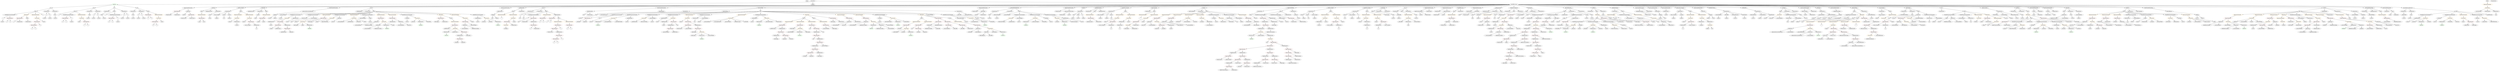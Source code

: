strict digraph {
	graph [bb="0,0,44013,1476"];
	node [label="\N"];
	Enter	[height=0.5,
		pos="14227,1458",
		width=0.83628];
	BinaryOperation_Unnamed_35	[color=brown,
		height=0.5,
		label=BinaryOperation,
		pos="40605,954",
		width=1.9867];
	Identifier__amountOfTokens_2	[color=black,
		height=0.5,
		label=_amountOfTokens,
		pos="40449,882",
		width=2.2501];
	BinaryOperation_Unnamed_35 -> Identifier__amountOfTokens_2	[pos="e,40483,898.64 40571,937.81 40548,927.72 40518,914.36 40494,903.36"];
	IndexAccess_Unnamed_17	[color=black,
		height=0.5,
		label=IndexAccess,
		pos="40607,882",
		width=1.6402];
	BinaryOperation_Unnamed_35 -> IndexAccess_Unnamed_17	[pos="e,40606,900.1 40605,935.7 40605,928.41 40606,919.73 40606,911.54"];
	Identifier_myDividends	[color=black,
		height=0.5,
		label=myDividends,
		pos="19977,882",
		width=1.6541];
	ElementaryTypeName_bool_1	[color=black,
		height=0.5,
		label=bool,
		pos="8746.6,1098",
		width=0.76697];
	Identifier__toAddress_3	[color=black,
		height=0.5,
		label=_toAddress,
		pos="39305,1026",
		width=1.5155];
	Parameter_b_2	[color=black,
		height=0.5,
		label=b,
		pos="2465.6,1170",
		width=0.75];
	ElementaryTypeName_uint256_82	[color=black,
		height=0.5,
		label=uint256,
		pos="2469.6,1098",
		width=1.0442];
	Parameter_b_2 -> ElementaryTypeName_uint256_82	[pos="e,2468.6,1116.1 2466.6,1151.7 2467,1144.4 2467.5,1135.7 2468,1127.5"];
	Identifier_SafeMath_11	[color=green,
		height=0.5,
		label=SafeMath,
		pos="36389,810",
		width=1.2798];
	BinaryOperation_Unnamed_93	[color=brown,
		height=0.5,
		label=BinaryOperation,
		pos="22316,1098",
		width=1.9867];
	TupleExpression_Unnamed_21	[color=black,
		height=0.5,
		label=TupleExpression,
		pos="22458,1026",
		width=2.0422];
	BinaryOperation_Unnamed_93 -> TupleExpression_Unnamed_21	[pos="e,22426,1042.5 22347,1081.5 22367,1071.5 22394,1058.3 22416,1047.5"];
	TupleExpression_Unnamed_35	[color=black,
		height=0.5,
		label=TupleExpression,
		pos="22623,1026",
		width=2.0422];
	BinaryOperation_Unnamed_93 -> TupleExpression_Unnamed_35	[pos="e,22570,1039 22367,1085.2 22420,1073.2 22502,1054.4 22559,1041.5"];
	Block_Unnamed_9	[color=black,
		height=0.5,
		label=Block,
		pos="37291,1242",
		width=0.90558];
	ExpressionStatement_Unnamed_14	[color=orange,
		height=0.5,
		label=ExpressionStatement,
		pos="36779,1170",
		width=2.458];
	Block_Unnamed_9 -> ExpressionStatement_Unnamed_14	[pos="e,36846,1182 37259,1237.1 37190,1228.8 37024,1208.1 36886,1188 36876,1186.7 36867,1185.2 36857,1183.8"];
	ExpressionStatement_Unnamed_16	[color=orange,
		height=0.5,
		label=ExpressionStatement,
		pos="36983,1170",
		width=2.458];
	Block_Unnamed_9 -> ExpressionStatement_Unnamed_16	[pos="e,37040,1184.1 37261,1234.2 37213,1223.3 37117,1201.5 37051,1186.6"];
	ExpressionStatement_Unnamed_15	[color=orange,
		height=0.5,
		label=ExpressionStatement,
		pos="37178,1170",
		width=2.458];
	Block_Unnamed_9 -> ExpressionStatement_Unnamed_15	[pos="e,37204,1187.6 37269,1227.8 37254,1218.2 37232,1204.9 37214,1193.6"];
	VariableDeclarationStatement_Unnamed_3	[color=black,
		height=0.5,
		label=VariableDeclarationStatement,
		pos="37404,1170",
		width=3.3174];
	Block_Unnamed_9 -> VariableDeclarationStatement_Unnamed_3	[pos="e,37376,1187.8 37312,1227.8 37327,1218.3 37349,1205.1 37367,1193.8"];
	VariableDeclarationStatement_Unnamed_4	[color=black,
		height=0.5,
		label=VariableDeclarationStatement,
		pos="37661,1170",
		width=3.3174];
	Block_Unnamed_9 -> VariableDeclarationStatement_Unnamed_4	[pos="e,37574,1182.7 37315,1229.8 37320,1227.6 37326,1225.6 37332,1224 37374,1212 37482,1195.6 37563,1184.2"];
	VariableDeclarationStatement_Unnamed_2	[color=black,
		height=0.5,
		label=VariableDeclarationStatement,
		pos="38136,1170",
		width=3.3174];
	Block_Unnamed_9 -> VariableDeclarationStatement_Unnamed_2	[pos="e,38023,1176.4 37314,1229.6 37320,1227.4 37326,1225.3 37332,1224 37396,1209 37803,1187.3 38012,1176.9"];
	ExpressionStatement_Unnamed_17	[color=orange,
		height=0.5,
		label=ExpressionStatement,
		pos="38416,1170",
		width=2.458];
	Block_Unnamed_9 -> ExpressionStatement_Unnamed_17	[pos="e,38342,1180.3 37314,1229.5 37320,1227.3 37326,1225.3 37332,1224 37534,1179.6 38057,1203.5 38264,1188 38285,1186.4 38309,1184 38331,\
1181.6"];
	ElementaryTypeName_address_40	[color=black,
		height=0.5,
		label=address,
		pos="23205,1098",
		width=1.0996];
	Identifier_require_10	[color=black,
		height=0.5,
		label=require,
		pos="43385,1026",
		width=1.0026];
	BinaryOperation_Unnamed_68	[color=brown,
		height=0.5,
		label=BinaryOperation,
		pos="16821,954",
		width=1.9867];
	Identifier__customerAddress_32	[color=black,
		height=0.5,
		label=_customerAddress,
		pos="16806,882",
		width=2.264];
	BinaryOperation_Unnamed_68 -> Identifier__customerAddress_32	[pos="e,16809,900.1 16817,935.7 16815,928.32 16813,919.52 16812,911.25"];
	Identifier__referredBy_2	[color=black,
		height=0.5,
		label=_referredBy,
		pos="16961,882",
		width=1.5293];
	BinaryOperation_Unnamed_68 -> Identifier__referredBy_2	[pos="e,16932,897.54 16852,937.46 16872,927.17 16899,913.59 16921,902.56"];
	BinaryOperation_Unnamed_134	[color=brown,
		height=0.5,
		label=BinaryOperation,
		pos="671.59,1026",
		width=1.9867];
	BinaryOperation_Unnamed_135	[color=brown,
		height=0.5,
		label=BinaryOperation,
		pos="612.59,954",
		width=1.9867];
	BinaryOperation_Unnamed_134 -> BinaryOperation_Unnamed_135	[pos="e,626.74,971.79 657.31,1008.1 650.35,999.8 641.84,989.7 634.12,980.54"];
	Identifier_b_1	[color=black,
		height=0.5,
		label=b,
		pos="729.59,954",
		width=0.75];
	BinaryOperation_Unnamed_134 -> Identifier_b_1	[pos="e,716.87,970.36 685.63,1008.1 692.85,999.35 701.76,988.59 709.68,979.03"];
	StateVariableDeclaration_Unnamed_6	[color=black,
		height=0.5,
		label=StateVariableDeclaration,
		pos="3339.6,1314",
		width=2.8184];
	BinaryOperation_Unnamed_12	[color=brown,
		height=0.5,
		label=BinaryOperation,
		pos="3147.6,1242",
		width=1.9867];
	StateVariableDeclaration_Unnamed_6 -> BinaryOperation_Unnamed_12	[pos="e,3186.9,1257.3 3296.5,1297.3 3267.1,1286.6 3228.1,1272.4 3197.4,1261.2"];
	VariableDeclaration_magnitude	[color=black,
		height=0.5,
		label=magnitude,
		pos="3339.6,1242",
		width=1.3491];
	StateVariableDeclaration_Unnamed_6 -> VariableDeclaration_magnitude	[pos="e,3339.6,1260.1 3339.6,1295.7 3339.6,1288.4 3339.6,1279.7 3339.6,1271.5"];
	ParameterList_Unnamed_34	[color=black,
		height=0.5,
		label=ParameterList,
		pos="33393,1242",
		width=1.7095];
	Parameter__includeReferralBonus	[color=black,
		height=0.5,
		label=_includeReferralBonus,
		pos="33393,1170",
		width=2.6521];
	ParameterList_Unnamed_34 -> Parameter__includeReferralBonus	[pos="e,33393,1188.1 33393,1223.7 33393,1216.4 33393,1207.7 33393,1199.5"];
	FunctionCall_Unnamed_50	[color=orange,
		height=0.5,
		label=FunctionCall,
		pos="28371,954",
		width=1.6125];
	Identifier_tokensToEthereum__1	[color=black,
		height=0.5,
		label=tokensToEthereum_,
		pos="28371,882",
		width=2.3887];
	FunctionCall_Unnamed_50 -> Identifier_tokensToEthereum__1	[pos="e,28371,900.1 28371,935.7 28371,928.41 28371,919.73 28371,911.54"];
	NumberLiteral_Unnamed_31	[color=black,
		height=0.5,
		label=NumberLiteral,
		pos="28539,882",
		width=1.765];
	FunctionCall_Unnamed_50 -> NumberLiteral_Unnamed_31	[pos="e,28504,897.45 28404,939 28430,928.32 28465,913.49 28494,901.78"];
	FunctionDefinition_setName	[color=black,
		height=0.5,
		label=setName,
		pos="3777.6,1314",
		width=1.1828];
	Block_Unnamed_21	[color=black,
		height=0.5,
		label=Block,
		pos="3571.6,1242",
		width=0.90558];
	FunctionDefinition_setName -> Block_Unnamed_21	[pos="e,3596.6,1253.8 3743.5,1302.9 3709.9,1292.8 3657.4,1276.4 3612.6,1260 3610.8,1259.3 3609,1258.7 3607.1,1257.9"];
	ModifierInvocation_onlyAdministrator_3	[color=black,
		height=0.5,
		label=onlyAdministrator,
		pos="3699.6,1242",
		width=2.1531];
	FunctionDefinition_setName -> ModifierInvocation_onlyAdministrator_3	[pos="e,3718.2,1259.7 3760.3,1297.5 3750.4,1288.6 3737.9,1277.4 3726.8,1267.4"];
	ParameterList_Unnamed_25	[color=black,
		height=0.5,
		label=ParameterList,
		pos="3856.6,1242",
		width=1.7095];
	FunctionDefinition_setName -> ParameterList_Unnamed_25	[pos="e,3838,1259.5 3795.1,1297.5 3805.3,1288.5 3818.2,1277 3829.7,1266.9"];
	Parameter_None_16	[color=black,
		height=0.5,
		label=None,
		pos="1816.6,1170",
		width=0.85014];
	ElementaryTypeName_uint256_79	[color=black,
		height=0.5,
		label=uint256,
		pos="1851.6,1098",
		width=1.0442];
	Parameter_None_16 -> ElementaryTypeName_uint256_79	[pos="e,1843.1,1116 1824.9,1152.4 1828.8,1144.6 1833.6,1135.1 1838,1126.2"];
	VariableDeclarationStatement_Unnamed_21	[color=black,
		height=0.5,
		label=VariableDeclarationStatement,
		pos="35445,1026",
		width=3.3174];
	VariableDeclaration__ethereum_2	[color=black,
		height=0.5,
		label=_ethereum,
		pos="35393,954",
		width=1.363];
	VariableDeclarationStatement_Unnamed_21 -> VariableDeclaration__ethereum_2	[pos="e,35405,971.62 35432,1007.7 35426,999.52 35418,989.6 35412,980.58"];
	FunctionCall_Unnamed_53	[color=orange,
		height=0.5,
		label=FunctionCall,
		pos="35518,954",
		width=1.6125];
	VariableDeclarationStatement_Unnamed_21 -> FunctionCall_Unnamed_53	[pos="e,35501,971.31 35462,1008.1 35471,999.42 35482,988.76 35492,979.27"];
	MemberAccess_Unnamed_26	[color=black,
		height=0.5,
		label=MemberAccess,
		pos="29564,954",
		width=1.9174];
	Identifier_tx_3	[color=black,
		height=0.5,
		label=tx,
		pos="29564,882",
		width=0.75];
	MemberAccess_Unnamed_26 -> Identifier_tx_3	[pos="e,29564,900.1 29564,935.7 29564,928.41 29564,919.73 29564,911.54"];
	Block_Unnamed_3	[color=black,
		height=0.5,
		label=Block,
		pos="32505,1242",
		width=0.90558];
	VariableDeclarationStatement_Unnamed_1	[color=black,
		height=0.5,
		label=VariableDeclarationStatement,
		pos="32478,1170",
		width=3.3174];
	Block_Unnamed_3 -> VariableDeclarationStatement_Unnamed_1	[pos="e,32484,1188.3 32498,1224.1 32495,1216.5 32492,1207.4 32488,1198.9"];
	IfStatement_Unnamed	[color=orange,
		height=0.5,
		label=IfStatement,
		pos="32668,1170",
		width=1.4739];
	Block_Unnamed_3 -> IfStatement_Unnamed	[pos="e,32636,1184.7 32530,1230.2 32555,1219.3 32595,1202.1 32625,1189.1"];
	VariableDeclaration__tokenPriceInitial	[color=black,
		height=0.5,
		label=_tokenPriceInitial,
		pos="22648,1098",
		width=2.0838];
	ElementaryTypeName_uint256_66	[color=black,
		height=0.5,
		label=uint256,
		pos="22845,1026",
		width=1.0442];
	VariableDeclaration__tokenPriceInitial -> ElementaryTypeName_uint256_66	[pos="e,22815,1037.9 22689,1082.7 22719,1072.1 22762,1057.3 22799,1044 22801,1043.3 22803,1042.5 22805,1041.7"];
	Identifier_tokenSupply__8	[color=black,
		height=0.5,
		label=tokenSupply_,
		pos="12333,738",
		width=1.7372];
	ElementaryTypeName_string_2	[color=black,
		height=0.5,
		label=string,
		pos="3713.6,1098",
		width=0.864];
	ElementaryTypeName_bool_5	[color=black,
		height=0.5,
		label=bool,
		pos="33179,1098",
		width=0.76697];
	Parameter__includeReferralBonus -> ElementaryTypeName_bool_5	[pos="e,33200,1109.8 33337,1154.9 33302,1145.2 33255,1131.4 33215,1116 33213,1115.5 33212,1114.9 33211,1114.4"];
	ParameterList_Unnamed_33	[color=black,
		height=0.5,
		label=ParameterList,
		pos="29515,1242",
		width=1.7095];
	Parameter_owner_txorigin14	[color=black,
		height=0.5,
		label=owner_txorigin14,
		pos="29405,1170",
		width=2.0976];
	ParameterList_Unnamed_33 -> Parameter_owner_txorigin14	[pos="e,29430,1187.3 29490,1225.1 29475,1215.8 29456,1203.8 29440,1193.5"];
	Parameter__recipient	[color=black,
		height=0.5,
		label=_recipient,
		pos="29546,1170",
		width=1.3076];
	ParameterList_Unnamed_33 -> Parameter__recipient	[pos="e,29538,1188.1 29522,1223.7 29526,1216.1 29530,1206.9 29533,1198.4"];
	FunctionCall_Unnamed_66	[color=orange,
		height=0.5,
		label=FunctionCall,
		pos="10918,1098",
		width=1.6125];
	MemberAccess_Unnamed_42	[color=black,
		height=0.5,
		label=MemberAccess,
		pos="10651,1026",
		width=1.9174];
	FunctionCall_Unnamed_66 -> MemberAccess_Unnamed_42	[pos="e,10698,1039.4 10874,1085.7 10829,1073.9 10759,1055.3 10709,1042.2"];
	Identifier__incomingEthereum_1	[color=black,
		height=0.5,
		label=_incomingEthereum,
		pos="10823,1026",
		width=2.3471];
	FunctionCall_Unnamed_66 -> Identifier__incomingEthereum_1	[pos="e,10845,1043.8 10896,1081.1 10884,1072.1 10868,1060.6 10854,1050.5"];
	Identifier__undividedDividends_2	[color=black,
		height=0.5,
		label=_undividedDividends,
		pos="11015,1026",
		width=2.4857];
	FunctionCall_Unnamed_66 -> Identifier__undividedDividends_2	[pos="e,10991,1043.8 10940,1081.1 10952,1072.1 10968,1060.6 10982,1050.5"];
	Identifier__incomingEthereum	[color=black,
		height=0.5,
		label=_incomingEthereum,
		pos="17264,1026",
		width=2.3471];
	IndexAccess_Unnamed_29	[color=black,
		height=0.5,
		label=IndexAccess,
		pos="16487,954",
		width=1.6402];
	Identifier_tokenBalanceLedger__11	[color=black,
		height=0.5,
		label=tokenBalanceLedger_,
		pos="16487,882",
		width=2.5273];
	IndexAccess_Unnamed_29 -> Identifier_tokenBalanceLedger__11	[pos="e,16487,900.1 16487,935.7 16487,928.41 16487,919.73 16487,911.54"];
	Identifier__referredBy_3	[color=black,
		height=0.5,
		label=_referredBy,
		pos="16651,882",
		width=1.5293];
	IndexAccess_Unnamed_29 -> Identifier__referredBy_3	[pos="e,16618,896.91 16520,938.83 16545,928.04 16580,913.1 16608,901.38"];
	Identifier__customerAddress_36	[color=black,
		height=0.5,
		label=_customerAddress,
		pos="12577,1026",
		width=2.264];
	BinaryOperation_Unnamed_138	[color=brown,
		height=0.5,
		label=BinaryOperation,
		pos="2654.6,1170",
		width=1.9867];
	Identifier_a_5	[color=black,
		height=0.5,
		label=a,
		pos="2651.6,1098",
		width=0.75];
	BinaryOperation_Unnamed_138 -> Identifier_a_5	[pos="e,2652.3,1116.1 2653.8,1151.7 2653.5,1144.4 2653.2,1135.7 2652.8,1127.5"];
	Identifier_b_4	[color=black,
		height=0.5,
		label=b,
		pos="2723.6,1098",
		width=0.75];
	BinaryOperation_Unnamed_138 -> Identifier_b_4	[pos="e,2709.4,1113.4 2671.3,1152.1 2680.4,1142.8 2691.8,1131.3 2701.6,1121.3"];
	Identifier_tokensToEthereum__2	[color=black,
		height=0.5,
		label=tokensToEthereum_,
		pos="35350,882",
		width=2.3887];
	Identifier__customerAddress_27	[color=black,
		height=0.5,
		label=_customerAddress,
		pos="33271,954",
		width=2.264];
	Identifier__taxedEthereum_3	[color=black,
		height=0.5,
		label=_taxedEthereum,
		pos="35653,1026",
		width=1.959];
	NumberLiteral_Unnamed_35	[color=black,
		height=0.5,
		label=NumberLiteral,
		pos="12080,882",
		width=1.765];
	Identifier_x	[color=black,
		height=0.5,
		label=x,
		pos="9428.6,882",
		width=0.75];
	BinaryOperation_Unnamed_122	[color=brown,
		height=0.5,
		label=BinaryOperation,
		pos="27050,378",
		width=1.9867];
	NumberLiteral_Unnamed_50	[color=black,
		height=0.5,
		label=NumberLiteral,
		pos="26947,306",
		width=1.765];
	BinaryOperation_Unnamed_122 -> NumberLiteral_Unnamed_50	[pos="e,26970,323.07 27025,360.59 27012,351.31 26995,339.57 26980,329.44"];
	Identifier_tokens__1	[color=black,
		height=0.5,
		label=tokens_,
		pos="27069,306",
		width=1.1135];
	BinaryOperation_Unnamed_122 -> Identifier_tokens__1	[pos="e,27064,324.1 27054,359.7 27056,352.24 27059,343.32 27061,334.97"];
	BinaryOperation_Unnamed_136	[color=brown,
		height=0.5,
		label=BinaryOperation,
		pos="1984.6,1098",
		width=1.9867];
	Identifier_b_2	[color=black,
		height=0.5,
		label=b,
		pos="1929.6,1026",
		width=0.75];
	BinaryOperation_Unnamed_136 -> Identifier_b_2	[pos="e,1941.7,1042.4 1971.3,1080.1 1964.5,1071.4 1956.2,1060.8 1948.7,1051.3"];
	Identifier_a_3	[color=black,
		height=0.5,
		label=a,
		pos="2001.6,1026",
		width=0.75];
	BinaryOperation_Unnamed_136 -> Identifier_a_3	[pos="e,1997.4,1044.1 1988.8,1079.7 1990.6,1072.3 1992.7,1063.5 1994.7,1055.3"];
	Block_Unnamed_34	[color=black,
		height=0.5,
		label=Block,
		pos="35632,1098",
		width=0.90558];
	BinaryOperation_Unnamed_59	[color=brown,
		height=0.5,
		label=BinaryOperation,
		pos="35236,1026",
		width=1.9867];
	Block_Unnamed_34 -> BinaryOperation_Unnamed_59	[pos="e,35288,1038.6 35607,1085.7 35602,1083.5 35596,1081.5 35591,1080 35472,1048.2 35438,1064.6 35317,1044 35311,1043 35305,1041.9 35299,\
1040.7"];
	FunctionDefinition_sendto_txorigin9	[color=black,
		height=0.5,
		label=sendto_txorigin9,
		pos="4255.6,1314",
		width=2.0283];
	ParameterList_Unnamed_24	[color=black,
		height=0.5,
		label=ParameterList,
		pos="4028.6,1242",
		width=1.7095];
	FunctionDefinition_sendto_txorigin9 -> ParameterList_Unnamed_24	[pos="e,4069.7,1255.7 4211.3,1299.3 4173.9,1287.8 4120.2,1271.3 4080.7,1259.1"];
	Block_Unnamed_20	[color=black,
		height=0.5,
		label=Block,
		pos="4255.6,1242",
		width=0.90558];
	FunctionDefinition_sendto_txorigin9 -> Block_Unnamed_20	[pos="e,4255.6,1260.1 4255.6,1295.7 4255.6,1288.4 4255.6,1279.7 4255.6,1271.5"];
	Identifier_payoutsTo_	[color=black,
		height=0.5,
		label=payoutsTo_,
		pos="36389,954",
		width=1.5571];
	ExpressionStatement_Unnamed_46	[color=orange,
		height=0.5,
		label=ExpressionStatement,
		pos="3571.6,1170",
		width=2.458];
	BinaryOperation_Unnamed_49	[color=brown,
		height=0.5,
		label=BinaryOperation,
		pos="3571.6,1098",
		width=1.9867];
	ExpressionStatement_Unnamed_46 -> BinaryOperation_Unnamed_49	[pos="e,3571.6,1116.1 3571.6,1151.7 3571.6,1144.4 3571.6,1135.7 3571.6,1127.5"];
	ElementaryTypeName_uint256_62	[color=black,
		height=0.5,
		label=uint256,
		pos="11607,1026",
		width=1.0442];
	ElementaryTypeName_uint_1	[color=black,
		height=0.5,
		label=uint,
		pos="3964.6,1098",
		width=0.75];
	VariableDeclarationStatement_Unnamed_36	[color=black,
		height=0.5,
		label=VariableDeclarationStatement,
		pos="11004,1170",
		width=3.3174];
	BinaryOperation_Unnamed_61	[color=brown,
		height=0.5,
		label=BinaryOperation,
		pos="10467,1098",
		width=1.9867];
	VariableDeclarationStatement_Unnamed_36 -> BinaryOperation_Unnamed_61	[pos="e,10529,1107.1 10916,1157.4 10902,1155.6 10888,1153.7 10875,1152 10758,1136.7 10622,1119.2 10541,1108.6"];
	VariableDeclaration__fee	[color=black,
		height=0.5,
		label=_fee,
		pos="10674,1098",
		width=0.75];
	VariableDeclarationStatement_Unnamed_36 -> VariableDeclaration__fee	[pos="e,10699,1104.4 10936,1154.8 10868,1140.3 10765,1118.4 10710,1106.8"];
	ElementaryTypeName_uint256_2	[color=black,
		height=0.5,
		label=uint256,
		pos="30635,1098",
		width=1.0442];
	ExpressionStatement_Unnamed_48	[color=orange,
		height=0.5,
		label=ExpressionStatement,
		pos="29700,1170",
		width=2.458];
	FunctionCall_Unnamed_43	[color=orange,
		height=0.5,
		label=FunctionCall,
		pos="29700,1098",
		width=1.6125];
	ExpressionStatement_Unnamed_48 -> FunctionCall_Unnamed_43	[pos="e,29700,1116.1 29700,1151.7 29700,1144.4 29700,1135.7 29700,1127.5"];
	NumberLiteral_Unnamed_21	[color=black,
		height=0.5,
		label=NumberLiteral,
		pos="17317,1242",
		width=1.765];
	VariableDeclaration_tokens_	[color=black,
		height=0.5,
		label=tokens_,
		pos="27537,1098",
		width=1.1135];
	ElementaryTypeName_uint256_70	[color=black,
		height=0.5,
		label=uint256,
		pos="27394,1026",
		width=1.0442];
	VariableDeclaration_tokens_ -> ElementaryTypeName_uint256_70	[pos="e,27419,1039.5 27510,1084.2 27488,1073 27455,1056.8 27429,1044.5"];
	ExpressionStatement_Unnamed_9	[color=orange,
		height=0.5,
		label=ExpressionStatement,
		pos="32390,1026",
		width=2.458];
	BinaryOperation_Unnamed_10	[color=brown,
		height=0.5,
		label=BinaryOperation,
		pos="32390,954",
		width=1.9867];
	ExpressionStatement_Unnamed_9 -> BinaryOperation_Unnamed_10	[pos="e,32390,972.1 32390,1007.7 32390,1000.4 32390,991.73 32390,983.54"];
	Identifier_SafeMath_14	[color=green,
		height=0.5,
		label=SafeMath,
		pos="43006,954",
		width=1.2798];
	ElementaryTypeName_uint256_41	[color=black,
		height=0.5,
		label=uint256,
		pos="28229,882",
		width=1.0442];
	BinaryOperation_Unnamed_84	[color=brown,
		height=0.5,
		label=BinaryOperation,
		pos="14392,378",
		width=1.9867];
	Identifier__dividends_19	[color=black,
		height=0.5,
		label=_dividends,
		pos="14291,306",
		width=1.4323];
	BinaryOperation_Unnamed_84 -> Identifier__dividends_19	[pos="e,14313,322.59 14368,360.59 14354,351.17 14337,339.23 14322,329.01"];
	Identifier_magnitude_8	[color=black,
		height=0.5,
		label=magnitude,
		pos="14409,306",
		width=1.3491];
	BinaryOperation_Unnamed_84 -> Identifier_magnitude_8	[pos="e,14404,324.1 14396,359.7 14398,352.32 14400,343.52 14402,335.25"];
	VariableDeclaration__taxedEthereum_4	[color=black,
		height=0.5,
		label=_taxedEthereum,
		pos="42591,1098",
		width=1.959];
	ElementaryTypeName_uint256_55	[color=black,
		height=0.5,
		label=uint256,
		pos="42394,1026",
		width=1.0442];
	VariableDeclaration__taxedEthereum_4 -> ElementaryTypeName_uint256_55	[pos="e,42423,1037.6 42550,1082.8 42520,1072.2 42478,1057.2 42441,1044 42438,1043.2 42436,1042.3 42433,1041.4"];
	FunctionCall_Unnamed_19	[color=orange,
		height=0.5,
		label=FunctionCall,
		pos="21039,1098",
		width=1.6125];
	Identifier_onWithdraw	[color=black,
		height=0.5,
		label=onWithdraw,
		pos="20901,1026",
		width=1.5709];
	FunctionCall_Unnamed_19 -> Identifier_onWithdraw	[pos="e,20930,1041.8 21009,1082.2 20989,1071.9 20962,1058.1 20940,1046.9"];
	Identifier__customerAddress_14	[color=black,
		height=0.5,
		label=_customerAddress,
		pos="21057,1026",
		width=2.264];
	FunctionCall_Unnamed_19 -> Identifier__customerAddress_14	[pos="e,21052,1044.1 21043,1079.7 21045,1072.3 21047,1063.5 21049,1055.3"];
	Identifier__dividends_7	[color=black,
		height=0.5,
		label=_dividends,
		pos="21208,1026",
		width=1.4323];
	FunctionCall_Unnamed_19 -> Identifier__dividends_7	[pos="e,21175,1040.4 21072,1083 21099,1072 21136,1056.6 21165,1044.7"];
	VariableDeclaration_symbol	[color=black,
		height=0.5,
		label=symbol,
		pos="35748,1242",
		width=1.0581];
	ElementaryTypeName_string_1	[color=black,
		height=0.5,
		label=string,
		pos="35748,1170",
		width=0.864];
	VariableDeclaration_symbol -> ElementaryTypeName_string_1	[pos="e,35748,1188.1 35748,1223.7 35748,1216.4 35748,1207.7 35748,1199.5"];
	stringLiteral_Unnamed_2	[color=black,
		height=0.5,
		label=stringLiteral,
		pos="35851,1170",
		width=1.5016];
	VariableDeclaration_symbol -> stringLiteral_Unnamed_2	[pos="e,35828,1186.6 35768,1226.8 35783,1217.1 35802,1203.9 35818,1192.9"];
	ElementaryTypeName_uint256_74	[color=black,
		height=0.5,
		label=uint256,
		pos="911.59,1098",
		width=1.0442];
	Identifier_myDividends_3	[color=black,
		height=0.5,
		label=myDividends,
		pos="40309,954",
		width=1.6541];
	FunctionCall_Unnamed_67	[color=orange,
		height=0.5,
		label=FunctionCall,
		pos="11456,1098",
		width=1.6125];
	Identifier__taxedEthereum_6	[color=black,
		height=0.5,
		label=_taxedEthereum,
		pos="11286,1026",
		width=1.959];
	FunctionCall_Unnamed_67 -> Identifier__taxedEthereum_6	[pos="e,11322,1041.8 11422,1083 11396,1072.4 11360,1057.8 11332,1046.1"];
	Identifier_ethereumToTokens__1	[color=black,
		height=0.5,
		label=ethereumToTokens_,
		pos="11463,1026",
		width=2.4442];
	FunctionCall_Unnamed_67 -> Identifier_ethereumToTokens__1	[pos="e,11461,1044.1 11457,1079.7 11458,1072.4 11459,1063.7 11460,1055.5"];
	VariableDeclaration__customerAddress_1	[color=black,
		height=0.5,
		label=_customerAddress,
		pos="32243,1098",
		width=2.264];
	VariableDeclarationStatement_Unnamed_1 -> VariableDeclaration__customerAddress_1	[pos="e,32290,1113 32425,1153.4 32388,1142.4 32339,1127.6 32301,1116.3"];
	MemberAccess_Unnamed_1	[color=black,
		height=0.5,
		label=MemberAccess,
		pos="32412,1098",
		width=1.9174];
	VariableDeclarationStatement_Unnamed_1 -> MemberAccess_Unnamed_1	[pos="e,32427,1115.6 32461,1151.7 32453,1143.3 32444,1133 32435,1123.7"];
	VariableDeclaration__etherReceived	[color=black,
		height=0.5,
		label=_etherReceived,
		pos="26917,1098",
		width=1.8897];
	ElementaryTypeName_uint256_72	[color=black,
		height=0.5,
		label=uint256,
		pos="26865,1026",
		width=1.0442];
	VariableDeclaration__etherReceived -> ElementaryTypeName_uint256_72	[pos="e,26877,1043.3 26904,1080.1 26898,1071.8 26890,1061.6 26883,1052.4"];
	Identifier__fee	[color=black,
		height=0.5,
		label=_fee,
		pos="16189,882",
		width=0.75];
	IfStatement_Unnamed_5	[color=orange,
		height=0.5,
		label=IfStatement,
		pos="35646,1170",
		width=1.4739];
	IfStatement_Unnamed_5 -> Block_Unnamed_34	[pos="e,35635,1116.1 35642,1151.7 35641,1144.3 35639,1135.5 35637,1127.3"];
	Block_Unnamed_35	[color=black,
		height=0.5,
		label=Block,
		pos="35715,1098",
		width=0.90558];
	IfStatement_Unnamed_5 -> Block_Unnamed_35	[pos="e,35700,1114 35662,1152.4 35671,1143.3 35682,1131.9 35692,1122"];
	BinaryOperation_Unnamed_58	[color=brown,
		height=0.5,
		label=BinaryOperation,
		pos="35932,1098",
		width=1.9867];
	IfStatement_Unnamed_5 -> BinaryOperation_Unnamed_58	[pos="e,35880,1110.7 35686,1157.8 35693,1155.8 35700,1153.8 35708,1152 35762,1138.1 35824,1123.6 35869,1113.2"];
	MemberAccess_Unnamed_24	[color=black,
		height=0.5,
		label=MemberAccess,
		pos="26432,1170",
		width=1.9174];
	Identifier_this	[color=black,
		height=0.5,
		label=this,
		pos="26364,1098",
		width=0.75];
	MemberAccess_Unnamed_24 -> Identifier_this	[pos="e,26378,1113.4 26415,1152.1 26406,1142.9 26395,1131.5 26386,1121.6"];
	MemberAccess_Unnamed_14	[color=black,
		height=0.5,
		label=MemberAccess,
		pos="7941.6,810",
		width=1.9174];
	Identifier_SafeMath_5	[color=green,
		height=0.5,
		label=SafeMath,
		pos="7941.6,738",
		width=1.2798];
	MemberAccess_Unnamed_14 -> Identifier_SafeMath_5	[pos="e,7941.6,756.1 7941.6,791.7 7941.6,784.41 7941.6,775.73 7941.6,767.54"];
	Identifier_SafeMath_10	[color=green,
		height=0.5,
		label=SafeMath,
		pos="35762,810",
		width=1.2798];
	VariableDeclarationStatement_Unnamed_14	[color=black,
		height=0.5,
		label=VariableDeclarationStatement,
		pos="5212.6,1170",
		width=3.3174];
	FunctionCall_Unnamed_26	[color=orange,
		height=0.5,
		label=FunctionCall,
		pos="5060.6,1098",
		width=1.6125];
	VariableDeclarationStatement_Unnamed_14 -> FunctionCall_Unnamed_26	[pos="e,5092,1113.5 5176.6,1152.4 5154.3,1142.1 5125.5,1128.9 5102.2,1118.2"];
	VariableDeclaration__updatedPayouts	[color=black,
		height=0.5,
		label=_updatedPayouts,
		pos="5212.6,1098",
		width=2.0976];
	VariableDeclarationStatement_Unnamed_14 -> VariableDeclaration__updatedPayouts	[pos="e,5212.6,1116.1 5212.6,1151.7 5212.6,1144.4 5212.6,1135.7 5212.6,1127.5"];
	MemberAccess_Unnamed_48	[color=black,
		height=0.5,
		label=MemberAccess,
		pos="24260,954",
		width=1.9174];
	Identifier_tx_4	[color=black,
		height=0.5,
		label=tx,
		pos="24260,882",
		width=0.75];
	MemberAccess_Unnamed_48 -> Identifier_tx_4	[pos="e,24260,900.1 24260,935.7 24260,928.41 24260,919.73 24260,911.54"];
	ElementaryTypeName_uint256_75	[color=black,
		height=0.5,
		label=uint256,
		pos="1004.6,1098",
		width=1.0442];
	BinaryOperation_Unnamed_103	[color=brown,
		height=0.5,
		label=BinaryOperation,
		pos="22401,378",
		width=1.9867];
	TupleExpression_Unnamed_29	[color=black,
		height=0.5,
		label=TupleExpression,
		pos="22319,306",
		width=2.0422];
	BinaryOperation_Unnamed_103 -> TupleExpression_Unnamed_29	[pos="e,22338,323.71 22381,360.41 22371,351.67 22358,340.79 22347,331.13"];
	TupleExpression_Unnamed_31	[color=black,
		height=0.5,
		label=TupleExpression,
		pos="22484,306",
		width=2.0422];
	BinaryOperation_Unnamed_103 -> TupleExpression_Unnamed_31	[pos="e,22464,323.71 22420,360.41 22431,351.67 22444,340.79 22455,331.13"];
	Identifier__dividends_15	[color=black,
		height=0.5,
		label=_dividends,
		pos="15958,882",
		width=1.4323];
	FunctionDefinition_setSymbol	[color=black,
		height=0.5,
		label=setSymbol,
		pos="4645.6,1314",
		width=1.3907];
	ModifierInvocation_onlyAdministrator_4	[color=black,
		height=0.5,
		label=onlyAdministrator,
		pos="4432.6,1242",
		width=2.1531];
	FunctionDefinition_setSymbol -> ModifierInvocation_onlyAdministrator_4	[pos="e,4475.9,1257.2 4609.5,1301.1 4575.7,1290 4524.9,1273.3 4486.4,1260.7"];
	ParameterList_Unnamed_26	[color=black,
		height=0.5,
		label=ParameterList,
		pos="4589.6,1242",
		width=1.7095];
	FunctionDefinition_setSymbol -> ParameterList_Unnamed_26	[pos="e,4603.2,1260 4632.3,1296.4 4625.7,1288.2 4617.6,1278 4610.2,1268.8"];
	Block_Unnamed_22	[color=black,
		height=0.5,
		label=Block,
		pos="4701.6,1242",
		width=0.90558];
	FunctionDefinition_setSymbol -> Block_Unnamed_22	[pos="e,4688.8,1259 4658.9,1296.4 4665.7,1287.9 4674.1,1277.4 4681.6,1268"];
	ElementaryTypeName_uint256_8	[color=black,
		height=0.5,
		label=uint256,
		pos="19107,1098",
		width=1.0442];
	VariableDeclaration__taxedEthereum	[color=black,
		height=0.5,
		label=_taxedEthereum,
		pos="8489.6,1098",
		width=1.959];
	ElementaryTypeName_uint256_29	[color=black,
		height=0.5,
		label=uint256,
		pos="8489.6,1026",
		width=1.0442];
	VariableDeclaration__taxedEthereum -> ElementaryTypeName_uint256_29	[pos="e,8489.6,1044.1 8489.6,1079.7 8489.6,1072.4 8489.6,1063.7 8489.6,1055.5"];
	FunctionCall_Unnamed_45	[color=orange,
		height=0.5,
		label=FunctionCall,
		pos="30040,954",
		width=1.6125];
	ElementaryTypeName_address_31	[color=black,
		height=0.5,
		label=address,
		pos="29997,882",
		width=1.0996];
	FunctionCall_Unnamed_45 -> ElementaryTypeName_address_31	[pos="e,30007,899.79 30029,936.05 30024,928.06 30018,918.33 30013,909.4"];
	Identifier_this_1	[color=black,
		height=0.5,
		label=this,
		pos="30082,882",
		width=0.75];
	FunctionCall_Unnamed_45 -> Identifier_this_1	[pos="e,30072,898.83 30050,936.05 30055,927.82 30061,917.76 30066,908.61"];
	FunctionDefinition_mul	[color=black,
		height=0.5,
		label=mul,
		pos="918.59,1314",
		width=0.75];
	Block_Unnamed_49	[color=black,
		height=0.5,
		label=Block,
		pos="634.59,1242",
		width=0.90558];
	FunctionDefinition_mul -> Block_Unnamed_49	[pos="e,663.94,1250.2 893.39,1306.8 844.03,1294.6 734.28,1267.6 674.79,1252.9"];
	ParameterList_Unnamed_58	[color=black,
		height=0.5,
		label=ParameterList,
		pos="848.59,1242",
		width=1.7095];
	FunctionDefinition_mul -> ParameterList_Unnamed_58	[pos="e,865.29,1259.7 904.09,1298.5 895.18,1289.6 883.53,1277.9 873.21,1267.6"];
	ParameterList_Unnamed_59	[color=black,
		height=0.5,
		label=ParameterList,
		pos="989.59,1242",
		width=1.7095];
	FunctionDefinition_mul -> ParameterList_Unnamed_59	[pos="e,972.65,1259.7 933.3,1298.5 942.34,1289.6 954.15,1277.9 964.62,1267.6"];
	ElementaryTypeName_uint256_51	[color=black,
		height=0.5,
		label=uint256,
		pos="42355,1098",
		width=1.0442];
	Identifier_require_11	[color=black,
		height=0.5,
		label=require,
		pos="12110,1026",
		width=1.0026];
	Identifier_SafeMath_21	[color=green,
		height=0.5,
		label=SafeMath,
		pos="17811,738",
		width=1.2798];
	Identifier__amountOfTokens_12	[color=black,
		height=0.5,
		label=_amountOfTokens,
		pos="14028,810",
		width=2.2501];
	BinaryOperation_Unnamed_132	[color=brown,
		height=0.5,
		label=BinaryOperation,
		pos="373.59,1098",
		width=1.9867];
	Identifier_a	[color=black,
		height=0.5,
		label=a,
		pos="264.59,1026",
		width=0.75];
	BinaryOperation_Unnamed_132 -> Identifier_a	[pos="e,283.61,1039.2 348.31,1080.8 331.8,1070.2 310.22,1056.3 293.1,1045.3"];
	NumberLiteral_Unnamed_57	[color=black,
		height=0.5,
		label=NumberLiteral,
		pos="373.59,1026",
		width=1.765];
	BinaryOperation_Unnamed_132 -> NumberLiteral_Unnamed_57	[pos="e,373.59,1044.1 373.59,1079.7 373.59,1072.4 373.59,1063.7 373.59,1055.5"];
	BinaryOperation_Unnamed_4	[color=brown,
		height=0.5,
		label=BinaryOperation,
		pos="32924,810",
		width=1.9867];
	FunctionCall_Unnamed_5	[color=orange,
		height=0.5,
		label=FunctionCall,
		pos="32865,738",
		width=1.6125];
	BinaryOperation_Unnamed_4 -> FunctionCall_Unnamed_5	[pos="e,32879,755.79 32909,792.05 32902,783.8 32894,773.7 32886,764.54"];
	Identifier__amountOfEthereum	[color=black,
		height=0.5,
		label=_amountOfEthereum,
		pos="33029,738",
		width=2.4442];
	BinaryOperation_Unnamed_4 -> Identifier__amountOfEthereum	[pos="e,33004,755.63 32948,792.76 32962,783.62 32979,772.05 32994,761.99"];
	Identifier__dividends_17	[color=black,
		height=0.5,
		label=_dividends,
		pos="16306,810",
		width=1.4323];
	VariableDeclaration__taxedEthereum_2	[color=black,
		height=0.5,
		label=_taxedEthereum,
		pos="36110,954",
		width=1.959];
	ElementaryTypeName_uint256_45	[color=black,
		height=0.5,
		label=uint256,
		pos="36143,882",
		width=1.0442];
	VariableDeclaration__taxedEthereum_2 -> ElementaryTypeName_uint256_45	[pos="e,36135,899.62 36118,935.7 36121,927.95 36126,918.64 36130,910.02"];
	TupleExpression_Unnamed_30	[color=black,
		height=0.5,
		label=TupleExpression,
		pos="22174,162",
		width=2.0422];
	Identifier_tokenPriceIncremental__3	[color=black,
		height=0.5,
		label=tokenPriceIncremental_,
		pos="22182,90",
		width=2.7214];
	TupleExpression_Unnamed_30 -> Identifier_tokenPriceIncremental__3	[pos="e,22180,108.1 22176,143.7 22176,136.41 22177,127.73 22178,119.54"];
	Identifier_ambassadors_	[color=black,
		height=0.5,
		label=ambassadors_,
		pos="31999,666",
		width=1.7927];
	NumberLiteral_Unnamed_56	[color=black,
		height=0.5,
		label=NumberLiteral,
		pos="9780.6,810",
		width=1.765];
	VariableDeclarationStatement_Unnamed_22	[color=black,
		height=0.5,
		label=VariableDeclarationStatement,
		pos="35861,1026",
		width=3.3174];
	VariableDeclaration__dividends_4	[color=black,
		height=0.5,
		label=_dividends,
		pos="35690,954",
		width=1.4323];
	VariableDeclarationStatement_Unnamed_22 -> VariableDeclaration__dividends_4	[pos="e,35722,968.38 35820,1008.6 35794,997.78 35760,983.64 35733,972.6"];
	FunctionCall_Unnamed_54	[color=orange,
		height=0.5,
		label=FunctionCall,
		pos="35880,954",
		width=1.6125];
	VariableDeclarationStatement_Unnamed_22 -> FunctionCall_Unnamed_54	[pos="e,35875,972.1 35865,1007.7 35867,1000.2 35870,991.32 35872,982.97"];
	ElementaryTypeName_uint256_5	[color=black,
		height=0.5,
		label=uint256,
		pos="35451,1098",
		width=1.0442];
	ParameterList_Unnamed_46	[color=black,
		height=0.5,
		label=ParameterList,
		pos="42348,1242",
		width=1.7095];
	Parameter__tokensToSell	[color=black,
		height=0.5,
		label=_tokensToSell,
		pos="42355,1170",
		width=1.7927];
	ParameterList_Unnamed_46 -> Parameter__tokensToSell	[pos="e,42353,1188.1 42349,1223.7 42350,1216.4 42351,1207.7 42352,1199.5"];
	BinaryOperation_Unnamed_75	[color=brown,
		height=0.5,
		label=BinaryOperation,
		pos="14202,954",
		width=1.9867];
	Identifier_tokenSupply__11	[color=black,
		height=0.5,
		label=tokenSupply_,
		pos="14063,882",
		width=1.7372];
	BinaryOperation_Unnamed_75 -> Identifier_tokenSupply__11	[pos="e,14092,898.01 14171,937.46 14151,927.36 14124,914.07 14103,903.16"];
	FunctionCall_Unnamed_72	[color=orange,
		height=0.5,
		label=FunctionCall,
		pos="14202,882",
		width=1.6125];
	BinaryOperation_Unnamed_75 -> FunctionCall_Unnamed_72	[pos="e,14202,900.1 14202,935.7 14202,928.41 14202,919.73 14202,911.54"];
	ElementaryTypeName_bool_3	[color=black,
		height=0.5,
		label=bool,
		pos="41375,1098",
		width=0.76697];
	NumberLiteral_Unnamed_2	[color=black,
		height=0.5,
		label=NumberLiteral,
		pos="35987,1170",
		width=1.765];
	StateVariableDeclaration_Unnamed_14	[color=black,
		height=0.5,
		label=StateVariableDeclaration,
		pos="6014.6,1314",
		width=2.8184];
	VariableDeclaration_ambassadorAccumulatedQuota_	[color=black,
		height=0.5,
		label=ambassadorAccumulatedQuota_,
		pos="5621.6,1242",
		width=3.6778];
	StateVariableDeclaration_Unnamed_14 -> VariableDeclaration_ambassadorAccumulatedQuota_	[pos="e,5699.9,1256.9 5944.8,1300.6 5879.6,1288.9 5781.9,1271.6 5711,1258.9"];
	NumberLiteral_Unnamed_46	[color=black,
		height=0.5,
		label=NumberLiteral,
		pos="27399,954",
		width=1.765];
	ParameterList_Unnamed_63	[color=black,
		height=0.5,
		label=ParameterList,
		pos="2376.6,1242",
		width=1.7095];
	Parameter_None_17	[color=black,
		height=0.5,
		label=None,
		pos="2376.6,1170",
		width=0.85014];
	ParameterList_Unnamed_63 -> Parameter_None_17	[pos="e,2376.6,1188.1 2376.6,1223.7 2376.6,1216.4 2376.6,1207.7 2376.6,1199.5"];
	FunctionCall_Unnamed_76	[color=orange,
		height=0.5,
		label=FunctionCall,
		pos="24260,1098",
		width=1.6125];
	Identifier_require_12	[color=black,
		height=0.5,
		label=require,
		pos="24258,1026",
		width=1.0026];
	FunctionCall_Unnamed_76 -> Identifier_require_12	[pos="e,24258,1044.1 24259,1079.7 24259,1072.4 24259,1063.7 24258,1055.5"];
	BinaryOperation_Unnamed_90	[color=brown,
		height=0.5,
		label=BinaryOperation,
		pos="24384,1026",
		width=1.9867];
	FunctionCall_Unnamed_76 -> BinaryOperation_Unnamed_90	[pos="e,24356,1042.8 24287,1081.6 24304,1071.9 24327,1059.1 24346,1048.4"];
	Identifier___1	[color=black,
		height=0.5,
		label=_,
		pos="20200,1098",
		width=0.75];
	NumberLiteral_Unnamed_5	[color=black,
		height=0.5,
		label=NumberLiteral,
		pos="25866,1242",
		width=1.765];
	Identifier_sqrt	[color=black,
		height=0.5,
		label=sqrt,
		pos="22488,594",
		width=0.75];
	VariableDeclaration__dividends_6	[color=black,
		height=0.5,
		label=_dividends,
		pos="42928,1098",
		width=1.4323];
	ElementaryTypeName_uint256_54	[color=black,
		height=0.5,
		label=uint256,
		pos="42881,1026",
		width=1.0442];
	VariableDeclaration__dividends_6 -> ElementaryTypeName_uint256_54	[pos="e,42892,1043.3 42916,1080.1 42911,1071.9 42904,1061.8 42898,1052.7"];
	Identifier_tokenPriceIncremental__4	[color=black,
		height=0.5,
		label=tokenPriceIncremental_,
		pos="22797,162",
		width=2.7214];
	ElementaryTypeName_uint256_43	[color=black,
		height=0.5,
		label=uint256,
		pos="35208,882",
		width=1.0442];
	VariableDeclaration__ethereum_2 -> ElementaryTypeName_uint256_43	[pos="e,35236,893.91 35360,940.49 35328,928.53 35280,910.5 35247,897.82"];
	BinaryOperation_Unnamed	[color=brown,
		height=0.5,
		label=BinaryOperation,
		pos="9011.6,1026",
		width=1.9867];
	FunctionCall_Unnamed_1	[color=orange,
		height=0.5,
		label=FunctionCall,
		pos="8993.6,954",
		width=1.6125];
	BinaryOperation_Unnamed -> FunctionCall_Unnamed_1	[pos="e,8998,972.1 9007.1,1007.7 9005.2,1000.3 9003,991.52 9000.9,983.25"];
	NumberLiteral_Unnamed	[color=black,
		height=0.5,
		label=NumberLiteral,
		pos="9133.6,954",
		width=1.765];
	BinaryOperation_Unnamed -> NumberLiteral_Unnamed	[pos="e,9106.4,970.58 9039.3,1009.1 9056.2,999.38 9078.2,986.8 9096.6,976.22"];
	Identifier_totalEthereumBalance	[color=black,
		height=0.5,
		label=totalEthereumBalance,
		pos="32865,666",
		width=2.5135];
	FunctionCall_Unnamed_31	[color=orange,
		height=0.5,
		label=FunctionCall,
		pos="40169,1026",
		width=1.6125];
	Identifier_withdraw_1	[color=black,
		height=0.5,
		label=withdraw,
		pos="40187,954",
		width=1.2382];
	FunctionCall_Unnamed_31 -> Identifier_withdraw_1	[pos="e,40182,972.1 40173,1007.7 40175,1000.3 40177,991.52 40179,983.25"];
	Block_Unnamed_25	[color=black,
		height=0.5,
		label=Block,
		pos="31253,1242",
		width=0.90558];
	FunctionCall_Unnamed_42	[color=orange,
		height=0.5,
		label=FunctionCall,
		pos="31244,1170",
		width=1.6125];
	Block_Unnamed_25 -> FunctionCall_Unnamed_42	[pos="e,31246,1188.1 31250,1223.7 31249,1216.3 31248,1207.5 31247,1199.3"];
	VariableDeclarationStatement_Unnamed_16	[color=black,
		height=0.5,
		label=VariableDeclarationStatement,
		pos="31439,1170",
		width=3.3174];
	Block_Unnamed_25 -> VariableDeclarationStatement_Unnamed_16	[pos="e,31393,1187.1 31278,1230.2 31283,1228.1 31289,1226 31294,1224 31323,1212.7 31355,1200.7 31382,1191"];
	Block_Unnamed_29	[color=black,
		height=0.5,
		label=Block,
		pos="26883,1242",
		width=0.90558];
	BinaryOperation_Unnamed_53	[color=brown,
		height=0.5,
		label=BinaryOperation,
		pos="26591,1170",
		width=1.9867];
	Block_Unnamed_29 -> BinaryOperation_Unnamed_53	[pos="e,26644,1182.4 26858,1229.8 26852,1227.7 26847,1225.6 26842,1224 26767,1201 26747,1204.1 26671,1188 26665,1186.9 26660,1185.8 26655,\
1184.7"];
	VariableDeclaration_onlyAmbassadors	[color=black,
		height=0.5,
		label=onlyAmbassadors,
		pos="10536,1242",
		width=2.1669];
	ElementaryTypeName_bool_2	[color=black,
		height=0.5,
		label=bool,
		pos="10426,1170",
		width=0.76697];
	VariableDeclaration_onlyAmbassadors -> ElementaryTypeName_bool_2	[pos="e,10445,1183.2 10510,1224.6 10493,1214 10471,1200.2 10454,1189.2"];
	BooleanLiteral_Unnamed_3	[color=black,
		height=0.5,
		label=BooleanLiteral,
		pos="10536,1170",
		width=1.7788];
	VariableDeclaration_onlyAmbassadors -> BooleanLiteral_Unnamed_3	[pos="e,10536,1188.1 10536,1223.7 10536,1216.4 10536,1207.7 10536,1199.5"];
	TupleExpression_Unnamed_44	[color=black,
		height=0.5,
		label=TupleExpression,
		pos="26556,738",
		width=2.0422];
	BinaryOperation_Unnamed_117	[color=brown,
		height=0.5,
		label=BinaryOperation,
		pos="26517,666",
		width=1.9867];
	TupleExpression_Unnamed_44 -> BinaryOperation_Unnamed_117	[pos="e,26526,684.1 26546,719.7 26542,711.98 26536,702.71 26532,694.11"];
	BinaryOperation_Unnamed_88	[color=brown,
		height=0.5,
		label=BinaryOperation,
		pos="11927,882",
		width=1.9867];
	Identifier__amountOfTokens_16	[color=black,
		height=0.5,
		label=_amountOfTokens,
		pos="11842,810",
		width=2.2501];
	BinaryOperation_Unnamed_88 -> Identifier__amountOfTokens_16	[pos="e,11862,827.71 11906,864.41 11896,855.58 11882,844.57 11871,834.84"];
	Identifier_profitPerShare__7	[color=black,
		height=0.5,
		label=profitPerShare_,
		pos="12011,810",
		width=1.9313];
	BinaryOperation_Unnamed_88 -> Identifier_profitPerShare__7	[pos="e,11991,827.71 11946,864.41 11957,855.58 11970,844.57 11982,834.84"];
	ElementaryTypeName_uint256_37	[color=black,
		height=0.5,
		label=uint256,
		pos="26270,954",
		width=1.0442];
	Identifier_assert	[color=black,
		height=0.5,
		label=assert,
		pos="793.59,1026",
		width=0.89172];
	Identifier__customerAddress_19	[color=black,
		height=0.5,
		label=_customerAddress,
		pos="6050.6,1026",
		width=2.264];
	ExpressionStatement_Unnamed_20	[color=orange,
		height=0.5,
		label=ExpressionStatement,
		pos="20631,1170",
		width=2.458];
	BinaryOperation_Unnamed_19	[color=brown,
		height=0.5,
		label=BinaryOperation,
		pos="20511,1098",
		width=1.9867];
	ExpressionStatement_Unnamed_20 -> BinaryOperation_Unnamed_19	[pos="e,20538,1115.1 20602,1152.6 20586,1143.1 20566,1131.1 20548,1120.9"];
	ElementaryTypeName_uint_4	[color=black,
		height=0.5,
		label=uint,
		pos="23120,1098",
		width=0.75];
	MemberAccess_Unnamed_52	[color=black,
		height=0.5,
		label=MemberAccess,
		pos="23287,1026",
		width=1.9174];
	Identifier_receiver_1	[color=black,
		height=0.5,
		label=receiver,
		pos="23287,954",
		width=1.0996];
	MemberAccess_Unnamed_52 -> Identifier_receiver_1	[pos="e,23287,972.1 23287,1007.7 23287,1000.4 23287,991.73 23287,983.54"];
	Parameter_a_2	[color=black,
		height=0.5,
		label=a,
		pos="2537.6,1170",
		width=0.75];
	ElementaryTypeName_uint256_81	[color=black,
		height=0.5,
		label=uint256,
		pos="2562.6,1098",
		width=1.0442];
	Parameter_a_2 -> ElementaryTypeName_uint256_81	[pos="e,2556.6,1115.8 2543.6,1152.1 2546.4,1144.4 2549.7,1135.2 2552.7,1126.6"];
	BinaryOperation_Unnamed_20	[color=brown,
		height=0.5,
		label=BinaryOperation,
		pos="20602,954",
		width=1.9867];
	Identifier_magnitude_1	[color=black,
		height=0.5,
		label=magnitude,
		pos="20514,882",
		width=1.3491];
	BinaryOperation_Unnamed_20 -> Identifier_magnitude_1	[pos="e,20533,898.75 20581,936.41 20569,927.24 20555,915.7 20542,905.7"];
	Identifier__dividends_4	[color=black,
		height=0.5,
		label=_dividends,
		pos="20632,882",
		width=1.4323];
	BinaryOperation_Unnamed_20 -> Identifier__dividends_4	[pos="e,20624,900.1 20609,935.7 20612,928.15 20616,919.12 20620,910.68"];
	BinaryOperation_Unnamed_38	[color=brown,
		height=0.5,
		label=BinaryOperation,
		pos="41025,1098",
		width=1.9867];
	IndexAccess_Unnamed_20	[color=black,
		height=0.5,
		label=IndexAccess,
		pos="41025,1026",
		width=1.6402];
	BinaryOperation_Unnamed_38 -> IndexAccess_Unnamed_20	[pos="e,41025,1044.1 41025,1079.7 41025,1072.4 41025,1063.7 41025,1055.5"];
	FunctionCall_Unnamed_33	[color=orange,
		height=0.5,
		label=FunctionCall,
		pos="41346,1026",
		width=1.6125];
	BinaryOperation_Unnamed_38 -> FunctionCall_Unnamed_33	[pos="e,41299,1037.1 41077,1085.5 41135,1072.9 41228,1052.6 41288,1039.6"];
	Identifier_purchaseTokens_1	[color=black,
		height=0.5,
		label=purchaseTokens,
		pos="43633,1242",
		width=2.0006];
	MemberAccess_Unnamed_9	[color=black,
		height=0.5,
		label=MemberAccess,
		pos="5375.6,1098",
		width=1.9174];
	Identifier_msg_7	[color=black,
		height=0.5,
		label=msg,
		pos="5166.6,1026",
		width=0.75];
	MemberAccess_Unnamed_9 -> Identifier_msg_7	[pos="e,5187.7,1037.6 5328.3,1084.5 5293.2,1074.7 5244.3,1060.2 5202.6,1044 5201.1,1043.4 5199.5,1042.8 5197.9,1042.1"];
	MemberAccess_Unnamed_34	[color=black,
		height=0.5,
		label=MemberAccess,
		pos="18179,1026",
		width=1.9174];
	Identifier_SafeMath_12	[color=green,
		height=0.5,
		label=SafeMath,
		pos="18179,954",
		width=1.2798];
	MemberAccess_Unnamed_34 -> Identifier_SafeMath_12	[pos="e,18179,972.1 18179,1007.7 18179,1000.4 18179,991.73 18179,983.54"];
	ElementaryTypeName_uint	[color=black,
		height=0.5,
		label=uint,
		pos="19706,1098",
		width=0.75];
	Identifier_tx_5	[color=black,
		height=0.5,
		label=tx,
		pos="23636,882",
		width=0.75];
	ParameterList_Unnamed_20	[color=black,
		height=0.5,
		label=ParameterList,
		pos="19299,1242",
		width=1.7095];
	Parameter__status	[color=black,
		height=0.5,
		label=_status,
		pos="25920,1170",
		width=1.0303];
	ElementaryTypeName_bool_4	[color=black,
		height=0.5,
		label=bool,
		pos="25920,1098",
		width=0.76697];
	Parameter__status -> ElementaryTypeName_bool_4	[pos="e,25920,1116.1 25920,1151.7 25920,1144.4 25920,1135.7 25920,1127.5"];
	ParameterList_Unnamed_28	[color=black,
		height=0.5,
		label=ParameterList,
		pos="26547,1242",
		width=1.7095];
	Parameter_None_2	[color=black,
		height=0.5,
		label=None,
		pos="26314,1170",
		width=0.85014];
	ParameterList_Unnamed_28 -> Parameter_None_2	[pos="e,26338,1181.8 26501,1229.4 26453,1216.8 26381,1197.5 26354,1188 26352,1187.4 26350,1186.7 26348,1186"];
	FunctionCall_Unnamed_6	[color=orange,
		height=0.5,
		label=FunctionCall,
		pos="32195,954",
		width=1.6125];
	Identifier_require_3	[color=black,
		height=0.5,
		label=require,
		pos="32106,882",
		width=1.0026];
	FunctionCall_Unnamed_6 -> Identifier_require_3	[pos="e,32124,897.72 32174,936.76 32162,927.18 32146,914.94 32133,904.55"];
	BinaryOperation_Unnamed_5	[color=brown,
		height=0.5,
		label=BinaryOperation,
		pos="32232,882",
		width=1.9867];
	FunctionCall_Unnamed_6 -> BinaryOperation_Unnamed_5	[pos="e,32222,900.28 32204,936.05 32208,928.35 32213,919.03 32217,910.36"];
	BinaryOperation_Unnamed_71	[color=brown,
		height=0.5,
		label=BinaryOperation,
		pos="16092,954",
		width=1.9867];
	BinaryOperation_Unnamed_71 -> Identifier__dividends_15	[pos="e,15985,897.46 16062,937.29 16042,927.08 16016,913.69 15995,902.77"];
	FunctionCall_Unnamed_71	[color=orange,
		height=0.5,
		label=FunctionCall,
		pos="16086,882",
		width=1.6125];
	BinaryOperation_Unnamed_71 -> FunctionCall_Unnamed_71	[pos="e,16087,900.1 16090,935.7 16089,928.41 16089,919.73 16088,911.54"];
	VariableDeclaration__undividedDividends	[color=black,
		height=0.5,
		label=_undividedDividends,
		pos="17024,1098",
		width=2.4857];
	ElementaryTypeName_uint256_58	[color=black,
		height=0.5,
		label=uint256,
		pos="17124,1026",
		width=1.0442];
	VariableDeclaration__undividedDividends -> ElementaryTypeName_uint256_58	[pos="e,17103,1041.5 17048,1080.2 17061,1070.5 17079,1058.3 17094,1048"];
	NumberLiteral_Unnamed_44	[color=black,
		height=0.5,
		label=NumberLiteral,
		pos="22474,162",
		width=1.765];
	ElementaryTypeName_address_12	[color=black,
		height=0.5,
		label=address,
		pos="30006,1098",
		width=1.0996];
	Parameter_None_11	[color=black,
		height=0.5,
		label=None,
		pos="42482,1170",
		width=0.85014];
	ElementaryTypeName_uint256_52	[color=black,
		height=0.5,
		label=uint256,
		pos="42465,1098",
		width=1.0442];
	Parameter_None_11 -> ElementaryTypeName_uint256_52	[pos="e,42469,1116.1 42477,1151.7 42476,1144.3 42473,1135.5 42471,1127.3"];
	Identifier_tokenBalanceLedger__8	[color=black,
		height=0.5,
		label=tokenBalanceLedger_,
		pos="41410,882",
		width=2.5273];
	Parameter_None	[color=black,
		height=0.5,
		label=None,
		pos="24943,1170",
		width=0.85014];
	ElementaryTypeName_uint256_20	[color=black,
		height=0.5,
		label=uint256,
		pos="24943,1098",
		width=1.0442];
	Parameter_None -> ElementaryTypeName_uint256_20	[pos="e,24943,1116.1 24943,1151.7 24943,1144.4 24943,1135.7 24943,1127.5"];
	ElementaryTypeName_address_28	[color=black,
		height=0.5,
		label=address,
		pos="31490,1026",
		width=1.0996];
	BinaryOperation_Unnamed_119	[color=brown,
		height=0.5,
		label=BinaryOperation,
		pos="27003,738",
		width=1.9867];
	TupleExpression_Unnamed_46	[color=black,
		height=0.5,
		label=TupleExpression,
		pos="27003,666",
		width=2.0422];
	BinaryOperation_Unnamed_119 -> TupleExpression_Unnamed_46	[pos="e,27003,684.1 27003,719.7 27003,712.41 27003,703.73 27003,695.54"];
	Identifier_tokenPriceIncremental__8	[color=black,
		height=0.5,
		label=tokenPriceIncremental_,
		pos="27192,666",
		width=2.7214];
	BinaryOperation_Unnamed_119 -> Identifier_tokenPriceIncremental__8	[pos="e,27150,682.58 27042,722.5 27070,712.07 27108,697.9 27139,686.49"];
	ParameterList_Unnamed_23	[color=black,
		height=0.5,
		label=ParameterList,
		pos="41658,1242",
		width=1.7095];
	Parameter__amountOfTokens_2	[color=black,
		height=0.5,
		label=_amountOfTokens,
		pos="41790,1170",
		width=2.2501];
	ParameterList_Unnamed_23 -> Parameter__amountOfTokens_2	[pos="e,41759,1187.1 41686,1225.8 41705,1216 41729,1203.2 41749,1192.4"];
	ExpressionStatement_Unnamed_12	[color=orange,
		height=0.5,
		label=ExpressionStatement,
		pos="24806,1170",
		width=2.458];
	FunctionCall_Unnamed_8	[color=orange,
		height=0.5,
		label=FunctionCall,
		pos="24806,1098",
		width=1.6125];
	ExpressionStatement_Unnamed_12 -> FunctionCall_Unnamed_8	[pos="e,24806,1116.1 24806,1151.7 24806,1144.4 24806,1135.7 24806,1127.5"];
	VariableDeclarationStatement_Unnamed_42	[color=black,
		height=0.5,
		label=VariableDeclarationStatement,
		pos="27060,1170",
		width=3.3174];
	VariableDeclarationStatement_Unnamed_42 -> VariableDeclaration__etherReceived	[pos="e,26948,1114.3 27026,1152.4 27005,1142.5 26979,1129.8 26958,1119.2"];
	TupleExpression_Unnamed_38	[color=black,
		height=0.5,
		label=TupleExpression,
		pos="27077,1098",
		width=2.0422];
	VariableDeclarationStatement_Unnamed_42 -> TupleExpression_Unnamed_38	[pos="e,27072,1116.1 27064,1151.7 27066,1144.3 27068,1135.5 27070,1127.3"];
	Identifier_tokenPriceIncremental_	[color=black,
		height=0.5,
		label=tokenPriceIncremental_,
		pos="28745,954",
		width=2.7214];
	TupleExpression_Unnamed_45	[color=black,
		height=0.5,
		label=TupleExpression,
		pos="26981,810",
		width=2.0422];
	TupleExpression_Unnamed_45 -> BinaryOperation_Unnamed_119	[pos="e,26997,756.1 26986,791.7 26988,784.24 26991,775.32 26994,766.97"];
	ElementaryTypeName_uint256_28	[color=black,
		height=0.5,
		label=uint256,
		pos="7248.6,1026",
		width=1.0442];
	FunctionDefinition_sell	[color=black,
		height=0.5,
		label=sell,
		pos="6609.6,1314",
		width=0.75];
	ModifierInvocation_onlyBagholders	[color=black,
		height=0.5,
		label=onlyBagholders,
		pos="6405.6,1242",
		width=1.9036];
	FunctionDefinition_sell -> ModifierInvocation_onlyBagholders	[pos="e,6446.1,1256.9 6585.8,1304.8 6554.3,1294 6498.1,1274.7 6456.8,1260.6"];
	ParameterList_Unnamed_16	[color=black,
		height=0.5,
		label=ParameterList,
		pos="6553.6,1242",
		width=1.7095];
	FunctionDefinition_sell -> ParameterList_Unnamed_16	[pos="e,6566.9,1259.6 6597.4,1297.8 6590.6,1289.3 6581.9,1278.4 6574.1,1268.6"];
	Block_Unnamed_12	[color=black,
		height=0.5,
		label=Block,
		pos="6665.6,1242",
		width=0.90558];
	FunctionDefinition_sell -> Block_Unnamed_12	[pos="e,6653.1,1258.6 6621.7,1297.8 6628.8,1288.9 6638,1277.5 6646,1267.4"];
	Identifier_payoutsTo__1	[color=black,
		height=0.5,
		label=payoutsTo_,
		pos="20275,954",
		width=1.5571];
	Identifier__customerAddress_30	[color=black,
		height=0.5,
		label=_customerAddress,
		pos="26173,738",
		width=2.264];
	ElementaryTypeName_address_14	[color=black,
		height=0.5,
		label=address,
		pos="8831.6,1098",
		width=1.0996];
	BinaryOperation_Unnamed_52	[color=brown,
		height=0.5,
		label=BinaryOperation,
		pos="33389,1098",
		width=1.9867];
	IndexAccess_Unnamed_25	[color=black,
		height=0.5,
		label=IndexAccess,
		pos="33341,1026",
		width=1.6402];
	BinaryOperation_Unnamed_52 -> IndexAccess_Unnamed_25	[pos="e,33352,1043.8 33377,1080.1 33371,1072 33365,1062.1 33358,1053.1"];
	FunctionCall_Unnamed_46	[color=orange,
		height=0.5,
		label=FunctionCall,
		pos="33476,1026",
		width=1.6125];
	BinaryOperation_Unnamed_52 -> FunctionCall_Unnamed_46	[pos="e,33455,1043.2 33409,1080.4 33420,1071.5 33434,1060.2 33446,1050.4"];
	ElementaryTypeName_uint256_78	[color=black,
		height=0.5,
		label=uint256,
		pos="2190.6,1098",
		width=1.0442];
	ParameterList_Unnamed_14	[color=black,
		height=0.5,
		label=ParameterList,
		pos="34104,1242",
		width=1.7095];
	VariableDeclarationStatement_Unnamed_9	[color=black,
		height=0.5,
		label=VariableDeclarationStatement,
		pos="5542.6,1170",
		width=3.3174];
	VariableDeclarationStatement_Unnamed_9 -> MemberAccess_Unnamed_9	[pos="e,5411.1,1113.9 5503.4,1152.6 5479,1142.3 5447.4,1129.1 5421.7,1118.3"];
	VariableDeclaration__customerAddress_5	[color=black,
		height=0.5,
		label=_customerAddress,
		pos="5544.6,1098",
		width=2.264];
	VariableDeclarationStatement_Unnamed_9 -> VariableDeclaration__customerAddress_5	[pos="e,5544.1,1116.1 5543.1,1151.7 5543.3,1144.4 5543.5,1135.7 5543.8,1127.5"];
	Identifier_profitPerShare__1	[color=black,
		height=0.5,
		label=profitPerShare_,
		pos="7952.6,882",
		width=1.9313];
	ExpressionStatement_Unnamed_13	[color=orange,
		height=0.5,
		label=ExpressionStatement,
		pos="43787,1386",
		width=2.458];
	FunctionCall_Unnamed_9	[color=orange,
		height=0.5,
		label=FunctionCall,
		pos="43787,1314",
		width=1.6125];
	ExpressionStatement_Unnamed_13 -> FunctionCall_Unnamed_9	[pos="e,43787,1332.1 43787,1367.7 43787,1360.4 43787,1351.7 43787,1343.5"];
	NumberLiteral_Unnamed_23	[color=black,
		height=0.5,
		label=NumberLiteral,
		pos="43787,1242",
		width=1.765];
	Identifier_SafeMath_8	[color=green,
		height=0.5,
		label=SafeMath,
		pos="27501,810",
		width=1.2798];
	ElementaryTypeName_address_25	[color=black,
		height=0.5,
		label=address,
		pos="32959,1098",
		width=1.0996];
	Identifier_tokenPriceInitial_	[color=black,
		height=0.5,
		label=tokenPriceInitial_,
		pos="28936,954",
		width=2.0838];
	ExpressionStatement_Unnamed_43	[color=orange,
		height=0.5,
		label=ExpressionStatement,
		pos="41977,1170",
		width=2.458];
	BinaryOperation_Unnamed_47	[color=brown,
		height=0.5,
		label=BinaryOperation,
		pos="42048,1098",
		width=1.9867];
	ExpressionStatement_Unnamed_43 -> BinaryOperation_Unnamed_47	[pos="e,42031,1115.8 41994,1152.1 42002,1143.5 42013,1133.1 42023,1123.7"];
	Parameter__tokens	[color=black,
		height=0.5,
		label=_tokens,
		pos="27905,1170",
		width=1.1135];
	ElementaryTypeName_uint256_68	[color=black,
		height=0.5,
		label=uint256,
		pos="27903,1098",
		width=1.0442];
	Parameter__tokens -> ElementaryTypeName_uint256_68	[pos="e,27903,1116.1 27904,1151.7 27904,1144.4 27904,1135.7 27903,1127.5"];
	ElementaryTypeName_uint256_15	[color=black,
		height=0.5,
		label=uint256,
		pos="32009,1098",
		width=1.0442];
	NumberLiteral_Unnamed_25	[color=black,
		height=0.5,
		label=NumberLiteral,
		pos="37679,1026",
		width=1.765];
	Identifier__amountOfTokens_3	[color=black,
		height=0.5,
		label=_amountOfTokens,
		pos="39167,954",
		width=2.2501];
	Identifier_referralBalance__2	[color=black,
		height=0.5,
		label=referralBalance_,
		pos="20927,954",
		width=1.959];
	FunctionCall_Unnamed_34	[color=orange,
		height=0.5,
		label=FunctionCall,
		pos="41726,1026",
		width=1.6125];
	BinaryOperation_Unnamed_40	[color=brown,
		height=0.5,
		label=BinaryOperation,
		pos="41726,954",
		width=1.9867];
	FunctionCall_Unnamed_34 -> BinaryOperation_Unnamed_40	[pos="e,41726,972.1 41726,1007.7 41726,1000.4 41726,991.73 41726,983.54"];
	TupleExpression_Unnamed_8	[color=black,
		height=0.5,
		label=TupleExpression,
		pos="41889,954",
		width=2.0422];
	FunctionCall_Unnamed_34 -> TupleExpression_Unnamed_8	[pos="e,41853,970.24 41759,1010.8 41783,1000.4 41816,986.16 41843,974.66"];
	BinaryOperation_Unnamed_126	[color=brown,
		height=0.5,
		label=BinaryOperation,
		pos="9823.6,1098",
		width=1.9867];
	Identifier_z	[color=black,
		height=0.5,
		label=z,
		pos="9745.6,1026",
		width=0.75];
	BinaryOperation_Unnamed_126 -> Identifier_z	[pos="e,9761.3,1041.1 9805.1,1080.4 9794.5,1070.9 9781,1058.8 9769.6,1048.5"];
	Identifier_y_1	[color=black,
		height=0.5,
		label=y,
		pos="9817.6,1026",
		width=0.75];
	BinaryOperation_Unnamed_126 -> Identifier_y_1	[pos="e,9819.1,1044.1 9822.1,1079.7 9821.5,1072.4 9820.7,1063.7 9820,1055.5"];
	VariableDeclaration__dividends_7	[color=black,
		height=0.5,
		label=_dividends,
		pos="15621,1098",
		width=1.4323];
	ElementaryTypeName_uint256_60	[color=black,
		height=0.5,
		label=uint256,
		pos="15621,1026",
		width=1.0442];
	VariableDeclaration__dividends_7 -> ElementaryTypeName_uint256_60	[pos="e,15621,1044.1 15621,1079.7 15621,1072.4 15621,1063.7 15621,1055.5"];
	VariableDeclaration_customerAddress	[color=black,
		height=0.5,
		label=customerAddress,
		pos="30183,1170",
		width=2.1254];
	ElementaryTypeName_address_2	[color=black,
		height=0.5,
		label=address,
		pos="30188,1098",
		width=1.0996];
	VariableDeclaration_customerAddress -> ElementaryTypeName_address_2	[pos="e,30186,1116.1 30184,1151.7 30184,1144.4 30185,1135.7 30186,1127.5"];
	Identifier__tokensToSell	[color=black,
		height=0.5,
		label=_tokensToSell,
		pos="43438,954",
		width=1.7927];
	Parameter__tokensToSell -> ElementaryTypeName_uint256_51	[pos="e,42355,1116.1 42355,1151.7 42355,1144.4 42355,1135.7 42355,1127.5"];
	Parameter_None_5	[color=black,
		height=0.5,
		label=None,
		pos="33537,1170",
		width=0.85014];
	ElementaryTypeName_uint256_34	[color=black,
		height=0.5,
		label=uint256,
		pos="33262,1098",
		width=1.0442];
	Parameter_None_5 -> ElementaryTypeName_uint256_34	[pos="e,33290,1110.2 33513,1158.1 33508,1155.8 33502,1153.7 33497,1152 33415,1127.1 33390,1138.9 33308,1116 33305,1115.3 33303,1114.6 \
33300,1113.8"];
	Identifier__	[color=black,
		height=0.5,
		label=_,
		pos="8917.6,1098",
		width=0.75];
	BinaryOperation_Unnamed_125	[color=brown,
		height=0.5,
		label=BinaryOperation,
		pos="9662.6,1098",
		width=1.9867];
	Identifier_y	[color=black,
		height=0.5,
		label=y,
		pos="9601.6,1026",
		width=0.75];
	BinaryOperation_Unnamed_125 -> Identifier_y	[pos="e,9614.6,1041.9 9647.8,1080.1 9640,1071.1 9630.4,1060.1 9621.9,1050.3"];
	Identifier_x_1	[color=black,
		height=0.5,
		label=x,
		pos="9673.6,1026",
		width=0.75];
	BinaryOperation_Unnamed_125 -> Identifier_x_1	[pos="e,9670.9,1044.1 9665.3,1079.7 9666.5,1072.3 9667.9,1063.5 9669.2,1055.3"];
	ExpressionStatement_Unnamed_33	[color=orange,
		height=0.5,
		label=ExpressionStatement,
		pos="39409,1170",
		width=2.458];
	BinaryOperation_Unnamed_37	[color=brown,
		height=0.5,
		label=BinaryOperation,
		pos="39174,1098",
		width=1.9867];
	ExpressionStatement_Unnamed_33 -> BinaryOperation_Unnamed_37	[pos="e,39218,1112.3 39360,1154.6 39322,1143.2 39269,1127.4 39229,1115.6"];
	VariableDeclarationStatement_Unnamed_39	[color=black,
		height=0.5,
		label=VariableDeclarationStatement,
		pos="22230,1170",
		width=3.3174];
	VariableDeclarationStatement_Unnamed_39 -> BinaryOperation_Unnamed_93	[pos="e,22295,1115.5 22250,1152.1 22261,1143.2 22275,1132.3 22287,1122.6"];
	VariableDeclaration__tokensReceived	[color=black,
		height=0.5,
		label=_tokensReceived,
		pos="22480,1098",
		width=2.0699];
	VariableDeclarationStatement_Unnamed_39 -> VariableDeclaration__tokensReceived	[pos="e,22432,1112.2 22284,1153.6 22325,1142.3 22380,1126.9 22421,1115.3"];
	Identifier_msg_5	[color=black,
		height=0.5,
		label=msg,
		pos="34633,1026",
		width=0.75];
	StateVariableDeclaration_Unnamed_17	[color=black,
		height=0.5,
		label=StateVariableDeclaration,
		pos="8968.6,1314",
		width=2.8184];
	VariableDeclaration_administrators	[color=black,
		height=0.5,
		label=administrators,
		pos="8834.6,1242",
		width=1.7511];
	StateVariableDeclaration_Unnamed_17 -> VariableDeclaration_administrators	[pos="e,8864,1258.4 8937.2,1296.6 8918.3,1286.7 8894.2,1274.1 8874.1,1263.6"];
	Identifier_onlyAmbassadors_2	[color=black,
		height=0.5,
		label=onlyAmbassadors,
		pos="40765,882",
		width=2.1669];
	Identifier__undividedDividends_1	[color=black,
		height=0.5,
		label=_undividedDividends,
		pos="15766,1026",
		width=2.4857];
	BinaryOperation_Unnamed_101	[color=brown,
		height=0.5,
		label=BinaryOperation,
		pos="21689,90",
		width=1.9867];
	Identifier_tokenPriceIncremental__2	[color=black,
		height=0.5,
		label=tokenPriceIncremental_,
		pos="21599,18",
		width=2.7214];
	BinaryOperation_Unnamed_101 -> Identifier_tokenPriceIncremental__2	[pos="e,21620,35.956 21667,72.411 21656,63.562 21642,52.518 21629,42.773"];
	NumberLiteral_Unnamed_41	[color=black,
		height=0.5,
		label=NumberLiteral,
		pos="21779,18",
		width=1.765];
	BinaryOperation_Unnamed_101 -> NumberLiteral_Unnamed_41	[pos="e,21758,35.228 21710,72.411 21722,63.367 21736,52.03 21749,42.13"];
	BinaryOperation_Unnamed_95	[color=brown,
		height=0.5,
		label=BinaryOperation,
		pos="22605,594",
		width=1.9867];
	BinaryOperation_Unnamed_96	[color=brown,
		height=0.5,
		label=BinaryOperation,
		pos="22401,522",
		width=1.9867];
	BinaryOperation_Unnamed_95 -> BinaryOperation_Unnamed_96	[pos="e,22442,537.09 22564,579 22532,568.02 22487,552.67 22452,540.81"];
	TupleExpression_Unnamed_32	[color=black,
		height=0.5,
		label=TupleExpression,
		pos="22661,522",
		width=2.0422];
	BinaryOperation_Unnamed_95 -> TupleExpression_Unnamed_32	[pos="e,22647,539.79 22618,576.05 22625,567.8 22633,557.7 22640,548.54"];
	Identifier__customerAddress_2	[color=black,
		height=0.5,
		label=_customerAddress,
		pos="32418,522",
		width=2.264];
	ElementaryTypeName_uint256_4	[color=black,
		height=0.5,
		label=uint256,
		pos="30784,1098",
		width=1.0442];
	Identifier_tokenSupply__14	[color=black,
		height=0.5,
		label=tokenSupply_,
		pos="14555,306",
		width=1.7372];
	MemberAccess_Unnamed_47	[color=black,
		height=0.5,
		label=MemberAccess,
		pos="15507,954",
		width=1.9174];
	Identifier_SafeMath_24	[color=green,
		height=0.5,
		label=SafeMath,
		pos="15462,882",
		width=1.2798];
	MemberAccess_Unnamed_47 -> Identifier_SafeMath_24	[pos="e,15472,899.79 15496,936.05 15491,928.06 15484,918.33 15479,909.4"];
	VariableDeclaration_z	[color=black,
		height=0.5,
		label=z,
		pos="9365.6,1098",
		width=0.75];
	ElementaryTypeName_uint_7	[color=black,
		height=0.5,
		label=uint,
		pos="9218.6,1026",
		width=0.75];
	VariableDeclaration_z -> ElementaryTypeName_uint_7	[pos="e,9239.9,1037.1 9343.9,1086.7 9319.1,1074.9 9278.3,1055.4 9250.1,1042"];
	VariableDeclarationStatement_Unnamed_44	[color=black,
		height=0.5,
		label=VariableDeclarationStatement,
		pos="173.59,1170",
		width=3.3174];
	VariableDeclaration_c	[color=black,
		height=0.5,
		label=c,
		pos="47.591,1098",
		width=0.75];
	VariableDeclarationStatement_Unnamed_44 -> VariableDeclaration_c	[pos="e,67.699,1110.2 143.41,1152.2 123.54,1141.2 97.623,1126.8 77.755,1115.8"];
	BinaryOperation_Unnamed_133	[color=brown,
		height=0.5,
		label=BinaryOperation,
		pos="173.59,1098",
		width=1.9867];
	VariableDeclarationStatement_Unnamed_44 -> BinaryOperation_Unnamed_133	[pos="e,173.59,1116.1 173.59,1151.7 173.59,1144.4 173.59,1135.7 173.59,1127.5"];
	Identifier__taxedEthereum	[color=black,
		height=0.5,
		label=_taxedEthereum,
		pos="5021.6,810",
		width=1.959];
	ContractDefinition_SafeMath	[color=green,
		height=0.5,
		label=SafeMath,
		pos="2039.6,1386",
		width=1.2798];
	ContractDefinition_SafeMath -> FunctionDefinition_mul	[pos="e,945.7,1316.7 1994.3,1382.2 1811.1,1370.7 1127.1,1328 957.04,1317.4"];
	FunctionDefinition_add	[color=black,
		height=0.5,
		label=add,
		pos="1662.6,1314",
		width=0.75];
	ContractDefinition_SafeMath -> FunctionDefinition_add	[pos="e,1688.4,1319.8 1998.5,1377.4 1924.6,1363.6 1770.2,1335 1699.4,1321.8"];
	FunctionDefinition_div	[color=black,
		height=0.5,
		label=div,
		pos="2039.6,1314",
		width=0.75];
	ContractDefinition_SafeMath -> FunctionDefinition_div	[pos="e,2039.6,1332.1 2039.6,1367.7 2039.6,1360.4 2039.6,1351.7 2039.6,1343.5"];
	FunctionDefinition_sub	[color=black,
		height=0.5,
		label=sub,
		pos="2447.6,1314",
		width=0.75];
	ContractDefinition_SafeMath -> FunctionDefinition_sub	[pos="e,2421.5,1319.5 2081.3,1377.8 2161.2,1364.1 2334.5,1334.4 2410.5,1321.4"];
	Identifier_SafeMath_26	[color=green,
		height=0.5,
		label=SafeMath,
		pos="27264,810",
		width=1.2798];
	Identifier_tokenSupply__19	[color=black,
		height=0.5,
		label=tokenSupply_,
		pos="27110,954",
		width=1.7372];
	ParameterList_Unnamed_8	[color=black,
		height=0.5,
		label=ParameterList,
		pos="19140,1242",
		width=1.7095];
	VariableDeclaration_from	[color=black,
		height=0.5,
		label=from,
		pos="19025,1170",
		width=0.7947];
	ParameterList_Unnamed_8 -> VariableDeclaration_from	[pos="e,19045,1183.2 19114,1225.3 19096,1214.5 19073,1200.3 19054,1189.1"];
	VariableDeclaration_tokens	[color=black,
		height=0.5,
		label=tokens,
		pos="19107,1170",
		width=0.97489];
	ParameterList_Unnamed_8 -> VariableDeclaration_tokens	[pos="e,19114,1187.6 19131,1223.7 19128,1216 19123,1206.6 19119,1198"];
	VariableDeclaration_to	[color=black,
		height=0.5,
		label=to,
		pos="19187,1170",
		width=0.75];
	ParameterList_Unnamed_8 -> VariableDeclaration_to	[pos="e,19176,1186.8 19151,1224.1 19157,1215.7 19163,1205.5 19170,1196.3"];
	ModifierDefinition_onlyBagholders	[color=black,
		height=0.5,
		label=onlyBagholders,
		pos="9235.6,1314",
		width=1.9036];
	Block_Unnamed	[color=black,
		height=0.5,
		label=Block,
		pos="9112.6,1242",
		width=0.90558];
	ModifierDefinition_onlyBagholders -> Block_Unnamed	[pos="e,9134.7,1255.6 9207.7,1297.1 9188.9,1286.4 9164.2,1272.4 9144.6,1261.2"];
	ParameterList_Unnamed	[color=black,
		height=0.5,
		label=ParameterList,
		pos="9235.6,1242",
		width=1.7095];
	ModifierDefinition_onlyBagholders -> ParameterList_Unnamed	[pos="e,9235.6,1260.1 9235.6,1295.7 9235.6,1288.4 9235.6,1279.7 9235.6,1271.5"];
	TupleExpression_Unnamed_9	[color=black,
		height=0.5,
		label=TupleExpression,
		pos="39632,954",
		width=2.0422];
	ElementaryTypeName_int256_6	[color=black,
		height=0.5,
		label=int256,
		pos="39632,882",
		width=0.91945];
	TupleExpression_Unnamed_9 -> ElementaryTypeName_int256_6	[pos="e,39632,900.1 39632,935.7 39632,928.41 39632,919.73 39632,911.54"];
	Identifier_balanceOf	[color=black,
		height=0.5,
		label=balanceOf,
		pos="31096,1098",
		width=1.3491];
	Identifier__amountOfTokens_4	[color=black,
		height=0.5,
		label=_amountOfTokens,
		pos="41262,954",
		width=2.2501];
	Identifier__tokensToSell_1	[color=black,
		height=0.5,
		label=_tokensToSell,
		pos="43758,1026",
		width=1.7927];
	VariableDeclaration__updatedPayouts_1	[color=black,
		height=0.5,
		label=_updatedPayouts,
		pos="11813,1098",
		width=2.0976];
	ElementaryTypeName_int256_8	[color=black,
		height=0.5,
		label=int256,
		pos="11696,1026",
		width=0.91945];
	VariableDeclaration__updatedPayouts_1 -> ElementaryTypeName_int256_8	[pos="e,11717,1039.9 11785,1080.8 11768,1070.3 11745,1056.7 11727,1045.8"];
	FunctionCall_Unnamed_83	[color=orange,
		height=0.5,
		label=FunctionCall,
		pos="671.59,1098",
		width=1.6125];
	FunctionCall_Unnamed_83 -> BinaryOperation_Unnamed_134	[pos="e,671.59,1044.1 671.59,1079.7 671.59,1072.4 671.59,1063.7 671.59,1055.5"];
	FunctionCall_Unnamed_83 -> Identifier_assert	[pos="e,771.76,1039.5 698.36,1081.6 717.12,1070.9 742.26,1056.5 762,1045.1"];
	Identifier__ethereum_7	[color=black,
		height=0.5,
		label=_ethereum,
		pos="42499,1026",
		width=1.363];
	Mapping_Unnamed_4	[color=black,
		height=0.5,
		label=Mapping,
		pos="4851.6,1170",
		width=1.2105];
	VariableDeclaration_ambassadorAccumulatedQuota_ -> Mapping_Unnamed_4	[pos="e,4883.5,1182.6 5489.2,1240.5 5344.4,1237.9 5106,1227.2 4904.6,1188 4901.2,1187.3 4897.8,1186.6 4894.4,1185.7"];
	ModifierInvocation_onlyAdministrator_2	[color=black,
		height=0.5,
		label=onlyAdministrator,
		pos="41815,1242",
		width=2.1531];
	ElementaryTypeName_int256_2	[color=black,
		height=0.5,
		label=int256,
		pos="20765,882",
		width=0.91945];
	FunctionDefinition_sqrt	[color=black,
		height=0.5,
		label=sqrt,
		pos="9645.6,1314",
		width=0.75];
	ParameterList_Unnamed_56	[color=black,
		height=0.5,
		label=ParameterList,
		pos="9420.6,1242",
		width=1.7095];
	FunctionDefinition_sqrt -> ParameterList_Unnamed_56	[pos="e,9461.6,1255.8 9621.5,1305.5 9586.1,1294.5 9519.3,1273.7 9472.4,1259.1"];
	ParameterList_Unnamed_57	[color=black,
		height=0.5,
		label=ParameterList,
		pos="9583.6,1242",
		width=1.7095];
	FunctionDefinition_sqrt -> ParameterList_Unnamed_57	[pos="e,9598.5,1259.8 9632.4,1298.2 9624.7,1289.5 9614.8,1278.3 9605.9,1268.2"];
	Block_Unnamed_47	[color=black,
		height=0.5,
		label=Block,
		pos="9701.6,1242",
		width=0.90558];
	FunctionDefinition_sqrt -> Block_Unnamed_47	[pos="e,9689.1,1258.6 9657.7,1297.8 9664.8,1288.9 9674,1277.5 9682,1267.4"];
	StateVariableDeclaration_Unnamed_18	[color=black,
		height=0.5,
		label=StateVariableDeclaration,
		pos="11244,1314",
		width=2.8184];
	StateVariableDeclaration_Unnamed_18 -> VariableDeclaration_onlyAmbassadors	[pos="e,10606,1250 11157,1304.4 11019,1290.8 10752,1264.4 10618,1251.1"];
	BooleanLiteral_Unnamed_4	[color=black,
		height=0.5,
		label=BooleanLiteral,
		pos="11244,1242",
		width=1.7788];
	StateVariableDeclaration_Unnamed_18 -> BooleanLiteral_Unnamed_4	[pos="e,11244,1260.1 11244,1295.7 11244,1288.4 11244,1279.7 11244,1271.5"];
	VariableDeclarationStatement_Unnamed_19	[color=black,
		height=0.5,
		label=VariableDeclarationStatement,
		pos="27730,1026",
		width=3.3174];
	FunctionCall_Unnamed_51	[color=orange,
		height=0.5,
		label=FunctionCall,
		pos="27637,954",
		width=1.6125];
	VariableDeclarationStatement_Unnamed_19 -> FunctionCall_Unnamed_51	[pos="e,27658,971.07 27707,1008.1 27695,999 27680,987.73 27667,977.91"];
	VariableDeclaration__dividends_3	[color=black,
		height=0.5,
		label=_dividends,
		pos="27765,954",
		width=1.4323];
	VariableDeclarationStatement_Unnamed_19 -> VariableDeclaration__dividends_3	[pos="e,27756,972.1 27738,1007.7 27742,1000.1 27747,990.92 27751,982.4"];
	Identifier__tokens_8	[color=black,
		height=0.5,
		label=_tokens,
		pos="27521,954",
		width=1.1135];
	Identifier__dividends_12	[color=black,
		height=0.5,
		label=_dividends,
		pos="18737,1026",
		width=1.4323];
	BinaryOperation_Unnamed_16	[color=brown,
		height=0.5,
		label=BinaryOperation,
		pos="37178,1098",
		width=1.9867];
	Identifier__dividends_1	[color=black,
		height=0.5,
		label=_dividends,
		pos="37147,1026",
		width=1.4323];
	BinaryOperation_Unnamed_16 -> Identifier__dividends_1	[pos="e,37154,1044.1 37170,1079.7 37167,1072.1 37162,1062.9 37159,1054.4"];
	IndexAccess_Unnamed_7	[color=black,
		height=0.5,
		label=IndexAccess,
		pos="37276,1026",
		width=1.6402];
	BinaryOperation_Unnamed_16 -> IndexAccess_Unnamed_7	[pos="e,37253,1042.9 37200,1080.8 37213,1071.4 37230,1059.5 37244,1049.3"];
	VariableDeclaration_stakingRequirement	[color=black,
		height=0.5,
		label=stakingRequirement,
		pos="28811,1242",
		width=2.3194];
	NumberLiteral_Unnamed_14	[color=black,
		height=0.5,
		label=NumberLiteral,
		pos="28957,1170",
		width=1.765];
	VariableDeclaration_stakingRequirement -> NumberLiteral_Unnamed_14	[pos="e,28925,1186.1 28844,1225.1 28865,1215 28892,1201.9 28915,1191"];
	ElementaryTypeName_uint256_12	[color=black,
		height=0.5,
		label=uint256,
		pos="29076,1170",
		width=1.0442];
	VariableDeclaration_stakingRequirement -> ElementaryTypeName_uint256_12	[pos="e,29047,1182.1 28869,1228.8 28914,1219 28976,1204.4 29030,1188 29032,1187.3 29034,1186.6 29036,1185.8"];
	ParameterList_Unnamed_49	[color=black,
		height=0.5,
		label=ParameterList,
		pos="11902,1242",
		width=1.7095];
	Parameter_None_12	[color=black,
		height=0.5,
		label=None,
		pos="10649,1170",
		width=0.85014];
	ParameterList_Unnamed_49 -> Parameter_None_12	[pos="e,10671,1182.3 11841,1238.9 11602,1230.8 10745,1200.8 10689,1188 10686,1187.5 10684,1186.9 10682,1186.2"];
	Identifier_x_2	[color=black,
		height=0.5,
		label=x,
		pos="9840.6,594",
		width=0.75];
	ElementaryTypeName_uint256_76	[color=black,
		height=0.5,
		label=uint256,
		pos="37.591,1026",
		width=1.0442];
	VariableDeclaration_c -> ElementaryTypeName_uint256_76	[pos="e,40.034,1044.1 45.119,1079.7 44.066,1072.3 42.809,1063.5 41.627,1055.3"];
	TupleExpression_Unnamed_22	[color=black,
		height=0.5,
		label=TupleExpression,
		pos="22384,882",
		width=2.0422];
	FunctionCall_Unnamed_80	[color=orange,
		height=0.5,
		label=FunctionCall,
		pos="22380,810",
		width=1.6125];
	TupleExpression_Unnamed_22 -> FunctionCall_Unnamed_80	[pos="e,22381,828.1 22383,863.7 22382,856.41 22382,847.73 22381,839.54"];
	MemberAccess_Unnamed_43	[color=black,
		height=0.5,
		label=MemberAccess,
		pos="12483,738",
		width=1.9174];
	Identifier_SafeMath_20	[color=green,
		height=0.5,
		label=SafeMath,
		pos="12483,666",
		width=1.2798];
	MemberAccess_Unnamed_43 -> Identifier_SafeMath_20	[pos="e,12483,684.1 12483,719.7 12483,712.41 12483,703.73 12483,695.54"];
	VariableDeclaration_referredBy	[color=black,
		height=0.5,
		label=referredBy,
		pos="30328,1170",
		width=1.3907];
	ElementaryTypeName_address_3	[color=black,
		height=0.5,
		label=address,
		pos="30328,1098",
		width=1.0996];
	VariableDeclaration_referredBy -> ElementaryTypeName_address_3	[pos="e,30328,1116.1 30328,1151.7 30328,1144.4 30328,1135.7 30328,1127.5"];
	Block_Unnamed_32	[color=black,
		height=0.5,
		label=Block,
		pos="28089,1098",
		width=0.90558];
	Block_Unnamed_32 -> VariableDeclarationStatement_Unnamed_19	[pos="e,27813,1039.3 28063,1086.6 28056,1084.2 28049,1081.8 28043,1080 28002,1069.3 27901,1052.7 27824,1041"];
	VariableDeclarationStatement_Unnamed_20	[color=black,
		height=0.5,
		label=VariableDeclarationStatement,
		pos="27987,1026",
		width=3.3174];
	Block_Unnamed_32 -> VariableDeclarationStatement_Unnamed_20	[pos="e,28011,1043.9 28069,1083.5 28055,1074.1 28036,1061.2 28020,1050.2"];
	VariableDeclarationStatement_Unnamed_18	[color=black,
		height=0.5,
		label=VariableDeclarationStatement,
		pos="28244,1026",
		width=3.3174];
	Block_Unnamed_32 -> VariableDeclarationStatement_Unnamed_18	[pos="e,28207,1043.5 28113,1085.9 28136,1075.8 28169,1060.6 28197,1048.1"];
	Identifier__taxedEthereum_2	[color=black,
		height=0.5,
		label=_taxedEthereum,
		pos="28452,1026",
		width=1.959];
	Block_Unnamed_32 -> Identifier__taxedEthereum_2	[pos="e,28400,1038.5 28113,1085.7 28118,1083.6 28124,1081.5 28130,1080 28234,1051 28265,1063.3 28372,1044 28377,1043 28383,1041.9 28389,\
1040.8"];
	TupleExpression_Unnamed_14	[color=black,
		height=0.5,
		label=TupleExpression,
		pos="13775,738",
		width=2.0422];
	Identifier_tokenSupply__13	[color=black,
		height=0.5,
		label=tokenSupply_,
		pos="13775,666",
		width=1.7372];
	TupleExpression_Unnamed_14 -> Identifier_tokenSupply__13	[pos="e,13775,684.1 13775,719.7 13775,712.41 13775,703.73 13775,695.54"];
	VariableDeclaration__tokens	[color=black,
		height=0.5,
		label=_tokens,
		pos="37657,1098",
		width=1.1135];
	ElementaryTypeName_uint256_22	[color=black,
		height=0.5,
		label=uint256,
		pos="37560,1026",
		width=1.0442];
	VariableDeclaration__tokens -> ElementaryTypeName_uint256_22	[pos="e,37580,1041.6 37636,1082.2 37622,1072.3 37604,1059.1 37589,1048.1"];
	ElementaryTypeName_address_7	[color=black,
		height=0.5,
		label=address,
		pos="19012,1098",
		width=1.0996];
	TupleExpression_Unnamed_33	[color=black,
		height=0.5,
		label=TupleExpression,
		pos="22717,234",
		width=2.0422];
	TupleExpression_Unnamed_33 -> Identifier_tokenPriceIncremental__4	[pos="e,22777,179.96 22736,216.41 22745,207.73 22758,196.95 22769,187.34"];
	ParameterList_Unnamed_45	[color=black,
		height=0.5,
		label=ParameterList,
		pos="17666,1242",
		width=1.7095];
	Parameter_None_10	[color=black,
		height=0.5,
		label=None,
		pos="17573,1170",
		width=0.85014];
	ParameterList_Unnamed_45 -> Parameter_None_10	[pos="e,17591,1184.8 17644,1224.8 17631,1214.9 17614,1202.3 17600,1191.7"];
	Parameter__symbol	[color=black,
		height=0.5,
		label=_symbol,
		pos="4551.6,1170",
		width=1.1967];
	ParameterList_Unnamed_26 -> Parameter__symbol	[pos="e,4560.7,1187.8 4580.4,1224.1 4576.1,1216.1 4570.9,1206.5 4566.1,1197.7"];
	Block_Unnamed_28	[color=black,
		height=0.5,
		label=Block,
		pos="36293,1242",
		width=0.90558];
	IndexAccess_Unnamed_26	[color=black,
		height=0.5,
		label=IndexAccess,
		pos="36293,1170",
		width=1.6402];
	Block_Unnamed_28 -> IndexAccess_Unnamed_26	[pos="e,36293,1188.1 36293,1223.7 36293,1216.4 36293,1207.7 36293,1199.5"];
	Parameter_None_4	[color=black,
		height=0.5,
		label=None,
		pos="31607,1170",
		width=0.85014];
	ElementaryTypeName_uint256_33	[color=black,
		height=0.5,
		label=uint256,
		pos="31719,1098",
		width=1.0442];
	Parameter_None_4 -> ElementaryTypeName_uint256_33	[pos="e,31696,1113 31627,1156.2 31644,1145.7 31668,1130.9 31687,1118.9"];
	ElementaryTypeName_string_3	[color=black,
		height=0.5,
		label=string,
		pos="4508.6,1098",
		width=0.864];
	Parameter__symbol -> ElementaryTypeName_string_3	[pos="e,4518.6,1115.3 4541.2,1152.1 4536.2,1143.9 4530.1,1134 4524.6,1125"];
	BinaryOperation_Unnamed_105	[color=brown,
		height=0.5,
		label=BinaryOperation,
		pos="22484,234",
		width=1.9867];
	BinaryOperation_Unnamed_105 -> NumberLiteral_Unnamed_44	[pos="e,22476,180.1 22481,215.7 22480,208.32 22479,199.52 22478,191.25"];
	Identifier_tokenSupply__16	[color=black,
		height=0.5,
		label=tokenSupply_,
		pos="22618,162",
		width=1.7372];
	BinaryOperation_Unnamed_105 -> Identifier_tokenSupply__16	[pos="e,22589,178.18 22514,217.29 22533,207.29 22558,194.23 22578,183.43"];
	Identifier_msg_11	[color=black,
		height=0.5,
		label=msg,
		pos="12353,1026",
		width=0.75];
	Block_Unnamed_4	[color=black,
		height=0.5,
		label=Block,
		pos="32532,1098",
		width=0.90558];
	ExpressionStatement_Unnamed_7	[color=orange,
		height=0.5,
		label=ExpressionStatement,
		pos="31805,1026",
		width=2.458];
	Block_Unnamed_4 -> ExpressionStatement_Unnamed_7	[pos="e,31868,1039 32507,1085.6 32501,1083.4 32495,1081.3 32490,1080 32235,1022.2 32162,1074.4 31903,1044 31895,1043.1 31887,1042 31879,\
1040.8"];
	ExpressionStatement_Unnamed_8	[color=orange,
		height=0.5,
		label=ExpressionStatement,
		pos="32000,1026",
		width=2.458];
	Block_Unnamed_4 -> ExpressionStatement_Unnamed_8	[pos="e,32064,1038.9 32507,1085.7 32501,1083.5 32495,1081.4 32490,1080 32320,1038.7 32271,1067 32098,1044 32090,1043 32082,1041.9 32075,\
1040.7"];
	ExpressionStatement_Unnamed_6	[color=orange,
		height=0.5,
		label=ExpressionStatement,
		pos="32195,1026",
		width=2.458];
	Block_Unnamed_4 -> ExpressionStatement_Unnamed_6	[pos="e,32260,1038.4 32507,1085.9 32501,1083.7 32495,1081.6 32490,1080 32479,1077 32355,1055.1 32271,1040.4"];
	FunctionDefinition_purchaseTokens	[color=black,
		height=0.5,
		label=purchaseTokens,
		pos="13535,1314",
		width=2.0006];
	FunctionDefinition_purchaseTokens -> ParameterList_Unnamed_49	[pos="e,11962,1246.1 13464,1310.3 13269,1302.8 12711,1281 12247,1260 12152,1255.7 12043,1250.3 11973,1246.7"];
	ModifierInvocation_antiEarlyWhale	[color=black,
		height=0.5,
		label=antiEarlyWhale,
		pos="12322,1242",
		width=1.8343];
	FunctionDefinition_purchaseTokens -> ModifierInvocation_antiEarlyWhale	[pos="e,12386,1246.7 13465,1309 13253,1296.8 12617,1260 12397,1247.4"];
	Block_Unnamed_38	[color=black,
		height=0.5,
		label=Block,
		pos="13535,1242",
		width=0.90558];
	FunctionDefinition_purchaseTokens -> Block_Unnamed_38	[pos="e,13535,1260.1 13535,1295.7 13535,1288.4 13535,1279.7 13535,1271.5"];
	ParameterList_Unnamed_48	[color=black,
		height=0.5,
		label=ParameterList,
		pos="17044,1242",
		width=1.7095];
	FunctionDefinition_purchaseTokens -> ParameterList_Unnamed_48	[pos="e,16982,1244.2 13606,1311.6 14059,1302.5 16515,1253.5 16971,1244.4"];
	Parameter__ethereum	[color=black,
		height=0.5,
		label=_ethereum,
		pos="22841,1170",
		width=1.363];
	ElementaryTypeName_uint256_64	[color=black,
		height=0.5,
		label=uint256,
		pos="22940,1098",
		width=1.0442];
	Parameter__ethereum -> ElementaryTypeName_uint256_64	[pos="e,22919,1113.5 22863,1153.5 22877,1143.6 22895,1130.7 22910,1119.9"];
	NumberLiteral_Unnamed_15	[color=black,
		height=0.5,
		label=NumberLiteral,
		pos="28976,1242",
		width=1.765];
	ElementaryTypeName_address_30	[color=black,
		height=0.5,
		label=address,
		pos="29405,1098",
		width=1.0996];
	Parameter_owner_txorigin14 -> ElementaryTypeName_address_30	[pos="e,29405,1116.1 29405,1151.7 29405,1144.4 29405,1135.7 29405,1127.5"];
	ExpressionStatement_Unnamed_68	[color=orange,
		height=0.5,
		label=ExpressionStatement,
		pos="9950.6,1026",
		width=2.458];
	BinaryOperation_Unnamed_128	[color=brown,
		height=0.5,
		label=BinaryOperation,
		pos="9950.6,954",
		width=1.9867];
	ExpressionStatement_Unnamed_68 -> BinaryOperation_Unnamed_128	[pos="e,9950.6,972.1 9950.6,1007.7 9950.6,1000.4 9950.6,991.73 9950.6,983.54"];
	VariableDeclarationStatement_Unnamed_34	[color=black,
		height=0.5,
		label=VariableDeclarationStatement,
		pos="11261,1170",
		width=3.3174];
	VariableDeclarationStatement_Unnamed_34 -> FunctionCall_Unnamed_66	[pos="e,10965,1108.7 11192,1154.9 11128,1142 11036,1123.2 10976,1111"];
	VariableDeclaration__taxedEthereum_5	[color=black,
		height=0.5,
		label=_taxedEthereum,
		pos="11207,1098",
		width=1.959];
	VariableDeclarationStatement_Unnamed_34 -> VariableDeclaration__taxedEthereum_5	[pos="e,11220,1116.1 11247,1151.7 11241,1143.6 11234,1133.9 11227,1125"];
	Identifier_amount_1	[color=black,
		height=0.5,
		label=amount,
		pos="4066.6,1026",
		width=1.0581];
	ExpressionStatement_Unnamed_26	[color=orange,
		height=0.5,
		label=ExpressionStatement,
		pos="5768.6,1170",
		width=2.458];
	BinaryOperation_Unnamed_24	[color=brown,
		height=0.5,
		label=BinaryOperation,
		pos="5715.6,1098",
		width=1.9867];
	ExpressionStatement_Unnamed_26 -> BinaryOperation_Unnamed_24	[pos="e,5728.3,1115.8 5755.8,1152.1 5749.6,1143.9 5742,1133.9 5735.1,1124.8"];
	StateVariableDeclaration_Unnamed_15	[color=black,
		height=0.5,
		label=StateVariableDeclaration,
		pos="17461,1314",
		width=2.8184];
	StateVariableDeclaration_Unnamed_15 -> NumberLiteral_Unnamed_21	[pos="e,17348,1258.1 17427,1296.6 17406,1286.6 17380,1273.7 17358,1263.1"];
	VariableDeclaration_tokenSupply_	[color=black,
		height=0.5,
		label=tokenSupply_,
		pos="17461,1242",
		width=1.7372];
	StateVariableDeclaration_Unnamed_15 -> VariableDeclaration_tokenSupply_	[pos="e,17461,1260.1 17461,1295.7 17461,1288.4 17461,1279.7 17461,1271.5"];
	BinaryOperation_Unnamed_94	[color=brown,
		height=0.5,
		label=BinaryOperation,
		pos="22467,954",
		width=1.9867];
	TupleExpression_Unnamed_21 -> BinaryOperation_Unnamed_94	[pos="e,22464,972.1 22460,1007.7 22461,1000.3 22462,991.52 22463,983.25"];
	ElementaryTypeName_uint_5	[color=black,
		height=0.5,
		label=uint,
		pos="9221.6,1098",
		width=0.75];
	Identifier__referredBy_4	[color=black,
		height=0.5,
		label=_referredBy,
		pos="17223,810",
		width=1.5293];
	Identifier_tokenBalanceLedger__6	[color=black,
		height=0.5,
		label=tokenBalanceLedger_,
		pos="39135,882",
		width=2.5273];
	FunctionCall_Unnamed_57	[color=orange,
		height=0.5,
		label=FunctionCall,
		pos="18737,1098",
		width=1.6125];
	FunctionCall_Unnamed_57 -> Identifier__dividends_12	[pos="e,18737,1044.1 18737,1079.7 18737,1072.4 18737,1063.7 18737,1055.5"];
	MemberAccess_Unnamed_35	[color=black,
		height=0.5,
		label=MemberAccess,
		pos="18876,1026",
		width=1.9174];
	FunctionCall_Unnamed_57 -> MemberAccess_Unnamed_35	[pos="e,18845,1042.6 18766,1082.2 18786,1072.1 18813,1058.7 18835,1047.6"];
	Identifier__ethereumToSpend_1	[color=black,
		height=0.5,
		label=_ethereumToSpend,
		pos="19047,1026",
		width=2.3333];
	FunctionCall_Unnamed_57 -> Identifier__ethereumToSpend_1	[pos="e,18988,1039.2 18780,1085.7 18788,1083.8 18796,1081.8 18804,1080 18862,1066.3 18928,1051.8 18977,1041.5"];
	ElementaryTypeName_address_4	[color=black,
		height=0.5,
		label=address,
		pos="30897,1098",
		width=1.0996];
	NumberLiteral_Unnamed_19	[color=black,
		height=0.5,
		label=NumberLiteral,
		pos="25312,1242",
		width=1.765];
	ParameterList_Unnamed_40	[color=black,
		height=0.5,
		label=ParameterList,
		pos="27974,1242",
		width=1.7095];
	TupleExpression_Unnamed_41	[color=black,
		height=0.5,
		label=TupleExpression,
		pos="26649,594",
		width=2.0422];
	BinaryOperation_Unnamed_114	[color=brown,
		height=0.5,
		label=BinaryOperation,
		pos="26649,522",
		width=1.9867];
	TupleExpression_Unnamed_41 -> BinaryOperation_Unnamed_114	[pos="e,26649,540.1 26649,575.7 26649,568.41 26649,559.73 26649,551.54"];
	IndexAccess_Unnamed_15	[color=black,
		height=0.5,
		label=IndexAccess,
		pos="6720.6,954",
		width=1.6402];
	Identifier__customerAddress_17	[color=black,
		height=0.5,
		label=_customerAddress,
		pos="6530.6,882",
		width=2.264];
	IndexAccess_Unnamed_15 -> Identifier__customerAddress_17	[pos="e,6571.4,898.03 6684,939.5 6655,928.83 6614.2,913.8 6582,901.93"];
	Identifier_tokenBalanceLedger__3	[color=black,
		height=0.5,
		label=tokenBalanceLedger_,
		pos="6720.6,882",
		width=2.5273];
	IndexAccess_Unnamed_15 -> Identifier_tokenBalanceLedger__3	[pos="e,6720.6,900.1 6720.6,935.7 6720.6,928.41 6720.6,919.73 6720.6,911.54"];
	ElementaryTypeName_uint256_63	[color=black,
		height=0.5,
		label=uint256,
		pos="10526,1026",
		width=1.0442];
	BinaryOperation_Unnamed_18	[color=brown,
		height=0.5,
		label=BinaryOperation,
		pos="34939,1098",
		width=1.9867];
	Identifier__tokens_1	[color=black,
		height=0.5,
		label=_tokens,
		pos="34826,1026",
		width=1.1135];
	BinaryOperation_Unnamed_18 -> Identifier__tokens_1	[pos="e,34848,1041.1 34913,1080.9 34896,1070.9 34875,1057.8 34858,1047.1"];
	NumberLiteral_Unnamed_26	[color=black,
		height=0.5,
		label=NumberLiteral,
		pos="34948,1026",
		width=1.765];
	BinaryOperation_Unnamed_18 -> NumberLiteral_Unnamed_26	[pos="e,34945,1044.1 34941,1079.7 34942,1072.3 34943,1063.5 34944,1055.3"];
	BinaryOperation_Unnamed_45	[color=brown,
		height=0.5,
		label=BinaryOperation,
		pos="26164,1098",
		width=1.9867];
	Identifier__status	[color=black,
		height=0.5,
		label=_status,
		pos="26050,1026",
		width=1.0303];
	BinaryOperation_Unnamed_45 -> Identifier__status	[pos="e,26072,1040.6 26137,1080.9 26121,1070.7 26099,1057.2 26081,1046.4"];
	IndexAccess_Unnamed_24	[color=black,
		height=0.5,
		label=IndexAccess,
		pos="26164,1026",
		width=1.6402];
	BinaryOperation_Unnamed_45 -> IndexAccess_Unnamed_24	[pos="e,26164,1044.1 26164,1079.7 26164,1072.4 26164,1063.7 26164,1055.5"];
	Identifier_tokenBalanceLedger__5	[color=black,
		height=0.5,
		label=tokenBalanceLedger_,
		pos="38796,954",
		width=2.5273];
	Block_Unnamed_16	[color=black,
		height=0.5,
		label=Block,
		pos="19411,1242",
		width=0.90558];
	ExpressionStatement_Unnamed_40	[color=orange,
		height=0.5,
		label=ExpressionStatement,
		pos="19320,1170",
		width=2.458];
	Block_Unnamed_16 -> ExpressionStatement_Unnamed_40	[pos="e,19342,1187.9 19392,1226.8 19380,1217.6 19364,1205.3 19350,1194.6"];
	Identifier_SafeMath_2	[color=green,
		height=0.5,
		label=SafeMath,
		pos="8852.6,954",
		width=1.2798];
	Identifier_referralBalance__4	[color=black,
		height=0.5,
		label=referralBalance_,
		pos="33441,954",
		width=1.959];
	Identifier_tokenBalanceLedger_	[color=black,
		height=0.5,
		label=tokenBalanceLedger_,
		pos="34219,1026",
		width=2.5273];
	ElementaryTypeName_address_8	[color=black,
		height=0.5,
		label=address,
		pos="19202,1098",
		width=1.0996];
	ElementaryTypeName_uint256_24	[color=black,
		height=0.5,
		label=uint256,
		pos="21593,1026",
		width=1.0442];
	ParameterList_Unnamed_43	[color=black,
		height=0.5,
		label=ParameterList,
		pos="35393,1242",
		width=1.7095];
	Parameter_None_9	[color=black,
		height=0.5,
		label=None,
		pos="35544,1170",
		width=0.85014];
	ParameterList_Unnamed_43 -> Parameter_None_9	[pos="e,35520,1181.9 35425,1226.2 35450,1214.6 35484,1198.5 35510,1186.7"];
	MemberAccess_Unnamed_20	[color=black,
		height=0.5,
		label=MemberAccess,
		pos="19852,954",
		width=1.9174];
	Identifier_to	[color=black,
		height=0.5,
		label=to,
		pos="19852,882",
		width=0.75];
	MemberAccess_Unnamed_20 -> Identifier_to	[pos="e,19852,900.1 19852,935.7 19852,928.41 19852,919.73 19852,911.54"];
	VariableDeclaration__ethereum_1	[color=black,
		height=0.5,
		label=_ethereum,
		pos="28556,954",
		width=1.363];
	ElementaryTypeName_uint256_39	[color=black,
		height=0.5,
		label=uint256,
		pos="28658,882",
		width=1.0442];
	VariableDeclaration__ethereum_1 -> ElementaryTypeName_uint256_39	[pos="e,28637,897.37 28578,937.64 28592,927.71 28611,914.66 28627,903.8"];
	Block_Unnamed_53	[color=black,
		height=0.5,
		label=Block,
		pos="1342.6,1242",
		width=0.90558];
	FunctionDefinition_add -> Block_Unnamed_53	[pos="e,1372.5,1249.5 1636.9,1307.4 1581.6,1295.3 1450.4,1266.6 1383.4,1251.9"];
	ParameterList_Unnamed_65	[color=black,
		height=0.5,
		label=ParameterList,
		pos="1592.6,1242",
		width=1.7095];
	FunctionDefinition_add -> ParameterList_Unnamed_65	[pos="e,1609.3,1259.7 1648.1,1298.5 1639.2,1289.6 1627.5,1277.9 1617.2,1267.6"];
	ParameterList_Unnamed_64	[color=black,
		height=0.5,
		label=ParameterList,
		pos="1733.6,1242",
		width=1.7095];
	FunctionDefinition_add -> ParameterList_Unnamed_64	[pos="e,1716.7,1259.7 1677.3,1298.5 1686.3,1289.6 1698.2,1277.9 1708.6,1267.6"];
	Identifier_amount_3	[color=black,
		height=0.5,
		label=amount,
		pos="23412,1026",
		width=1.0581];
	Block_Unnamed_23	[color=black,
		height=0.5,
		label=Block,
		pos="26659,1242",
		width=0.90558];
	Block_Unnamed_23 -> MemberAccess_Unnamed_24	[pos="e,26480,1183.2 26634,1230.1 26628,1228 26623,1225.8 26618,1224 26576,1209.5 26528,1195.9 26491,1186.1"];
	Identifier__ethereum_8	[color=black,
		height=0.5,
		label=_ethereum,
		pos="21871,90",
		width=1.363];
	ExpressionStatement_Unnamed_56	[color=orange,
		height=0.5,
		label=ExpressionStatement,
		pos="14027,1026",
		width=2.458];
	BinaryOperation_Unnamed_76	[color=brown,
		height=0.5,
		label=BinaryOperation,
		pos="13866,954",
		width=1.9867];
	ExpressionStatement_Unnamed_56 -> BinaryOperation_Unnamed_76	[pos="e,13900,970.18 13990,1009.3 13967,999.06 13936,985.64 13911,974.7"];
	BinaryOperation_Unnamed_79	[color=brown,
		height=0.5,
		label=BinaryOperation,
		pos="14417,954",
		width=1.9867];
	Identifier__fee_1	[color=black,
		height=0.5,
		label=_fee,
		pos="14373,882",
		width=0.75];
	BinaryOperation_Unnamed_79 -> Identifier__fee_1	[pos="e,14383,898.83 14406,936.05 14401,927.73 14394,917.54 14389,908.32"];
	BinaryOperation_Unnamed_80	[color=brown,
		height=0.5,
		label=BinaryOperation,
		pos="14490,882",
		width=1.9867];
	BinaryOperation_Unnamed_79 -> BinaryOperation_Unnamed_80	[pos="e,14472,899.71 14434,936.41 14443,927.76 14454,917 14464,907.42"];
	TupleExpression_Unnamed_39	[color=black,
		height=0.5,
		label=TupleExpression,
		pos="26827,882",
		width=2.0422];
	BinaryOperation_Unnamed_112	[color=brown,
		height=0.5,
		label=BinaryOperation,
		pos="26799,810",
		width=1.9867];
	TupleExpression_Unnamed_39 -> BinaryOperation_Unnamed_112	[pos="e,26805,828.1 26820,863.7 26817,856.15 26813,847.12 26810,838.68"];
	Identifier_ambassadorMaxPurchase_	[color=black,
		height=0.5,
		label=ambassadorMaxPurchase_,
		pos="32415,738",
		width=3.0818];
	BinaryOperation_Unnamed_27	[color=brown,
		height=0.5,
		label=BinaryOperation,
		pos="4927.6,954",
		width=1.9867];
	Identifier__tokens_6	[color=black,
		height=0.5,
		label=_tokens,
		pos="4801.6,882",
		width=1.1135];
	BinaryOperation_Unnamed_27 -> Identifier__tokens_6	[pos="e,4826.2,896.7 4899,937.12 4880.3,926.74 4855.8,913.14 4836.1,902.16"];
	Identifier_profitPerShare_	[color=black,
		height=0.5,
		label=profitPerShare_,
		pos="4929.6,882",
		width=1.9313];
	BinaryOperation_Unnamed_27 -> Identifier_profitPerShare_	[pos="e,4929.1,900.1 4928.1,935.7 4928.3,928.41 4928.5,919.73 4928.8,911.54"];
	Identifier_c_3	[color=black,
		height=0.5,
		label=c,
		pos="1506.6,954",
		width=0.75];
	BinaryOperation_Unnamed_23	[color=brown,
		height=0.5,
		label=BinaryOperation,
		pos="8271.6,1026",
		width=1.9867];
	IndexAccess_Unnamed_13	[color=black,
		height=0.5,
		label=IndexAccess,
		pos="8269.6,954",
		width=1.6402];
	BinaryOperation_Unnamed_23 -> IndexAccess_Unnamed_13	[pos="e,8270.1,972.1 8271.1,1007.7 8270.9,1000.4 8270.6,991.73 8270.4,983.54"];
	Identifier__amountOfTokens	[color=black,
		height=0.5,
		label=_amountOfTokens,
		pos="8427.6,954",
		width=2.2501];
	BinaryOperation_Unnamed_23 -> Identifier__amountOfTokens	[pos="e,8392.7,970.64 8305.4,1009.8 8327.9,999.72 8357.7,986.36 8382.2,975.36"];
	Identifier__customerAddress_18	[color=black,
		height=0.5,
		label=_customerAddress,
		pos="7133.6,954",
		width=2.264];
	BinaryOperation_Unnamed_107	[color=brown,
		height=0.5,
		label=BinaryOperation,
		pos="22717,378",
		width=1.9867];
	BinaryOperation_Unnamed_108	[color=brown,
		height=0.5,
		label=BinaryOperation,
		pos="22717,306",
		width=1.9867];
	BinaryOperation_Unnamed_107 -> BinaryOperation_Unnamed_108	[pos="e,22717,324.1 22717,359.7 22717,352.41 22717,343.73 22717,335.54"];
	Identifier__tokenPriceInitial_1	[color=black,
		height=0.5,
		label=_tokenPriceInitial,
		pos="22882,306",
		width=2.0838];
	BinaryOperation_Unnamed_107 -> Identifier__tokenPriceInitial_1	[pos="e,22846,322.23 22752,361.98 22776,351.67 22809,337.88 22835,326.69"];
	VariableDeclarationStatement_Unnamed_35	[color=black,
		height=0.5,
		label=VariableDeclarationStatement,
		pos="11613,1170",
		width=3.3174];
	VariableDeclarationStatement_Unnamed_35 -> FunctionCall_Unnamed_67	[pos="e,11488,1113.4 11576,1152.6 11553,1142.2 11523,1128.8 11498,1118"];
	VariableDeclaration__amountOfTokens_1	[color=black,
		height=0.5,
		label=_amountOfTokens,
		pos="11613,1098",
		width=2.2501];
	VariableDeclarationStatement_Unnamed_35 -> VariableDeclaration__amountOfTokens_1	[pos="e,11613,1116.1 11613,1151.7 11613,1144.4 11613,1135.7 11613,1127.5"];
	Identifier__amountOfEthereum_2	[color=black,
		height=0.5,
		label=_amountOfEthereum,
		pos="31642,810",
		width=2.4442];
	FunctionCall_Unnamed_23	[color=orange,
		height=0.5,
		label=FunctionCall,
		pos="8638.6,1098",
		width=1.6125];
	Identifier__ethereum_1	[color=black,
		height=0.5,
		label=_ethereum,
		pos="8594.6,1026",
		width=1.363];
	FunctionCall_Unnamed_23 -> Identifier__ethereum_1	[pos="e,8605.1,1043.8 8627.9,1080.1 8622.9,1072.1 8616.8,1062.3 8611.2,1053.4"];
	Identifier__dividends_8	[color=black,
		height=0.5,
		label=_dividends,
		pos="8713.6,1026",
		width=1.4323];
	FunctionCall_Unnamed_23 -> Identifier__dividends_8	[pos="e,8696.2,1043.2 8656.4,1080.4 8665.8,1071.6 8677.5,1060.7 8687.9,1051"];
	MemberAccess_Unnamed_11	[color=black,
		height=0.5,
		label=MemberAccess,
		pos="8852.6,1026",
		width=1.9174];
	FunctionCall_Unnamed_23 -> MemberAccess_Unnamed_11	[pos="e,8810.8,1040.7 8677.3,1084.3 8711.7,1073.1 8762,1056.6 8800,1044.2"];
	FunctionDefinition_calculateTokensReceived	[color=black,
		height=0.5,
		label=calculateTokensReceived,
		pos="18019,1314",
		width=2.9154];
	FunctionDefinition_calculateTokensReceived -> ParameterList_Unnamed_45	[pos="e,17716,1252.9 17952,1299.8 17887,1286.9 17789,1267.5 17727,1255.1"];
	ParameterList_Unnamed_44	[color=black,
		height=0.5,
		label=ParameterList,
		pos="17932,1242",
		width=1.7095];
	FunctionDefinition_calculateTokensReceived -> ParameterList_Unnamed_44	[pos="e,17952,1259.3 17998,1296.1 17986,1287.2 17973,1276.1 17961,1266.4"];
	Block_Unnamed_36	[color=black,
		height=0.5,
		label=Block,
		pos="18107,1242",
		width=0.90558];
	FunctionDefinition_calculateTokensReceived -> Block_Unnamed_36	[pos="e,18088,1257.4 18040,1296.1 18052,1286.5 18067,1274.6 18080,1264.4"];
	StateVariableDeclaration_Unnamed_9	[color=black,
		height=0.5,
		label=StateVariableDeclaration,
		pos="18941,1314",
		width=2.8184];
	NumberLiteral_Unnamed_17	[color=black,
		height=0.5,
		label=NumberLiteral,
		pos="18749,1242",
		width=1.765];
	StateVariableDeclaration_Unnamed_9 -> NumberLiteral_Unnamed_17	[pos="e,18786,1256.8 18898,1297.3 18868,1286.4 18828,1271.9 18797,1260.6"];
	VariableDeclaration_ambassadorMaxPurchase_	[color=black,
		height=0.5,
		label=ambassadorMaxPurchase_,
		pos="18941,1242",
		width=3.0818];
	StateVariableDeclaration_Unnamed_9 -> VariableDeclaration_ambassadorMaxPurchase_	[pos="e,18941,1260.1 18941,1295.7 18941,1288.4 18941,1279.7 18941,1271.5"];
	Identifier___4	[color=black,
		height=0.5,
		label=_,
		pos="32585,954",
		width=0.75];
	ElementaryTypeName_address_17	[color=black,
		height=0.5,
		label=address,
		pos="34548,1026",
		width=1.0996];
	EventDefinition_Transfer	[color=black,
		height=0.5,
		label=Transfer,
		pos="19280,1314",
		width=1.1689];
	EventDefinition_Transfer -> ParameterList_Unnamed_8	[pos="e,19170,1258 19253,1299.7 19232,1289.3 19203,1274.8 19180,1263"];
	ExpressionStatement_Unnamed_29	[color=orange,
		height=0.5,
		label=ExpressionStatement,
		pos="8093.6,1026",
		width=2.458];
	BinaryOperation_Unnamed_31	[color=brown,
		height=0.5,
		label=BinaryOperation,
		pos="8093.6,954",
		width=1.9867];
	ExpressionStatement_Unnamed_29 -> BinaryOperation_Unnamed_31	[pos="e,8093.6,972.1 8093.6,1007.7 8093.6,1000.4 8093.6,991.73 8093.6,983.54"];
	FunctionDefinition_disableInitialStage	[color=black,
		height=0.5,
		label=disableInitialStage,
		pos="19475,1314",
		width=2.1392];
	FunctionDefinition_disableInitialStage -> ParameterList_Unnamed_20	[pos="e,19334,1257 19437,1298 19410,1287.2 19373,1272.7 19344,1261.3"];
	FunctionDefinition_disableInitialStage -> Block_Unnamed_16	[pos="e,19425,1258.4 19459,1296.1 19451,1287.3 19441,1276.4 19432,1266.7"];
	ModifierInvocation_onlyAdministrator	[color=black,
		height=0.5,
		label=onlyAdministrator,
		pos="19539,1242",
		width=2.1531];
	FunctionDefinition_disableInitialStage -> ModifierInvocation_onlyAdministrator	[pos="e,19523,1259.8 19490,1296.1 19498,1287.7 19507,1277.5 19516,1268.3"];
	BinaryOperation_Unnamed_102	[color=brown,
		height=0.5,
		label=BinaryOperation,
		pos="22002,162",
		width=1.9867];
	BinaryOperation_Unnamed_102 -> Identifier__ethereum_8	[pos="e,21898,105.46 21972,145.29 21953,135.08 21928,121.69 21908,110.77"];
	NumberLiteral_Unnamed_42	[color=black,
		height=0.5,
		label=NumberLiteral,
		pos="22002,90",
		width=1.765];
	BinaryOperation_Unnamed_102 -> NumberLiteral_Unnamed_42	[pos="e,22002,108.1 22002,143.7 22002,136.41 22002,127.73 22002,119.54"];
	Identifier__dividends_6	[color=black,
		height=0.5,
		label=_dividends,
		pos="21329,1026",
		width=1.4323];
	IndexAccess_Unnamed_6	[color=black,
		height=0.5,
		label=IndexAccess,
		pos="36603,1026",
		width=1.6402];
	IndexAccess_Unnamed_6 -> Identifier_payoutsTo_	[pos="e,36427,967.52 36563,1012.2 36528,1000.6 36476,983.54 36438,971.07"];
	Identifier__customerAddress_5	[color=black,
		height=0.5,
		label=_customerAddress,
		pos="36545,954",
		width=2.264];
	IndexAccess_Unnamed_6 -> Identifier__customerAddress_5	[pos="e,36559,971.79 36589,1008.1 36582,999.8 36573,989.7 36566,980.54"];
	FunctionCall_Unnamed_48	[color=orange,
		height=0.5,
		label=FunctionCall,
		pos="26467,1098",
		width=1.6125];
	BinaryOperation_Unnamed_53 -> FunctionCall_Unnamed_48	[pos="e,26494,1114.3 26562,1153.1 26545,1143.3 26523,1130.6 26504,1120"];
	Identifier_magnitude_4	[color=black,
		height=0.5,
		label=magnitude,
		pos="26592,1098",
		width=1.3491];
	BinaryOperation_Unnamed_53 -> Identifier_magnitude_4	[pos="e,26591,1116.1 26591,1151.7 26591,1144.4 26591,1135.7 26591,1127.5"];
	ElementaryTypeName_uint256_36	[color=black,
		height=0.5,
		label=uint256,
		pos="26793,1098",
		width=1.0442];
	FunctionCall_Unnamed	[color=orange,
		height=0.5,
		label=FunctionCall,
		pos="9112.6,1098",
		width=1.6125];
	FunctionCall_Unnamed -> BinaryOperation_Unnamed	[pos="e,9035.1,1043.3 9089.7,1081.1 9076.3,1071.9 9059.2,1060 9044.4,1049.8"];
	Identifier_require	[color=black,
		height=0.5,
		label=require,
		pos="9137.6,1026",
		width=1.0026];
	FunctionCall_Unnamed -> Identifier_require	[pos="e,9131.5,1044.1 9118.8,1079.7 9121.5,1072.2 9124.7,1063.1 9127.7,1054.7"];
	VariableDeclaration__customerAddress_6	[color=black,
		height=0.5,
		label=_customerAddress,
		pos="40481,1098",
		width=2.264];
	ElementaryTypeName_address_21	[color=black,
		height=0.5,
		label=address,
		pos="40565,1026",
		width=1.0996];
	VariableDeclaration__customerAddress_6 -> ElementaryTypeName_address_21	[pos="e,40546,1042.3 40500,1080.4 40512,1071.2 40525,1059.6 40538,1049.6"];
	Identifier_payoutsTo__4	[color=black,
		height=0.5,
		label=payoutsTo_,
		pos="39941,954",
		width=1.5571];
	FunctionDefinition_transferTo_txorigin23	[color=black,
		height=0.5,
		label=transferTo_txorigin23,
		pos="19948,1314",
		width=2.5412];
	ParameterList_Unnamed_19	[color=black,
		height=0.5,
		label=ParameterList,
		pos="19701,1242",
		width=1.7095];
	FunctionDefinition_transferTo_txorigin23 -> ParameterList_Unnamed_19	[pos="e,19744,1255.2 19897,1298.7 19856,1286.9 19797,1270.3 19755,1258.3"];
	Block_Unnamed_15	[color=black,
		height=0.5,
		label=Block,
		pos="19948,1242",
		width=0.90558];
	FunctionDefinition_transferTo_txorigin23 -> Block_Unnamed_15	[pos="e,19948,1260.1 19948,1295.7 19948,1288.4 19948,1279.7 19948,1271.5"];
	Identifier_c_2	[color=black,
		height=0.5,
		label=c,
		pos="1892.6,1170",
		width=0.75];
	Identifier__fee_3	[color=black,
		height=0.5,
		label=_fee,
		pos="14440,666",
		width=0.75];
	VariableDeclarationStatement_Unnamed_37	[color=black,
		height=0.5,
		label=VariableDeclarationStatement,
		pos="11977,1170",
		width=3.3174];
	VariableDeclarationStatement_Unnamed_37 -> VariableDeclaration__updatedPayouts_1	[pos="e,11848,1114.2 11938,1152.6 11914,1142.4 11884,1129.4 11859,1118.7"];
	FunctionCall_Unnamed_74	[color=orange,
		height=0.5,
		label=FunctionCall,
		pos="11977,1098",
		width=1.6125];
	VariableDeclarationStatement_Unnamed_37 -> FunctionCall_Unnamed_74	[pos="e,11977,1116.1 11977,1151.7 11977,1144.4 11977,1135.7 11977,1127.5"];
	IndexAccess_Unnamed_34	[color=black,
		height=0.5,
		label=IndexAccess,
		pos="15066,1026",
		width=1.6402];
	Identifier__customerAddress_35	[color=black,
		height=0.5,
		label=_customerAddress,
		pos="14827,954",
		width=2.264];
	IndexAccess_Unnamed_34 -> Identifier__customerAddress_35	[pos="e,14874,968.98 15024,1012.8 14986,1001.6 14928,984.76 14885,972.16"];
	Identifier_payoutsTo__6	[color=black,
		height=0.5,
		label=payoutsTo_,
		pos="14983,954",
		width=1.5571];
	IndexAccess_Unnamed_34 -> Identifier_payoutsTo__6	[pos="e,15002,971.15 15046,1008.8 15036,999.75 15022,988.39 15010,978.43"];
	TupleExpression_Unnamed_11	[color=black,
		height=0.5,
		label=TupleExpression,
		pos="26189,882",
		width=2.0422];
	ElementaryTypeName_int256_7	[color=black,
		height=0.5,
		label=int256,
		pos="26189,810",
		width=0.91945];
	TupleExpression_Unnamed_11 -> ElementaryTypeName_int256_7	[pos="e,26189,828.1 26189,863.7 26189,856.41 26189,847.73 26189,839.54"];
	BinaryOperation_Unnamed_42	[color=brown,
		height=0.5,
		label=BinaryOperation,
		pos="39795,954",
		width=1.9867];
	Identifier__amountOfTokens_6	[color=black,
		height=0.5,
		label=_amountOfTokens,
		pos="39779,882",
		width=2.2501];
	BinaryOperation_Unnamed_42 -> Identifier__amountOfTokens_6	[pos="e,39783,900.1 39791,935.7 39789,928.32 39787,919.52 39785,911.25"];
	Identifier_profitPerShare__4	[color=black,
		height=0.5,
		label=profitPerShare_,
		pos="39948,882",
		width=1.9313];
	BinaryOperation_Unnamed_42 -> Identifier_profitPerShare__4	[pos="e,39914,898.21 39828,937.64 39850,927.44 39880,913.94 39904,902.92"];
	Identifier_myTokens	[color=black,
		height=0.5,
		label=myTokens,
		pos="8993.6,882",
		width=1.3907];
	FunctionCall_Unnamed_1 -> Identifier_myTokens	[pos="e,8993.6,900.1 8993.6,935.7 8993.6,928.41 8993.6,919.73 8993.6,911.54"];
	BinaryOperation_Unnamed_111	[color=brown,
		height=0.5,
		label=BinaryOperation,
		pos="26992,1026",
		width=1.9867];
	TupleExpression_Unnamed_38 -> BinaryOperation_Unnamed_111	[pos="e,27012,1043.7 27056,1080.4 27046,1071.6 27032,1060.6 27021,1050.8"];
	Identifier_a_2	[color=black,
		height=0.5,
		label=a,
		pos="576.59,882",
		width=0.75];
	BinaryOperation_Unnamed_135 -> Identifier_a_2	[pos="e,584.89,899.14 603.69,935.7 599.61,927.75 594.67,918.16 590.14,909.34"];
	Identifier_c	[color=black,
		height=0.5,
		label=c,
		pos="648.59,882",
		width=0.75];
	BinaryOperation_Unnamed_135 -> Identifier_c	[pos="e,640.29,899.14 621.49,935.7 625.58,927.75 630.51,918.16 635.04,909.34"];
	ModifierDefinition_onlyStronghands	[color=black,
		height=0.5,
		label=onlyStronghands,
		pos="20436,1314",
		width=2.0422];
	ParameterList_Unnamed_1	[color=black,
		height=0.5,
		label=ParameterList,
		pos="20324,1242",
		width=1.7095];
	ModifierDefinition_onlyStronghands -> ParameterList_Unnamed_1	[pos="e,20349,1258.7 20410,1296.8 20394,1287.2 20375,1274.9 20358,1264.5"];
	Block_Unnamed_1	[color=black,
		height=0.5,
		label=Block,
		pos="20436,1242",
		width=0.90558];
	ModifierDefinition_onlyStronghands -> Block_Unnamed_1	[pos="e,20436,1260.1 20436,1295.7 20436,1288.4 20436,1279.7 20436,1271.5"];
	Identifier__referredBy_1	[color=black,
		height=0.5,
		label=_referredBy,
		pos="17089,882",
		width=1.5293];
	VariableDeclaration__taxedEthereum_3	[color=black,
		height=0.5,
		label=_taxedEthereum,
		pos="18884,1098",
		width=1.959];
	ElementaryTypeName_uint256_49	[color=black,
		height=0.5,
		label=uint256,
		pos="19187,1026",
		width=1.0442];
	VariableDeclaration__taxedEthereum_3 -> ElementaryTypeName_uint256_49	[pos="e,19158,1038.1 18936,1085.7 18945,1083.8 18954,1081.8 18963,1080 19041,1063.6 19062,1065.7 19140,1044 19142,1043.3 19145,1042.5 \
19147,1041.7"];
	VariableDeclarationStatement_Unnamed_11	[color=black,
		height=0.5,
		label=VariableDeclarationStatement,
		pos="5994.6,1170",
		width=3.3174];
	FunctionCall_Unnamed_21	[color=orange,
		height=0.5,
		label=FunctionCall,
		pos="5863.6,1098",
		width=1.6125];
	VariableDeclarationStatement_Unnamed_11 -> FunctionCall_Unnamed_21	[pos="e,5891.6,1114 5963.2,1152.2 5944.7,1142.4 5921.2,1129.8 5901.7,1119.4"];
	VariableDeclaration__ethereum	[color=black,
		height=0.5,
		label=_ethereum,
		pos="5990.6,1098",
		width=1.363];
	VariableDeclarationStatement_Unnamed_11 -> VariableDeclaration__ethereum	[pos="e,5991.6,1116.1 5993.6,1151.7 5993.2,1144.4 5992.7,1135.7 5992.2,1127.5"];
	MemberAccess_Unnamed_25	[color=black,
		height=0.5,
		label=MemberAccess,
		pos="31413,1098",
		width=1.9174];
	Identifier_msg_9	[color=black,
		height=0.5,
		label=msg,
		pos="31405,1026",
		width=0.75];
	MemberAccess_Unnamed_25 -> Identifier_msg_9	[pos="e,31407,1044.1 31411,1079.7 31410,1072.4 31409,1063.7 31408,1055.5"];
	Identifier__dividends_3	[color=black,
		height=0.5,
		label=_dividends,
		pos="38473,1026",
		width=1.4323];
	Identifier__toAddress	[color=black,
		height=0.5,
		label=_toAddress,
		pos="40908,954",
		width=1.5155];
	IndexAccess_Unnamed_20 -> Identifier__toAddress	[pos="e,40933,970.25 40999,1009.5 40982,999.65 40961,986.85 40943,976.13"];
	Identifier_tokenBalanceLedger__7	[color=black,
		height=0.5,
		label=tokenBalanceLedger_,
		pos="41072,954",
		width=2.5273];
	IndexAccess_Unnamed_20 -> Identifier_tokenBalanceLedger__7	[pos="e,41060,972.28 41036,1008.1 41041,1000.2 41048,990.62 41054,981.79"];
	Identifier__amountOfTokens_8	[color=black,
		height=0.5,
		label=_amountOfTokens,
		pos="42048,1026",
		width=2.2501];
	BinaryOperation_Unnamed_89	[color=brown,
		height=0.5,
		label=BinaryOperation,
		pos="15066,1098",
		width=1.9867];
	BinaryOperation_Unnamed_89 -> IndexAccess_Unnamed_34	[pos="e,15066,1044.1 15066,1079.7 15066,1072.4 15066,1063.7 15066,1055.5"];
	Identifier__updatedPayouts_1	[color=black,
		height=0.5,
		label=_updatedPayouts,
		pos="15219,1026",
		width=2.0976];
	BinaryOperation_Unnamed_89 -> Identifier__updatedPayouts_1	[pos="e,15185,1042.4 15099,1081.6 15121,1071.5 15151,1058.1 15175,1047.1"];
	ExpressionStatement_Unnamed_51	[color=orange,
		height=0.5,
		label=ExpressionStatement,
		pos="12266,1170",
		width=2.458];
	FunctionCall_Unnamed_68	[color=orange,
		height=0.5,
		label=FunctionCall,
		pos="12222,1098",
		width=1.6125];
	ExpressionStatement_Unnamed_51 -> FunctionCall_Unnamed_68	[pos="e,12232,1116.1 12255,1151.7 12250,1143.9 12244,1134.5 12238,1125.8"];
	NumberLiteral_Unnamed_53	[color=black,
		height=0.5,
		label=NumberLiteral,
		pos="26831,954",
		width=1.765];
	ExpressionStatement_Unnamed_30	[color=orange,
		height=0.5,
		label=ExpressionStatement,
		pos="6301.6,1170",
		width=2.458];
	FunctionCall_Unnamed_28	[color=orange,
		height=0.5,
		label=FunctionCall,
		pos="6295.6,1098",
		width=1.6125];
	ExpressionStatement_Unnamed_30 -> FunctionCall_Unnamed_28	[pos="e,6297.1,1116.1 6300.1,1151.7 6299.5,1144.4 6298.7,1135.7 6298,1127.5"];
	Identifier_amount_2	[color=black,
		height=0.5,
		label=amount,
		pos="23976,1026",
		width=1.0581];
	Block_Unnamed_30	[color=black,
		height=0.5,
		label=Block,
		pos="28086,1242",
		width=0.90558];
	IfStatement_Unnamed_4	[color=orange,
		height=0.5,
		label=IfStatement,
		pos="28096,1170",
		width=1.4739];
	Block_Unnamed_30 -> IfStatement_Unnamed_4	[pos="e,28093,1188.1 28088,1223.7 28089,1216.3 28090,1207.5 28092,1199.3"];
	TupleExpression_Unnamed_42	[color=black,
		height=0.5,
		label=TupleExpression,
		pos="26629,450",
		width=2.0422];
	BinaryOperation_Unnamed_114 -> TupleExpression_Unnamed_42	[pos="e,26633,468.1 26644,503.7 26642,496.24 26639,487.32 26637,478.97"];
	Identifier_tokenPriceInitial__3	[color=black,
		height=0.5,
		label=tokenPriceInitial_,
		pos="26796,450",
		width=2.0838];
	BinaryOperation_Unnamed_114 -> Identifier_tokenPriceInitial__3	[pos="e,26763,466.57 26681,505.64 26702,495.59 26730,482.34 26753,471.41"];
	ElementaryTypeName_uint256_56	[color=black,
		height=0.5,
		label=uint256,
		pos="17450,1098",
		width=1.0442];
	Identifier__symbol	[color=black,
		height=0.5,
		label=_symbol,
		pos="4573.6,1026",
		width=1.1967];
	Identifier_tokenSupply__1	[color=black,
		height=0.5,
		label=tokenSupply_,
		pos="5246.6,954",
		width=1.7372];
	FunctionCall_Unnamed_36	[color=orange,
		height=0.5,
		label=FunctionCall,
		pos="39601,1098",
		width=1.6125];
	FunctionCall_Unnamed_36 -> Identifier__toAddress_3	[pos="e,39346,1038.3 39554,1087 39507,1076.7 39432,1060 39368,1044 39364,1043.1 39360,1042.2 39357,1041.2"];
	Identifier__customerAddress_24	[color=black,
		height=0.5,
		label=_customerAddress,
		pos="39459,1026",
		width=2.264];
	FunctionCall_Unnamed_36 -> Identifier__customerAddress_24	[pos="e,39491,1042.9 39570,1082.2 39550,1072.2 39523,1059 39501,1048"];
	Identifier_Transfer	[color=black,
		height=0.5,
		label=Transfer,
		pos="39601,1026",
		width=1.1689];
	FunctionCall_Unnamed_36 -> Identifier_Transfer	[pos="e,39601,1044.1 39601,1079.7 39601,1072.4 39601,1063.7 39601,1055.5"];
	Identifier__amountOfTokens_7	[color=black,
		height=0.5,
		label=_amountOfTokens,
		pos="39742,1026",
		width=2.2501];
	FunctionCall_Unnamed_36 -> Identifier__amountOfTokens_7	[pos="e,39710,1042.8 39630,1082.2 39651,1072.2 39677,1058.9 39700,1047.8"];
	ElementaryTypeName_uint8_1	[color=black,
		height=0.5,
		label=uint8,
		pos="25691,1170",
		width=0.7947];
	IndexAccess_Unnamed_2	[color=black,
		height=0.5,
		label=IndexAccess,
		pos="32534,594",
		width=1.6402];
	IndexAccess_Unnamed_2 -> Identifier__customerAddress_2	[pos="e,32444,539.22 32508,577.46 32492,567.97 32472,555.67 32454,545.17"];
	Identifier_ambassadorAccumulatedQuota_	[color=black,
		height=0.5,
		label=ambassadorAccumulatedQuota_,
		pos="32650,522",
		width=3.6778];
	IndexAccess_Unnamed_2 -> Identifier_ambassadorAccumulatedQuota_	[pos="e,32621,539.96 32559,577.46 32575,568.17 32595,556.19 32612,545.84"];
	Block_Unnamed_21 -> ExpressionStatement_Unnamed_46	[pos="e,3571.6,1188.1 3571.6,1223.7 3571.6,1216.4 3571.6,1207.7 3571.6,1199.5"];
	ParameterList_Unnamed_53	[color=black,
		height=0.5,
		label=ParameterList,
		pos="22218,1242",
		width=1.7095];
	Parameter_None_13	[color=black,
		height=0.5,
		label=None,
		pos="22062,1170",
		width=0.85014];
	ParameterList_Unnamed_53 -> Parameter_None_13	[pos="e,22085,1181.6 22185,1226.3 22159,1214.6 22122,1198.1 22095,1186.2"];
	Identifier_owner_txorigin9	[color=black,
		height=0.5,
		label=owner_txorigin9,
		pos="4380.6,954",
		width=1.9729];
	VariableDeclarationStatement_Unnamed_29	[color=black,
		height=0.5,
		label=VariableDeclarationStatement,
		pos="42738,1170",
		width=3.3174];
	VariableDeclarationStatement_Unnamed_29 -> VariableDeclaration__taxedEthereum_4	[pos="e,42623,1114.3 42703,1152.4 42682,1142.4 42655,1129.7 42633,1119.1"];
	FunctionCall_Unnamed_62	[color=orange,
		height=0.5,
		label=FunctionCall,
		pos="42738,1098",
		width=1.6125];
	VariableDeclarationStatement_Unnamed_29 -> FunctionCall_Unnamed_62	[pos="e,42738,1116.1 42738,1151.7 42738,1144.4 42738,1135.7 42738,1127.5"];
	BooleanLiteral_Unnamed_2	[color=black,
		height=0.5,
		label=BooleanLiteral,
		pos="32387,882",
		width=1.7788];
	MemberAccess_Unnamed_8	[color=black,
		height=0.5,
		label=MemberAccess,
		pos="21468,1026",
		width=1.9174];
	Identifier__customerAddress_13	[color=black,
		height=0.5,
		label=_customerAddress,
		pos="21468,954",
		width=2.264];
	MemberAccess_Unnamed_8 -> Identifier__customerAddress_13	[pos="e,21468,972.1 21468,1007.7 21468,1000.4 21468,991.73 21468,983.54"];
	Parameter__referredBy	[color=black,
		height=0.5,
		label=_referredBy,
		pos="24644,1170",
		width=1.5293];
	ElementaryTypeName_address_15	[color=black,
		height=0.5,
		label=address,
		pos="24644,1098",
		width=1.0996];
	Parameter__referredBy -> ElementaryTypeName_address_15	[pos="e,24644,1116.1 24644,1151.7 24644,1144.4 24644,1135.7 24644,1127.5"];
	Identifier__tokens_3	[color=black,
		height=0.5,
		label=_tokens,
		pos="5627.6,1026",
		width=1.1135];
	Block_Unnamed_40	[color=black,
		height=0.5,
		label=Block,
		pos="16366,1098",
		width=0.90558];
	ExpressionStatement_Unnamed_53	[color=orange,
		height=0.5,
		label=ExpressionStatement,
		pos="16268,1026",
		width=2.458];
	Block_Unnamed_40 -> ExpressionStatement_Unnamed_53	[pos="e,16291,1043.8 16346,1083.2 16333,1073.8 16315,1061.2 16300,1050.3"];
	ExpressionStatement_Unnamed_54	[color=orange,
		height=0.5,
		label=ExpressionStatement,
		pos="16463,1026",
		width=2.458];
	Block_Unnamed_40 -> ExpressionStatement_Unnamed_54	[pos="e,16439,1043.8 16385,1083.2 16398,1073.8 16415,1061.2 16430,1050.3"];
	Identifier__amountOfTokens_10	[color=black,
		height=0.5,
		label=_amountOfTokens,
		pos="12243,882",
		width=2.2501];
	FunctionDefinition_withdraw	[color=black,
		height=0.5,
		label=withdraw,
		pos="21273,1314",
		width=1.2382];
	ModifierInvocation_onlyStronghands_1	[color=black,
		height=0.5,
		label=onlyStronghands,
		pos="21064,1242",
		width=2.0422];
	FunctionDefinition_withdraw -> ModifierInvocation_onlyStronghands_1	[pos="e,21106,1257.1 21239,1301.8 21206,1290.7 21155,1273.5 21116,1260.6"];
	ParameterList_Unnamed_15	[color=black,
		height=0.5,
		label=ParameterList,
		pos="21217,1242",
		width=1.7095];
	FunctionDefinition_withdraw -> ParameterList_Unnamed_15	[pos="e,21230,1260 21259,1296.4 21253,1288.2 21245,1278 21237,1268.8"];
	Block_Unnamed_11	[color=black,
		height=0.5,
		label=Block,
		pos="21329,1242",
		width=0.90558];
	FunctionDefinition_withdraw -> Block_Unnamed_11	[pos="e,21316,1259 21286,1296.4 21293,1287.9 21301,1277.4 21309,1268"];
	BooleanLiteral_Unnamed_7	[color=black,
		height=0.5,
		label=BooleanLiteral,
		pos="21713,1026",
		width=1.7788];
	Identifier_tokenSupply__9	[color=black,
		height=0.5,
		label=tokenSupply_,
		pos="12344,810",
		width=1.7372];
	ElementaryTypeName_uint256_19	[color=black,
		height=0.5,
		label=uint256,
		pos="29274,1170",
		width=1.0442];
	TupleExpression_Unnamed_43	[color=black,
		height=0.5,
		label=TupleExpression,
		pos="26552,306",
		width=2.0422];
	BinaryOperation_Unnamed_116	[color=brown,
		height=0.5,
		label=BinaryOperation,
		pos="26552,234",
		width=1.9867];
	TupleExpression_Unnamed_43 -> BinaryOperation_Unnamed_116	[pos="e,26552,252.1 26552,287.7 26552,280.41 26552,271.73 26552,263.54"];
	BinaryOperation_Unnamed_100	[color=brown,
		height=0.5,
		label=BinaryOperation,
		pos="21842,234",
		width=1.9867];
	TupleExpression_Unnamed_26	[color=black,
		height=0.5,
		label=TupleExpression,
		pos="21689,162",
		width=2.0422];
	BinaryOperation_Unnamed_100 -> TupleExpression_Unnamed_26	[pos="e,21722,178.45 21808,217.64 21786,207.51 21757,194.13 21733,183.15"];
	NumberLiteral_Unnamed_40	[color=black,
		height=0.5,
		label=NumberLiteral,
		pos="21844,162",
		width=1.765];
	BinaryOperation_Unnamed_100 -> NumberLiteral_Unnamed_40	[pos="e,21843,180.1 21842,215.7 21842,208.41 21843,199.73 21843,191.54"];
	BinaryOperation_Unnamed_82	[color=brown,
		height=0.5,
		label=BinaryOperation,
		pos="14559,594",
		width=1.9867];
	TupleExpression_Unnamed_17	[color=black,
		height=0.5,
		label=TupleExpression,
		pos="14473,522",
		width=2.0422];
	BinaryOperation_Unnamed_82 -> TupleExpression_Unnamed_17	[pos="e,14493,539.71 14538,576.41 14527,567.58 14514,556.57 14502,546.84"];
	Identifier__amountOfTokens_13	[color=black,
		height=0.5,
		label=_amountOfTokens,
		pos="14646,522",
		width=2.2501];
	BinaryOperation_Unnamed_82 -> Identifier__amountOfTokens_13	[pos="e,14625,539.71 14579,576.41 14590,567.58 14604,556.57 14616,546.84"];
	ElementaryTypeName_address_1	[color=black,
		height=0.5,
		label=address,
		pos="31587,1026",
		width=1.0996];
	VariableDeclaration__customerAddress_1 -> ElementaryTypeName_address_1	[pos="e,31616,1038.5 32185,1085 32174,1083.1 32163,1081.3 32153,1080 31924,1050.6 31861,1090.2 31636,1044 31633,1043.4 31630,1042.7 31627,\
1041.8"];
	ElementaryTypeName_uint256_69	[color=black,
		height=0.5,
		label=uint256,
		pos="27996,1098",
		width=1.0442];
	Identifier_profitPerShare__2	[color=black,
		height=0.5,
		label=profitPerShare_,
		pos="8098.6,810",
		width=1.9313];
	Identifier_SafeMath_13	[color=green,
		height=0.5,
		label=SafeMath,
		pos="18876,954",
		width=1.2798];
	VariableDeclarationStatement_Unnamed_28	[color=black,
		height=0.5,
		label=VariableDeclarationStatement,
		pos="43154,1170",
		width=3.3174];
	VariableDeclarationStatement_Unnamed_28 -> VariableDeclaration__dividends_6	[pos="e,42965,1110.6 43103,1153.3 43065,1141.5 43013,1125.5 42976,1113.9"];
	FunctionCall_Unnamed_61	[color=orange,
		height=0.5,
		label=FunctionCall,
		pos="43154,1098",
		width=1.6125];
	VariableDeclarationStatement_Unnamed_28 -> FunctionCall_Unnamed_61	[pos="e,43154,1116.1 43154,1151.7 43154,1144.4 43154,1135.7 43154,1127.5"];
	Block_Unnamed_41	[color=black,
		height=0.5,
		label=Block,
		pos="14281,1098",
		width=0.90558];
	Block_Unnamed_41 -> ExpressionStatement_Unnamed_56	[pos="e,14077,1041 14252,1089.1 14212,1078.2 14140,1058.3 14088,1044"];
	ExpressionStatement_Unnamed_55	[color=orange,
		height=0.5,
		label=ExpressionStatement,
		pos="14222,1026",
		width=2.458];
	Block_Unnamed_41 -> ExpressionStatement_Unnamed_55	[pos="e,14236,1043.8 14267,1081.1 14260,1072.7 14251,1062.1 14243,1052.5"];
	ExpressionStatement_Unnamed_57	[color=orange,
		height=0.5,
		label=ExpressionStatement,
		pos="14417,1026",
		width=2.458];
	Block_Unnamed_41 -> ExpressionStatement_Unnamed_57	[pos="e,14385,1043.2 14304,1085 14323,1074.9 14352,1060.4 14375,1048.3"];
	VariableDeclarationStatement_Unnamed_30	[color=black,
		height=0.5,
		label=VariableDeclarationStatement,
		pos="12536,1170",
		width=3.3174];
	MemberAccess_Unnamed_38	[color=black,
		height=0.5,
		label=MemberAccess,
		pos="12367,1098",
		width=1.9174];
	VariableDeclarationStatement_Unnamed_30 -> MemberAccess_Unnamed_38	[pos="e,12402,1113.8 12496,1152.6 12471,1142.3 12439,1128.9 12413,1118.1"];
	VariableDeclaration__customerAddress_9	[color=black,
		height=0.5,
		label=_customerAddress,
		pos="12536,1098",
		width=2.264];
	VariableDeclarationStatement_Unnamed_30 -> VariableDeclaration__customerAddress_9	[pos="e,12536,1116.1 12536,1151.7 12536,1144.4 12536,1135.7 12536,1127.5"];
	FunctionCall_Unnamed_18	[color=orange,
		height=0.5,
		label=FunctionCall,
		pos="21321,1098",
		width=1.6125];
	FunctionCall_Unnamed_18 -> Identifier__dividends_6	[pos="e,21327,1044.1 21323,1079.7 21323,1072.4 21324,1063.7 21325,1055.5"];
	FunctionCall_Unnamed_18 -> MemberAccess_Unnamed_8	[pos="e,21435,1042.4 21351,1082.3 21373,1072.1 21402,1058.4 21425,1047.2"];
	Parameter_owner_txorigin23	[color=black,
		height=0.5,
		label=owner_txorigin23,
		pos="19502,1170",
		width=2.0976];
	ParameterList_Unnamed_19 -> Parameter_owner_txorigin23	[pos="e,19543,1185.4 19662,1227.5 19631,1216.6 19587,1201.2 19553,1189.2"];
	Parameter_to	[color=black,
		height=0.5,
		label=to,
		pos="19623,1170",
		width=0.75];
	ParameterList_Unnamed_19 -> Parameter_to	[pos="e,19638,1185.1 19682,1224.4 19671,1214.9 19658,1202.8 19647,1192.5"];
	Parameter_amount	[color=black,
		height=0.5,
		label=amount,
		pos="19706,1170",
		width=1.0581];
	ParameterList_Unnamed_19 -> Parameter_amount	[pos="e,19704,1188.1 19702,1223.7 19702,1216.4 19703,1207.7 19704,1199.5"];
	ElementaryTypeName_uint256_31	[color=black,
		height=0.5,
		label=uint256,
		pos="41790,1098",
		width=1.0442];
	Parameter__amountOfTokens_2 -> ElementaryTypeName_uint256_31	[pos="e,41790,1116.1 41790,1151.7 41790,1144.4 41790,1135.7 41790,1127.5"];
	Identifier__customerAddress_15	[color=black,
		height=0.5,
		label=_customerAddress,
		pos="8266.6,882",
		width=2.264];
	NumberLiteral_Unnamed_55	[color=black,
		height=0.5,
		label=NumberLiteral,
		pos="9327.6,1026",
		width=1.765];
	Identifier__referralBonus_2	[color=black,
		height=0.5,
		label=_referralBonus,
		pos="15893,810",
		width=1.8204];
	MemberAccess_Unnamed_17	[color=black,
		height=0.5,
		label=MemberAccess,
		pos="41430,954",
		width=1.9174];
	Identifier_SafeMath_7	[color=green,
		height=0.5,
		label=SafeMath,
		pos="41255,882",
		width=1.2798];
	MemberAccess_Unnamed_17 -> Identifier_SafeMath_7	[pos="e,41286,895.55 41393,938.33 41365,927.04 41326,911.45 41296,899.69"];
	Identifier__tokenSupply	[color=black,
		height=0.5,
		label=_tokenSupply,
		pos="26480,162",
		width=1.7372];
	Identifier_tokens__2	[color=black,
		height=0.5,
		label=tokens_,
		pos="27180,378",
		width=1.1135];
	VariableDeclaration_ambassadors_	[color=black,
		height=0.5,
		label=ambassadors_,
		pos="29122,1242",
		width=1.7927];
	Mapping_Unnamed	[color=black,
		height=0.5,
		label=Mapping,
		pos="29175,1170",
		width=1.2105];
	VariableDeclaration_ambassadors_ -> Mapping_Unnamed	[pos="e,29162,1187.3 29134,1224.1 29141,1215.8 29148,1205.6 29155,1196.4"];
	Parameter_None_8	[color=black,
		height=0.5,
		label=None,
		pos="28198,1170",
		width=0.85014];
	ElementaryTypeName_uint256_38	[color=black,
		height=0.5,
		label=uint256,
		pos="28421,1098",
		width=1.0442];
	Parameter_None_8 -> ElementaryTypeName_uint256_38	[pos="e,28392,1110 28221,1158.2 28227,1156 28232,1153.8 28238,1152 28297,1131.6 28315,1134.9 28375,1116 28377,1115.3 28379,1114.6 28381,\
1113.8"];
	ElementaryTypeName_uint256_61	[color=black,
		height=0.5,
		label=uint256,
		pos="11160,1026",
		width=1.0442];
	VariableDeclarationStatement_Unnamed_38	[color=black,
		height=0.5,
		label=VariableDeclarationStatement,
		pos="22487,1170",
		width=3.3174];
	VariableDeclarationStatement_Unnamed_38 -> VariableDeclaration__tokenPriceInitial	[pos="e,22612,1114.4 22524,1152.6 22547,1142.5 22577,1129.6 22602,1118.9"];
	BinaryOperation_Unnamed_92	[color=brown,
		height=0.5,
		label=BinaryOperation,
		pos="22813,1098",
		width=1.9867];
	VariableDeclarationStatement_Unnamed_38 -> BinaryOperation_Unnamed_92	[pos="e,22759,1110.4 22553,1154.7 22610,1142.4 22692,1124.9 22748,1112.8"];
	ParameterList_Unnamed_13	[color=black,
		height=0.5,
		label=ParameterList,
		pos="37403,1242",
		width=1.7095];
	TupleExpression_Unnamed_37	[color=black,
		height=0.5,
		label=TupleExpression,
		pos="27242,1098",
		width=2.0422];
	BinaryOperation_Unnamed_110	[color=brown,
		height=0.5,
		label=BinaryOperation,
		pos="27174,1026",
		width=1.9867];
	TupleExpression_Unnamed_37 -> BinaryOperation_Unnamed_110	[pos="e,27190,1043.8 27225,1080.1 27217,1071.6 27207,1061.3 27198,1052"];
	Identifier__dividends_16	[color=black,
		height=0.5,
		label=_dividends,
		pos="16028,810",
		width=1.4323];
	ExpressionStatement_Unnamed_50	[color=orange,
		height=0.5,
		label=ExpressionStatement,
		pos="43382,1170",
		width=2.458];
	FunctionCall_Unnamed_59	[color=orange,
		height=0.5,
		label=FunctionCall,
		pos="43385,1098",
		width=1.6125];
	ExpressionStatement_Unnamed_50 -> FunctionCall_Unnamed_59	[pos="e,43384,1116.1 43382,1151.7 43383,1144.4 43383,1135.7 43383,1127.5"];
	Identifier__tokens_4	[color=black,
		height=0.5,
		label=_tokens,
		pos="5367.6,954",
		width=1.1135];
	ElementaryTypeName_address_36	[color=black,
		height=0.5,
		label=address,
		pos="12438,1026",
		width=1.0996];
	TupleExpression_Unnamed_4	[color=black,
		height=0.5,
		label=TupleExpression,
		pos="20765,954",
		width=2.0422];
	TupleExpression_Unnamed_4 -> ElementaryTypeName_int256_2	[pos="e,20765,900.1 20765,935.7 20765,928.41 20765,919.73 20765,911.54"];
	MemberAccess_Unnamed_46	[color=black,
		height=0.5,
		label=MemberAccess,
		pos="14196,810",
		width=1.9174];
	Identifier_SafeMath_23	[color=green,
		height=0.5,
		label=SafeMath,
		pos="14196,738",
		width=1.2798];
	MemberAccess_Unnamed_46 -> Identifier_SafeMath_23	[pos="e,14196,756.1 14196,791.7 14196,784.41 14196,775.73 14196,767.54"];
	VariableDeclarationStatement_Unnamed_27	[color=black,
		height=0.5,
		label=VariableDeclarationStatement,
		pos="43614,1170",
		width=3.3174];
	VariableDeclaration__ethereum_3	[color=black,
		height=0.5,
		label=_ethereum,
		pos="43621,1098",
		width=1.363];
	VariableDeclarationStatement_Unnamed_27 -> VariableDeclaration__ethereum_3	[pos="e,43619,1116.1 43615,1151.7 43616,1144.4 43617,1135.7 43618,1127.5"];
	FunctionCall_Unnamed_60	[color=orange,
		height=0.5,
		label=FunctionCall,
		pos="43758,1098",
		width=1.6125];
	VariableDeclarationStatement_Unnamed_27 -> FunctionCall_Unnamed_60	[pos="e,43728,1113.6 43648,1152.4 43669,1142.3 43695,1129.2 43717,1118.6"];
	MemberAccess_Unnamed_50	[color=black,
		height=0.5,
		label=MemberAccess,
		pos="24101,954",
		width=1.9174];
	Identifier_to_1	[color=black,
		height=0.5,
		label=to,
		pos="24101,882",
		width=0.75];
	MemberAccess_Unnamed_50 -> Identifier_to_1	[pos="e,24101,900.1 24101,935.7 24101,928.41 24101,919.73 24101,911.54"];
	BinaryOperation_Unnamed_8	[color=brown,
		height=0.5,
		label=BinaryOperation,
		pos="32617,666",
		width=1.9867];
	BinaryOperation_Unnamed_8 -> IndexAccess_Unnamed_2	[pos="e,32553,611.47 32597,648.41 32586,639.52 32573,628.41 32562,618.63"];
	Identifier__amountOfEthereum_1	[color=black,
		height=0.5,
		label=_amountOfEthereum,
		pos="32699,594",
		width=2.4442];
	BinaryOperation_Unnamed_8 -> Identifier__amountOfEthereum_1	[pos="e,32679,611.96 32636,648.41 32646,639.73 32659,628.95 32670,619.34"];
	Identifier_onlyAmbassadors	[color=black,
		height=0.5,
		label=onlyAmbassadors,
		pos="32769,1026",
		width=2.1669];
	BinaryOperation_Unnamed_10 -> BooleanLiteral_Unnamed_2	[pos="e,32387,900.1 32389,935.7 32389,928.41 32388,919.73 32388,911.54"];
	Identifier_onlyAmbassadors_1	[color=black,
		height=0.5,
		label=onlyAmbassadors,
		pos="32547,882",
		width=2.1669];
	BinaryOperation_Unnamed_10 -> Identifier_onlyAmbassadors_1	[pos="e,32512,898.52 32424,937.81 32446,927.64 32477,914.15 32502,903.09"];
	TupleExpression_Unnamed_24	[color=black,
		height=0.5,
		label=TupleExpression,
		pos="21758,378",
		width=2.0422];
	BinaryOperation_Unnamed_98	[color=brown,
		height=0.5,
		label=BinaryOperation,
		pos="21677,306",
		width=1.9867];
	TupleExpression_Unnamed_24 -> BinaryOperation_Unnamed_98	[pos="e,21696,323.71 21738,360.41 21728,351.67 21716,340.79 21705,331.13"];
	Identifier__tokens_2	[color=black,
		height=0.5,
		label=_tokens,
		pos="34832,954",
		width=1.1135];
	Identifier___3	[color=black,
		height=0.5,
		label=_,
		pos="32000,954",
		width=0.75];
	NumberLiteral_Unnamed_27	[color=black,
		height=0.5,
		label=NumberLiteral,
		pos="22166,1026",
		width=1.765];
	ParameterList_Unnamed_2	[color=black,
		height=0.5,
		label=ParameterList,
		pos="28394,1242",
		width=1.7095];
	Identifier__taxedEthereum_5	[color=black,
		height=0.5,
		label=_taxedEthereum,
		pos="43822,1170",
		width=1.959];
	NumberLiteral_Unnamed_36	[color=black,
		height=0.5,
		label=NumberLiteral,
		pos="17226,882",
		width=1.765];
	ExpressionStatement_Unnamed_63	[color=orange,
		height=0.5,
		label=ExpressionStatement,
		pos="24065,1170",
		width=2.458];
	FunctionCall_Unnamed_77	[color=orange,
		height=0.5,
		label=FunctionCall,
		pos="24065,1098",
		width=1.6125];
	ExpressionStatement_Unnamed_63 -> FunctionCall_Unnamed_77	[pos="e,24065,1116.1 24065,1151.7 24065,1144.4 24065,1135.7 24065,1127.5"];
	TupleExpression_Unnamed_10	[color=black,
		height=0.5,
		label=TupleExpression,
		pos="26315,1026",
		width=2.0422];
	TupleExpression_Unnamed_10 -> ElementaryTypeName_uint256_37	[pos="e,26280,971.31 26304,1008.1 26298,999.85 26292,989.83 26286,980.71"];
	BinaryOperation_Unnamed_124	[color=brown,
		height=0.5,
		label=BinaryOperation,
		pos="9482.6,954",
		width=1.9867];
	BinaryOperation_Unnamed_124 -> Identifier_x	[pos="e,9440.4,898.36 9469.5,936.05 9462.9,927.44 9454.7,916.81 9447.4,907.33"];
	NumberLiteral_Unnamed_54	[color=black,
		height=0.5,
		label=NumberLiteral,
		pos="9537.6,882",
		width=1.765];
	BinaryOperation_Unnamed_124 -> NumberLiteral_Unnamed_54	[pos="e,9524.4,899.79 9495.9,936.05 9502.3,927.89 9510.2,917.91 9517.3,908.82"];
	MemberAccess_Unnamed_7	[color=black,
		height=0.5,
		label=MemberAccess,
		pos="21722,1098",
		width=1.9174];
	Identifier_msg_6	[color=black,
		height=0.5,
		label=msg,
		pos="21960,1026",
		width=0.75];
	MemberAccess_Unnamed_7 -> Identifier_msg_6	[pos="e,21939,1037.7 21771,1085.1 21822,1072.8 21896,1054.1 21924,1044 21925,1043.4 21927,1042.8 21928,1042.2"];
	ParameterList_Unnamed_61	[color=black,
		height=0.5,
		label=ParameterList,
		pos="1892.6,1242",
		width=1.7095];
	ParameterList_Unnamed_61 -> Parameter_None_16	[pos="e,1832.7,1185.8 1874.6,1224.4 1864.5,1215.2 1851.9,1203.5 1841,1193.5"];
	Parameter_x	[color=black,
		height=0.5,
		label=x,
		pos="9245.6,1170",
		width=0.75];
	ParameterList_Unnamed_56 -> Parameter_x	[pos="e,9266.8,1181.3 9382.8,1227.5 9354.7,1217.2 9315.4,1202.4 9281.6,1188 9280.1,1187.4 9278.5,1186.7 9277,1186"];
	Identifier__referredBy	[color=black,
		height=0.5,
		label=_referredBy,
		pos="24664,1026",
		width=1.5293];
	FunctionCall_Unnamed_8 -> Identifier__referredBy	[pos="e,24693,1041.6 24775,1082.2 24754,1071.8 24726,1057.8 24703,1046.6"];
	MemberAccess_Unnamed_3	[color=black,
		height=0.5,
		label=MemberAccess,
		pos="24806,1026",
		width=1.9174];
	FunctionCall_Unnamed_8 -> MemberAccess_Unnamed_3	[pos="e,24806,1044.1 24806,1079.7 24806,1072.4 24806,1063.7 24806,1055.5"];
	Identifier_purchaseTokens	[color=black,
		height=0.5,
		label=purchaseTokens,
		pos="24965,1026",
		width=2.0006];
	FunctionCall_Unnamed_8 -> Identifier_purchaseTokens	[pos="e,24930,1042.2 24838,1082.7 24862,1072.3 24894,1058.2 24920,1046.7"];
	VariableDeclaration_ethereumEarned	[color=black,
		height=0.5,
		label=ethereumEarned,
		pos="30784,1170",
		width=1.9452];
	VariableDeclaration_ethereumEarned -> ElementaryTypeName_uint256_4	[pos="e,30784,1116.1 30784,1151.7 30784,1144.4 30784,1135.7 30784,1127.5"];
	Identifier__incomingEthereum_3	[color=black,
		height=0.5,
		label=_incomingEthereum,
		pos="10782,1170",
		width=2.3471];
	ModifierInvocation_antiEarlyWhale -> Identifier__incomingEthereum_3	[pos="e,10841,1183.2 12257,1237.6 12187,1233.9 12072,1228.1 11973,1224 11485,1204.1 11361,1239.5 10876,1188 10868,1187.2 10860,1186.2 \
10853,1185"];
	FunctionDefinition_ethereumToTokens_	[color=black,
		height=0.5,
		label=ethereumToTokens_,
		pos="22752,1314",
		width=2.4442];
	FunctionDefinition_ethereumToTokens_ -> ParameterList_Unnamed_53	[pos="e,22273,1250.3 22679,1303.5 22575,1289.8 22385,1264.9 22284,1251.7"];
	Block_Unnamed_45	[color=black,
		height=0.5,
		label=Block,
		pos="22575,1242",
		width=0.90558];
	FunctionDefinition_ethereumToTokens_ -> Block_Unnamed_45	[pos="e,22601,1253.3 22712,1297.5 22682,1285.5 22641,1269.2 22611,1257.5"];
	ParameterList_Unnamed_52	[color=black,
		height=0.5,
		label=ParameterList,
		pos="22797,1242",
		width=1.7095];
	FunctionDefinition_ethereumToTokens_ -> ParameterList_Unnamed_52	[pos="e,22786,1260.1 22763,1295.7 22768,1287.8 22774,1278.3 22780,1269.5"];
	FunctionCall_Unnamed_10	[color=orange,
		height=0.5,
		label=FunctionCall,
		pos="38136,1098",
		width=1.6125];
	Identifier_myDividends_1	[color=black,
		height=0.5,
		label=myDividends,
		pos="38104,1026",
		width=1.6541];
	FunctionCall_Unnamed_10 -> Identifier_myDividends_1	[pos="e,38111,1044.1 38128,1079.7 38124,1072.1 38120,1062.9 38116,1054.4"];
	BooleanLiteral_Unnamed_6	[color=black,
		height=0.5,
		label=BooleanLiteral,
		pos="38246,1026",
		width=1.7788];
	FunctionCall_Unnamed_10 -> BooleanLiteral_Unnamed_6	[pos="e,38221,1042.9 38160,1081.3 38175,1071.7 38195,1059.4 38211,1048.8"];
	BinaryOperation_Unnamed_9	[color=brown,
		height=0.5,
		label=BinaryOperation,
		pos="31805,954",
		width=1.9867];
	ExpressionStatement_Unnamed_7 -> BinaryOperation_Unnamed_9	[pos="e,31805,972.1 31805,1007.7 31805,1000.4 31805,991.73 31805,983.54"];
	BinaryOperation_Unnamed_60	[color=brown,
		height=0.5,
		label=BinaryOperation,
		pos="43511,1026",
		width=1.9867];
	BinaryOperation_Unnamed_60 -> Identifier__tokensToSell	[pos="e,43455,971.71 43493,1008.4 43484,999.76 43473,989 43463,979.42"];
	Identifier_tokenSupply__7	[color=black,
		height=0.5,
		label=tokenSupply_,
		pos="43583,954",
		width=1.7372];
	BinaryOperation_Unnamed_60 -> Identifier_tokenSupply__7	[pos="e,43565,971.79 43528,1008.1 43537,999.54 43548,989.07 43557,979.68"];
	BinaryOperation_Unnamed_86	[color=brown,
		height=0.5,
		label=BinaryOperation,
		pos="15372,1098",
		width=1.9867];
	IndexAccess_Unnamed_32	[color=black,
		height=0.5,
		label=IndexAccess,
		pos="15372,1026",
		width=1.6402];
	BinaryOperation_Unnamed_86 -> IndexAccess_Unnamed_32	[pos="e,15372,1044.1 15372,1079.7 15372,1072.4 15372,1063.7 15372,1055.5"];
	FunctionCall_Unnamed_73	[color=orange,
		height=0.5,
		label=FunctionCall,
		pos="15507,1026",
		width=1.6125];
	BinaryOperation_Unnamed_86 -> FunctionCall_Unnamed_73	[pos="e,15478,1041.9 15402,1081.3 15421,1071.2 15447,1058.1 15468,1047.2"];
	NumberLiteral_Unnamed_49	[color=black,
		height=0.5,
		label=NumberLiteral,
		pos="26395,594",
		width=1.765];
	BinaryOperation_Unnamed_117 -> NumberLiteral_Unnamed_49	[pos="e,26422,610.58 26489,649.12 26472,639.38 26450,626.8 26432,616.22"];
	Identifier_tokens_	[color=black,
		height=0.5,
		label=tokens_,
		pos="26517,594",
		width=1.1135];
	BinaryOperation_Unnamed_117 -> Identifier_tokens_	[pos="e,26517,612.1 26517,647.7 26517,640.41 26517,631.73 26517,623.54"];
	Identifier__dividends	[color=black,
		height=0.5,
		label=_dividends,
		pos="36851,882",
		width=1.4323];
	VariableDeclarationStatement_Unnamed_10	[color=black,
		height=0.5,
		label=VariableDeclarationStatement,
		pos="6552.6,1170",
		width=3.3174];
	Identifier__amountOfTokens_1	[color=black,
		height=0.5,
		label=_amountOfTokens,
		pos="6452.6,1098",
		width=2.2501];
	VariableDeclarationStatement_Unnamed_10 -> Identifier__amountOfTokens_1	[pos="e,6476.2,1115.5 6528.4,1152.1 6515.5,1143 6499.5,1131.8 6485.5,1122.1"];
	VariableDeclaration__tokens_2	[color=black,
		height=0.5,
		label=_tokens,
		pos="6591.6,1098",
		width=1.1135];
	VariableDeclarationStatement_Unnamed_10 -> VariableDeclaration__tokens_2	[pos="e,6582.3,1115.6 6562.2,1151.7 6566.6,1143.8 6572,1134.2 6576.9,1125.4"];
	VariableDeclaration__customerAddress_3	[color=black,
		height=0.5,
		label=_customerAddress,
		pos="34477,1098",
		width=2.264];
	VariableDeclaration__customerAddress_3 -> ElementaryTypeName_address_17	[pos="e,34532,1042.8 34494,1080.1 34503,1071.3 34514,1060.5 34523,1050.9"];
	Parameter_receiver_1	[color=black,
		height=0.5,
		label=receiver,
		pos="22948,1170",
		width=1.0996];
	ElementaryTypeName_address_39	[color=black,
		height=0.5,
		label=address,
		pos="23035,1098",
		width=1.0996];
	Parameter_receiver_1 -> ElementaryTypeName_address_39	[pos="e,23016,1114.2 22966,1153.8 22978,1144.3 22994,1131.8 23007,1121.2"];
	ParameterList_Unnamed_3	[color=black,
		height=0.5,
		label=ParameterList,
		pos="32709,1242",
		width=1.7095];
	Parameter__amountOfEthereum	[color=black,
		height=0.5,
		label=_amountOfEthereum,
		pos="32827,1170",
		width=2.4442];
	ParameterList_Unnamed_3 -> Parameter__amountOfEthereum	[pos="e,32799,1187.4 32735,1225.3 32751,1215.8 32772,1203.5 32790,1193"];
	IndexAccess_Unnamed_4	[color=black,
		height=0.5,
		label=IndexAccess,
		pos="31807,810",
		width=1.6402];
	Identifier_ambassadorAccumulatedQuota__2	[color=black,
		height=0.5,
		label=ambassadorAccumulatedQuota_,
		pos="31575,738",
		width=3.6778];
	IndexAccess_Unnamed_4 -> Identifier_ambassadorAccumulatedQuota__2	[pos="e,31627,754.92 31766,796.65 31730,786 31679,770.47 31638,758.2"];
	Identifier__customerAddress_4	[color=black,
		height=0.5,
		label=_customerAddress,
		pos="31807,738",
		width=2.264];
	IndexAccess_Unnamed_4 -> Identifier__customerAddress_4	[pos="e,31807,756.1 31807,791.7 31807,784.41 31807,775.73 31807,767.54"];
	Identifier_c_4	[color=black,
		height=0.5,
		label=c,
		pos="1065.6,1170",
		width=0.75];
	Block_Unnamed_53 -> Identifier_c_4	[pos="e,1086.6,1181.9 1311.2,1236.4 1264.6,1229.1 1174.8,1213 1101.6,1188 1100,1187.5 1098.5,1186.9 1096.9,1186.3"];
	VariableDeclarationStatement_Unnamed_46	[color=black,
		height=0.5,
		label=VariableDeclarationStatement,
		pos="1229.6,1170",
		width=3.3174];
	Block_Unnamed_53 -> VariableDeclarationStatement_Unnamed_46	[pos="e,1256.7,1187.8 1321.3,1227.8 1305.9,1218.3 1284.6,1205.1 1266.5,1193.8"];
	ExpressionStatement_Unnamed_71	[color=orange,
		height=0.5,
		label=ExpressionStatement,
		pos="1455.6,1170",
		width=2.458];
	Block_Unnamed_53 -> ExpressionStatement_Unnamed_71	[pos="e,1428.8,1187.6 1363.8,1227.8 1379.4,1218.2 1400.8,1204.9 1419.1,1193.6"];
	Block_Unnamed_10	[color=black,
		height=0.5,
		label=Block,
		pos="34554,1242",
		width=0.90558];
	VariableDeclarationStatement_Unnamed_6	[color=black,
		height=0.5,
		label=VariableDeclarationStatement,
		pos="34297,1170",
		width=3.3174];
	Block_Unnamed_10 -> VariableDeclarationStatement_Unnamed_6	[pos="e,34353,1186.3 34525,1233.1 34486,1222.5 34416,1203.5 34364,1189.3"];
	VariableDeclarationStatement_Unnamed_5	[color=black,
		height=0.5,
		label=VariableDeclarationStatement,
		pos="34554,1170",
		width=3.3174];
	Block_Unnamed_10 -> VariableDeclarationStatement_Unnamed_5	[pos="e,34554,1188.1 34554,1223.7 34554,1216.4 34554,1207.7 34554,1199.5"];
	ExpressionStatement_Unnamed_19	[color=orange,
		height=0.5,
		label=ExpressionStatement,
		pos="34780,1170",
		width=2.458];
	Block_Unnamed_10 -> ExpressionStatement_Unnamed_19	[pos="e,34732,1185.6 34581,1232.4 34616,1221.7 34676,1202.9 34722,1189"];
	IfStatement_Unnamed_1	[color=orange,
		height=0.5,
		label=IfStatement,
		pos="34940,1170",
		width=1.4739];
	Block_Unnamed_10 -> IfStatement_Unnamed_1	[pos="e,34900,1182.3 34585,1236.9 34643,1229.2 34771,1211 34877,1188 34881,1187.1 34885,1186.1 34889,1185.1"];
	Identifier__updatedPayouts	[color=black,
		height=0.5,
		label=_updatedPayouts,
		pos="6980.6,1026",
		width=2.0976];
	FunctionCall_Unnamed_27	[color=orange,
		height=0.5,
		label=FunctionCall,
		pos="8098.6,882",
		width=1.6125];
	FunctionCall_Unnamed_27 -> MemberAccess_Unnamed_14	[pos="e,7975.3,826.04 8066.4,866.67 8043.1,856.26 8011.2,842.06 7985.6,830.6"];
	FunctionCall_Unnamed_27 -> Identifier_profitPerShare__2	[pos="e,8098.6,828.1 8098.6,863.7 8098.6,856.41 8098.6,847.73 8098.6,839.54"];
	BinaryOperation_Unnamed_32	[color=brown,
		height=0.5,
		label=BinaryOperation,
		pos="8257.6,810",
		width=1.9867];
	FunctionCall_Unnamed_27 -> BinaryOperation_Unnamed_32	[pos="e,8223.1,826.16 8131.2,866.67 8154.7,856.29 8186.8,842.15 8212.8,830.72"];
	FunctionDefinition_sendto_txorigin5	[color=black,
		height=0.5,
		label=sendto_txorigin5,
		pos="23446,1314",
		width=2.0283];
	ParameterList_Unnamed_51	[color=black,
		height=0.5,
		label=ParameterList,
		pos="23108,1242",
		width=1.7095];
	FunctionDefinition_sendto_txorigin5 -> ParameterList_Unnamed_51	[pos="e,23157,1253.2 23391,1301.7 23330,1289 23231,1268.6 23168,1255.4"];
	Block_Unnamed_44	[color=black,
		height=0.5,
		label=Block,
		pos="23446,1242",
		width=0.90558];
	FunctionDefinition_sendto_txorigin5 -> Block_Unnamed_44	[pos="e,23446,1260.1 23446,1295.7 23446,1288.4 23446,1279.7 23446,1271.5"];
	Block_Unnamed_35 -> VariableDeclarationStatement_Unnamed_21	[pos="e,35517,1040.6 35690,1085.9 35684,1083.8 35679,1081.7 35674,1080 35626,1064.8 35572,1052.1 35529,1042.9"];
	Block_Unnamed_35 -> Identifier__taxedEthereum_3	[pos="e,35668,1044 35701,1081.5 35693,1073 35684,1062.2 35675,1052.5"];
	Block_Unnamed_35 -> VariableDeclarationStatement_Unnamed_22	[pos="e,35826,1043.7 35739,1085.4 35760,1075.4 35790,1060.7 35816,1048.5"];
	VariableDeclarationStatement_Unnamed_23	[color=black,
		height=0.5,
		label=VariableDeclarationStatement,
		pos="36118,1026",
		width=3.3174];
	Block_Unnamed_35 -> VariableDeclarationStatement_Unnamed_23	[pos="e,36041,1040.2 35746,1091.6 35806,1081.2 35940,1057.8 36030,1042.2"];
	ExpressionStatement_Unnamed_61	[color=orange,
		height=0.5,
		label=ExpressionStatement,
		pos="13203,1170",
		width=2.458];
	FunctionCall_Unnamed_75	[color=orange,
		height=0.5,
		label=FunctionCall,
		pos="12998,1098",
		width=1.6125];
	ExpressionStatement_Unnamed_61 -> FunctionCall_Unnamed_75	[pos="e,13036,1112 13159,1154 13126,1142.7 13080,1127.3 13046,1115.6"];
	MemberAccess_Unnamed_45	[color=black,
		height=0.5,
		label=MemberAccess,
		pos="16167,810",
		width=1.9174];
	Identifier_SafeMath_22	[color=green,
		height=0.5,
		label=SafeMath,
		pos="16167,738",
		width=1.2798];
	MemberAccess_Unnamed_45 -> Identifier_SafeMath_22	[pos="e,16167,756.1 16167,791.7 16167,784.41 16167,775.73 16167,767.54"];
	Identifier_a_1	[color=black,
		height=0.5,
		label=a,
		pos="120.59,1026",
		width=0.75];
	Identifier_administrators_2	[color=black,
		height=0.5,
		label=administrators,
		pos="26036,954",
		width=1.7511];
	TupleExpression_Unnamed_5	[color=black,
		height=0.5,
		label=TupleExpression,
		pos="4802.6,1026",
		width=2.0422];
	ElementaryTypeName_int256_4	[color=black,
		height=0.5,
		label=int256,
		pos="4802.6,954",
		width=0.91945];
	TupleExpression_Unnamed_5 -> ElementaryTypeName_int256_4	[pos="e,4802.6,972.1 4802.6,1007.7 4802.6,1000.4 4802.6,991.73 4802.6,983.54"];
	Parameter__name	[color=black,
		height=0.5,
		label=_name,
		pos="3713.6,1170",
		width=0.97489];
	Parameter__name -> ElementaryTypeName_string_2	[pos="e,3713.6,1116.1 3713.6,1151.7 3713.6,1144.4 3713.6,1135.7 3713.6,1127.5"];
	Mapping_Unnamed_5	[color=black,
		height=0.5,
		label=Mapping,
		pos="8767.6,1170",
		width=1.2105];
	VariableDeclaration_administrators -> Mapping_Unnamed_5	[pos="e,8782.9,1187 8818.7,1224.4 8810.3,1215.7 8799.9,1204.8 8790.6,1195.1"];
	FunctionDefinition_transferTo_txorigin3	[color=black,
		height=0.5,
		label=transferTo_txorigin3,
		pos="24086,1314",
		width=2.4164];
	ParameterList_Unnamed_50	[color=black,
		height=0.5,
		label=ParameterList,
		pos="23874,1242",
		width=1.7095];
	FunctionDefinition_transferTo_txorigin3 -> ParameterList_Unnamed_50	[pos="e,23913,1256.1 24041,1298.2 24006,1286.8 23959,1271.3 23924,1259.6"];
	Block_Unnamed_43	[color=black,
		height=0.5,
		label=Block,
		pos="24086,1242",
		width=0.90558];
	FunctionDefinition_transferTo_txorigin3 -> Block_Unnamed_43	[pos="e,24086,1260.1 24086,1295.7 24086,1288.4 24086,1279.7 24086,1271.5"];
	Identifier_tokenSupply__4	[color=black,
		height=0.5,
		label=tokenSupply_,
		pos="24429,1170",
		width=1.7372];
	IndexAccess_Unnamed_14	[color=black,
		height=0.5,
		label=IndexAccess,
		pos="6693.6,1026",
		width=1.6402];
	Identifier__customerAddress_16	[color=black,
		height=0.5,
		label=_customerAddress,
		pos="6362.6,954",
		width=2.264];
	IndexAccess_Unnamed_14 -> Identifier__customerAddress_16	[pos="e,6423.3,966.42 6649.4,1013.6 6641.5,1011.7 6633.3,1009.7 6625.6,1008 6561.1,993.45 6487.3,978.75 6434.3,968.53"];
	Identifier_tokenBalanceLedger__2	[color=black,
		height=0.5,
		label=tokenBalanceLedger_,
		pos="6552.6,954",
		width=2.5273];
	IndexAccess_Unnamed_14 -> Identifier_tokenBalanceLedger__2	[pos="e,6584.9,971.04 6663.7,1010.2 6643.7,1000.2 6617.2,987.07 6595,976.08"];
	BinaryOperation_Unnamed_83	[color=brown,
		height=0.5,
		label=BinaryOperation,
		pos="14473,450",
		width=1.9867];
	TupleExpression_Unnamed_17 -> BinaryOperation_Unnamed_83	[pos="e,14473,468.1 14473,503.7 14473,496.41 14473,487.73 14473,479.54"];
	Identifier_symbol	[color=black,
		height=0.5,
		label=symbol,
		pos="4672.6,1026",
		width=1.0581];
	FunctionCall_Unnamed_79	[color=orange,
		height=0.5,
		label=FunctionCall,
		pos="23349,1098",
		width=1.6125];
	FunctionCall_Unnamed_79 -> MemberAccess_Unnamed_52	[pos="e,23302,1044 23334,1080.4 23327,1072.1 23317,1061.8 23309,1052.5"];
	FunctionCall_Unnamed_79 -> Identifier_amount_3	[pos="e,23397,1043 23364,1080.4 23371,1071.7 23381,1061 23390,1051.4"];
	BinaryOperation_Unnamed_57	[color=brown,
		height=0.5,
		label=BinaryOperation,
		pos="28900,1026",
		width=1.9867];
	BinaryOperation_Unnamed_57 -> Identifier_tokenPriceIncremental_	[pos="e,28780,971.13 28866,1009.8 28844,999.86 28815,986.73 28791,975.82"];
	BinaryOperation_Unnamed_57 -> Identifier_tokenPriceInitial_	[pos="e,28927,972.1 28908,1007.7 28912,999.98 28917,990.71 28922,982.11"];
	ElementaryTypeName_uint256_65	[color=black,
		height=0.5,
		label=uint256,
		pos="22189,1098",
		width=1.0442];
	FunctionCall_Unnamed_72 -> Identifier__amountOfTokens_12	[pos="e,14066,826.26 14167,867.17 14141,856.67 14105,842.09 14076,830.42"];
	FunctionCall_Unnamed_72 -> MemberAccess_Unnamed_46	[pos="e,14197,828.1 14200,863.7 14199,856.41 14199,847.73 14198,839.54"];
	Identifier_tokenSupply__12	[color=black,
		height=0.5,
		label=tokenSupply_,
		pos="14346,810",
		width=1.7372];
	FunctionCall_Unnamed_72 -> Identifier_tokenSupply__12	[pos="e,14315,826.02 14232,866.33 14253,856.07 14281,842.25 14304,830.99"];
	FunctionDefinition_totalSupply	[color=black,
		height=0.5,
		label=totalSupply,
		pos="24373,1314",
		width=1.4739];
	Block_Unnamed_24	[color=black,
		height=0.5,
		label=Block,
		pos="24191,1242",
		width=0.90558];
	FunctionDefinition_totalSupply -> Block_Unnamed_24	[pos="e,24216,1253.7 24337,1300.1 24309,1289.6 24267,1274.2 24232,1260 24230,1259.3 24228,1258.6 24226,1257.9"];
	ParameterList_Unnamed_30	[color=black,
		height=0.5,
		label=ParameterList,
		pos="24303,1242",
		width=1.7095];
	FunctionDefinition_totalSupply -> ParameterList_Unnamed_30	[pos="e,24319,1259.5 24356,1296.4 24347,1287.8 24337,1277.1 24327,1267.5"];
	ParameterList_Unnamed_29	[color=black,
		height=0.5,
		label=ParameterList,
		pos="24444,1242",
		width=1.7095];
	FunctionDefinition_totalSupply -> ParameterList_Unnamed_29	[pos="e,24427,1259.6 24389,1296.8 24398,1288.1 24409,1277.1 24419,1267.4"];
	NumberLiteral_Unnamed_29	[color=black,
		height=0.5,
		label=NumberLiteral,
		pos="40309,1026",
		width=1.765];
	NumberLiteral_Unnamed_22	[color=black,
		height=0.5,
		label=NumberLiteral,
		pos="25412,954",
		width=1.765];
	Identifier_dividendFee__1	[color=black,
		height=0.5,
		label=dividendFee_,
		pos="27353,882",
		width=1.6957];
	Identifier_SafeMath_25	[color=green,
		height=0.5,
		label=SafeMath,
		pos="22218,666",
		width=1.2798];
	IndexAccess_Unnamed_27	[color=black,
		height=0.5,
		label=IndexAccess,
		pos="26325,810",
		width=1.6402];
	IndexAccess_Unnamed_27 -> Identifier__customerAddress_30	[pos="e,26207,754.7 26293,794.5 26271,784.38 26242,770.74 26217,759.51"];
	Identifier_tokenBalanceLedger__10	[color=black,
		height=0.5,
		label=tokenBalanceLedger_,
		pos="26363,738",
		width=2.5273];
	IndexAccess_Unnamed_27 -> Identifier_tokenBalanceLedger__10	[pos="e,26353,756.28 26334,792.05 26338,784.35 26343,775.03 26348,766.36"];
	TupleExpression_Unnamed_16	[color=black,
		height=0.5,
		label=TupleExpression,
		pos="14559,666",
		width=2.0422];
	TupleExpression_Unnamed_16 -> BinaryOperation_Unnamed_82	[pos="e,14559,612.1 14559,647.7 14559,640.41 14559,631.73 14559,623.54"];
	FunctionCall_Unnamed_51 -> Identifier_dividendFee__1	[pos="e,27398,894.11 27593,941.79 27585,939.85 27577,937.86 27570,936 27540,928.54 27463,909.87 27409,896.81"];
	MemberAccess_Unnamed_30	[color=black,
		height=0.5,
		label=MemberAccess,
		pos="27501,882",
		width=1.9174];
	FunctionCall_Unnamed_51 -> MemberAccess_Unnamed_30	[pos="e,27531,898.48 27607,937.98 27588,927.97 27562,914.68 27541,903.67"];
	Identifier__ethereum_2	[color=black,
		height=0.5,
		label=_ethereum,
		pos="27637,882",
		width=1.363];
	FunctionCall_Unnamed_51 -> Identifier__ethereum_2	[pos="e,27637,900.1 27637,935.7 27637,928.41 27637,919.73 27637,911.54"];
	BinaryOperation_Unnamed_55	[color=brown,
		height=0.5,
		label=BinaryOperation,
		pos="26352,882",
		width=1.9867];
	BinaryOperation_Unnamed_55 -> IndexAccess_Unnamed_27	[pos="e,26331,828.1 26345,863.7 26342,856.15 26339,847.12 26335,838.68"];
	Identifier_profitPerShare__5	[color=black,
		height=0.5,
		label=profitPerShare_,
		pos="26472,810",
		width=1.9313];
	BinaryOperation_Unnamed_55 -> Identifier_profitPerShare__5	[pos="e,26444,826.98 26379,864.94 26396,855.34 26417,843.01 26435,832.56"];
	Identifier_onlyAmbassadors_3	[color=black,
		height=0.5,
		label=onlyAmbassadors,
		pos="19321,1026",
		width=2.1669];
	FunctionDefinition_buy	[color=black,
		height=0.5,
		label=buy,
		pos="24753,1314",
		width=0.75];
	ParameterList_Unnamed_10	[color=black,
		height=0.5,
		label=ParameterList,
		pos="24585,1242",
		width=1.7095];
	FunctionDefinition_buy -> ParameterList_Unnamed_10	[pos="e,24619,1257.3 24730,1303.6 24704,1292.9 24662,1275.2 24629,1261.7"];
	Block_Unnamed_7	[color=black,
		height=0.5,
		label=Block,
		pos="24697,1242",
		width=0.90558];
	FunctionDefinition_buy -> Block_Unnamed_7	[pos="e,24709,1258.6 24740,1297.8 24733,1288.9 24724,1277.5 24716,1267.4"];
	ParameterList_Unnamed_11	[color=black,
		height=0.5,
		label=ParameterList,
		pos="24809,1242",
		width=1.7095];
	FunctionDefinition_buy -> ParameterList_Unnamed_11	[pos="e,24795,1259.6 24765,1297.8 24772,1289.3 24780,1278.4 24788,1268.6"];
	Identifier_SafeMath_19	[color=green,
		height=0.5,
		label=SafeMath,
		pos="10651,954",
		width=1.2798];
	MemberAccess_Unnamed_42 -> Identifier_SafeMath_19	[pos="e,10651,972.1 10651,1007.7 10651,1000.4 10651,991.73 10651,983.54"];
	StateVariableDeclaration_Unnamed_5	[color=black,
		height=0.5,
		label=StateVariableDeclaration,
		pos="25167,1314",
		width=2.8184];
	VariableDeclaration_tokenPriceIncremental_	[color=black,
		height=0.5,
		label=tokenPriceIncremental_,
		pos="24987,1242",
		width=2.7214];
	StateVariableDeclaration_Unnamed_5 -> VariableDeclaration_tokenPriceIncremental_	[pos="e,25027,1258.8 25126,1297.1 25100,1287 25066,1273.8 25038,1263"];
	NumberLiteral_Unnamed_9	[color=black,
		height=0.5,
		label=NumberLiteral,
		pos="25167,1242",
		width=1.765];
	StateVariableDeclaration_Unnamed_5 -> NumberLiteral_Unnamed_9	[pos="e,25167,1260.1 25167,1295.7 25167,1288.4 25167,1279.7 25167,1271.5"];
	Identifier_a_7	[color=black,
		height=0.5,
		label=a,
		pos="1578.6,954",
		width=0.75];
	StateVariableDeclaration_Unnamed_10	[color=black,
		height=0.5,
		label=StateVariableDeclaration,
		pos="25477,1314",
		width=2.8184];
	StateVariableDeclaration_Unnamed_10 -> NumberLiteral_Unnamed_19	[pos="e,25346,1257.6 25439,1296.9 25414,1286.5 25382,1272.9 25356,1261.9"];
	VariableDeclaration_ambassadorQuota_	[color=black,
		height=0.5,
		label=ambassadorQuota_,
		pos="25477,1242",
		width=2.3194];
	StateVariableDeclaration_Unnamed_10 -> VariableDeclaration_ambassadorQuota_	[pos="e,25477,1260.1 25477,1295.7 25477,1288.4 25477,1279.7 25477,1271.5"];
	VariableDeclaration__tokens_1	[color=black,
		height=0.5,
		label=_tokens,
		pos="34201,1098",
		width=1.1135];
	ElementaryTypeName_uint256_23	[color=black,
		height=0.5,
		label=uint256,
		pos="34072,1026",
		width=1.0442];
	VariableDeclaration__tokens_1 -> ElementaryTypeName_uint256_23	[pos="e,34096,1040.2 34176,1083.5 34156,1072.7 34128,1057.5 34106,1045.6"];
	Parameter_None_6	[color=black,
		height=0.5,
		label=None,
		pos="36411,1170",
		width=0.85014];
	ElementaryTypeName_uint256_35	[color=black,
		height=0.5,
		label=uint256,
		pos="36440,1098",
		width=1.0442];
	Parameter_None_6 -> ElementaryTypeName_uint256_35	[pos="e,36433,1115.8 36418,1152.1 36421,1144.3 36425,1135 36428,1126.3"];
	Identifier_tokenSupply__17	[color=black,
		height=0.5,
		label=tokenSupply_,
		pos="22869,378",
		width=1.7372];
	NumberLiteral_Unnamed_16	[color=black,
		height=0.5,
		label=NumberLiteral,
		pos="18822,1170",
		width=1.765];
	Identifier_magnitude_6	[color=black,
		height=0.5,
		label=magnitude,
		pos="16424,810",
		width=1.3491];
	ParameterList_Unnamed_38	[color=black,
		height=0.5,
		label=ParameterList,
		pos="26995,1242",
		width=1.7095];
	Parameter__customerAddress_1	[color=black,
		height=0.5,
		label=_customerAddress,
		pos="26762,1170",
		width=2.264];
	ParameterList_Unnamed_38 -> Parameter__customerAddress_1	[pos="e,26808,1185.1 26953,1228.4 26915,1217.2 26861,1200.8 26819,1188.4"];
	ExpressionStatement_Unnamed_21	[color=orange,
		height=0.5,
		label=ExpressionStatement,
		pos="20826,1170",
		width=2.458];
	BinaryOperation_Unnamed_21	[color=brown,
		height=0.5,
		label=BinaryOperation,
		pos="20775,1098",
		width=1.9867];
	ExpressionStatement_Unnamed_21 -> BinaryOperation_Unnamed_21	[pos="e,20787,1116.1 20813,1151.7 20807,1143.7 20800,1134.1 20794,1125.3"];
	ExpressionStatement_Unnamed_24	[color=orange,
		height=0.5,
		label=ExpressionStatement,
		pos="21021,1170",
		width=2.458];
	ExpressionStatement_Unnamed_24 -> FunctionCall_Unnamed_19	[pos="e,21034,1116.1 21025,1151.7 21027,1144.3 21029,1135.5 21031,1127.3"];
	ElementaryTypeName_uint256_44	[color=black,
		height=0.5,
		label=uint256,
		pos="35637,882",
		width=1.0442];
	IndexAccess_Unnamed_9	[color=black,
		height=0.5,
		label=IndexAccess,
		pos="34318,1098",
		width=1.6402];
	IndexAccess_Unnamed_9 -> Identifier_tokenBalanceLedger_	[pos="e,34242,1043.8 34295,1081.1 34282,1072 34266,1060.3 34251,1050.2"];
	Identifier__customerAddress_9	[color=black,
		height=0.5,
		label=_customerAddress,
		pos="34409,1026",
		width=2.264];
	IndexAccess_Unnamed_9 -> Identifier__customerAddress_9	[pos="e,34387,1043.6 34339,1080.8 34350,1071.8 34365,1060.5 34378,1050.6"];
	VariableDeclaration_c_1	[color=black,
		height=0.5,
		label=c,
		pos="2101.6,1098",
		width=0.75];
	ElementaryTypeName_uint256_80	[color=black,
		height=0.5,
		label=uint256,
		pos="2101.6,1026",
		width=1.0442];
	VariableDeclaration_c_1 -> ElementaryTypeName_uint256_80	[pos="e,2101.6,1044.1 2101.6,1079.7 2101.6,1072.4 2101.6,1063.7 2101.6,1055.5"];
	Identifier_msg_10	[color=black,
		height=0.5,
		label=msg,
		pos="33892,1026",
		width=0.75];
	ExpressionStatement_Unnamed_41	[color=orange,
		height=0.5,
		label=ExpressionStatement,
		pos="26177,1170",
		width=2.458];
	ExpressionStatement_Unnamed_41 -> BinaryOperation_Unnamed_45	[pos="e,26167,1116.1 26173,1151.7 26172,1144.3 26170,1135.5 26169,1127.3"];
	NumberLiteral_Unnamed_32	[color=black,
		height=0.5,
		label=NumberLiteral,
		pos="36319,1026",
		width=1.765];
	BinaryOperation_Unnamed_64	[color=brown,
		height=0.5,
		label=BinaryOperation,
		pos="12414,882",
		width=1.9867];
	BinaryOperation_Unnamed_64 -> Identifier_tokenSupply__9	[pos="e,12360,827.79 12397,864.05 12388,855.54 12378,845.07 12368,835.68"];
	FunctionCall_Unnamed_69	[color=orange,
		height=0.5,
		label=FunctionCall,
		pos="12483,810",
		width=1.6125];
	BinaryOperation_Unnamed_64 -> FunctionCall_Unnamed_69	[pos="e,12467,827.31 12430,864.05 12439,855.42 12449,844.76 12459,835.27"];
	Parameter__ethereumToSpend	[color=black,
		height=0.5,
		label=_ethereumToSpend,
		pos="17706,1170",
		width=2.3333];
	ParameterList_Unnamed_44 -> Parameter__ethereumToSpend	[pos="e,17752,1185.4 17890,1228.2 17855,1217.2 17803,1201 17763,1188.7"];
	ElementaryTypeName_address_23	[color=black,
		height=0.5,
		label=address,
		pos="19502,1098",
		width=1.0996];
	Parameter_owner_txorigin23 -> ElementaryTypeName_address_23	[pos="e,19502,1116.1 19502,1151.7 19502,1144.4 19502,1135.7 19502,1127.5"];
	stringLiteral_Unnamed_3	[color=black,
		height=0.5,
		label=stringLiteral,
		pos="35858,1242",
		width=1.5016];
	Identifier__amountOfTokens_14	[color=black,
		height=0.5,
		label=_amountOfTokens,
		pos="14661,882",
		width=2.2501];
	VariableDeclarationStatement_Unnamed_41	[color=black,
		height=0.5,
		label=VariableDeclarationStatement,
		pos="27317,1170",
		width=3.3174];
	VariableDeclarationStatement_Unnamed_41 -> TupleExpression_Unnamed_37	[pos="e,27260,1115.8 27298,1152.1 27289,1143.5 27278,1132.9 27268,1123.4"];
	VariableDeclaration__tokenSupply	[color=black,
		height=0.5,
		label=_tokenSupply,
		pos="27396,1098",
		width=1.7372];
	VariableDeclarationStatement_Unnamed_41 -> VariableDeclaration__tokenSupply	[pos="e,27377,1115.5 27336,1152.1 27346,1143.3 27358,1132.5 27369,1122.9"];
	TupleExpression_Unnamed_19	[color=black,
		height=0.5,
		label=TupleExpression,
		pos="11821,1026",
		width=2.0422];
	FunctionCall_Unnamed_74 -> TupleExpression_Unnamed_19	[pos="e,11855,1042.3 11945,1082.7 11922,1072.4 11891,1058.4 11865,1047"];
	BinaryOperation_Unnamed_87	[color=brown,
		height=0.5,
		label=BinaryOperation,
		pos="11984,1026",
		width=1.9867];
	FunctionCall_Unnamed_74 -> BinaryOperation_Unnamed_87	[pos="e,11982,1044.1 11978,1079.7 11979,1072.4 11980,1063.7 11981,1055.5"];
	ExpressionStatement_Unnamed_37	[color=orange,
		height=0.5,
		label=ExpressionStatement,
		pos="39720,1170",
		width=2.458];
	ExpressionStatement_Unnamed_37 -> FunctionCall_Unnamed_36	[pos="e,39627,1114.4 39692,1152.6 39675,1142.8 39654,1130.4 39636,1119.9"];
	FunctionCall_Unnamed_5 -> Identifier_totalEthereumBalance	[pos="e,32865,684.1 32865,719.7 32865,712.41 32865,703.73 32865,695.54"];
	FunctionCall_Unnamed_55	[color=orange,
		height=0.5,
		label=FunctionCall,
		pos="36257,954",
		width=1.6125];
	Identifier__dividends_11	[color=black,
		height=0.5,
		label=_dividends,
		pos="36250,882",
		width=1.4323];
	FunctionCall_Unnamed_55 -> Identifier__dividends_11	[pos="e,36251,900.1 36255,935.7 36254,928.41 36253,919.73 36252,911.54"];
	MemberAccess_Unnamed_33	[color=black,
		height=0.5,
		label=MemberAccess,
		pos="36389,882",
		width=1.9174];
	FunctionCall_Unnamed_55 -> MemberAccess_Unnamed_33	[pos="e,36359,898.72 36285,937.98 36304,928.09 36328,914.98 36349,904.05"];
	Identifier__ethereum_5	[color=black,
		height=0.5,
		label=_ethereum,
		pos="36525,882",
		width=1.363];
	FunctionCall_Unnamed_55 -> Identifier__ethereum_5	[pos="e,36488,894.1 36301,941.83 36308,939.89 36316,937.88 36324,936 36387,919.94 36403,917.22 36467,900 36470,899.11 36473,898.16 36477,\
897.2"];
	Identifier_require_8	[color=black,
		height=0.5,
		label=require,
		pos="4314.6,1026",
		width=1.0026];
	Identifier_tokenSupply__2	[color=black,
		height=0.5,
		label=tokenSupply_,
		pos="7779.6,1026",
		width=1.7372];
	Block_Unnamed_8	[color=black,
		height=0.5,
		label=Block,
		pos="43787,1458",
		width=0.90558];
	Block_Unnamed_8 -> ExpressionStatement_Unnamed_13	[pos="e,43787,1404.1 43787,1439.7 43787,1432.4 43787,1423.7 43787,1415.5"];
	ExpressionStatement_Unnamed_1	[color=orange,
		height=0.5,
		label=ExpressionStatement,
		pos="8917.6,1170",
		width=2.458];
	ExpressionStatement_Unnamed_1 -> Identifier__	[pos="e,8917.6,1116.1 8917.6,1151.7 8917.6,1144.4 8917.6,1135.7 8917.6,1127.5"];
	BinaryOperation_Unnamed_14	[color=brown,
		height=0.5,
		label=BinaryOperation,
		pos="36738,1098",
		width=1.9867];
	ExpressionStatement_Unnamed_14 -> BinaryOperation_Unnamed_14	[pos="e,36748,1116.1 36768,1151.7 36764,1143.9 36758,1134.5 36753,1125.8"];
	FunctionDefinition_ProofOfBitconnect	[color=black,
		height=0.5,
		label=ProofOfBitconnect,
		pos="25723,1314",
		width=2.2778];
	Block_Unnamed_6	[color=black,
		height=0.5,
		label=Block,
		pos="25611,1242",
		width=0.90558];
	FunctionDefinition_ProofOfBitconnect -> Block_Unnamed_6	[pos="e,25631,1256 25696,1296.6 25680,1286.3 25658,1272.9 25641,1262.1"];
	ParameterList_Unnamed_9	[color=black,
		height=0.5,
		label=ParameterList,
		pos="25723,1242",
		width=1.7095];
	FunctionDefinition_ProofOfBitconnect -> ParameterList_Unnamed_9	[pos="e,25723,1260.1 25723,1295.7 25723,1288.4 25723,1279.7 25723,1271.5"];
	IndexAccess_Unnamed_30	[color=black,
		height=0.5,
		label=IndexAccess,
		pos="17367,882",
		width=1.6402];
	IndexAccess_Unnamed_30 -> Identifier__referredBy_4	[pos="e,17252,825.35 17336,866.15 17315,855.71 17286,841.64 17262,830.33"];
	Identifier_referralBalance__5	[color=black,
		height=0.5,
		label=referralBalance_,
		pos="17367,810",
		width=1.959];
	IndexAccess_Unnamed_30 -> Identifier_referralBalance__5	[pos="e,17367,828.1 17367,863.7 17367,856.41 17367,847.73 17367,839.54"];
	NumberLiteral_Unnamed_51	[color=black,
		height=0.5,
		label=NumberLiteral,
		pos="26908,522",
		width=1.765];
	ParameterList_Unnamed_10 -> Parameter__referredBy	[pos="e,24629,1187.8 24599,1224.1 24606,1215.8 24614,1205.7 24622,1196.5"];
	ModifierInvocation_onlyAdministrator_1	[color=black,
		height=0.5,
		label=onlyAdministrator,
		pos="26166,1242",
		width=2.1531];
	ExpressionStatement_Unnamed_53 -> BinaryOperation_Unnamed_71	[pos="e,16129,969.77 16229,1009.5 16202,998.96 16167,985.04 16139,973.89"];
	IndexAccess_Unnamed_5	[color=black,
		height=0.5,
		label=IndexAccess,
		pos="25485,1026",
		width=1.6402];
	IndexAccess_Unnamed_5 -> NumberLiteral_Unnamed_22	[pos="e,25429,971.71 25467,1008.4 25458,999.76 25447,989 25437,979.42"];
	Identifier_administrators_1	[color=black,
		height=0.5,
		label=administrators,
		pos="25557,954",
		width=1.7511];
	IndexAccess_Unnamed_5 -> Identifier_administrators_1	[pos="e,25540,971.47 25502,1008.4 25511,999.69 25522,988.85 25532,979.21"];
	Parameter__referredBy_1	[color=black,
		height=0.5,
		label=_referredBy,
		pos="17044,1170",
		width=1.5293];
	ElementaryTypeName_address_35	[color=black,
		height=0.5,
		label=address,
		pos="17355,1098",
		width=1.0996];
	Parameter__referredBy_1 -> ElementaryTypeName_address_35	[pos="e,17325,1110.2 17085,1157.7 17093,1155.7 17101,1153.7 17109,1152 17195,1132.7 17220,1138.7 17306,1116 17308,1115.3 17311,1114.5 \
17314,1113.6"];
	BinaryOperation_Unnamed_109	[color=brown,
		height=0.5,
		label=BinaryOperation,
		pos="27521,1026",
		width=1.9867];
	BinaryOperation_Unnamed_109 -> NumberLiteral_Unnamed_46	[pos="e,27426,970.58 27493,1009.1 27476,999.38 27454,986.8 27436,976.22"];
	BinaryOperation_Unnamed_109 -> Identifier__tokens_8	[pos="e,27521,972.1 27521,1007.7 27521,1000.4 27521,991.73 27521,983.54"];
	ElementaryTypeName_int256_9	[color=black,
		height=0.5,
		label=int256,
		pos="11808,954",
		width=0.91945];
	TupleExpression_Unnamed_19 -> ElementaryTypeName_int256_9	[pos="e,11811,972.1 11817,1007.7 11816,1000.3 11814,991.52 11813,983.25"];
	MemberAccess_Unnamed_5	[color=black,
		height=0.5,
		label=MemberAccess,
		pos="37344,1098",
		width=1.9174];
	Identifier_msg_4	[color=black,
		height=0.5,
		label=msg,
		pos="37380,1026",
		width=0.75];
	MemberAccess_Unnamed_5 -> Identifier_msg_4	[pos="e,37371,1043.1 37352,1079.7 37357,1071.8 37362,1062.2 37366,1053.3"];
	ExpressionStatement_Unnamed_45	[color=orange,
		height=0.5,
		label=ExpressionStatement,
		pos="4206.6,1170",
		width=2.458];
	FunctionCall_Unnamed_41	[color=orange,
		height=0.5,
		label=FunctionCall,
		pos="4191.6,1098",
		width=1.6125];
	ExpressionStatement_Unnamed_45 -> FunctionCall_Unnamed_41	[pos="e,4195.3,1116.1 4202.9,1151.7 4201.3,1144.3 4199.4,1135.5 4197.6,1127.3"];
	Identifier__incomingEthereum_2	[color=black,
		height=0.5,
		label=_incomingEthereum,
		pos="12761,1026",
		width=2.3471];
	Identifier_tokenSupply__10	[color=black,
		height=0.5,
		label=tokenSupply_,
		pos="14781,1026",
		width=1.7372];
	FunctionCall_Unnamed_70	[color=orange,
		height=0.5,
		label=FunctionCall,
		pos="17587,882",
		width=1.6125];
	IndexAccess_Unnamed_31	[color=black,
		height=0.5,
		label=IndexAccess,
		pos="17515,810",
		width=1.6402];
	FunctionCall_Unnamed_70 -> IndexAccess_Unnamed_31	[pos="e,17532,827.47 17570,864.41 17561,855.69 17549,844.85 17539,835.21"];
	Identifier__referralBonus_1	[color=black,
		height=0.5,
		label=_referralBonus,
		pos="17658,810",
		width=1.8204];
	FunctionCall_Unnamed_70 -> Identifier__referralBonus_1	[pos="e,17641,827.47 17603,864.41 17612,855.78 17623,845.06 17633,835.5"];
	MemberAccess_Unnamed_44	[color=black,
		height=0.5,
		label=MemberAccess,
		pos="17811,810",
		width=1.9174];
	FunctionCall_Unnamed_70 -> MemberAccess_Unnamed_44	[pos="e,17768,824.39 17626,868.57 17663,857.22 17717,840.35 17757,827.81"];
	Identifier__customerAddress_6	[color=black,
		height=0.5,
		label=_customerAddress,
		pos="37392,954",
		width=2.264];
	ExpressionStatement_Unnamed_36	[color=orange,
		height=0.5,
		label=ExpressionStatement,
		pos="40030,1170",
		width=2.458];
	BinaryOperation_Unnamed_41	[color=brown,
		height=0.5,
		label=BinaryOperation,
		pos="39954,1098",
		width=1.9867];
	ExpressionStatement_Unnamed_36 -> BinaryOperation_Unnamed_41	[pos="e,39972,1115.8 40011,1152.1 40002,1143.5 39990,1132.9 39980,1123.4"];
	Identifier_y_2	[color=black,
		height=0.5,
		label=y,
		pos="10110,882",
		width=0.75];
	Identifier_referralBalance__6	[color=black,
		height=0.5,
		label=referralBalance_,
		pos="17443,738",
		width=1.959];
	Identifier_magnitude	[color=black,
		height=0.5,
		label=magnitude,
		pos="36969,882",
		width=1.3491];
	TupleExpression_Unnamed_6	[color=black,
		height=0.5,
		label=TupleExpression,
		pos="5090.6,954",
		width=2.0422];
	BinaryOperation_Unnamed_28	[color=brown,
		height=0.5,
		label=BinaryOperation,
		pos="5090.6,882",
		width=1.9867];
	TupleExpression_Unnamed_6 -> BinaryOperation_Unnamed_28	[pos="e,5090.6,900.1 5090.6,935.7 5090.6,928.41 5090.6,919.73 5090.6,911.54"];
	MemberAccess_Unnamed_27	[color=black,
		height=0.5,
		label=MemberAccess,
		pos="29884,1026",
		width=1.9174];
	Identifier__recipient	[color=black,
		height=0.5,
		label=_recipient,
		pos="29884,954",
		width=1.3076];
	MemberAccess_Unnamed_27 -> Identifier__recipient	[pos="e,29884,972.1 29884,1007.7 29884,1000.4 29884,991.73 29884,983.54"];
	BinaryOperation_Unnamed_63	[color=brown,
		height=0.5,
		label=BinaryOperation,
		pos="12236,954",
		width=1.9867];
	BinaryOperation_Unnamed_63 -> NumberLiteral_Unnamed_35	[pos="e,12113,897.8 12202,937.81 12179,927.43 12148,913.59 12123,902.41"];
	BinaryOperation_Unnamed_63 -> Identifier__amountOfTokens_10	[pos="e,12241,900.1 12237,935.7 12238,928.41 12239,919.73 12240,911.54"];
	FunctionCall_Unnamed_26 -> TupleExpression_Unnamed_5	[pos="e,4850.5,1040 5018,1085.4 4975.3,1073.9 4909.3,1056 4861.6,1043"];
	BinaryOperation_Unnamed_26	[color=brown,
		height=0.5,
		label=BinaryOperation,
		pos="4965.6,1026",
		width=1.9867];
	FunctionCall_Unnamed_26 -> BinaryOperation_Unnamed_26	[pos="e,4988.1,1043.6 5039,1081.1 5026.7,1072 5010.9,1060.4 4997.2,1050.3"];
	ExpressionStatement_Unnamed_44	[color=orange,
		height=0.5,
		label=ExpressionStatement,
		pos="4401.6,1170",
		width=2.458];
	FunctionCall_Unnamed_40	[color=orange,
		height=0.5,
		label=FunctionCall,
		pos="4401.6,1098",
		width=1.6125];
	ExpressionStatement_Unnamed_44 -> FunctionCall_Unnamed_40	[pos="e,4401.6,1116.1 4401.6,1151.7 4401.6,1144.4 4401.6,1135.7 4401.6,1127.5"];
	VariableDeclaration__dividends_4 -> ElementaryTypeName_uint256_44	[pos="e,35649,899.47 35677,936.41 35671,928.04 35663,917.71 35656,908.37"];
	IndexAccess_Unnamed	[color=black,
		height=0.5,
		label=IndexAccess,
		pos="29218,1026",
		width=1.6402];
	Identifier__customerAddress	[color=black,
		height=0.5,
		label=_customerAddress,
		pos="29182,954",
		width=2.264];
	IndexAccess_Unnamed -> Identifier__customerAddress	[pos="e,29190,972.28 29209,1008.1 29205,1000.3 29200,991.03 29196,982.36"];
	Identifier_administrators	[color=black,
		height=0.5,
		label=administrators,
		pos="29345,954",
		width=1.7511];
	IndexAccess_Unnamed -> Identifier_administrators	[pos="e,29317,970.4 29245,1009.8 29263,999.88 29287,986.78 29307,975.87"];
	NumberLiteral_Unnamed_39	[color=black,
		height=0.5,
		label=NumberLiteral,
		pos="21520,234",
		width=1.765];
	BinaryOperation_Unnamed_98 -> NumberLiteral_Unnamed_39	[pos="e,21553,249.8 21643,289.81 21619,279.43 21588,265.59 21563,254.41"];
	Identifier__tokenPriceInitial	[color=black,
		height=0.5,
		label=_tokenPriceInitial,
		pos="21677,234",
		width=2.0838];
	BinaryOperation_Unnamed_98 -> Identifier__tokenPriceInitial	[pos="e,21677,252.1 21677,287.7 21677,280.41 21677,271.73 21677,263.54"];
	Parameter_None_18	[color=black,
		height=0.5,
		label=None,
		pos="1592.6,1170",
		width=0.85014];
	ElementaryTypeName_uint256_86	[color=black,
		height=0.5,
		label=uint256,
		pos="1572.6,1098",
		width=1.0442];
	Parameter_None_18 -> ElementaryTypeName_uint256_86	[pos="e,1577.5,1116.3 1587.7,1152.1 1585.6,1144.6 1583.1,1135.6 1580.7,1127.2"];
	Parameter_owner_txorigin9	[color=black,
		height=0.5,
		label=owner_txorigin9,
		pos="3837.6,1170",
		width=1.9729];
	ParameterList_Unnamed_24 -> Parameter_owner_txorigin9	[pos="e,3876.7,1185.4 3991.3,1227.3 3961.7,1216.5 3919.9,1201.2 3887.4,1189.2"];
	Parameter_amount_1	[color=black,
		height=0.5,
		label=amount,
		pos="3964.6,1170",
		width=1.0581];
	ParameterList_Unnamed_24 -> Parameter_amount_1	[pos="e,3979.2,1187 4013.4,1224.4 4005.5,1215.7 3995.7,1205 3986.9,1195.4"];
	Parameter_receiver	[color=black,
		height=0.5,
		label=receiver,
		pos="4060.6,1170",
		width=1.0996];
	ParameterList_Unnamed_24 -> Parameter_receiver	[pos="e,4052.8,1188.1 4036.5,1223.7 4040,1216.1 4044.2,1206.9 4048.1,1198.4"];
	NumberLiteral_Unnamed_12	[color=black,
		height=0.5,
		label=NumberLiteral,
		pos="3002.6,1170",
		width=1.765];
	BinaryOperation_Unnamed_12 -> NumberLiteral_Unnamed_12	[pos="e,3033.7,1186 3115.4,1225.5 3094.4,1215.3 3066.7,1202 3044,1191"];
	NumberLiteral_Unnamed_13	[color=black,
		height=0.5,
		label=NumberLiteral,
		pos="3147.6,1170",
		width=1.765];
	BinaryOperation_Unnamed_12 -> NumberLiteral_Unnamed_13	[pos="e,3147.6,1188.1 3147.6,1223.7 3147.6,1216.4 3147.6,1207.7 3147.6,1199.5"];
	Identifier_tokenPriceIncremental__1	[color=black,
		height=0.5,
		label=tokenPriceIncremental_,
		pos="35060,954",
		width=2.7214];
	StateVariableDeclaration_Unnamed_3	[color=black,
		height=0.5,
		label=StateVariableDeclaration,
		pos="26009,1314",
		width=2.8184];
	StateVariableDeclaration_Unnamed_3 -> NumberLiteral_Unnamed_5	[pos="e,25896,1258.1 25975,1296.6 25955,1286.6 25928,1273.7 25907,1263.1"];
	VariableDeclaration_dividendFee_	[color=black,
		height=0.5,
		label=dividendFee_,
		pos="26009,1242",
		width=1.6957];
	StateVariableDeclaration_Unnamed_3 -> VariableDeclaration_dividendFee_	[pos="e,26009,1260.1 26009,1295.7 26009,1288.4 26009,1279.7 26009,1271.5"];
	ExpressionStatement_Unnamed_8 -> Identifier___3	[pos="e,32000,972.1 32000,1007.7 32000,1000.4 32000,991.73 32000,983.54"];
	IndexAccess_Unnamed_12	[color=black,
		height=0.5,
		label=IndexAccess,
		pos="22307,1026",
		width=1.6402];
	Identifier__customerAddress_12	[color=black,
		height=0.5,
		label=_customerAddress,
		pos="22137,954",
		width=2.264];
	IndexAccess_Unnamed_12 -> Identifier__customerAddress_12	[pos="e,22174,970.43 22273,1011 22247,1000.6 22213,986.27 22184,974.71"];
	Identifier_referralBalance__3	[color=black,
		height=0.5,
		label=referralBalance_,
		pos="22307,954",
		width=1.959];
	IndexAccess_Unnamed_12 -> Identifier_referralBalance__3	[pos="e,22307,972.1 22307,1007.7 22307,1000.4 22307,991.73 22307,983.54"];
	MemberAccess_Unnamed_13	[color=black,
		height=0.5,
		label=MemberAccess,
		pos="6866.6,954",
		width=1.9174];
	Identifier_SafeMath_4	[color=green,
		height=0.5,
		label=SafeMath,
		pos="6875.6,882",
		width=1.2798];
	MemberAccess_Unnamed_13 -> Identifier_SafeMath_4	[pos="e,6873.4,900.1 6868.8,935.7 6869.8,928.32 6870.9,919.52 6872,911.25"];
	ExpressionStatement_Unnamed_18	[color=orange,
		height=0.5,
		label=ExpressionStatement,
		pos="35117,1098",
		width=2.458];
	FunctionCall_Unnamed_14	[color=orange,
		height=0.5,
		label=FunctionCall,
		pos="35088,1026",
		width=1.6125];
	ExpressionStatement_Unnamed_18 -> FunctionCall_Unnamed_14	[pos="e,35095,1044.1 35109,1079.7 35106,1072.2 35103,1063.1 35099,1054.7"];
	ElementaryTypeName_uint_2	[color=black,
		height=0.5,
		label=uint,
		pos="26292,1098",
		width=0.75];
	Identifier__etherReceived	[color=black,
		height=0.5,
		label=_etherReceived,
		pos="27522,1170",
		width=1.8897];
	FunctionCall_Unnamed_14 -> Identifier__tokens_2	[pos="e,34862,966.01 35044,1013.9 34985,999.07 34888,974.38 34881,972 34878,971.23 34875,970.42 34873,969.57"];
	Identifier_sell	[color=black,
		height=0.5,
		label=sell,
		pos="34917,954",
		width=0.75];
	FunctionCall_Unnamed_14 -> Identifier_sell	[pos="e,34938,965.31 35052,1011.6 35024,1001.2 34986,986.32 34953,972 34951,971.35 34950,970.67 34948,969.98"];
	FunctionCall_Unnamed_69 -> Identifier_tokenSupply__8	[pos="e,12364,753.85 12452,794.5 12429,784.14 12399,770.08 12375,758.7"];
	FunctionCall_Unnamed_69 -> MemberAccess_Unnamed_43	[pos="e,12483,756.1 12483,791.7 12483,784.41 12483,775.73 12483,767.54"];
	Identifier__amountOfTokens_11	[color=black,
		height=0.5,
		label=_amountOfTokens,
		pos="12651,738",
		width=2.2501];
	FunctionCall_Unnamed_69 -> Identifier__amountOfTokens_11	[pos="e,12614,754.43 12516,795 12541,784.6 12576,770.27 12603,758.71"];
	VariableDeclaration_from -> ElementaryTypeName_address_7	[pos="e,19015,1116.1 19021,1151.7 19020,1144.3 19018,1135.5 19017,1127.3"];
	ElementaryTypeName_uint256_17	[color=black,
		height=0.5,
		label=uint256,
		pos="4756.6,1098",
		width=1.0442];
	Identifier_assert_2	[color=black,
		height=0.5,
		label=assert,
		pos="1420.6,1026",
		width=0.89172];
	MemberAccess_Unnamed_36	[color=black,
		height=0.5,
		label=MemberAccess,
		pos="43006,1026",
		width=1.9174];
	FunctionCall_Unnamed_61 -> MemberAccess_Unnamed_36	[pos="e,43038,1042.3 43123,1082.3 43101,1072.1 43072,1058.3 43048,1047.1"];
	Identifier_dividendFee__4	[color=black,
		height=0.5,
		label=dividendFee_,
		pos="43154,1026",
		width=1.6957];
	FunctionCall_Unnamed_61 -> Identifier_dividendFee__4	[pos="e,43154,1044.1 43154,1079.7 43154,1072.4 43154,1063.7 43154,1055.5"];
	Identifier__ethereum_6	[color=black,
		height=0.5,
		label=_ethereum,
		pos="43282,1026",
		width=1.363];
	FunctionCall_Unnamed_61 -> Identifier__ethereum_6	[pos="e,43255,1041.4 43181,1081.8 43200,1071.6 43225,1057.9 43245,1046.8"];
	Identifier_require_9	[color=black,
		height=0.5,
		label=require,
		pos="29586,1026",
		width=1.0026];
	ElementaryTypeName_address_9	[color=black,
		height=0.5,
		label=address,
		pos="29175,1098",
		width=1.0996];
	BinaryOperation_Unnamed_139	[color=brown,
		height=0.5,
		label=BinaryOperation,
		pos="1180.6,1098",
		width=1.9867];
	Identifier_b_5	[color=black,
		height=0.5,
		label=b,
		pos="1125.6,1026",
		width=0.75];
	BinaryOperation_Unnamed_139 -> Identifier_b_5	[pos="e,1137.7,1042.4 1167.3,1080.1 1160.5,1071.4 1152.2,1060.8 1144.7,1051.3"];
	Identifier_a_6	[color=black,
		height=0.5,
		label=a,
		pos="1197.6,1026",
		width=0.75];
	BinaryOperation_Unnamed_139 -> Identifier_a_6	[pos="e,1193.4,1044.1 1184.8,1079.7 1186.6,1072.3 1188.7,1063.5 1190.7,1055.3"];
	IndexAccess_Unnamed_25 -> Identifier__customerAddress_27	[pos="e,33288,971.96 33324,1008.4 33315,999.91 33305,989.37 33296,979.91"];
	IndexAccess_Unnamed_25 -> Identifier_referralBalance__4	[pos="e,33417,971.31 33363,1009.1 33377,999.85 33393,988.01 33408,977.76"];
	BinaryOperation_Unnamed_69	[color=brown,
		height=0.5,
		label=BinaryOperation,
		pos="16641,1026",
		width=1.9867];
	BinaryOperation_Unnamed_69 -> IndexAccess_Unnamed_29	[pos="e,16519,969.56 16607,1009.8 16584,999.36 16553,985.4 16529,974.18"];
	Identifier_stakingRequirement_1	[color=black,
		height=0.5,
		label=stakingRequirement,
		pos="16648,954",
		width=2.3194];
	BinaryOperation_Unnamed_69 -> Identifier_stakingRequirement_1	[pos="e,16646,972.1 16642,1007.7 16643,1000.4 16644,991.73 16645,983.54"];
	SourceUnit_Unnamed	[color=black,
		height=0.5,
		label=SourceUnit,
		pos="14328,1458",
		width=1.46];
	SourceUnit_Unnamed -> ContractDefinition_SafeMath	[pos="e,2086,1387 14290,1445.1 14282,1443 14274,1441.1 14266,1440 13943,1395.8 2989,1387.6 2097.2,1387"];
	PragmaDirective_solidity	[color=black,
		height=0.5,
		label=solidity,
		pos="14328,1386",
		width=1.0442];
	SourceUnit_Unnamed -> PragmaDirective_solidity	[pos="e,14328,1404.1 14328,1439.7 14328,1432.4 14328,1423.7 14328,1415.5"];
	ContractDefinition_ProofOfBitconnect	[color=black,
		height=0.5,
		label=ProofOfBitconnect,
		pos="26659,1386",
		width=2.2778];
	SourceUnit_Unnamed -> ContractDefinition_ProofOfBitconnect	[pos="e,26576,1387.5 14380,1456.7 15206,1452 25475,1393.7 26565,1387.5"];
	ExpressionStatement_Unnamed_11	[color=orange,
		height=0.5,
		label=ExpressionStatement,
		pos="25556,1170",
		width=2.458];
	Block_Unnamed_6 -> ExpressionStatement_Unnamed_11	[pos="e,25569,1187.8 25598,1225.1 25592,1216.8 25583,1206.3 25576,1196.8"];
	Identifier__ethereum	[color=black,
		height=0.5,
		label=_ethereum,
		pos="7353.6,1026",
		width=1.363];
	MemberAccess_Unnamed_23	[color=black,
		height=0.5,
		label=MemberAccess,
		pos="4191.6,1026",
		width=1.9174];
	Identifier_receiver	[color=black,
		height=0.5,
		label=receiver,
		pos="4191.6,954",
		width=1.0996];
	MemberAccess_Unnamed_23 -> Identifier_receiver	[pos="e,4191.6,972.1 4191.6,1007.7 4191.6,1000.4 4191.6,991.73 4191.6,983.54"];
	Identifier__customerAddress_20	[color=black,
		height=0.5,
		label=_customerAddress,
		pos="40512,810",
		width=2.264];
	FunctionCall_Unnamed_9 -> Identifier_purchaseTokens_1	[pos="e,43666,1258.3 43755,1298.5 43732,1288.2 43702,1274.3 43677,1263"];
	FunctionCall_Unnamed_9 -> NumberLiteral_Unnamed_23	[pos="e,43787,1260.1 43787,1295.7 43787,1288.4 43787,1279.7 43787,1271.5"];
	MemberAccess_Unnamed_4	[color=black,
		height=0.5,
		label=MemberAccess,
		pos="43938,1242",
		width=1.9174];
	FunctionCall_Unnamed_9 -> MemberAccess_Unnamed_4	[pos="e,43905,1258.2 43818,1298.5 43840,1288.2 43870,1274.4 43894,1263"];
	ParameterList_Unnamed_62	[color=black,
		height=0.5,
		label=ParameterList,
		pos="2517.6,1242",
		width=1.7095];
	ParameterList_Unnamed_62 -> Parameter_b_2	[pos="e,2477,1186.4 2505,1224.1 2498.6,1215.4 2490.7,1204.8 2483.7,1195.3"];
	ParameterList_Unnamed_62 -> Parameter_a_2	[pos="e,2532.7,1188.1 2522.5,1223.7 2524.7,1216.2 2527.2,1207.3 2529.6,1199"];
	BinaryOperation_Unnamed_30	[color=brown,
		height=0.5,
		label=BinaryOperation,
		pos="7851.6,1098",
		width=1.9867];
	BinaryOperation_Unnamed_30 -> Identifier_tokenSupply__2	[pos="e,7796.9,1043.8 7834.2,1080.1 7825.4,1071.5 7814.6,1061.1 7805,1051.7"];
	NumberLiteral_Unnamed_28	[color=black,
		height=0.5,
		label=NumberLiteral,
		pos="7923.6,1026",
		width=1.765];
	BinaryOperation_Unnamed_30 -> NumberLiteral_Unnamed_28	[pos="e,7906.3,1043.8 7869,1080.1 7877.8,1071.5 7888.5,1061.1 7898.2,1051.7"];
	Parameter__customerAddress	[color=black,
		height=0.5,
		label=_customerAddress,
		pos="36546,1170",
		width=2.264];
	ElementaryTypeName_address_33	[color=black,
		height=0.5,
		label=address,
		pos="36546,1098",
		width=1.0996];
	Parameter__customerAddress -> ElementaryTypeName_address_33	[pos="e,36546,1116.1 36546,1151.7 36546,1144.4 36546,1135.7 36546,1127.5"];
	ElementaryTypeName_uint256_53	[color=black,
		height=0.5,
		label=uint256,
		pos="43638,1026",
		width=1.0442];
	Identifier_owner_txorigin23	[color=black,
		height=0.5,
		label=owner_txorigin23,
		pos="19533,954",
		width=2.0976];
	VariableDeclaration_tokensMinted_1	[color=black,
		height=0.5,
		label=tokensMinted,
		pos="35074,1170",
		width=1.6957];
	ElementaryTypeName_uint256_6	[color=black,
		height=0.5,
		label=uint256,
		pos="35261,1098",
		width=1.0442];
	VariableDeclaration_tokensMinted_1 -> ElementaryTypeName_uint256_6	[pos="e,35232,1109.9 35110,1155.3 35142,1143.4 35188,1126.1 35221,1113.8"];
	ExpressionStatement_Unnamed_32	[color=orange,
		height=0.5,
		label=ExpressionStatement,
		pos="40132,1098",
		width=2.458];
	ExpressionStatement_Unnamed_32 -> FunctionCall_Unnamed_31	[pos="e,40160,1044.1 40141,1079.7 40145,1072 40150,1062.7 40154,1054.1"];
	ExpressionStatement_Unnamed_27	[color=orange,
		height=0.5,
		label=ExpressionStatement,
		pos="6778.6,1170",
		width=2.458];
	BinaryOperation_Unnamed_25	[color=brown,
		height=0.5,
		label=BinaryOperation,
		pos="6778.6,1098",
		width=1.9867];
	ExpressionStatement_Unnamed_27 -> BinaryOperation_Unnamed_25	[pos="e,6778.6,1116.1 6778.6,1151.7 6778.6,1144.4 6778.6,1135.7 6778.6,1127.5"];
	IfStatement_Unnamed -> Block_Unnamed_4	[pos="e,32555,1110.9 32639,1154.5 32618,1143.3 32588,1127.8 32565,1116"];
	Block_Unnamed_5	[color=black,
		height=0.5,
		label=Block,
		pos="32615,1098",
		width=0.90558];
	IfStatement_Unnamed -> Block_Unnamed_5	[pos="e,32627,1114.8 32655,1152.1 32648,1143.6 32640,1133.1 32633,1123.7"];
	BinaryOperation_Unnamed_2	[color=brown,
		height=0.5,
		label=BinaryOperation,
		pos="32737,1098",
		width=1.9867];
	IfStatement_Unnamed -> BinaryOperation_Unnamed_2	[pos="e,32720,1116 32684,1152.4 32692,1143.9 32703,1133.4 32712,1123.9"];
	BinaryOperation_Unnamed_97	[color=brown,
		height=0.5,
		label=BinaryOperation,
		pos="21923,450",
		width=1.9867];
	BinaryOperation_Unnamed_96 -> BinaryOperation_Unnamed_97	[pos="e,21983,459.9 22340,512.13 22252,499.23 22089,475.32 21995,461.53"];
	TupleExpression_Unnamed_28	[color=black,
		height=0.5,
		label=TupleExpression,
		pos="22401,450",
		width=2.0422];
	BinaryOperation_Unnamed_96 -> TupleExpression_Unnamed_28	[pos="e,22401,468.1 22401,503.7 22401,496.41 22401,487.73 22401,479.54"];
	BinaryOperation_Unnamed_44	[color=brown,
		height=0.5,
		label=BinaryOperation,
		pos="19331,1098",
		width=1.9867];
	ExpressionStatement_Unnamed_40 -> BinaryOperation_Unnamed_44	[pos="e,19328,1116.1 19322,1151.7 19323,1144.3 19325,1135.5 19326,1127.3"];
	Identifier__customerAddress_23	[color=black,
		height=0.5,
		label=_customerAddress,
		pos="42062,954",
		width=2.264];
	Parameter_amount_2	[color=black,
		height=0.5,
		label=amount,
		pos="23689,1170",
		width=1.0581];
	ElementaryTypeName_uint_3	[color=black,
		height=0.5,
		label=uint,
		pos="23689,1098",
		width=0.75];
	Parameter_amount_2 -> ElementaryTypeName_uint_3	[pos="e,23689,1116.1 23689,1151.7 23689,1144.4 23689,1135.7 23689,1127.5"];
	Identifier_ethereumToTokens_	[color=black,
		height=0.5,
		label=ethereumToTokens_,
		pos="17751,1026",
		width=2.4442];
	ElementaryTypeName_address_34	[color=black,
		height=0.5,
		label=address,
		pos="26698,1098",
		width=1.0996];
	Parameter__customerAddress_1 -> ElementaryTypeName_address_34	[pos="e,26712,1114.8 26746,1152.1 26738,1143.4 26728,1132.7 26720,1123.1"];
	IfStatement_Unnamed_4 -> Block_Unnamed_32	[pos="e,28090,1116.1 28094,1151.7 28093,1144.4 28092,1135.7 28091,1127.5"];
	BinaryOperation_Unnamed_56	[color=brown,
		height=0.5,
		label=BinaryOperation,
		pos="28211,1098",
		width=1.9867];
	IfStatement_Unnamed_4 -> BinaryOperation_Unnamed_56	[pos="e,28184,1115.1 28121,1153.8 28136,1144.2 28157,1131.6 28175,1120.9"];
	Block_Unnamed_31	[color=black,
		height=0.5,
		label=Block,
		pos="28333,1098",
		width=0.90558];
	IfStatement_Unnamed_4 -> Block_Unnamed_31	[pos="e,28308,1110 28136,1157.9 28143,1155.9 28151,1153.9 28158,1152 28217,1135.8 28233,1135.9 28292,1116 28293,1115.4 28295,1114.7 28297,\
1114.1"];
	ElementaryTypeName_uint256_42	[color=black,
		height=0.5,
		label=uint256,
		pos="35544,1098",
		width=1.0442];
	ParameterList_Unnamed_32	[color=black,
		height=0.5,
		label=ParameterList,
		pos="31365,1242",
		width=1.7095];
	ParameterList_Unnamed_32 -> Parameter_None_4	[pos="e,31583,1181.8 31410,1229.8 31461,1217.4 31538,1197.8 31567,1188 31568,1187.4 31570,1186.7 31572,1186"];
	Identifier_tx_1	[color=black,
		height=0.5,
		label=tx,
		pos="33102,882",
		width=0.75];
	FunctionDefinition_setAdministrator	[color=black,
		height=0.5,
		label=setAdministrator,
		pos="26379,1314",
		width=2.0006];
	FunctionDefinition_setAdministrator -> ModifierInvocation_onlyAdministrator_1	[pos="e,26209,1257.2 26336,1299.1 26303,1288.1 26256,1272.7 26220,1260.8"];
	ParameterList_Unnamed_21	[color=black,
		height=0.5,
		label=ParameterList,
		pos="26323,1242",
		width=1.7095];
	FunctionDefinition_setAdministrator -> ParameterList_Unnamed_21	[pos="e,26336,1259.8 26365,1296.1 26358,1287.8 26350,1277.7 26343,1268.5"];
	Block_Unnamed_17	[color=black,
		height=0.5,
		label=Block,
		pos="26435,1242",
		width=0.90558];
	FunctionDefinition_setAdministrator -> Block_Unnamed_17	[pos="e,26422,1258.8 26392,1296.1 26399,1287.6 26407,1277.1 26415,1267.7"];
	TupleExpression_Unnamed_15	[color=black,
		height=0.5,
		label=TupleExpression,
		pos="14500,810",
		width=2.0422];
	BinaryOperation_Unnamed_81	[color=brown,
		height=0.5,
		label=BinaryOperation,
		pos="14500,738",
		width=1.9867];
	TupleExpression_Unnamed_15 -> BinaryOperation_Unnamed_81	[pos="e,14500,756.1 14500,791.7 14500,784.41 14500,775.73 14500,767.54"];
	BinaryOperation_Unnamed_110 -> Identifier_tokenSupply__19	[pos="e,27125,971.79 27158,1008.1 27150,999.71 27141,989.49 27133,980.25"];
	NumberLiteral_Unnamed_47	[color=black,
		height=0.5,
		label=NumberLiteral,
		pos="27254,954",
		width=1.765];
	BinaryOperation_Unnamed_110 -> NumberLiteral_Unnamed_47	[pos="e,27235,971.47 27193,1008.4 27203,999.61 27215,988.63 27226,978.92"];
	FunctionCall_Unnamed_3	[color=orange,
		height=0.5,
		label=FunctionCall,
		pos="19997,954",
		width=1.6125];
	FunctionCall_Unnamed_3 -> Identifier_myDividends	[pos="e,19981,900.1 19992,935.7 19990,928.24 19987,919.32 19985,910.97"];
	BooleanLiteral_Unnamed	[color=black,
		height=0.5,
		label=BooleanLiteral,
		pos="20119,882",
		width=1.7788];
	FunctionCall_Unnamed_3 -> BooleanLiteral_Unnamed	[pos="e,20091,898.57 20023,937.64 20040,927.81 20063,914.94 20082,904.15"];
	MemberAccess_Unnamed_35 -> Identifier_SafeMath_13	[pos="e,18876,972.1 18876,1007.7 18876,1000.4 18876,991.73 18876,983.54"];
	VariableDeclaration__dividends_2	[color=black,
		height=0.5,
		label=_dividends,
		pos="7248.6,1098",
		width=1.4323];
	VariableDeclaration__dividends_2 -> ElementaryTypeName_uint256_28	[pos="e,7248.6,1044.1 7248.6,1079.7 7248.6,1072.4 7248.6,1063.7 7248.6,1055.5"];
	BinaryOperation_Unnamed_13	[color=brown,
		height=0.5,
		label=BinaryOperation,
		pos="25556,1098",
		width=1.9867];
	ExpressionStatement_Unnamed_11 -> BinaryOperation_Unnamed_13	[pos="e,25556,1116.1 25556,1151.7 25556,1144.4 25556,1135.7 25556,1127.5"];
	ExpressionStatement_Unnamed_28	[color=orange,
		height=0.5,
		label=ExpressionStatement,
		pos="6977.6,1170",
		width=2.458];
	BinaryOperation_Unnamed_29	[color=brown,
		height=0.5,
		label=BinaryOperation,
		pos="6980.6,1098",
		width=1.9867];
	ExpressionStatement_Unnamed_28 -> BinaryOperation_Unnamed_29	[pos="e,6979.9,1116.1 6978.3,1151.7 6978.6,1144.4 6979,1135.7 6979.4,1127.5"];
	BinaryOperation_Unnamed_91	[color=brown,
		height=0.5,
		label=BinaryOperation,
		pos="23542,1026",
		width=1.9867];
	Identifier_owner_txorigin5	[color=black,
		height=0.5,
		label=owner_txorigin5,
		pos="23478,954",
		width=1.9729];
	BinaryOperation_Unnamed_91 -> Identifier_owner_txorigin5	[pos="e,23493,971.79 23526,1008.1 23518,999.71 23509,989.49 23501,980.25"];
	MemberAccess_Unnamed_51	[color=black,
		height=0.5,
		label=MemberAccess,
		pos="23636,954",
		width=1.9174];
	BinaryOperation_Unnamed_91 -> MemberAccess_Unnamed_51	[pos="e,23613,971.47 23564,1008.4 23576,999.43 23591,988.19 23604,978.34"];
	IfStatement_Unnamed_8	[color=orange,
		height=0.5,
		label=IfStatement,
		pos="474.59,1170",
		width=1.4739];
	IfStatement_Unnamed_8 -> BinaryOperation_Unnamed_132	[pos="e,397.24,1115.4 451.92,1153.3 438.57,1144 421.43,1132.2 406.59,1121.9"];
	Block_Unnamed_50	[color=black,
		height=0.5,
		label=Block,
		pos="507.59,1098",
		width=0.90558];
	IfStatement_Unnamed_8 -> Block_Unnamed_50	[pos="e,499.68,1115.8 482.58,1152.1 486.27,1144.2 490.74,1134.7 494.87,1126"];
	Identifier_magnitude_2	[color=black,
		height=0.5,
		label=magnitude,
		pos="5158.6,810",
		width=1.3491];
	ExpressionStatement_Unnamed_69	[color=orange,
		height=0.5,
		label=ExpressionStatement,
		pos="634.59,1170",
		width=2.458];
	ExpressionStatement_Unnamed_69 -> FunctionCall_Unnamed_83	[pos="e,662.55,1116.1 643.74,1151.7 647.81,1144 652.71,1134.7 657.26,1126.1"];
	ExpressionStatement_Unnamed_55 -> BinaryOperation_Unnamed_75	[pos="e,14206,972.1 14217,1007.7 14215,1000.2 14212,991.32 14210,982.97"];
	MemberAccess_Unnamed_10	[color=black,
		height=0.5,
		label=MemberAccess,
		pos="7489.6,1026",
		width=1.9174];
	Identifier_SafeMath_1	[color=green,
		height=0.5,
		label=SafeMath,
		pos="7489.6,954",
		width=1.2798];
	MemberAccess_Unnamed_10 -> Identifier_SafeMath_1	[pos="e,7489.6,972.1 7489.6,1007.7 7489.6,1000.4 7489.6,991.73 7489.6,983.54"];
	Block_Unnamed_49 -> VariableDeclarationStatement_Unnamed_44	[pos="e,255.45,1183.4 603.27,1236.2 535.13,1225.9 371.17,1201 266.63,1185.1"];
	Block_Unnamed_49 -> IfStatement_Unnamed_8	[pos="e,506.3,1184.9 609.59,1230.1 584.78,1219.2 546.28,1202.4 516.74,1189.4"];
	Block_Unnamed_49 -> ExpressionStatement_Unnamed_69	[pos="e,634.59,1188.1 634.59,1223.7 634.59,1216.4 634.59,1207.7 634.59,1199.5"];
	Identifier_c_1	[color=black,
		height=0.5,
		label=c,
		pos="767.59,1170",
		width=0.75];
	Block_Unnamed_49 -> Identifier_c_1	[pos="e,746.87,1181.9 657.76,1228.8 679.67,1217.3 712.7,1199.9 736.82,1187.2"];
	ElementaryTypeName_address_18	[color=black,
		height=0.5,
		label=address,
		pos="22045,1026",
		width=1.0996];
	NumberLiteral_Unnamed_48	[color=black,
		height=0.5,
		label=NumberLiteral,
		pos="26624,162",
		width=1.765];
	FunctionDefinition_totalEthereumBalance	[color=black,
		height=0.5,
		label=totalEthereumBalance,
		pos="26659,1314",
		width=2.5135];
	FunctionDefinition_totalEthereumBalance -> ParameterList_Unnamed_28	[pos="e,26572,1258.7 26632,1296.4 26617,1287 26598,1275 26582,1264.8"];
	FunctionDefinition_totalEthereumBalance -> Block_Unnamed_23	[pos="e,26659,1260.1 26659,1295.7 26659,1288.4 26659,1279.7 26659,1271.5"];
	ParameterList_Unnamed_27	[color=black,
		height=0.5,
		label=ParameterList,
		pos="26771,1242",
		width=1.7095];
	FunctionDefinition_totalEthereumBalance -> ParameterList_Unnamed_27	[pos="e,26745,1258.7 26685,1296.4 26700,1287 26719,1275 26736,1264.8"];
	ElementaryTypeName_address_27	[color=black,
		height=0.5,
		label=address,
		pos="3837.6,1098",
		width=1.0996];
	Parameter_owner_txorigin9 -> ElementaryTypeName_address_27	[pos="e,3837.6,1116.1 3837.6,1151.7 3837.6,1144.4 3837.6,1135.7 3837.6,1127.5"];
	Identifier_tokensToEthereum__3	[color=black,
		height=0.5,
		label=tokensToEthereum_,
		pos="43927,1026",
		width=2.3887];
	VariableDeclaration_incomingEthereum	[color=black,
		height=0.5,
		label=incomingEthereum,
		pos="30476,1170",
		width=2.2085];
	ElementaryTypeName_uint256_1	[color=black,
		height=0.5,
		label=uint256,
		pos="30476,1098",
		width=1.0442];
	VariableDeclaration_incomingEthereum -> ElementaryTypeName_uint256_1	[pos="e,30476,1116.1 30476,1151.7 30476,1144.4 30476,1135.7 30476,1127.5"];
	MemberAccess_Unnamed_41	[color=black,
		height=0.5,
		label=MemberAccess,
		pos="15943,1026",
		width=1.9174];
	Identifier_SafeMath_18	[color=green,
		height=0.5,
		label=SafeMath,
		pos="15956,954",
		width=1.2798];
	MemberAccess_Unnamed_41 -> Identifier_SafeMath_18	[pos="e,15952,972.1 15946,1007.7 15947,1000.3 15949,991.52 15950,983.25"];
	Block_Unnamed_24 -> Identifier_tokenSupply__4	[pos="e,24383,1182.5 24216,1230 24221,1227.9 24226,1225.8 24232,1224 24257,1215.2 24323,1197.8 24372,1185.4"];
	Block_Unnamed_42	[color=black,
		height=0.5,
		label=Block,
		pos="14459,1098",
		width=0.90558];
	ExpressionStatement_Unnamed_58	[color=orange,
		height=0.5,
		label=ExpressionStatement,
		pos="14612,1026",
		width=2.458];
	Block_Unnamed_42 -> ExpressionStatement_Unnamed_58	[pos="e,14577,1042.9 14483,1085.8 14506,1075.5 14539,1060.2 14566,1047.7"];
	Identifier_msg_1	[color=black,
		height=0.5,
		label=msg,
		pos="31672,1026",
		width=0.75];
	Identifier_tokenBalanceLedger__1	[color=black,
		height=0.5,
		label=tokenBalanceLedger_,
		pos="8456.6,882",
		width=2.5273];
	TupleExpression_Unnamed_20	[color=black,
		height=0.5,
		label=TupleExpression,
		pos="11933,954",
		width=2.0422];
	TupleExpression_Unnamed_20 -> BinaryOperation_Unnamed_88	[pos="e,11928,900.1 11931,935.7 11930,928.41 11930,919.73 11929,911.54"];
	Identifier_z_1	[color=black,
		height=0.5,
		label=z,
		pos="10182,882",
		width=0.75];
	Identifier_referralBalance_	[color=black,
		height=0.5,
		label=referralBalance_,
		pos="37562,954",
		width=1.959];
	VariableDeclaration__referralBonus	[color=black,
		height=0.5,
		label=_referralBonus,
		pos="13424,1098",
		width=1.8204];
	ElementaryTypeName_uint256_59	[color=black,
		height=0.5,
		label=uint256,
		pos="13384,1026",
		width=1.0442];
	VariableDeclaration__referralBonus -> ElementaryTypeName_uint256_59	[pos="e,13393,1043.8 13414,1080.1 13409,1072.1 13404,1062.5 13399,1053.7"];
	Identifier_b_3	[color=black,
		height=0.5,
		label=b,
		pos="2735.6,954",
		width=0.75];
	FunctionCall_Unnamed_42 -> Identifier_balanceOf	[pos="e,31125,1112.7 31213,1154.3 31190,1143.6 31159,1129.1 31135,1117.6"];
	Identifier__customerAddress_25	[color=black,
		height=0.5,
		label=_customerAddress,
		pos="31244,1098",
		width=2.264];
	FunctionCall_Unnamed_42 -> Identifier__customerAddress_25	[pos="e,31244,1116.1 31244,1151.7 31244,1144.4 31244,1135.7 31244,1127.5"];
	BinaryOperation_Unnamed_1	[color=brown,
		height=0.5,
		label=BinaryOperation,
		pos="20137,1026",
		width=1.9867];
	BinaryOperation_Unnamed_1 -> FunctionCall_Unnamed_3	[pos="e,20026,969.77 20106,1009.5 20085,999.24 20058,985.77 20036,974.78"];
	NumberLiteral_Unnamed_1	[color=black,
		height=0.5,
		label=NumberLiteral,
		pos="20137,954",
		width=1.765];
	BinaryOperation_Unnamed_1 -> NumberLiteral_Unnamed_1	[pos="e,20137,972.1 20137,1007.7 20137,1000.4 20137,991.73 20137,983.54"];
	IndexAccess_Unnamed_31 -> Identifier_referralBalance__6	[pos="e,17460,755.47 17498,792.41 17489,783.69 17477,772.85 17467,763.21"];
	Identifier__referredBy_5	[color=black,
		height=0.5,
		label=_referredBy,
		pos="17587,738",
		width=1.5293];
	IndexAccess_Unnamed_31 -> Identifier__referredBy_5	[pos="e,17570,755.47 17532,792.41 17541,783.69 17552,772.85 17562,763.21"];
	Identifier__name	[color=black,
		height=0.5,
		label=_name,
		pos="3529.6,1026",
		width=0.97489];
	FunctionCall_Unnamed_11	[color=orange,
		height=0.5,
		label=FunctionCall,
		pos="36738,1026",
		width=1.6125];
	TupleExpression_Unnamed_3	[color=black,
		height=0.5,
		label=TupleExpression,
		pos="36718,954",
		width=2.0422];
	FunctionCall_Unnamed_11 -> TupleExpression_Unnamed_3	[pos="e,36722,972.1 36733,1007.7 36731,1000.2 36728,991.32 36726,982.97"];
	BinaryOperation_Unnamed_15	[color=brown,
		height=0.5,
		label=BinaryOperation,
		pos="36881,954",
		width=1.9867];
	FunctionCall_Unnamed_11 -> BinaryOperation_Unnamed_15	[pos="e,36849,970.5 36768,1010.3 36788,1000.2 36816,986.62 36839,975.45"];
	FunctionCall_Unnamed_68 -> Identifier_require_11	[pos="e,12131,1040.6 12197,1081.5 12180,1071.1 12158,1057.5 12141,1046.4"];
	BinaryOperation_Unnamed_62	[color=brown,
		height=0.5,
		label=BinaryOperation,
		pos="12236,1026",
		width=1.9867];
	FunctionCall_Unnamed_68 -> BinaryOperation_Unnamed_62	[pos="e,12232,1044.1 12225,1079.7 12227,1072.3 12228,1063.5 12230,1055.3"];
	ExpressionStatement_Unnamed	[color=orange,
		height=0.5,
		label=ExpressionStatement,
		pos="9112.6,1170",
		width=2.458];
	ExpressionStatement_Unnamed -> FunctionCall_Unnamed	[pos="e,9112.6,1116.1 9112.6,1151.7 9112.6,1144.4 9112.6,1135.7 9112.6,1127.5"];
	MemberAccess_Unnamed_1 -> Identifier_msg_1	[pos="e,31692,1038.3 32362,1085 32353,1083.1 32343,1081.3 32334,1080 32057,1042.2 31978,1112.8 31708,1044 31706,1043.6 31704,1043.1 31703,\
1042.5"];
	FunctionCall_Unnamed_59 -> Identifier_require_10	[pos="e,43385,1044.1 43385,1079.7 43385,1072.4 43385,1063.7 43385,1055.5"];
	FunctionCall_Unnamed_59 -> BinaryOperation_Unnamed_60	[pos="e,43482,1042.9 43412,1081.8 43429,1072.1 43453,1059.3 43472,1048.5"];
	ElementaryTypeName_int256_1	[color=black,
		height=0.5,
		label=int256,
		pos="36718,882",
		width=0.91945];
	Parameter__amountOfTokens	[color=black,
		height=0.5,
		label=_amountOfTokens,
		pos="4994.6,1170",
		width=2.2501];
	ParameterList_Unnamed_16 -> Parameter__amountOfTokens	[pos="e,5051.5,1183.2 6510.2,1228.9 6501.4,1226.9 6492.3,1225.2 6483.6,1224 5867,1142.1 5703.1,1253.9 5084.6,1188 5077.5,1187.2 5070,1186.2 \
5062.6,1185.1"];
	Identifier_dividendsOf_1	[color=black,
		height=0.5,
		label=dividendsOf,
		pos="33609,1026",
		width=1.5709];
	BinaryOperation_Unnamed_50	[color=brown,
		height=0.5,
		label=BinaryOperation,
		pos="4629.6,1098",
		width=1.9867];
	BinaryOperation_Unnamed_50 -> Identifier__symbol	[pos="e,4586.6,1043.3 4616,1080.1 4609.3,1071.7 4601.1,1061.4 4593.7,1052.1"];
	BinaryOperation_Unnamed_50 -> Identifier_symbol	[pos="e,4662.3,1043.8 4640,1080.1 4644.9,1072.1 4650.9,1062.3 4656.4,1053.4"];
	FunctionDefinition_dividendsOf	[color=black,
		height=0.5,
		label=dividendsOf,
		pos="26939,1314",
		width=1.5709];
	FunctionDefinition_dividendsOf -> Block_Unnamed_29	[pos="e,26895,1258.8 26925,1296.1 26918,1287.6 26910,1277.1 26902,1267.7"];
	FunctionDefinition_dividendsOf -> ParameterList_Unnamed_38	[pos="e,26981,1259.8 26952,1296.1 26959,1287.8 26967,1277.7 26974,1268.5"];
	ParameterList_Unnamed_39	[color=black,
		height=0.5,
		label=ParameterList,
		pos="27136,1242",
		width=1.7095];
	FunctionDefinition_dividendsOf -> ParameterList_Unnamed_39	[pos="e,27098,1256.5 26975,1300 27007,1288.8 27052,1272.6 27087,1260.4"];
	Identifier__customerAddress_33	[color=black,
		height=0.5,
		label=_customerAddress,
		pos="15139,954",
		width=2.264];
	FunctionDefinition_tokensToEthereum_	[color=black,
		height=0.5,
		label=tokensToEthereum_,
		pos="27578,1314",
		width=2.3887];
	Block_Unnamed_46	[color=black,
		height=0.5,
		label=Block,
		pos="27522,1242",
		width=0.90558];
	FunctionDefinition_tokensToEthereum_ -> Block_Unnamed_46	[pos="e,27534,1258.8 27564,1296.1 27557,1287.6 27549,1277.1 27541,1267.7"];
	ParameterList_Unnamed_54	[color=black,
		height=0.5,
		label=ParameterList,
		pos="27648,1242",
		width=1.7095];
	FunctionDefinition_tokensToEthereum_ -> ParameterList_Unnamed_54	[pos="e,27631,1259.8 27595,1296.1 27603,1287.5 27614,1277.1 27623,1267.7"];
	ParameterList_Unnamed_55	[color=black,
		height=0.5,
		label=ParameterList,
		pos="27818,1242",
		width=1.7095];
	FunctionDefinition_tokensToEthereum_ -> ParameterList_Unnamed_55	[pos="e,27775,1255.4 27626,1298.8 27666,1287.1 27723,1270.6 27764,1258.5"];
	Identifier__dividends_10	[color=black,
		height=0.5,
		label=_dividends,
		pos="27849,882",
		width=1.4323];
	IndexAccess_Unnamed_3	[color=black,
		height=0.5,
		label=IndexAccess,
		pos="31455,882",
		width=1.6402];
	BinaryOperation_Unnamed_9 -> IndexAccess_Unnamed_3	[pos="e,31503,892.68 31750,942.06 31686,929.25 31580,908.1 31514,894.89"];
	FunctionCall_Unnamed_7	[color=orange,
		height=0.5,
		label=FunctionCall,
		pos="31806,882",
		width=1.6125];
	BinaryOperation_Unnamed_9 -> FunctionCall_Unnamed_7	[pos="e,31805,900.1 31805,935.7 31805,928.41 31805,919.73 31805,911.54"];
	ElementaryTypeName_address_10	[color=black,
		height=0.5,
		label=address,
		pos="32104,1098",
		width=1.0996];
	Identifier_msg_2	[color=black,
		height=0.5,
		label=msg,
		pos="24806,954",
		width=0.75];
	BinaryOperation_Unnamed_17	[color=brown,
		height=0.5,
		label=BinaryOperation,
		pos="36983,1098",
		width=1.9867];
	IndexAccess_Unnamed_8	[color=black,
		height=0.5,
		label=IndexAccess,
		pos="36873,1026",
		width=1.6402];
	BinaryOperation_Unnamed_17 -> IndexAccess_Unnamed_8	[pos="e,36897,1042.7 36957,1080.8 36942,1071.3 36923,1059.1 36907,1048.8"];
	NumberLiteral_Unnamed_24	[color=black,
		height=0.5,
		label=NumberLiteral,
		pos="37014,1026",
		width=1.765];
	BinaryOperation_Unnamed_17 -> NumberLiteral_Unnamed_24	[pos="e,37006,1044.1 36990,1079.7 36994,1072.1 36998,1062.9 37001,1054.4"];
	Identifier_tokenBalanceLedger__9	[color=black,
		height=0.5,
		label=tokenBalanceLedger_,
		pos="36113,1098",
		width=2.5273];
	BinaryOperation_Unnamed_62 -> BinaryOperation_Unnamed_63	[pos="e,12236,972.1 12236,1007.7 12236,1000.4 12236,991.73 12236,983.54"];
	TupleExpression_Unnamed_12	[color=black,
		height=0.5,
		label=TupleExpression,
		pos="12407,954",
		width=2.0422];
	BinaryOperation_Unnamed_62 -> TupleExpression_Unnamed_12	[pos="e,12370,969.94 12272,1010.2 12297,999.7 12332,985.61 12359,974.29"];
	Identifier__amountOfTokens_9	[color=black,
		height=0.5,
		label=_amountOfTokens,
		pos="17889,1170",
		width=2.2501];
	BinaryOperation_Unnamed_67	[color=brown,
		height=0.5,
		label=BinaryOperation,
		pos="17089,954",
		width=1.9867];
	BinaryOperation_Unnamed_67 -> Identifier__referredBy_1	[pos="e,17089,900.1 17089,935.7 17089,928.41 17089,919.73 17089,911.54"];
	BinaryOperation_Unnamed_67 -> NumberLiteral_Unnamed_36	[pos="e,17196,898.18 17119,937.29 17139,927.24 17165,914.12 17186,903.28"];
	NumberLiteral_Unnamed_33	[color=black,
		height=0.5,
		label=NumberLiteral,
		pos="35518,882",
		width=1.765];
	FunctionCall_Unnamed_35	[color=orange,
		height=0.5,
		label=FunctionCall,
		pos="39899,1026",
		width=1.6125];
	FunctionCall_Unnamed_35 -> TupleExpression_Unnamed_9	[pos="e,39681,967.85 39855,1013.7 39811,1002 39741,983.77 39692,970.72"];
	FunctionCall_Unnamed_35 -> BinaryOperation_Unnamed_42	[pos="e,39819,971.31 39875,1009.1 39861,999.76 39843,987.78 39828,977.47"];
	Parameter_None_3	[color=black,
		height=0.5,
		label=None,
		pos="24540,1170",
		width=0.85014];
	ParameterList_Unnamed_30 -> Parameter_None_3	[pos="e,24516,1181.8 24348,1229.6 24398,1217.1 24473,1197.7 24501,1188 24502,1187.4 24504,1186.7 24506,1186"];
	Identifier_tokenSupply__18	[color=black,
		height=0.5,
		label=tokenSupply_,
		pos="22623,954",
		width=1.7372];
	VariableDeclaration_c_2	[color=black,
		height=0.5,
		label=c,
		pos="1297.6,1098",
		width=0.75];
	ElementaryTypeName_uint256_87	[color=black,
		height=0.5,
		label=uint256,
		pos="1297.6,1026",
		width=1.0442];
	VariableDeclaration_c_2 -> ElementaryTypeName_uint256_87	[pos="e,1297.6,1044.1 1297.6,1079.7 1297.6,1072.4 1297.6,1063.7 1297.6,1055.5"];
	ExpressionStatement_Unnamed_5	[color=orange,
		height=0.5,
		label=ExpressionStatement,
		pos="28335,1170",
		width=2.458];
	Identifier___2	[color=black,
		height=0.5,
		label=_,
		pos="28504,1098",
		width=0.75];
	ExpressionStatement_Unnamed_5 -> Identifier___2	[pos="e,28482,1109.3 28375,1153.6 28402,1143.4 28437,1129.4 28468,1116 28469,1115.3 28471,1114.7 28472,1114"];
	BinaryOperation_Unnamed_118	[color=brown,
		height=0.5,
		label=BinaryOperation,
		pos="26990,882",
		width=1.9867];
	BinaryOperation_Unnamed_118 -> TupleExpression_Unnamed_45	[pos="e,26983,828.1 26987,863.7 26986,856.32 26985,847.52 26984,839.25"];
	NumberLiteral_Unnamed_52	[color=black,
		height=0.5,
		label=NumberLiteral,
		pos="27136,810",
		width=1.765];
	BinaryOperation_Unnamed_118 -> NumberLiteral_Unnamed_52	[pos="e,27104,826.09 27022,865.64 27043,855.45 27071,841.97 27094,830.95"];
	ExpressionStatement_Unnamed_16 -> BinaryOperation_Unnamed_17	[pos="e,36983,1116.1 36983,1151.7 36983,1144.4 36983,1135.7 36983,1127.5"];
	Block_Unnamed_48	[color=black,
		height=0.5,
		label=Block,
		pos="9950.6,1098",
		width=0.90558];
	Block_Unnamed_48 -> ExpressionStatement_Unnamed_68	[pos="e,9950.6,1044.1 9950.6,1079.7 9950.6,1072.4 9950.6,1063.7 9950.6,1055.5"];
	ExpressionStatement_Unnamed_67	[color=orange,
		height=0.5,
		label=ExpressionStatement,
		pos="10146,1026",
		width=2.458];
	Block_Unnamed_48 -> ExpressionStatement_Unnamed_67	[pos="e,10103,1042.2 9977.3,1087.4 10007,1076.8 10055,1059.5 10092,1046.1"];
	Identifier_owner_txorigin14	[color=black,
		height=0.5,
		label=owner_txorigin14,
		pos="29727,954",
		width=2.0976];
	BinaryOperation_Unnamed_44 -> Identifier_onlyAmbassadors_3	[pos="e,19323,1044.1 19328,1079.7 19327,1072.3 19326,1063.5 19325,1055.3"];
	BooleanLiteral_Unnamed_10	[color=black,
		height=0.5,
		label=BooleanLiteral,
		pos="19481,1026",
		width=1.7788];
	BinaryOperation_Unnamed_44 -> BooleanLiteral_Unnamed_10	[pos="e,19449,1042 19364,1081.6 19386,1071.4 19415,1057.8 19438,1046.7"];
	Identifier__tokensReceived	[color=black,
		height=0.5,
		label=_tokensReceived,
		pos="22699,1170",
		width=2.0699];
	Block_Unnamed_7 -> ExpressionStatement_Unnamed_12	[pos="e,24780,1187.5 24717,1227.7 24732,1218 24753,1204.8 24771,1193.5"];
	Identifier_payoutsTo__2	[color=black,
		height=0.5,
		label=payoutsTo_,
		pos="7289.6,954",
		width=1.5571];
	BinaryOperation_Unnamed_73	[color=brown,
		height=0.5,
		label=BinaryOperation,
		pos="16306,882",
		width=1.9867];
	BinaryOperation_Unnamed_73 -> Identifier__dividends_17	[pos="e,16306,828.1 16306,863.7 16306,856.41 16306,847.73 16306,839.54"];
	BinaryOperation_Unnamed_73 -> Identifier_magnitude_6	[pos="e,16399,825.79 16333,864.94 16349,855.04 16371,842.25 16389,831.61"];
	FunctionCall_Unnamed_37	[color=orange,
		height=0.5,
		label=FunctionCall,
		pos="19809,1098",
		width=1.6125];
	Identifier_require_6	[color=black,
		height=0.5,
		label=require,
		pos="19599,1026",
		width=1.0026];
	FunctionCall_Unnamed_37 -> Identifier_require_6	[pos="e,19627,1037.8 19768,1084.7 19735,1074.3 19686,1058.8 19644,1044 19642,1043.3 19639,1042.5 19637,1041.8"];
	BinaryOperation_Unnamed_43	[color=brown,
		height=0.5,
		label=BinaryOperation,
		pos="19725,1026",
		width=1.9867];
	FunctionCall_Unnamed_37 -> BinaryOperation_Unnamed_43	[pos="e,19745,1043.6 19789,1080.8 19778,1071.9 19765,1060.7 19753,1050.9"];
	NumberLiteral_Unnamed_4	[color=black,
		height=0.5,
		label=NumberLiteral,
		pos="25801,1170",
		width=1.765];
	IndexAccess_Unnamed_33	[color=black,
		height=0.5,
		label=IndexAccess,
		pos="15653,954",
		width=1.6402];
	Identifier_tokenBalanceLedger__13	[color=black,
		height=0.5,
		label=tokenBalanceLedger_,
		pos="15617,882",
		width=2.5273];
	IndexAccess_Unnamed_33 -> Identifier_tokenBalanceLedger__13	[pos="e,15625,900.28 15644,936.05 15640,928.35 15635,919.03 15631,910.36"];
	Identifier__customerAddress_34	[color=black,
		height=0.5,
		label=_customerAddress,
		pos="15807,882",
		width=2.264];
	IndexAccess_Unnamed_33 -> Identifier__customerAddress_34	[pos="e,15772,898.7 15684,938.5 15707,928.33 15737,914.61 15762,903.36"];
	MemberAccess_Unnamed_2	[color=black,
		height=0.5,
		label=MemberAccess,
		pos="31953,810",
		width=1.9174];
	Identifier_SafeMath	[color=green,
		height=0.5,
		label=SafeMath,
		pos="31953,738",
		width=1.2798];
	MemberAccess_Unnamed_2 -> Identifier_SafeMath	[pos="e,31953,756.1 31953,791.7 31953,784.41 31953,775.73 31953,767.54"];
	BinaryOperation_Unnamed_133 -> Identifier_a_1	[pos="e,132.22,1042.4 160.76,1080.1 154.24,1071.4 146.19,1060.8 139.01,1051.3"];
	Identifier_b	[color=black,
		height=0.5,
		label=b,
		pos="192.59,1026",
		width=0.75];
	BinaryOperation_Unnamed_133 -> Identifier_b	[pos="e,187.95,1044.1 178.29,1079.7 180.31,1072.2 182.73,1063.3 185,1055"];
	MemberAccess_Unnamed_28	[color=black,
		height=0.5,
		label=MemberAccess,
		pos="30040,1026",
		width=1.9174];
	MemberAccess_Unnamed_28 -> FunctionCall_Unnamed_45	[pos="e,30040,972.1 30040,1007.7 30040,1000.4 30040,991.73 30040,983.54"];
	BinaryOperation_Unnamed_36	[color=brown,
		height=0.5,
		label=BinaryOperation,
		pos="40310,1098",
		width=1.9867];
	BinaryOperation_Unnamed_36 -> NumberLiteral_Unnamed_29	[pos="e,40309,1044.1 40309,1079.7 40309,1072.4 40309,1063.7 40309,1055.5"];
	FunctionCall_Unnamed_30	[color=orange,
		height=0.5,
		label=FunctionCall,
		pos="40449,1026",
		width=1.6125];
	BinaryOperation_Unnamed_36 -> FunctionCall_Unnamed_30	[pos="e,40419,1041.8 40340,1081.5 40361,1071.3 40387,1057.9 40409,1046.9"];
	VariableDeclarationStatement_Unnamed_6 -> VariableDeclaration__tokens_1	[pos="e,34221,1113.9 34273,1152.1 34260,1142.6 34244,1130.7 34230,1120.6"];
	VariableDeclarationStatement_Unnamed_6 -> IndexAccess_Unnamed_9	[pos="e,34312,1116.1 34302,1151.7 34304,1144.2 34307,1135.3 34309,1127"];
	MemberAccess_Unnamed_32	[color=black,
		height=0.5,
		label=MemberAccess,
		pos="35762,882",
		width=1.9174];
	MemberAccess_Unnamed_32 -> Identifier_SafeMath_10	[pos="e,35762,828.1 35762,863.7 35762,856.41 35762,847.73 35762,839.54"];
	FunctionDefinition_sellPrice	[color=black,
		height=0.5,
		label=sellPrice,
		pos="28030,1314",
		width=1.1551];
	FunctionDefinition_sellPrice -> ParameterList_Unnamed_40	[pos="e,27987,1259.6 28017,1296.8 28010,1288.4 28002,1278 27994,1268.6"];
	FunctionDefinition_sellPrice -> Block_Unnamed_30	[pos="e,28073,1258.7 28043,1296.8 28050,1288.1 28058,1277.2 28066,1267.5"];
	ParameterList_Unnamed_41	[color=black,
		height=0.5,
		label=ParameterList,
		pos="28198,1242",
		width=1.7095];
	FunctionDefinition_sellPrice -> ParameterList_Unnamed_41	[pos="e,28163,1257.3 28059,1300.8 28085,1290 28123,1274.1 28153,1261.7"];
	Identifier__fee_2	[color=black,
		height=0.5,
		label=_fee,
		pos="14619,810",
		width=0.75];
	MemberAccess_Unnamed_39	[color=black,
		height=0.5,
		label=MemberAccess,
		pos="17436,1026",
		width=1.9174];
	Identifier_SafeMath_16	[color=green,
		height=0.5,
		label=SafeMath,
		pos="17469,954",
		width=1.2798];
	MemberAccess_Unnamed_39 -> Identifier_SafeMath_16	[pos="e,17461,972.1 17444,1007.7 17447,1000.1 17452,990.92 17456,982.4"];
	IndexAccess_Unnamed_21	[color=black,
		height=0.5,
		label=IndexAccess,
		pos="41576,954",
		width=1.6402];
	IndexAccess_Unnamed_21 -> Identifier_tokenBalanceLedger__8	[pos="e,41447,898.85 41542,938.83 41518,928.61 41485,914.65 41458,903.24"];
	Identifier__toAddress_1	[color=black,
		height=0.5,
		label=_toAddress,
		pos="41574,882",
		width=1.5155];
	IndexAccess_Unnamed_21 -> Identifier__toAddress_1	[pos="e,41574,900.1 41575,935.7 41575,928.41 41575,919.73 41574,911.54"];
	Parameter__amountOfTokens_1	[color=black,
		height=0.5,
		label=_amountOfTokens,
		pos="41482,1170",
		width=2.2501];
	ElementaryTypeName_uint256_30	[color=black,
		height=0.5,
		label=uint256,
		pos="41482,1098",
		width=1.0442];
	Parameter__amountOfTokens_1 -> ElementaryTypeName_uint256_30	[pos="e,41482,1116.1 41482,1151.7 41482,1144.4 41482,1135.7 41482,1127.5"];
	TupleExpression_Unnamed_7	[color=black,
		height=0.5,
		label=TupleExpression,
		pos="8180.6,738",
		width=2.0422];
	BinaryOperation_Unnamed_32 -> TupleExpression_Unnamed_7	[pos="e,8199,755.71 8239.3,792.41 8229.8,783.76 8218,773 8207.5,763.42"];
	Identifier_tokenSupply__3	[color=black,
		height=0.5,
		label=tokenSupply_,
		pos="8334.6,738",
		width=1.7372];
	BinaryOperation_Unnamed_32 -> Identifier_tokenSupply__3	[pos="e,8316.5,755.47 8275.8,792.41 8285.4,783.69 8297.4,772.85 8308,763.21"];
	IndexAccess_Unnamed_10	[color=black,
		height=0.5,
		label=IndexAccess,
		pos="20376,1026",
		width=1.6402];
	IndexAccess_Unnamed_10 -> Identifier_payoutsTo__1	[pos="e,20297,970.82 20353,1009.1 20339,999.72 20322,987.67 20307,977.33"];
	Identifier__customerAddress_10	[color=black,
		height=0.5,
		label=_customerAddress,
		pos="20431,954",
		width=2.264];
	IndexAccess_Unnamed_10 -> Identifier__customerAddress_10	[pos="e,20417,971.79 20389,1008.1 20395,999.89 20403,989.91 20410,980.82"];
	Identifier__dividends_14	[color=black,
		height=0.5,
		label=_dividends,
		pos="10304,1026",
		width=1.4323];
	BinaryOperation_Unnamed_61 -> Identifier__dividends_14	[pos="e,10335,1040.6 10432,1082 10406,1071.2 10372,1056.6 10346,1045.1"];
	Identifier_magnitude_5	[color=black,
		height=0.5,
		label=magnitude,
		pos="10422,1026",
		width=1.3491];
	BinaryOperation_Unnamed_61 -> Identifier_magnitude_5	[pos="e,10432,1043.8 10456,1080.1 10451,1072.1 10444,1062.3 10439,1053.4"];
	Identifier__customerAddress_11	[color=black,
		height=0.5,
		label=_customerAddress,
		pos="21097,954",
		width=2.264];
	MemberAccess_Unnamed_36 -> Identifier_SafeMath_14	[pos="e,43006,972.1 43006,1007.7 43006,1000.4 43006,991.73 43006,983.54"];
	ElementaryTypeName_int256_3	[color=black,
		height=0.5,
		label=int256,
		pos="5088.6,1026",
		width=0.91945];
	TupleExpression_Unnamed_49	[color=black,
		height=0.5,
		label=TupleExpression,
		pos="9935.6,810",
		width=2.0422];
	BinaryOperation_Unnamed_130	[color=brown,
		height=0.5,
		label=BinaryOperation,
		pos="9935.6,738",
		width=1.9867];
	TupleExpression_Unnamed_49 -> BinaryOperation_Unnamed_130	[pos="e,9935.6,756.1 9935.6,791.7 9935.6,784.41 9935.6,775.73 9935.6,767.54"];
	BinaryOperation_Unnamed_127	[color=brown,
		height=0.5,
		label=BinaryOperation,
		pos="10146,954",
		width=1.9867];
	BinaryOperation_Unnamed_127 -> Identifier_y_2	[pos="e,10118,899.14 10137,935.7 10133,927.75 10128,918.16 10123,909.34"];
	BinaryOperation_Unnamed_127 -> Identifier_z_1	[pos="e,10173,899.14 10154,935.7 10159,927.75 10164,918.16 10168,909.34"];
	ElementaryTypeName_address_5	[color=black,
		height=0.5,
		label=address,
		pos="35356,1098",
		width=1.0996];
	MemberAccess_Unnamed_38 -> Identifier_msg_11	[pos="e,12356,1044.1 12363,1079.7 12362,1072.3 12360,1063.5 12358,1055.3"];
	Identifier__dividends_2	[color=black,
		height=0.5,
		label=_dividends,
		pos="37812,1026",
		width=1.4323];
	FunctionCall_Unnamed_71 -> Identifier__referralBonus_2	[pos="e,15931,825 16049,867.67 16018,856.64 15975,840.89 15942,828.79"];
	FunctionCall_Unnamed_71 -> Identifier__dividends_16	[pos="e,16042,827.79 16072,864.05 16065,855.8 16056,845.7 16049,836.54"];
	FunctionCall_Unnamed_71 -> MemberAccess_Unnamed_45	[pos="e,16147,827.63 16104,864.76 16115,855.97 16127,844.93 16139,835.14"];
	ExpressionStatement_Unnamed_47	[color=orange,
		height=0.5,
		label=ExpressionStatement,
		pos="4701.6,1170",
		width=2.458];
	ExpressionStatement_Unnamed_47 -> BinaryOperation_Unnamed_50	[pos="e,4646.9,1115.8 4684.2,1152.1 4675.4,1143.5 4664.6,1133.1 4655,1123.7"];
	Block_Unnamed_14	[color=black,
		height=0.5,
		label=Block,
		pos="40530,1242",
		width=0.90558];
	Block_Unnamed_14 -> ExpressionStatement_Unnamed_33	[pos="e,39489,1177.8 40497,1239.3 40379,1233.3 39964,1211.6 39623,1188 39582,1185.2 39538,1181.8 39500,1178.7"];
	Block_Unnamed_14 -> ExpressionStatement_Unnamed_37	[pos="e,39800,1177.9 40497,1238.2 40382,1228.3 39991,1194.4 39811,1178.9"];
	Block_Unnamed_14 -> ExpressionStatement_Unnamed_36	[pos="e,40101,1181 40498,1236.6 40422,1226 40225,1198.4 40112,1182.6"];
	IfStatement_Unnamed_3	[color=orange,
		height=0.5,
		label=IfStatement,
		pos="40262,1170",
		width=1.4739];
	Block_Unnamed_14 -> IfStatement_Unnamed_3	[pos="e,40302,1182.2 40500,1233.6 40460,1223.5 40386,1204.7 40324,1188 40320,1187.1 40316,1186.1 40313,1185.1"];
	VariableDeclarationStatement_Unnamed_15	[color=black,
		height=0.5,
		label=VariableDeclarationStatement,
		pos="40452,1170",
		width=3.3174];
	Block_Unnamed_14 -> VariableDeclarationStatement_Unnamed_15	[pos="e,40471,1188 40513,1226.2 40503,1217.3 40490,1205.7 40479,1195.5"];
	ExpressionStatement_Unnamed_31	[color=orange,
		height=0.5,
		label=ExpressionStatement,
		pos="40678,1170",
		width=2.458];
	Block_Unnamed_14 -> ExpressionStatement_Unnamed_31	[pos="e,40644,1187 40554,1229.6 40575,1219.4 40608,1204.1 40634,1191.7"];
	ExpressionStatement_Unnamed_34	[color=orange,
		height=0.5,
		label=ExpressionStatement,
		pos="40873,1170",
		width=2.458];
	Block_Unnamed_14 -> ExpressionStatement_Unnamed_34	[pos="e,40812,1183.4 40560,1234.8 40614,1223.9 40726,1200.9 40800,1185.7"];
	BooleanLiteral_Unnamed_9	[color=black,
		height=0.5,
		label=BooleanLiteral,
		pos="41044,1170",
		width=1.7788];
	Block_Unnamed_14 -> BooleanLiteral_Unnamed_9	[pos="e,40997,1182.5 40562,1238.3 40635,1231.9 40818,1214.5 40970,1188 40975,1187.1 40980,1186 40986,1184.9"];
	ExpressionStatement_Unnamed_35	[color=orange,
		height=0.5,
		label=ExpressionStatement,
		pos="41215,1170",
		width=2.458];
	Block_Unnamed_14 -> ExpressionStatement_Unnamed_35	[pos="e,41151,1182.9 40562,1239 40651,1233.3 40906,1215.7 41117,1188 41124,1187 41132,1185.9 41139,1184.7"];
	VariableDeclarationStatement_Unnamed_32	[color=black,
		height=0.5,
		label=VariableDeclarationStatement,
		pos="13535,1170",
		width=3.3174];
	VariableDeclarationStatement_Unnamed_32 -> VariableDeclaration__referralBonus	[pos="e,13449,1114.8 13508,1152.1 13493,1142.7 13474,1130.9 13458,1120.8"];
	FunctionCall_Unnamed_64	[color=orange,
		height=0.5,
		label=FunctionCall,
		pos="13606,1098",
		width=1.6125];
	VariableDeclarationStatement_Unnamed_32 -> FunctionCall_Unnamed_64	[pos="e,13589,1115.3 13552,1152.1 13561,1143.4 13571,1132.8 13581,1123.3"];
	FunctionCall_Unnamed_62 -> Identifier__ethereum_7	[pos="e,42536,1038 42696,1084.9 42660,1074.2 42605,1058 42557,1044 42553,1043.1 42550,1042.1 42547,1041.2"];
	MemberAccess_Unnamed_37	[color=black,
		height=0.5,
		label=MemberAccess,
		pos="42635,1026",
		width=1.9174];
	FunctionCall_Unnamed_62 -> MemberAccess_Unnamed_37	[pos="e,42659,1043.3 42714,1081.1 42701,1071.9 42683,1060 42668,1049.8"];
	Identifier__dividends_13	[color=black,
		height=0.5,
		label=_dividends,
		pos="42774,1026",
		width=1.4323];
	FunctionCall_Unnamed_62 -> Identifier__dividends_13	[pos="e,42765,1043.8 42746,1080.1 42750,1072.2 42755,1062.7 42760,1054"];
	Identifier__customerAddress_26	[color=black,
		height=0.5,
		label=_customerAddress,
		pos="33611,954",
		width=2.264];
	ParameterList_Unnamed_50 -> Parameter_amount_2	[pos="e,23718,1182 23837,1227.2 23806,1215.3 23760,1198.2 23728,1186"];
	Parameter_owner_txorigin3	[color=black,
		height=0.5,
		label=owner_txorigin3,
		pos="23816,1170",
		width=1.9729];
	ParameterList_Unnamed_50 -> Parameter_owner_txorigin3	[pos="e,23830,1187.8 23860,1224.1 23853,1215.8 23844,1205.7 23837,1196.5"];
	Parameter_to_1	[color=black,
		height=0.5,
		label=to,
		pos="23932,1170",
		width=0.75];
	ParameterList_Unnamed_50 -> Parameter_to_1	[pos="e,23919,1186.4 23888,1224.1 23895,1215.3 23904,1204.6 23912,1195"];
	ElementaryTypeName_uint256_13	[color=black,
		height=0.5,
		label=uint256,
		pos="18941,1170",
		width=1.0442];
	IndexAccess_Unnamed_18	[color=black,
		height=0.5,
		label=IndexAccess,
		pos="39039,1026",
		width=1.6402];
	IndexAccess_Unnamed_18 -> Identifier_tokenBalanceLedger__5	[pos="e,38846,969.41 38997,1013 38958,1001.8 38900,985.14 38856,972.53"];
	Identifier__customerAddress_21	[color=black,
		height=0.5,
		label=_customerAddress,
		pos="38986,954",
		width=2.264];
	IndexAccess_Unnamed_18 -> Identifier__customerAddress_21	[pos="e,38998,971.79 39026,1008.1 39020,999.89 39012,989.91 39005,980.82"];
	BinaryOperation_Unnamed_97 -> TupleExpression_Unnamed_24	[pos="e,21793,394.11 21887,433.98 21863,423.64 21830,409.79 21804,398.58"];
	TupleExpression_Unnamed_25	[color=black,
		height=0.5,
		label=TupleExpression,
		pos="21923,378",
		width=2.0422];
	BinaryOperation_Unnamed_97 -> TupleExpression_Unnamed_25	[pos="e,21923,396.1 21923,431.7 21923,424.41 21923,415.73 21923,407.54"];
	BinaryOperation_Unnamed_26 -> BinaryOperation_Unnamed_27	[pos="e,4936.9,972.1 4956.2,1007.7 4952,999.98 4947,990.71 4942.3,982.11"];
	BinaryOperation_Unnamed_26 -> TupleExpression_Unnamed_6	[pos="e,5062.3,970.82 4994,1009.1 5011.2,999.45 5033.5,986.98 5052.3,976.44"];
	Identifier__customerAddress_7	[color=black,
		height=0.5,
		label=_customerAddress,
		pos="37052,954",
		width=2.264];
	IndexAccess_Unnamed_8 -> Identifier__customerAddress_7	[pos="e,37013,970.26 36908,1011.2 36935,1000.7 36972,986.09 37002,974.42"];
	Identifier_referralBalance__1	[color=black,
		height=0.5,
		label=referralBalance_,
		pos="37222,954",
		width=1.959];
	IndexAccess_Unnamed_8 -> Identifier_referralBalance__1	[pos="e,37169,966.51 36916,1013.6 36924,1011.6 36933,1009.7 36941,1008 37030,988.93 37053,989.6 37143,972 37148,970.99 37153,969.91 37158,\
968.8"];
	BinaryOperation_Unnamed_51	[color=brown,
		height=0.5,
		label=BinaryOperation,
		pos="29712,1026",
		width=1.9867];
	BinaryOperation_Unnamed_51 -> MemberAccess_Unnamed_26	[pos="e,29596,970.33 29679,1009.6 29658,999.52 29629,986.16 29606,975.18"];
	BinaryOperation_Unnamed_51 -> Identifier_owner_txorigin14	[pos="e,29723,972.1 29715,1007.7 29717,1000.3 29719,991.52 29721,983.25"];
	NumberLiteral_Unnamed_18	[color=black,
		height=0.5,
		label=NumberLiteral,
		pos="25293,1170",
		width=1.765];
	BinaryOperation_Unnamed_115	[color=brown,
		height=0.5,
		label=BinaryOperation,
		pos="26629,378",
		width=1.9867];
	TupleExpression_Unnamed_42 -> BinaryOperation_Unnamed_115	[pos="e,26629,396.1 26629,431.7 26629,424.41 26629,415.73 26629,407.54"];
	ExpressionStatement_Unnamed_3	[color=orange,
		height=0.5,
		label=ExpressionStatement,
		pos="20241,1170",
		width=2.458];
	ExpressionStatement_Unnamed_3 -> Identifier___1	[pos="e,20209,1115.1 20230,1151.7 20226,1143.7 20220,1133.9 20215,1125.1"];
	Identifier__customerAddress_22	[color=black,
		height=0.5,
		label=_customerAddress,
		pos="39325,882",
		width=2.264];
	BinaryOperation_Unnamed_39	[color=brown,
		height=0.5,
		label=BinaryOperation,
		pos="41258,1098",
		width=1.9867];
	BinaryOperation_Unnamed_39 -> FunctionCall_Unnamed_34	[pos="e,41672,1033.1 41310,1085.4 41319,1083.5 41328,1081.6 41338,1080 41451,1060.3 41584,1043.5 41661,1034.4"];
	IndexAccess_Unnamed_22	[color=black,
		height=0.5,
		label=IndexAccess,
		pos="41890,1026",
		width=1.6402];
	BinaryOperation_Unnamed_39 -> IndexAccess_Unnamed_22	[pos="e,41841,1036.5 41309,1085.1 41318,1083.2 41328,1081.4 41338,1080 41538,1050.9 41591,1069.5 41793,1044 41805,1042.5 41818,1040.5 \
41830,1038.4"];
	ParameterList_Unnamed_5	[color=black,
		height=0.5,
		label=ParameterList,
		pos="30866,1242",
		width=1.7095];
	ParameterList_Unnamed_5 -> VariableDeclaration_ethereumEarned	[pos="e,30803,1187.6 30847,1224.8 30836,1215.9 30823,1204.7 30812,1194.9"];
	VariableDeclaration_customerAddress_1	[color=black,
		height=0.5,
		label=customerAddress,
		pos="30949,1170",
		width=2.1254];
	ParameterList_Unnamed_5 -> VariableDeclaration_customerAddress_1	[pos="e,30929,1187.6 30885,1224.8 30895,1215.9 30909,1204.7 30920,1194.9"];
	VariableDeclaration_tokensBurned	[color=black,
		height=0.5,
		label=tokensBurned,
		pos="31106,1170",
		width=1.7234];
	ParameterList_Unnamed_5 -> VariableDeclaration_tokensBurned	[pos="e,31063,1183.4 30908,1228.6 30948,1216.9 31009,1199.3 31052,1186.6"];
	MemberAccess_Unnamed_18	[color=black,
		height=0.5,
		label=MemberAccess,
		pos="19696,954",
		width=1.9174];
	Identifier_tx	[color=black,
		height=0.5,
		label=tx,
		pos="19696,882",
		width=0.75];
	MemberAccess_Unnamed_18 -> Identifier_tx	[pos="e,19696,900.1 19696,935.7 19696,928.41 19696,919.73 19696,911.54"];
	BinaryOperation_Unnamed_87 -> TupleExpression_Unnamed_20	[pos="e,11945,971.79 11971,1008.1 11965,999.89 11958,989.91 11951,980.82"];
	Identifier__fee_4	[color=black,
		height=0.5,
		label=_fee,
		pos="12052,954",
		width=0.75];
	BinaryOperation_Unnamed_87 -> Identifier__fee_4	[pos="e,12038,969.42 12000,1008.1 12009,998.92 12020,987.52 12030,977.63"];
	ExpressionStatement_Unnamed_70	[color=orange,
		height=0.5,
		label=ExpressionStatement,
		pos="2832.6,1170",
		width=2.458];
	FunctionCall_Unnamed_84	[color=orange,
		height=0.5,
		label=FunctionCall,
		pos="2832.6,1098",
		width=1.6125];
	ExpressionStatement_Unnamed_70 -> FunctionCall_Unnamed_84	[pos="e,2832.6,1116.1 2832.6,1151.7 2832.6,1144.4 2832.6,1135.7 2832.6,1127.5"];
	ParameterList_Unnamed_42	[color=black,
		height=0.5,
		label=ParameterList,
		pos="35534,1242",
		width=1.7095];
	Parameter__toAddress	[color=black,
		height=0.5,
		label=_toAddress,
		pos="41636,1170",
		width=1.5155];
	ElementaryTypeName_address_20	[color=black,
		height=0.5,
		label=address,
		pos="41636,1098",
		width=1.0996];
	Parameter__toAddress -> ElementaryTypeName_address_20	[pos="e,41636,1116.1 41636,1151.7 41636,1144.4 41636,1135.7 41636,1127.5"];
	ParameterList_Unnamed_41 -> Parameter_None_8	[pos="e,28198,1188.1 28198,1223.7 28198,1216.4 28198,1207.7 28198,1199.5"];
	VariableDeclarationStatement_Unnamed_5 -> VariableDeclaration__customerAddress_3	[pos="e,34495,1115.8 34535,1152.1 34525,1143.5 34514,1132.9 34503,1123.4"];
	MemberAccess_Unnamed_6	[color=black,
		height=0.5,
		label=MemberAccess,
		pos="34646,1098",
		width=1.9174];
	VariableDeclarationStatement_Unnamed_5 -> MemberAccess_Unnamed_6	[pos="e,34624,1115.5 34576,1152.1 34588,1143.1 34602,1132.1 34615,1122.3"];
	Parameter_amount_1 -> ElementaryTypeName_uint_1	[pos="e,3964.6,1116.1 3964.6,1151.7 3964.6,1144.4 3964.6,1135.7 3964.6,1127.5"];
	ElementaryTypeName_uint256_47	[color=black,
		height=0.5,
		label=uint256,
		pos="17573,1098",
		width=1.0442];
	Parameter_None_10 -> ElementaryTypeName_uint256_47	[pos="e,17573,1116.1 17573,1151.7 17573,1144.4 17573,1135.7 17573,1127.5"];
	VariableDeclarationStatement_Unnamed_26	[color=black,
		height=0.5,
		label=VariableDeclarationStatement,
		pos="18107,1170",
		width=3.3174];
	FunctionCall_Unnamed_58	[color=orange,
		height=0.5,
		label=FunctionCall,
		pos="17928,1098",
		width=1.6125];
	VariableDeclarationStatement_Unnamed_26 -> FunctionCall_Unnamed_58	[pos="e,17963,1112.7 18065,1152.8 18038,1142 18001,1127.8 17973,1116.8"];
	VariableDeclaration__amountOfTokens	[color=black,
		height=0.5,
		label=_amountOfTokens,
		pos="18096,1098",
		width=2.2501];
	VariableDeclarationStatement_Unnamed_26 -> VariableDeclaration__amountOfTokens	[pos="e,18098,1116.1 18104,1151.7 18103,1144.3 18101,1135.5 18100,1127.3"];
	ParameterList_Unnamed_51 -> Parameter_receiver_1	[pos="e,22975,1183.2 23074,1226.5 23049,1215.2 23013,1199.5 22986,1187.6"];
	Parameter_amount_3	[color=black,
		height=0.5,
		label=amount,
		pos="23044,1170",
		width=1.0581];
	ParameterList_Unnamed_51 -> Parameter_amount_3	[pos="e,23058,1187 23092,1224.4 23084,1215.7 23075,1205 23066,1195.4"];
	Parameter_owner_txorigin5	[color=black,
		height=0.5,
		label=owner_txorigin5,
		pos="23171,1170",
		width=1.9729];
	ParameterList_Unnamed_51 -> Parameter_owner_txorigin5	[pos="e,23155,1188 23123,1224.4 23130,1216.1 23139,1205.8 23148,1196.5"];
	Identifier__dividends_9	[color=black,
		height=0.5,
		label=_dividends,
		pos="8121.6,594",
		width=1.4323];
	IndexAccess_Unnamed_1	[color=black,
		height=0.5,
		label=IndexAccess,
		pos="32081,738",
		width=1.6402];
	IndexAccess_Unnamed_1 -> Identifier_ambassadors_	[pos="e,32018,683.63 32062,720.76 32051,711.88 32038,700.71 32027,690.85"];
	Identifier__customerAddress_1	[color=black,
		height=0.5,
		label=_customerAddress,
		pos="32163,666",
		width=2.264];
	IndexAccess_Unnamed_1 -> Identifier__customerAddress_1	[pos="e,32143,683.88 32100,720.76 32110,711.95 32123,700.87 32134,691.07"];
	VariableDeclaration_decimals	[color=black,
		height=0.5,
		label=decimals,
		pos="35987,1242",
		width=1.1967];
	VariableDeclaration_decimals -> NumberLiteral_Unnamed_2	[pos="e,35987,1188.1 35987,1223.7 35987,1216.4 35987,1207.7 35987,1199.5"];
	ElementaryTypeName_uint8	[color=black,
		height=0.5,
		label=uint8,
		pos="36097,1170",
		width=0.7947];
	VariableDeclaration_decimals -> ElementaryTypeName_uint8	[pos="e,36077,1183.5 36010,1226.3 36026,1215.6 36049,1201.1 36067,1189.6"];
	BinaryOperation_Unnamed_59 -> Identifier_tokenPriceIncremental__1	[pos="e,35100,970.87 35199,1010.3 35173,1000.1 35138,986.3 35110,975.05"];
	Identifier_tokenPriceInitial__1	[color=black,
		height=0.5,
		label=tokenPriceInitial_,
		pos="35251,954",
		width=2.0838];
	BinaryOperation_Unnamed_59 -> Identifier_tokenPriceInitial__1	[pos="e,35247,972.1 35239,1007.7 35241,1000.3 35243,991.52 35245,983.25"];
	FunctionCall_Unnamed_25	[color=orange,
		height=0.5,
		label=FunctionCall,
		pos="6828.6,1026",
		width=1.6125];
	FunctionCall_Unnamed_25 -> IndexAccess_Unnamed_15	[pos="e,6744.7,970.66 6804.4,1009.3 6789.6,999.74 6770.6,987.41 6754.4,976.91"];
	FunctionCall_Unnamed_25 -> MemberAccess_Unnamed_13	[pos="e,6857.2,972.28 6837.8,1008.1 6842,1000.3 6847,991.03 6851.7,982.36"];
	Identifier__tokens_5	[color=black,
		height=0.5,
		label=_tokens,
		pos="6993.6,954",
		width=1.1135];
	FunctionCall_Unnamed_25 -> Identifier__tokens_5	[pos="e,6965.2,967.05 6862,1010.8 6888.9,999.43 6926.7,983.38 6954.9,971.41"];
	ModifierDefinition_onlyAdministrator	[color=black,
		height=0.5,
		label=onlyAdministrator,
		pos="28394,1314",
		width=2.1531];
	ModifierDefinition_onlyAdministrator -> ParameterList_Unnamed_2	[pos="e,28394,1260.1 28394,1295.7 28394,1288.4 28394,1279.7 28394,1271.5"];
	Block_Unnamed_2	[color=black,
		height=0.5,
		label=Block,
		pos="28533,1242",
		width=0.90558];
	ModifierDefinition_onlyAdministrator -> Block_Unnamed_2	[pos="e,28509,1254.9 28425,1297.1 28447,1286 28476,1271.3 28499,1260"];
	Identifier__customerAddress_8	[color=black,
		height=0.5,
		label=_customerAddress,
		pos="38624,1026",
		width=2.264];
	Block_Unnamed_45 -> VariableDeclarationStatement_Unnamed_39	[pos="e,22299,1185 22544,1234.8 22492,1224.3 22385,1202.5 22310,1187.3"];
	Block_Unnamed_45 -> VariableDeclarationStatement_Unnamed_38	[pos="e,22508,1188.1 22557,1226.8 22545,1217.7 22530,1205.7 22517,1195.1"];
	Block_Unnamed_45 -> Identifier__tokensReceived	[pos="e,22670,1187.1 22597,1228.5 22614,1218.5 22639,1204.4 22660,1192.7"];
	FunctionCall_Unnamed_17	[color=orange,
		height=0.5,
		label=FunctionCall,
		pos="20511,1026",
		width=1.6125];
	FunctionCall_Unnamed_17 -> BinaryOperation_Unnamed_20	[pos="e,20580,971.63 20532,1008.8 20543,999.79 20558,988.49 20571,978.56"];
	FunctionCall_Unnamed_17 -> TupleExpression_Unnamed_4	[pos="e,20717,968.07 20553,1013.3 20595,1001.7 20660,983.94 20706,971.06"];
	IfStatement_Unnamed_3 -> ExpressionStatement_Unnamed_32	[pos="e,40162,1115.3 40234,1154.2 40216,1144.4 40192,1131.5 40172,1120.6"];
	IfStatement_Unnamed_3 -> BinaryOperation_Unnamed_36	[pos="e,40298,1115.8 40273,1152.1 40279,1144 40286,1134.1 40292,1125.1"];
	VariableDeclaration__ethereum_3 -> ElementaryTypeName_uint256_53	[pos="e,43633,1044.1 43625,1079.7 43627,1072.3 43629,1063.5 43631,1055.3"];
	BinaryOperation_Unnamed_106	[color=brown,
		height=0.5,
		label=BinaryOperation,
		pos="22717,450",
		width=1.9867];
	BinaryOperation_Unnamed_106 -> BinaryOperation_Unnamed_107	[pos="e,22717,396.1 22717,431.7 22717,424.41 22717,415.73 22717,407.54"];
	BinaryOperation_Unnamed_106 -> Identifier_tokenSupply__17	[pos="e,22836,393.85 22750,433.64 22772,423.33 22802,409.66 22826,398.58"];
	Identifier_tokenBalanceLedger__4	[color=black,
		height=0.5,
		label=tokenBalanceLedger_,
		pos="40702,810",
		width=2.5273];
	NumberLiteral_Unnamed_45	[color=black,
		height=0.5,
		label=NumberLiteral,
		pos="22872,234",
		width=1.765];
	NumberLiteral_Unnamed_58	[color=black,
		height=0.5,
		label=NumberLiteral,
		pos="518.59,1026",
		width=1.765];
	Block_Unnamed_50 -> NumberLiteral_Unnamed_58	[pos="e,515.9,1044.1 510.31,1079.7 511.47,1072.3 512.85,1063.5 514.15,1055.3"];
	FunctionCall_Unnamed_22	[color=orange,
		height=0.5,
		label=FunctionCall,
		pos="7433.6,1098",
		width=1.6125];
	FunctionCall_Unnamed_22 -> Identifier__ethereum	[pos="e,7372,1043.1 7415,1080.8 7404.8,1071.8 7392,1060.6 7380.7,1050.7"];
	FunctionCall_Unnamed_22 -> MemberAccess_Unnamed_10	[pos="e,7476.2,1043.8 7447.1,1080.1 7453.8,1071.8 7461.8,1061.7 7469.2,1052.5"];
	Identifier_dividendFee_	[color=black,
		height=0.5,
		label=dividendFee_,
		pos="7637.6,1026",
		width=1.6957];
	FunctionCall_Unnamed_22 -> Identifier_dividendFee_	[pos="e,7598.9,1040.3 7471.5,1084 7504.4,1072.7 7552.2,1056.3 7588.1,1044"];
	ElementaryTypeName_uint256_57	[color=black,
		height=0.5,
		label=uint256,
		pos="10340,1098",
		width=1.0442];
	BinaryOperation_Unnamed_131	[color=brown,
		height=0.5,
		label=BinaryOperation,
		pos="9876.6,666",
		width=1.9867];
	BinaryOperation_Unnamed_131 -> Identifier_x_2	[pos="e,9848.9,611.14 9867.7,647.7 9863.6,639.75 9858.7,630.16 9854.1,621.34"];
	Identifier_z_3	[color=black,
		height=0.5,
		label=z,
		pos="9912.6,594",
		width=0.75];
	BinaryOperation_Unnamed_131 -> Identifier_z_3	[pos="e,9904.3,611.14 9885.5,647.7 9889.6,639.75 9894.5,630.16 9899,621.34"];
	IndexAccess_Unnamed_19	[color=black,
		height=0.5,
		label=IndexAccess,
		pos="39325,954",
		width=1.6402];
	IndexAccess_Unnamed_19 -> Identifier_tokenBalanceLedger__6	[pos="e,39176,898.41 39288,939.5 39259,928.94 39219,914.1 39187,902.29"];
	IndexAccess_Unnamed_19 -> Identifier__customerAddress_22	[pos="e,39325,900.1 39325,935.7 39325,928.41 39325,919.73 39325,911.54"];
	ElementaryTypeName_address_38	[color=black,
		height=0.5,
		label=address,
		pos="23816,1098",
		width=1.0996];
	BinaryOperation_Unnamed_72	[color=brown,
		height=0.5,
		label=BinaryOperation,
		pos="16306,954",
		width=1.9867];
	BinaryOperation_Unnamed_72 -> Identifier__fee	[pos="e,16208,894.84 16279,936.94 16261,926.11 16237,911.82 16218,900.67"];
	BinaryOperation_Unnamed_72 -> BinaryOperation_Unnamed_73	[pos="e,16306,900.1 16306,935.7 16306,928.41 16306,919.73 16306,911.54"];
	ElementaryTypeName_uint256_32	[color=black,
		height=0.5,
		label=uint256,
		pos="24540,1098",
		width=1.0442];
	Parameter_None_3 -> ElementaryTypeName_uint256_32	[pos="e,24540,1116.1 24540,1151.7 24540,1144.4 24540,1135.7 24540,1127.5"];
	TupleExpression_Unnamed_26 -> BinaryOperation_Unnamed_101	[pos="e,21689,108.1 21689,143.7 21689,136.41 21689,127.73 21689,119.54"];
	TupleExpression_Unnamed_2	[color=black,
		height=0.5,
		label=TupleExpression,
		pos="32617,738",
		width=2.0422];
	TupleExpression_Unnamed_2 -> BinaryOperation_Unnamed_8	[pos="e,32617,684.1 32617,719.7 32617,712.41 32617,703.73 32617,695.54"];
	Mapping_Unnamed_5 -> ElementaryTypeName_bool_1	[pos="e,8751.7,1116.1 8762.4,1151.7 8760.2,1144.2 8757.5,1135.3 8755,1127"];
	Mapping_Unnamed_5 -> ElementaryTypeName_address_14	[pos="e,8816.8,1115.1 8782.4,1152.8 8790.4,1144.1 8800.3,1133.3 8809.1,1123.6"];
	Identifier_msg	[color=black,
		height=0.5,
		label=msg,
		pos="29114,1026",
		width=0.75];
	ElementaryTypeName_string	[color=black,
		height=0.5,
		label=string,
		pos="42115,1170",
		width=0.864];
	IfStatement_Unnamed_7	[color=orange,
		height=0.5,
		label=IfStatement,
		pos="14341,1170",
		width=1.4739];
	IfStatement_Unnamed_7 -> Block_Unnamed_41	[pos="e,14294,1114.5 14326,1152.4 14319,1143.6 14309,1132.7 14301,1123"];
	IfStatement_Unnamed_7 -> Block_Unnamed_42	[pos="e,14437,1111.8 14366,1153.8 14384,1143.2 14408,1128.9 14427,1117.6"];
	BinaryOperation_Unnamed_74	[color=brown,
		height=0.5,
		label=BinaryOperation,
		pos="14781,1098",
		width=1.9867];
	IfStatement_Unnamed_7 -> BinaryOperation_Unnamed_74	[pos="e,14721,1108.4 14388,1161.5 14465,1149.2 14620,1124.6 14710,1110.2"];
	BinaryOperation_Unnamed_48	[color=brown,
		height=0.5,
		label=BinaryOperation,
		pos="4440.6,1026",
		width=1.9867];
	BinaryOperation_Unnamed_48 -> Identifier_owner_txorigin9	[pos="e,4395,971.79 4426.1,1008.1 4418.9,999.71 4410.2,989.49 4402.2,980.25"];
	MemberAccess_Unnamed_22	[color=black,
		height=0.5,
		label=MemberAccess,
		pos="4538.6,954",
		width=1.9174];
	BinaryOperation_Unnamed_48 -> MemberAccess_Unnamed_22	[pos="e,4515.6,971.39 4463.3,1008.8 4476.1,999.64 4492.2,988.1 4506.3,978.06"];
	Identifier_onReinvestment	[color=black,
		height=0.5,
		label=onReinvestment,
		pos="38794,1026",
		width=1.9452];
	Identifier__customerAddress_29	[color=black,
		height=0.5,
		label=_customerAddress,
		pos="36303,1098",
		width=2.264];
	ParameterList_Unnamed_21 -> Parameter__status	[pos="e,25947,1182.3 26278,1229.4 26270,1227.4 26261,1225.5 26253,1224 26126,1200.8 26090,1218.5 25966,1188 25963,1187.4 25960,1186.6 \
25958,1185.8"];
	Parameter__identifier	[color=black,
		height=0.5,
		label=_identifier,
		pos="26023,1170",
		width=1.3214];
	ParameterList_Unnamed_21 -> Parameter__identifier	[pos="e,26058,1182.2 26277,1229.6 26269,1227.7 26260,1225.8 26253,1224 26176,1206.7 26156,1207.2 26080,1188 26076,1187.2 26073,1186.2 \
26069,1185.3"];
	BinaryOperation_Unnamed_116 -> Identifier__tokenSupply	[pos="e,26497,179.79 26534,216.05 26525,207.54 26515,197.07 26505,187.68"];
	BinaryOperation_Unnamed_116 -> NumberLiteral_Unnamed_48	[pos="e,26606,179.79 26569,216.05 26578,207.54 26589,197.07 26598,187.68"];
	BinaryOperation_Unnamed_47 -> Identifier__amountOfTokens_8	[pos="e,42048,1044.1 42048,1079.7 42048,1072.4 42048,1063.7 42048,1055.5"];
	Identifier_stakingRequirement	[color=black,
		height=0.5,
		label=stakingRequirement,
		pos="42231,1026",
		width=2.3194];
	BinaryOperation_Unnamed_47 -> Identifier_stakingRequirement	[pos="e,42191,1042.2 42086,1082.5 42113,1072 42150,1057.7 42180,1046.3"];
	ParameterList_Unnamed_7	[color=black,
		height=0.5,
		label=ParameterList,
		pos="31981,1242",
		width=1.7095];
	VariableDeclaration_customerAddress_3	[color=black,
		height=0.5,
		label=customerAddress,
		pos="31970,1170",
		width=2.1254];
	ParameterList_Unnamed_7 -> VariableDeclaration_customerAddress_3	[pos="e,31972,1188.1 31978,1223.7 31977,1216.3 31975,1207.5 31974,1199.3"];
	VariableDeclaration_ethereumWithdrawn	[color=black,
		height=0.5,
		label=ethereumWithdrawn,
		pos="32150,1170",
		width=2.361];
	ParameterList_Unnamed_7 -> VariableDeclaration_ethereumWithdrawn	[pos="e,32112,1186.5 32015,1226.7 32040,1216.4 32074,1202.3 32102,1190.9"];
	Block_Unnamed_13	[color=black,
		height=0.5,
		label=Block,
		pos="8033.6,1098",
		width=0.90558];
	Block_Unnamed_13 -> ExpressionStatement_Unnamed_29	[pos="e,8079.1,1044 8046.9,1081.5 8054.2,1073 8063.4,1062.2 8071.7,1052.5"];
	Identifier__customerAddress_28	[color=black,
		height=0.5,
		label=_customerAddress,
		pos="33765,1026",
		width=2.264];
	ElementaryTypeName_address_6	[color=black,
		height=0.5,
		label=address,
		pos="31821,1098",
		width=1.0996];
	VariableDeclaration_customerAddress_3 -> ElementaryTypeName_address_6	[pos="e,31847,1111.5 31937,1153.5 31913,1142.4 31882,1127.7 31857,1116.3"];
	ExpressionStatement_Unnamed_15 -> BinaryOperation_Unnamed_16	[pos="e,37178,1116.1 37178,1151.7 37178,1144.4 37178,1135.7 37178,1127.5"];
	Conditional_Unnamed	[color=black,
		height=0.5,
		label=Conditional,
		pos="33642,1170",
		width=1.4877];
	Conditional_Unnamed -> BinaryOperation_Unnamed_52	[pos="e,33435,1111.9 33601,1157.8 33559,1146.3 33494,1128 33446,1115"];
	FunctionCall_Unnamed_47	[color=orange,
		height=0.5,
		label=FunctionCall,
		pos="33537,1098",
		width=1.6125];
	Conditional_Unnamed -> FunctionCall_Unnamed_47	[pos="e,33560,1114.7 33618,1153.5 33604,1143.9 33585,1131.6 33570,1121"];
	Identifier__includeReferralBonus	[color=black,
		height=0.5,
		label=_includeReferralBonus,
		pos="33709,1098",
		width=2.6521];
	Conditional_Unnamed -> Identifier__includeReferralBonus	[pos="e,33692,1116 33657,1152.4 33666,1144 33675,1133.6 33684,1124.2"];
	BinaryOperation_Unnamed_99	[color=brown,
		height=0.5,
		label=BinaryOperation,
		pos="21923,306",
		width=1.9867];
	BinaryOperation_Unnamed_99 -> BinaryOperation_Unnamed_100	[pos="e,21861,251.71 21903,288.41 21893,279.67 21881,268.79 21870,259.13"];
	TupleExpression_Unnamed_27	[color=black,
		height=0.5,
		label=TupleExpression,
		pos="22005,234",
		width=2.0422];
	BinaryOperation_Unnamed_99 -> TupleExpression_Unnamed_27	[pos="e,21985,251.71 21942,288.41 21952,279.67 21965,268.79 21976,259.13"];
	FunctionCall_Unnamed_52	[color=orange,
		height=0.5,
		label=FunctionCall,
		pos="27988,954",
		width=1.6125];
	FunctionCall_Unnamed_52 -> Identifier__dividends_10	[pos="e,27877,897.35 27958,938.15 27937,927.76 27910,913.77 27887,902.48"];
	MemberAccess_Unnamed_31	[color=black,
		height=0.5,
		label=MemberAccess,
		pos="27988,882",
		width=1.9174];
	FunctionCall_Unnamed_52 -> MemberAccess_Unnamed_31	[pos="e,27988,900.1 27988,935.7 27988,928.41 27988,919.73 27988,911.54"];
	Identifier__ethereum_3	[color=black,
		height=0.5,
		label=_ethereum,
		pos="28124,882",
		width=1.363];
	FunctionCall_Unnamed_52 -> Identifier__ethereum_3	[pos="e,28096,897.27 28017,937.98 28037,927.63 28064,913.76 28086,902.54"];
	Identifier__amountOfTokens_17	[color=black,
		height=0.5,
		label=_amountOfTokens,
		pos="12945,1026",
		width=2.2501];
	ElementaryTypeName_address_22	[color=black,
		height=0.5,
		label=address,
		pos="19621,1098",
		width=1.0996];
	Parameter_to -> ElementaryTypeName_address_22	[pos="e,19621,1116.1 19622,1151.7 19622,1144.4 19622,1135.7 19621,1127.5"];
	VariableDeclaration__fee -> ElementaryTypeName_uint256_63	[pos="e,10552,1039.3 10652,1086.8 10628,1075.7 10590,1057.6 10562,1044.2"];
	Identifier_myDividends_2	[color=black,
		height=0.5,
		label=myDividends,
		pos="21855,1026",
		width=1.6541];
	StateVariableDeclaration_Unnamed_7	[color=black,
		height=0.5,
		label=StateVariableDeclaration,
		pos="28811,1314",
		width=2.8184];
	StateVariableDeclaration_Unnamed_7 -> VariableDeclaration_stakingRequirement	[pos="e,28811,1260.1 28811,1295.7 28811,1288.4 28811,1279.7 28811,1271.5"];
	StateVariableDeclaration_Unnamed_7 -> NumberLiteral_Unnamed_15	[pos="e,28941,1257.6 28848,1296.9 28873,1286.5 28905,1272.9 28931,1261.9"];
	VariableDeclarationStatement_Unnamed	[color=black,
		height=0.5,
		label=VariableDeclarationStatement,
		pos="28561,1170",
		width=3.3174];
	VariableDeclaration__customerAddress	[color=black,
		height=0.5,
		label=_customerAddress,
		pos="28684,1098",
		width=2.264];
	VariableDeclarationStatement_Unnamed -> VariableDeclaration__customerAddress	[pos="e,28655,1115.1 28590,1152.2 28607,1142.7 28628,1130.8 28646,1120.6"];
	MemberAccess_Unnamed	[color=black,
		height=0.5,
		label=MemberAccess,
		pos="28883,1098",
		width=1.9174];
	VariableDeclarationStatement_Unnamed -> MemberAccess_Unnamed	[pos="e,28831,1110.3 28627,1154.7 28683,1142.4 28764,1124.8 28820,1112.7"];
	VariableDeclaration__amountOfTokens_1 -> ElementaryTypeName_uint256_62	[pos="e,11608,1044.1 11611,1079.7 11610,1072.4 11610,1063.7 11609,1055.5"];
	ElementaryTypeName_uint256	[color=black,
		height=0.5,
		label=uint256,
		pos="32864,1098",
		width=1.0442];
	Parameter__amountOfEthereum -> ElementaryTypeName_uint256	[pos="e,32855,1115.6 32836,1151.7 32840,1143.9 32845,1134.4 32849,1125.7"];
	ElementaryTypeName_uint256_40	[color=black,
		height=0.5,
		label=uint256,
		pos="27742,882",
		width=1.0442];
	FunctionCall_Unnamed_2	[color=orange,
		height=0.5,
		label=FunctionCall,
		pos="20303,1098",
		width=1.6125];
	FunctionCall_Unnamed_2 -> BinaryOperation_Unnamed_1	[pos="e,20172,1042.1 20269,1083 20245,1072.5 20210,1058.1 20183,1046.5"];
	Identifier_require_1	[color=black,
		height=0.5,
		label=require,
		pos="20263,1026",
		width=1.0026];
	FunctionCall_Unnamed_2 -> Identifier_require_1	[pos="e,20272,1043.8 20293,1080.1 20288,1072.1 20283,1062.5 20278,1053.7"];
	BinaryOperation_Unnamed_120	[color=brown,
		height=0.5,
		label=BinaryOperation,
		pos="27025,594",
		width=1.9867];
	BinaryOperation_Unnamed_120 -> NumberLiteral_Unnamed_51	[pos="e,26934,538.74 26998,576.94 26982,567.36 26961,555.06 26944,544.63"];
	TupleExpression_Unnamed_47	[color=black,
		height=0.5,
		label=TupleExpression,
		pos="27063,522",
		width=2.0422];
	BinaryOperation_Unnamed_120 -> TupleExpression_Unnamed_47	[pos="e,27053,540.1 27034,575.7 27038,567.98 27043,558.71 27048,550.11"];
	VariableDeclaration_dividendFee_ -> ElementaryTypeName_uint8_1	[pos="e,25712,1182 25964,1229.6 25955,1227.6 25947,1225.7 25939,1224 25845,1204.8 25818,1216.1 25728,1188 25726,1187.5 25724,1187 25723,\
1186.4"];
	VariableDeclaration_dividendFee_ -> NumberLiteral_Unnamed_4	[pos="e,25840,1184.3 25969,1227.8 25936,1216.6 25888,1200.3 25851,1188"];
	VariableDeclarationStatement_Unnamed_15 -> VariableDeclaration__customerAddress_6	[pos="e,40474,1116.1 40459,1151.7 40462,1144.2 40466,1135.1 40469,1126.7"];
	MemberAccess_Unnamed_15	[color=black,
		height=0.5,
		label=MemberAccess,
		pos="40650,1098",
		width=1.9174];
	VariableDeclarationStatement_Unnamed_15 -> MemberAccess_Unnamed_15	[pos="e,40610,1113.1 40497,1152.9 40527,1142.2 40568,1128 40599,1116.9"];
	Identifier_SafeMath_15	[color=green,
		height=0.5,
		label=SafeMath,
		pos="42635,954",
		width=1.2798];
	ExpressionStatement_Unnamed_23	[color=orange,
		height=0.5,
		label=ExpressionStatement,
		pos="21216,1170",
		width=2.458];
	ExpressionStatement_Unnamed_23 -> FunctionCall_Unnamed_18	[pos="e,21297,1114.7 21240,1152.4 21255,1143.1 21272,1131.3 21287,1121.1"];
	Identifier__amountOfTokens_5	[color=black,
		height=0.5,
		label=_amountOfTokens,
		pos="41728,882",
		width=2.2501];
	BinaryOperation_Unnamed_40 -> Identifier__amountOfTokens_5	[pos="e,41727,900.1 41726,935.7 41726,928.41 41727,919.73 41727,911.54"];
	Identifier_profitPerShare__3	[color=black,
		height=0.5,
		label=profitPerShare_,
		pos="41897,882",
		width=1.9313];
	BinaryOperation_Unnamed_40 -> Identifier_profitPerShare__3	[pos="e,41860,897.82 41762,938.15 41787,927.67 41822,913.52 41850,902.18"];
	IndexAccess_Unnamed_32 -> Identifier__customerAddress_33	[pos="e,15185,969.03 15330,1012.6 15293,1001.4 15238,984.81 15196,972.29"];
	Identifier_tokenBalanceLedger__12	[color=black,
		height=0.5,
		label=tokenBalanceLedger_,
		pos="15329,954",
		width=2.5273];
	IndexAccess_Unnamed_32 -> Identifier_tokenBalanceLedger__12	[pos="e,15339,972.28 15361,1008.1 15356,1000.3 15351,990.82 15345,982.08"];
	NumberLiteral_Unnamed_30	[color=black,
		height=0.5,
		label=NumberLiteral,
		pos="28604,1026",
		width=1.765];
	BinaryOperation_Unnamed_56 -> NumberLiteral_Unnamed_30	[pos="e,28557,1038.6 28263,1085.4 28272,1083.5 28282,1081.6 28291,1080 28397,1060.7 28425,1064.5 28532,1044 28536,1043.1 28541,1042.1 \
28546,1041.1"];
	Identifier_tokenSupply__5	[color=black,
		height=0.5,
		label=tokenSupply_,
		pos="28748,1026",
		width=1.7372];
	BinaryOperation_Unnamed_56 -> Identifier_tokenSupply__5	[pos="e,28702,1038.8 28262,1085.1 28272,1083.2 28281,1081.4 28291,1080 28461,1054 28507,1072.1 28677,1044 28681,1043.2 28686,1042.3 28691,\
1041.2"];
	TupleExpression_Unnamed_18	[color=black,
		height=0.5,
		label=TupleExpression,
		pos="14555,378",
		width=2.0422];
	TupleExpression_Unnamed_18 -> Identifier_tokenSupply__14	[pos="e,14555,324.1 14555,359.7 14555,352.41 14555,343.73 14555,335.54"];
	Parameter_None_14	[color=black,
		height=0.5,
		label=None,
		pos="27994,1170",
		width=0.85014];
	Parameter_None_14 -> ElementaryTypeName_uint256_69	[pos="e,27995,1116.1 27994,1151.7 27994,1144.4 27995,1135.7 27995,1127.5"];
	VariableDeclaration__taxedEthereum_1	[color=black,
		height=0.5,
		label=_taxedEthereum,
		pos="28179,954",
		width=1.959];
	VariableDeclaration__taxedEthereum_1 -> ElementaryTypeName_uint256_41	[pos="e,28217,899.31 28191,936.05 28197,927.77 28204,917.62 28210,908.42"];
	ParameterList_Unnamed_22	[color=black,
		height=0.5,
		label=ParameterList,
		pos="33009,1242",
		width=1.7095];
	Parameter_owner_txorigin16	[color=black,
		height=0.5,
		label=owner_txorigin16,
		pos="33009,1170",
		width=2.0976];
	ParameterList_Unnamed_22 -> Parameter_owner_txorigin16	[pos="e,33009,1188.1 33009,1223.7 33009,1216.4 33009,1207.7 33009,1199.5"];
	FunctionCall_Unnamed_21 -> Identifier__tokens_3	[pos="e,5658.3,1038 5820.7,1085.6 5782.6,1075.3 5725.7,1059.5 5676.6,1044 5674.2,1043.2 5671.7,1042.4 5669.2,1041.6"];
	Identifier_tokensToEthereum_	[color=black,
		height=0.5,
		label=tokensToEthereum_,
		pos="5771.6,1026",
		width=2.3887];
	FunctionCall_Unnamed_21 -> Identifier_tokensToEthereum_	[pos="e,5793.7,1043.8 5842.7,1081.1 5830.8,1072.1 5815.7,1060.6 5802.5,1050.5"];
	Block_Unnamed -> ExpressionStatement_Unnamed_1	[pos="e,8960,1186.2 9085.9,1231.4 9056.4,1220.8 9008,1203.5 8970.7,1190.1"];
	Block_Unnamed -> ExpressionStatement_Unnamed	[pos="e,9112.6,1188.1 9112.6,1223.7 9112.6,1216.4 9112.6,1207.7 9112.6,1199.5"];
	Identifier_profitPerShare__6	[color=black,
		height=0.5,
		label=profitPerShare_,
		pos="13705,882",
		width=1.9313];
	VariableDeclaration_customerAddress_2	[color=black,
		height=0.5,
		label=customerAddress,
		pos="35230,1170",
		width=2.1254];
	VariableDeclaration_customerAddress_2 -> ElementaryTypeName_address_5	[pos="e,35331,1112.6 35258,1152.9 35277,1142.6 35302,1129 35321,1118.1"];
	Identifier__amountOfTokens_15	[color=black,
		height=0.5,
		label=_amountOfTokens,
		pos="15811,954",
		width=2.2501];
	ElementaryTypeName_address_13	[color=black,
		height=0.5,
		label=address,
		pos="4851.6,1098",
		width=1.0996];
	Identifier_a_4	[color=black,
		height=0.5,
		label=a,
		pos="2807.6,954",
		width=0.75];
	BinaryOperation_Unnamed_37 -> IndexAccess_Unnamed_18	[pos="e,39067,1041.9 39143,1081.3 39124,1071.2 39098,1058.1 39078,1047.2"];
	FunctionCall_Unnamed_32	[color=orange,
		height=0.5,
		label=FunctionCall,
		pos="39174,1026",
		width=1.6125];
	BinaryOperation_Unnamed_37 -> FunctionCall_Unnamed_32	[pos="e,39174,1044.1 39174,1079.7 39174,1072.4 39174,1063.7 39174,1055.5"];
	StateVariableDeclaration_Unnamed_8	[color=black,
		height=0.5,
		label=StateVariableDeclaration,
		pos="29042,1314",
		width=2.8184];
	StateVariableDeclaration_Unnamed_8 -> VariableDeclaration_ambassadors_	[pos="e,29103,1259.5 29061,1296.1 29071,1287.3 29083,1276.5 29094,1266.9"];
	MemberAccess_Unnamed_29	[color=black,
		height=0.5,
		label=MemberAccess,
		pos="33892,1098",
		width=1.9174];
	MemberAccess_Unnamed_29 -> Identifier_msg_10	[pos="e,33892,1044.1 33892,1079.7 33892,1072.4 33892,1063.7 33892,1055.5"];
	ElementaryTypeName_uint256_46	[color=black,
		height=0.5,
		label=uint256,
		pos="17706,1098",
		width=1.0442];
	Parameter_None_7	[color=black,
		height=0.5,
		label=None,
		pos="26892,1170",
		width=0.85014];
	Parameter_None_7 -> ElementaryTypeName_uint256_36	[pos="e,26813,1113.4 26873,1155.5 26858,1145.4 26838,1131.4 26822,1119.9"];
	IndexAccess_Unnamed_7 -> Identifier__customerAddress_6	[pos="e,37365,971.22 37301,1009.5 37317,999.97 37337,987.67 37355,977.17"];
	IndexAccess_Unnamed_7 -> Identifier_referralBalance_	[pos="e,37512,967.01 37320,1013.8 37328,1011.9 37336,1009.9 37344,1008 37397,994.92 37457,980.26 37501,969.68"];
	ExpressionStatement_Unnamed_49	[color=orange,
		height=0.5,
		label=ExpressionStatement,
		pos="29895,1170",
		width=2.458];
	FunctionCall_Unnamed_44	[color=orange,
		height=0.5,
		label=FunctionCall,
		pos="29890,1098",
		width=1.6125];
	ExpressionStatement_Unnamed_49 -> FunctionCall_Unnamed_44	[pos="e,29891,1116.1 29893,1151.7 29893,1144.4 29892,1135.7 29892,1127.5"];
	ParameterList_Unnamed_39 -> Parameter_None_7	[pos="e,26915,1181.8 27089,1229.8 27039,1217.4 26961,1197.8 26932,1188 26930,1187.4 26928,1186.7 26926,1186"];
	BinaryOperation_Unnamed_33	[color=brown,
		height=0.5,
		label=BinaryOperation,
		pos="8180.6,666",
		width=1.9867];
	TupleExpression_Unnamed_7 -> BinaryOperation_Unnamed_33	[pos="e,8180.6,684.1 8180.6,719.7 8180.6,712.41 8180.6,703.73 8180.6,695.54"];
	Identifier_tokenSupply__15	[color=black,
		height=0.5,
		label=tokenSupply_,
		pos="14823,882",
		width=1.7372];
	VariableDeclaration_tokens -> ElementaryTypeName_uint256_8	[pos="e,19107,1116.1 19107,1151.7 19107,1144.4 19107,1135.7 19107,1127.5"];
	Parameter_a	[color=black,
		height=0.5,
		label=a,
		pos="839.59,1170",
		width=0.75];
	ParameterList_Unnamed_58 -> Parameter_a	[pos="e,841.79,1188.1 846.37,1223.7 845.42,1216.3 844.29,1207.5 843.22,1199.3"];
	Parameter_b	[color=black,
		height=0.5,
		label=b,
		pos="911.59,1170",
		width=0.75];
	ParameterList_Unnamed_58 -> Parameter_b	[pos="e,898.06,1186 863.52,1224.4 871.54,1215.5 881.57,1204.4 890.39,1194.6"];
	FunctionCall_Unnamed_58 -> Identifier_ethereumToTokens_	[pos="e,17790,1042.5 17893,1083.2 17866,1072.7 17830,1058.3 17800,1046.7"];
	Identifier__taxedEthereum_4	[color=black,
		height=0.5,
		label=_taxedEthereum,
		pos="17928,1026",
		width=1.959];
	FunctionCall_Unnamed_58 -> Identifier__taxedEthereum_4	[pos="e,17928,1044.1 17928,1079.7 17928,1072.4 17928,1063.7 17928,1055.5"];
	Block_Unnamed_38 -> VariableDeclarationStatement_Unnamed_36	[pos="e,11087,1183.3 13502,1240.5 13232,1236.3 11379,1206.9 11133,1188 11121,1187.1 11110,1186 11098,1184.6"];
	Block_Unnamed_38 -> VariableDeclarationStatement_Unnamed_34	[pos="e,11362,1179.8 13502,1240.8 13309,1239.3 12304,1229.6 11485,1188 11448,1186.2 11409,1183.4 11374,1180.7"];
	Block_Unnamed_38 -> VariableDeclarationStatement_Unnamed_35	[pos="e,11716,1179.4 13502,1240.5 13330,1237.6 12515,1222.4 11849,1188 11809,1186 11766,1183 11727,1180.2"];
	Block_Unnamed_38 -> VariableDeclarationStatement_Unnamed_37	[pos="e,12075,1180.6 13502,1240.3 13350,1237.1 12700,1221.8 12169,1188 12142,1186.3 12113,1184 12086,1181.6"];
	Block_Unnamed_38 -> ExpressionStatement_Unnamed_51	[pos="e,12338,1180.7 13502,1240.3 13367,1237.4 12839,1224 12408,1188 12389,1186.4 12369,1184.3 12349,1182.1"];
	Block_Unnamed_38 -> VariableDeclarationStatement_Unnamed_30	[pos="e,12642,1178.5 13502,1238.7 13372,1229.6 12881,1195.2 12653,1179.2"];
	Block_Unnamed_38 -> ExpressionStatement_Unnamed_61	[pos="e,13263,1183.7 13505,1234.7 13453,1223.8 13346,1201.1 13274,1186"];
	Block_Unnamed_38 -> VariableDeclarationStatement_Unnamed_32	[pos="e,13535,1188.1 13535,1223.7 13535,1216.4 13535,1207.7 13535,1199.5"];
	Block_Unnamed_38 -> IfStatement_Unnamed_7	[pos="e,14290,1175.4 13567,1238.2 13688,1227.7 14117,1190.4 14278,1176.4"];
	ExpressionStatement_Unnamed_60	[color=orange,
		height=0.5,
		label=ExpressionStatement,
		pos="14919,1170",
		width=2.458];
	Block_Unnamed_38 -> ExpressionStatement_Unnamed_60	[pos="e,14834,1175.3 13567,1239.4 13739,1230.7 14542,1190 14822,1175.9"];
	ExpressionStatement_Unnamed_59	[color=orange,
		height=0.5,
		label=ExpressionStatement,
		pos="15243,1170",
		width=2.458];
	Block_Unnamed_38 -> ExpressionStatement_Unnamed_59	[pos="e,15162,1177.8 13567,1240.3 13727,1236.8 14436,1220.1 15016,1188 15060,1185.5 15109,1182 15151,1178.7"];
	VariableDeclarationStatement_Unnamed_33	[color=black,
		height=0.5,
		label=VariableDeclarationStatement,
		pos="15621,1170",
		width=3.3174];
	Block_Unnamed_38 -> VariableDeclarationStatement_Unnamed_33	[pos="e,15514,1178.3 13568,1240.4 13747,1237.1 14624,1220.2 15340,1188 15393,1185.6 15452,1182.1 15502,1179"];
	IfStatement_Unnamed_6	[color=orange,
		height=0.5,
		label=IfStatement,
		pos="16366,1170",
		width=1.4739];
	Block_Unnamed_38 -> IfStatement_Unnamed_6	[pos="e,16313,1172.5 13567,1240.3 13769,1235.7 14859,1210.9 15749,1188 15950,1182.8 16189,1176.1 16301,1172.8"];
	Identifier__amountOfTokens_18	[color=black,
		height=0.5,
		label=_amountOfTokens,
		pos="16518,1170",
		width=2.2501];
	Block_Unnamed_38 -> Identifier__amountOfTokens_18	[pos="e,16461,1183.2 13567,1240.7 13866,1238.3 16129,1218.7 16428,1188 16435,1187.3 16442,1186.2 16450,1185.1"];
	VariableDeclarationStatement_Unnamed_31	[color=black,
		height=0.5,
		label=VariableDeclarationStatement,
		pos="16852,1170",
		width=3.3174];
	Block_Unnamed_38 -> VariableDeclarationStatement_Unnamed_31	[pos="e,16748,1179.4 13568,1241.1 13811,1241.6 15354,1242.4 16608,1188 16650,1186.2 16696,1183.2 16737,1180.2"];
	VariableDeclaration_profitPerShare_	[color=black,
		height=0.5,
		label=profitPerShare_,
		pos="29274,1242",
		width=1.9313];
	VariableDeclaration_profitPerShare_ -> ElementaryTypeName_uint256_19	[pos="e,29274,1188.1 29274,1223.7 29274,1216.4 29274,1207.7 29274,1199.5"];
	FunctionCall_Unnamed_49	[color=orange,
		height=0.5,
		label=FunctionCall,
		pos="26384,954",
		width=1.6125];
	FunctionCall_Unnamed_49 -> TupleExpression_Unnamed_11	[pos="e,26229,897.43 26347,939.83 26317,928.93 26273,913.33 26239,901.23"];
	FunctionCall_Unnamed_49 -> BinaryOperation_Unnamed_55	[pos="e,26359,900.1 26376,935.7 26372,928.07 26368,918.92 26364,910.4"];
	Block_Unnamed_46 -> VariableDeclarationStatement_Unnamed_42	[pos="e,27142,1183.4 27490,1236.2 27422,1225.9 27258,1201 27153,1185.1"];
	Block_Unnamed_46 -> VariableDeclarationStatement_Unnamed_41	[pos="e,27363,1186.9 27494,1231.7 27464,1221.3 27413,1204 27374,1190.6"];
	Block_Unnamed_46 -> Identifier__etherReceived	[pos="e,27522,1188.1 27522,1223.7 27522,1216.4 27522,1207.7 27522,1199.5"];
	VariableDeclarationStatement_Unnamed_40	[color=black,
		height=0.5,
		label=VariableDeclarationStatement,
		pos="27727,1170",
		width=3.3174];
	Block_Unnamed_46 -> VariableDeclarationStatement_Unnamed_40	[pos="e,27680,1186.9 27549,1231.7 27579,1221.3 27630,1204 27669,1190.6"];
	ExpressionStatement_Unnamed_54 -> BinaryOperation_Unnamed_72	[pos="e,16340,970.22 16427,1009.1 16404,998.96 16374,985.71 16350,974.86"];
	Identifier_ambassadorQuota_	[color=black,
		height=0.5,
		label=ambassadorQuota_,
		pos="32749,882",
		width=2.3194];
	FunctionCall_Unnamed_33 -> Identifier__amountOfTokens_4	[pos="e,41282,971.88 41326,1008.8 41316,999.95 41302,988.87 41290,979.07"];
	FunctionCall_Unnamed_33 -> MemberAccess_Unnamed_17	[pos="e,41410,971.63 41365,1008.8 41376,999.88 41389,988.71 41401,978.85"];
	FunctionCall_Unnamed_33 -> IndexAccess_Unnamed_21	[pos="e,41535,967.38 41386,1012.7 41424,1001 41482,983.36 41524,970.66"];
	ElementaryTypeName_uint256_18	[color=black,
		height=0.5,
		label=uint256,
		pos="17342,1170",
		width=1.0442];
	TupleExpression_Unnamed_36	[color=black,
		height=0.5,
		label=TupleExpression,
		pos="27708,1098",
		width=2.0422];
	TupleExpression_Unnamed_36 -> BinaryOperation_Unnamed_109	[pos="e,27559,1041.5 27668,1082.3 27640,1071.6 27601,1057 27570,1045.5"];
	ExpressionStatement_Unnamed_57 -> BinaryOperation_Unnamed_79	[pos="e,14417,972.1 14417,1007.7 14417,1000.4 14417,991.73 14417,983.54"];
	StateVariableDeclaration_Unnamed_16	[color=black,
		height=0.5,
		label=StateVariableDeclaration,
		pos="29268,1314",
		width=2.8184];
	StateVariableDeclaration_Unnamed_16 -> VariableDeclaration_profitPerShare_	[pos="e,29272,1260.1 29269,1295.7 29270,1288.4 29270,1279.7 29271,1271.5"];
	Parameter_y	[color=black,
		height=0.5,
		label=y,
		pos="9317.6,1170",
		width=0.75];
	ElementaryTypeName_uint_6	[color=black,
		height=0.5,
		label=uint,
		pos="9293.6,1098",
		width=0.75];
	Parameter_y -> ElementaryTypeName_uint_6	[pos="e,9299.3,1115.8 9311.8,1152.1 9309.2,1144.4 9306,1135.2 9303,1126.6"];
	ExpressionStatement_Unnamed_4	[color=orange,
		height=0.5,
		label=ExpressionStatement,
		pos="28787,1170",
		width=2.458];
	FunctionCall_Unnamed_4	[color=orange,
		height=0.5,
		label=FunctionCall,
		pos="29059,1098",
		width=1.6125];
	ExpressionStatement_Unnamed_4 -> FunctionCall_Unnamed_4	[pos="e,29015,1110.2 28840,1155.3 28887,1143.1 28956,1125.3 29004,1113"];
	VariableDeclaration__customerAddress_2	[color=black,
		height=0.5,
		label=_customerAddress,
		pos="37513,1098",
		width=2.264];
	ElementaryTypeName_address_16	[color=black,
		height=0.5,
		label=address,
		pos="37465,1026",
		width=1.0996];
	VariableDeclaration__customerAddress_2 -> ElementaryTypeName_address_16	[pos="e,37476,1043.6 37501,1079.7 37495,1071.6 37488,1061.8 37482,1052.9"];
	BinaryOperation_Unnamed_85	[color=brown,
		height=0.5,
		label=BinaryOperation,
		pos="14656,954",
		width=1.9867];
	ExpressionStatement_Unnamed_58 -> BinaryOperation_Unnamed_85	[pos="e,14645,972.1 14622,1007.7 14627,999.9 14633,990.51 14639,981.83"];
	Identifier__customerAddress_31	[color=black,
		height=0.5,
		label=_customerAddress,
		pos="26523,882",
		width=2.264];
	Block_Unnamed_17 -> ExpressionStatement_Unnamed_41	[pos="e,26238,1183.3 26410,1230 26404,1227.8 26399,1225.7 26394,1224 26346,1208.4 26291,1195.1 26249,1185.7"];
	ElementaryTypeName_uint256_11	[color=black,
		height=0.5,
		label=uint256,
		pos="3266.6,1170",
		width=1.0442];
	FunctionCall_Unnamed_48 -> TupleExpression_Unnamed_10	[pos="e,26348,1042.5 26435,1082.5 26413,1072.3 26383,1058.4 26358,1047.1"];
	BinaryOperation_Unnamed_54	[color=brown,
		height=0.5,
		label=BinaryOperation,
		pos="26478,1026",
		width=1.9867];
	FunctionCall_Unnamed_48 -> BinaryOperation_Unnamed_54	[pos="e,26475,1044.1 26469,1079.7 26470,1072.3 26472,1063.5 26473,1055.3"];
	Block_Unnamed_51	[color=black,
		height=0.5,
		label=Block,
		pos="2039.6,1242",
		width=0.90558];
	Block_Unnamed_51 -> Identifier_c_2	[pos="e,1914,1181.2 2015.3,1229.4 1990.4,1217.6 1951.5,1199.1 1924.2,1186.1"];
	VariableDeclarationStatement_Unnamed_45	[color=black,
		height=0.5,
		label=VariableDeclarationStatement,
		pos="2056.6,1170",
		width=3.3174];
	Block_Unnamed_51 -> VariableDeclarationStatement_Unnamed_45	[pos="e,2052.4,1188.1 2043.8,1223.7 2045.6,1216.3 2047.7,1207.5 2049.7,1199.3"];
	Block_Unnamed_5 -> ExpressionStatement_Unnamed_9	[pos="e,32443,1040.7 32590,1086.1 32584,1084 32579,1081.8 32574,1080 32534,1066.3 32490,1053.3 32454,1043.6"];
	ExpressionStatement_Unnamed_10	[color=orange,
		height=0.5,
		label=ExpressionStatement,
		pos="32585,1026",
		width=2.458];
	Block_Unnamed_5 -> ExpressionStatement_Unnamed_10	[pos="e,32592,1044.3 32607,1080.1 32604,1072.4 32600,1063.2 32596,1054.7"];
	VariableDeclaration_tokenPriceInitial_	[color=black,
		height=0.5,
		label=tokenPriceInitial_,
		pos="31681,1242",
		width=2.0838];
	ElementaryTypeName_uint256_9	[color=black,
		height=0.5,
		label=uint256,
		pos="31693,1170",
		width=1.0442];
	VariableDeclaration_tokenPriceInitial_ -> ElementaryTypeName_uint256_9	[pos="e,31690,1188.1 31684,1223.7 31685,1216.3 31686,1207.5 31688,1199.3"];
	NumberLiteral_Unnamed_6	[color=black,
		height=0.5,
		label=NumberLiteral,
		pos="31812,1170",
		width=1.765];
	VariableDeclaration_tokenPriceInitial_ -> NumberLiteral_Unnamed_6	[pos="e,31783,1186.3 31710,1225.1 31729,1215.2 31753,1202.4 31773,1191.7"];
	FunctionCall_Unnamed_32 -> Identifier__amountOfTokens_3	[pos="e,39168,972.1 39172,1007.7 39171,1000.4 39170,991.73 39169,983.54"];
	FunctionCall_Unnamed_32 -> IndexAccess_Unnamed_19	[pos="e,39293,969.61 39205,1010.5 39227,1000 39258,985.76 39283,974.32"];
	MemberAccess_Unnamed_16	[color=black,
		height=0.5,
		label=MemberAccess,
		pos="39471,954",
		width=1.9174];
	FunctionCall_Unnamed_32 -> MemberAccess_Unnamed_16	[pos="e,39419,966.47 39217,1013.8 39225,1011.8 39233,1009.8 39241,1008 39297,994.28 39362,979.45 39408,968.97"];
	FunctionCall_Unnamed_41 -> Identifier_amount_1	[pos="e,4090.3,1040.3 4164.5,1081.8 4145.6,1071.3 4120.4,1057.1 4100.3,1045.9"];
	FunctionCall_Unnamed_41 -> MemberAccess_Unnamed_23	[pos="e,4191.6,1044.1 4191.6,1079.7 4191.6,1072.4 4191.6,1063.7 4191.6,1055.5"];
	Parameter_b_1	[color=black,
		height=0.5,
		label=b,
		pos="2220.6,1170",
		width=0.75];
	Parameter_b_1 -> ElementaryTypeName_uint256_78	[pos="e,2197.9,1116 2213.5,1152.4 2210.2,1144.7 2206.1,1135.3 2202.4,1126.5"];
	Identifier_ambassadorAccumulatedQuota__1	[color=black,
		height=0.5,
		label=ambassadorAccumulatedQuota_,
		pos="31223,810",
		width=3.6778];
	IndexAccess_Unnamed_3 -> Identifier_ambassadorAccumulatedQuota__1	[pos="e,31275,826.92 31414,868.65 31378,858 31327,842.47 31286,830.2"];
	Identifier__customerAddress_3	[color=black,
		height=0.5,
		label=_customerAddress,
		pos="31455,810",
		width=2.264];
	IndexAccess_Unnamed_3 -> Identifier__customerAddress_3	[pos="e,31455,828.1 31455,863.7 31455,856.41 31455,847.73 31455,839.54"];
	VariableDeclarationStatement_Unnamed_8	[color=black,
		height=0.5,
		label=VariableDeclarationStatement,
		pos="21442,1170",
		width=3.3174];
	VariableDeclaration__dividends_1	[color=black,
		height=0.5,
		label=_dividends,
		pos="21449,1098",
		width=1.4323];
	VariableDeclarationStatement_Unnamed_8 -> VariableDeclaration__dividends_1	[pos="e,21447,1116.1 21443,1151.7 21444,1144.4 21445,1135.7 21446,1127.5"];
	FunctionCall_Unnamed_16	[color=orange,
		height=0.5,
		label=FunctionCall,
		pos="21577,1098",
		width=1.6125];
	VariableDeclarationStatement_Unnamed_8 -> FunctionCall_Unnamed_16	[pos="e,21548,1114 21474,1152.2 21493,1142.3 21517,1129.7 21538,1119.2"];
	TupleExpression_Unnamed_46 -> BinaryOperation_Unnamed_120	[pos="e,27019,612.1 27008,647.7 27010,640.24 27013,631.32 27016,622.97"];
	ExpressionStatement_Unnamed_2	[color=orange,
		height=0.5,
		label=ExpressionStatement,
		pos="20436,1170",
		width=2.458];
	ExpressionStatement_Unnamed_2 -> FunctionCall_Unnamed_2	[pos="e,20331,1114 20405,1152.8 20386,1142.8 20361,1129.9 20341,1119.3"];
	ExpressionStatement_Unnamed_38	[color=orange,
		height=0.5,
		label=ExpressionStatement,
		pos="19851,1170",
		width=2.458];
	Block_Unnamed_15 -> ExpressionStatement_Unnamed_38	[pos="e,19874,1187.8 19928,1227.2 19915,1217.8 19898,1205.2 19883,1194.3"];
	ExpressionStatement_Unnamed_39	[color=orange,
		height=0.5,
		label=ExpressionStatement,
		pos="20046,1170",
		width=2.458];
	Block_Unnamed_15 -> ExpressionStatement_Unnamed_39	[pos="e,20022,1187.8 19967,1227.2 19980,1217.8 19998,1205.2 20013,1194.3"];
	Parameter_a_3	[color=black,
		height=0.5,
		label=a,
		pos="1668.6,1170",
		width=0.75];
	ElementaryTypeName_uint256_84	[color=black,
		height=0.5,
		label=uint256,
		pos="1665.6,1098",
		width=1.0442];
	Parameter_a_3 -> ElementaryTypeName_uint256_84	[pos="e,1666.3,1116.1 1667.8,1151.7 1667.5,1144.4 1667.2,1135.7 1666.8,1127.5"];
	Identifier__ethereum_4	[color=black,
		height=0.5,
		label=_ethereum,
		pos="35898,882",
		width=1.363];
	VariableDeclarationStatement_Unnamed_24	[color=black,
		height=0.5,
		label=VariableDeclarationStatement,
		pos="18364,1170",
		width=3.3174];
	FunctionCall_Unnamed_56	[color=orange,
		height=0.5,
		label=FunctionCall,
		pos="18357,1098",
		width=1.6125];
	VariableDeclarationStatement_Unnamed_24 -> FunctionCall_Unnamed_56	[pos="e,18358,1116.1 18362,1151.7 18361,1144.4 18360,1135.7 18359,1127.5"];
	VariableDeclaration__dividends_5	[color=black,
		height=0.5,
		label=_dividends,
		pos="18550,1098",
		width=1.4323];
	VariableDeclarationStatement_Unnamed_24 -> VariableDeclaration__dividends_5	[pos="e,18515,1111.9 18407,1152.8 18436,1141.7 18475,1127 18505,1115.8"];
	VariableDeclarationStatement_Unnamed_25	[color=black,
		height=0.5,
		label=VariableDeclarationStatement,
		pos="18621,1170",
		width=3.3174];
	VariableDeclarationStatement_Unnamed_25 -> FunctionCall_Unnamed_57	[pos="e,18711,1114.6 18649,1152.1 18664,1142.5 18684,1130.5 18701,1120.3"];
	VariableDeclarationStatement_Unnamed_25 -> VariableDeclaration__taxedEthereum_3	[pos="e,18836,1111.7 18678,1153.8 18721,1142.2 18781,1126.3 18825,1114.7"];
	FunctionCall_Unnamed_29	[color=orange,
		height=0.5,
		label=FunctionCall,
		pos="40795,1098",
		width=1.6125];
	ExpressionStatement_Unnamed_31 -> FunctionCall_Unnamed_29	[pos="e,40769,1114.4 40705,1152.6 40721,1142.9 40742,1130.6 40759,1120.2"];
	VariableDeclaration__dividends	[color=black,
		height=0.5,
		label=_dividends,
		pos="38323,1098",
		width=1.4323];
	ElementaryTypeName_uint256_21	[color=black,
		height=0.5,
		label=uint256,
		pos="38366,1026",
		width=1.0442];
	VariableDeclaration__dividends -> ElementaryTypeName_uint256_21	[pos="e,38355,1043.8 38333,1080.1 38338,1072.1 38344,1062.3 38349,1053.4"];
	ElementaryTypeName_address_29	[color=black,
		height=0.5,
		label=address,
		pos="29546,1098",
		width=1.0996];
	VariableDeclarationStatement_Unnamed_20 -> FunctionCall_Unnamed_52	[pos="e,27987,972.1 27987,1007.7 27987,1000.4 27987,991.73 27987,983.54"];
	VariableDeclarationStatement_Unnamed_20 -> VariableDeclaration__taxedEthereum_1	[pos="e,28139,969.32 28031,1008.9 28060,998.3 28098,984.32 28129,973.25"];
	VariableDeclaration__customerAddress_9 -> ElementaryTypeName_address_36	[pos="e,12458,1041.8 12512,1080.4 12499,1070.8 12482,1058.6 12467,1048.3"];
	MemberAccess_Unnamed_11 -> Identifier_SafeMath_2	[pos="e,8852.6,972.1 8852.6,1007.7 8852.6,1000.4 8852.6,991.73 8852.6,983.54"];
	FunctionCall_Unnamed_81	[color=orange,
		height=0.5,
		label=FunctionCall,
		pos="22547,666",
		width=1.6125];
	FunctionCall_Unnamed_81 -> Identifier_sqrt	[pos="e,22500,610.04 22533,648.41 22525,639.5 22516,628.35 22507,618.56"];
	FunctionCall_Unnamed_81 -> BinaryOperation_Unnamed_95	[pos="e,22591,611.79 22561,648.05 22567,639.8 22576,629.7 22583,620.54"];
	ElementaryTypeName_uint256_10	[color=black,
		height=0.5,
		label=uint256,
		pos="25029,1170",
		width=1.0442];
	VariableDeclaration_tokenPriceIncremental_ -> ElementaryTypeName_uint256_10	[pos="e,25019,1187.6 24997,1223.7 25002,1215.8 25007,1206.2 25013,1197.4"];
	NumberLiteral_Unnamed_8	[color=black,
		height=0.5,
		label=NumberLiteral,
		pos="25148,1170",
		width=1.765];
	VariableDeclaration_tokenPriceIncremental_ -> NumberLiteral_Unnamed_8	[pos="e,25114,1185.7 25024,1224.9 25047,1214.6 25078,1201.1 25103,1190.2"];
	VariableDeclarationStatement_Unnamed_7	[color=black,
		height=0.5,
		label=VariableDeclarationStatement,
		pos="21699,1170",
		width=3.3174];
	VariableDeclarationStatement_Unnamed_7 -> MemberAccess_Unnamed_7	[pos="e,21716,1116.1 21704,1151.7 21707,1144.2 21710,1135.3 21712,1127"];
	VariableDeclaration__customerAddress_4	[color=black,
		height=0.5,
		label=_customerAddress,
		pos="21891,1098",
		width=2.264];
	VariableDeclarationStatement_Unnamed_7 -> VariableDeclaration__customerAddress_4	[pos="e,21850,1113.9 21743,1152.9 21771,1142.5 21809,1128.8 21839,1117.8"];
	Identifier__referralBonus	[color=black,
		height=0.5,
		label=_referralBonus,
		pos="16096,1026",
		width=1.8204];
	ExpressionStatement_Unnamed_60 -> BinaryOperation_Unnamed_89	[pos="e,15033,1114.4 14952,1152.9 14973,1142.9 15001,1130 15023,1119.3"];
	Identifier_msg_3	[color=black,
		height=0.5,
		label=msg,
		pos="43938,1170",
		width=0.75];
	FunctionCall_Unnamed_12	[color=orange,
		height=0.5,
		label=FunctionCall,
		pos="37792,1098",
		width=1.6125];
	FunctionCall_Unnamed_12 -> NumberLiteral_Unnamed_25	[pos="e,37704,1042.7 37767,1081.5 37751,1071.8 37731,1059.3 37714,1048.7"];
	FunctionCall_Unnamed_12 -> Identifier__dividends_2	[pos="e,37807,1044.1 37797,1079.7 37799,1072.2 37801,1063.3 37804,1055"];
	Identifier_purchaseTokens_2	[color=black,
		height=0.5,
		label=purchaseTokens,
		pos="37954,1026",
		width=2.0006];
	FunctionCall_Unnamed_12 -> Identifier_purchaseTokens_2	[pos="e,37919,1042.1 37824,1082.8 37849,1072.4 37882,1058.1 37908,1046.5"];
	ModifierInvocation_onlyBagholders_1	[color=black,
		height=0.5,
		label=onlyBagholders,
		pos="40960,1242",
		width=1.9036];
	Identifier_msg_8	[color=black,
		height=0.5,
		label=msg,
		pos="40650,1026",
		width=0.75];
	Identifier_dividendFee__2	[color=black,
		height=0.5,
		label=dividendFee_,
		pos="36026,882",
		width=1.6957];
	Mapping_Unnamed_3	[color=black,
		height=0.5,
		label=Mapping,
		pos="30045,1170",
		width=1.2105];
	Mapping_Unnamed_3 -> ElementaryTypeName_address_12	[pos="e,30015,1115.8 30035,1152.1 30031,1144.1 30025,1134.5 30020,1125.7"];
	ElementaryTypeName_int256	[color=black,
		height=0.5,
		label=int256,
		pos="30097,1098",
		width=0.91945];
	Mapping_Unnamed_3 -> ElementaryTypeName_int256	[pos="e,30085,1115 30057,1152.4 30063,1143.9 30071,1133.4 30078,1124"];
	FunctionCall_Unnamed_24	[color=orange,
		height=0.5,
		label=FunctionCall,
		pos="5367.6,1026",
		width=1.6125];
	FunctionCall_Unnamed_24 -> Identifier_tokenSupply__1	[pos="e,5273.5,970.57 5341,1009.6 5324.1,999.86 5302,987.05 5283.4,976.3"];
	FunctionCall_Unnamed_24 -> Identifier__tokens_4	[pos="e,5367.6,972.1 5367.6,1007.7 5367.6,1000.4 5367.6,991.73 5367.6,983.54"];
	MemberAccess_Unnamed_12	[color=black,
		height=0.5,
		label=MemberAccess,
		pos="5494.6,954",
		width=1.9174];
	FunctionCall_Unnamed_24 -> MemberAccess_Unnamed_12	[pos="e,5466.2,970.64 5395.1,1009.8 5413,999.95 5436.6,986.96 5456.3,976.1"];
	Identifier_SafeMath_17	[color=green,
		height=0.5,
		label=SafeMath,
		pos="13509,954",
		width=1.2798];
	IndexAccess_Unnamed_22 -> Identifier__customerAddress_23	[pos="e,42024,970.31 41924,1011 41950,1000.6 41985,986.18 42013,974.6"];
	Identifier_payoutsTo__3	[color=black,
		height=0.5,
		label=payoutsTo_,
		pos="42218,954",
		width=1.5571];
	IndexAccess_Unnamed_22 -> Identifier_payoutsTo__3	[pos="e,42176,966.43 41933,1013.6 41941,1011.7 41950,1009.7 41958,1008 42044,989.3 42067,991.16 42153,972 42157,971.11 42161,970.15 42165,\
969.14"];
	VariableDeclaration_customerAddress_1 -> ElementaryTypeName_address_4	[pos="e,30909,1115.3 30936,1152.1 30930,1143.8 30922,1133.6 30915,1124.4"];
	BinaryOperation_Unnamed_6	[color=brown,
		height=0.5,
		label=BinaryOperation,
		pos="32222,810",
		width=1.9867];
	BinaryOperation_Unnamed_6 -> IndexAccess_Unnamed_1	[pos="e,32110,753.77 32190,793.46 32170,783.24 32143,769.77 32120,758.78"];
	BooleanLiteral_Unnamed_1	[color=black,
		height=0.5,
		label=BooleanLiteral,
		pos="32222,738",
		width=1.7788];
	BinaryOperation_Unnamed_6 -> BooleanLiteral_Unnamed_1	[pos="e,32222,756.1 32222,791.7 32222,784.41 32222,775.73 32222,767.54"];
	Mapping_Unnamed_1	[color=black,
		height=0.5,
		label=Mapping,
		pos="32297,1170",
		width=1.2105];
	Mapping_Unnamed_1 -> ElementaryTypeName_uint256_15	[pos="e,32037,1110.2 32264,1157.8 32257,1155.7 32250,1153.7 32244,1152 32161,1130.9 32137,1138.9 32055,1116 32052,1115.3 32050,1114.6 \
32047,1113.8"];
	Mapping_Unnamed_1 -> ElementaryTypeName_address_10	[pos="e,32134,1110 32265,1157.4 32232,1145.5 32180,1126.9 32145,1113.8"];
	BinaryOperation_Unnamed_94 -> TupleExpression_Unnamed_22	[pos="e,22403,899.71 22447,936.41 22437,927.67 22424,916.79 22412,907.13"];
	TupleExpression_Unnamed_34	[color=black,
		height=0.5,
		label=TupleExpression,
		pos="22552,882",
		width=2.0422];
	BinaryOperation_Unnamed_94 -> TupleExpression_Unnamed_34	[pos="e,22531,899.71 22487,936.41 22497,927.58 22511,916.57 22523,906.84"];
	Identifier__ethereumToSpend	[color=black,
		height=0.5,
		label=_ethereumToSpend,
		pos="18350,1026",
		width=2.3333];
	BinaryOperation_Unnamed_11	[color=brown,
		height=0.5,
		label=BinaryOperation,
		pos="3393.6,1170",
		width=1.9867];
	NumberLiteral_Unnamed_10	[color=black,
		height=0.5,
		label=NumberLiteral,
		pos="3260.6,1098",
		width=1.765];
	BinaryOperation_Unnamed_11 -> NumberLiteral_Unnamed_10	[pos="e,3289.9,1114.4 3363.7,1153.3 3344.9,1143.4 3320.3,1130.4 3299.8,1119.7"];
	NumberLiteral_Unnamed_11	[color=black,
		height=0.5,
		label=NumberLiteral,
		pos="3405.6,1098",
		width=1.765];
	BinaryOperation_Unnamed_11 -> NumberLiteral_Unnamed_11	[pos="e,3402.7,1116.1 3396.6,1151.7 3397.8,1144.3 3399.3,1135.5 3400.7,1127.3"];
	VariableDeclaration_ambassadorMaxPurchase_ -> NumberLiteral_Unnamed_16	[pos="e,18848,1186.7 18912,1224.2 18896,1214.7 18875,1202.7 18858,1192.4"];
	VariableDeclaration_ambassadorMaxPurchase_ -> ElementaryTypeName_uint256_13	[pos="e,18941,1188.1 18941,1223.7 18941,1216.4 18941,1207.7 18941,1199.5"];
	Identifier_tokenPriceIncremental__5	[color=black,
		height=0.5,
		label=tokenPriceIncremental_,
		pos="22554,810",
		width=2.7214];
	TupleExpression_Unnamed_34 -> Identifier_tokenPriceIncremental__5	[pos="e,22553,828.1 22552,863.7 22552,856.41 22553,847.73 22553,839.54"];
	Identifier__taxedEthereum_1	[color=black,
		height=0.5,
		label=_taxedEthereum,
		pos="6220.6,1026",
		width=1.959];
	ElementaryTypeName_uint256_50	[color=black,
		height=0.5,
		label=uint256,
		pos="18054,1026",
		width=1.0442];
	VariableDeclaration__amountOfTokens -> ElementaryTypeName_uint256_50	[pos="e,18064,1043.6 18085,1079.7 18080,1071.8 18075,1062.2 18069,1053.4"];
	FunctionDefinition_withdrawAll_txorigin14	[color=black,
		height=0.5,
		label=withdrawAll_txorigin14,
		pos="29515,1314",
		width=2.6937];
	FunctionDefinition_withdrawAll_txorigin14 -> ParameterList_Unnamed_33	[pos="e,29515,1260.1 29515,1295.7 29515,1288.4 29515,1279.7 29515,1271.5"];
	Block_Unnamed_26	[color=black,
		height=0.5,
		label=Block,
		pos="29700,1242",
		width=0.90558];
	FunctionDefinition_withdrawAll_txorigin14 -> Block_Unnamed_26	[pos="e,29673,1253 29556,1297.3 29588,1285.2 29632,1268.7 29662,1257.1"];
	ExpressionStatement_Unnamed_22	[color=orange,
		height=0.5,
		label=ExpressionStatement,
		pos="21925,1170",
		width=2.458];
	BinaryOperation_Unnamed_22	[color=brown,
		height=0.5,
		label=BinaryOperation,
		pos="22062,1098",
		width=1.9867];
	ExpressionStatement_Unnamed_22 -> BinaryOperation_Unnamed_22	[pos="e,22031,1114.7 21956,1152.8 21976,1143 22000,1130.3 22021,1119.8"];
	IndexAccess_Unnamed_16	[color=black,
		height=0.5,
		label=IndexAccess,
		pos="7133.6,1026",
		width=1.6402];
	IndexAccess_Unnamed_16 -> Identifier__customerAddress_18	[pos="e,7133.6,972.1 7133.6,1007.7 7133.6,1000.4 7133.6,991.73 7133.6,983.54"];
	IndexAccess_Unnamed_16 -> Identifier_payoutsTo__2	[pos="e,7257.8,969.25 7165.9,1010.5 7189.6,999.87 7222,985.34 7247.6,973.82"];
	Mapping_Unnamed -> ElementaryTypeName_address_9	[pos="e,29175,1116.1 29175,1151.7 29175,1144.4 29175,1135.7 29175,1127.5"];
	ElementaryTypeName_bool	[color=black,
		height=0.5,
		label=bool,
		pos="29260,1098",
		width=0.76697];
	Mapping_Unnamed -> ElementaryTypeName_bool	[pos="e,29243,1112.8 29193,1153.5 29205,1143.6 29221,1130.7 29234,1119.9"];
	TupleExpression_Unnamed_48	[color=black,
		height=0.5,
		label=TupleExpression,
		pos="9482.6,1026",
		width=2.0422];
	TupleExpression_Unnamed_48 -> BinaryOperation_Unnamed_124	[pos="e,9482.6,972.1 9482.6,1007.7 9482.6,1000.4 9482.6,991.73 9482.6,983.54"];
	ExpressionStatement_Unnamed_42	[color=orange,
		height=0.5,
		label=ExpressionStatement,
		pos="33191,1170",
		width=2.458];
	FunctionCall_Unnamed_39	[color=orange,
		height=0.5,
		label=FunctionCall,
		pos="33075,1098",
		width=1.6125];
	ExpressionStatement_Unnamed_42 -> FunctionCall_Unnamed_39	[pos="e,33100,1114.5 33163,1152.4 33147,1142.8 33127,1130.6 33110,1120.3"];
	FunctionCall_Unnamed_77 -> Identifier_amount_2	[pos="e,23995,1042 24044,1080.8 24032,1071.3 24017,1059.3 24004,1049.1"];
	MemberAccess_Unnamed_49	[color=black,
		height=0.5,
		label=MemberAccess,
		pos="24101,1026",
		width=1.9174];
	FunctionCall_Unnamed_77 -> MemberAccess_Unnamed_49	[pos="e,24092,1044.3 24073,1080.1 24077,1072.3 24082,1063 24087,1054.4"];
	BinaryOperation_Unnamed_5 -> BinaryOperation_Unnamed_6	[pos="e,32224,828.1 32229,863.7 32228,856.32 32227,847.52 32226,839.25"];
	BinaryOperation_Unnamed_7	[color=brown,
		height=0.5,
		label=BinaryOperation,
		pos="32415,810",
		width=1.9867];
	BinaryOperation_Unnamed_5 -> BinaryOperation_Unnamed_7	[pos="e,32376,825.61 32270,866.5 32297,855.83 32336,841.25 32366,829.71"];
	ExpressionStatement_Unnamed_34 -> BinaryOperation_Unnamed_38	[pos="e,40991,1114.3 40907,1153.1 40929,1143 40957,1129.9 40981,1119.1"];
	TupleExpression_Unnamed_27 -> BinaryOperation_Unnamed_102	[pos="e,22002,180.1 22004,215.7 22004,208.41 22003,199.73 22003,191.54"];
	BinaryOperation_Unnamed_34	[color=brown,
		height=0.5,
		label=BinaryOperation,
		pos="40767,1026",
		width=1.9867];
	FunctionCall_Unnamed_29 -> BinaryOperation_Unnamed_34	[pos="e,40773,1044.1 40788,1079.7 40785,1072.2 40781,1063.1 40778,1054.7"];
	Identifier_require_5	[color=black,
		height=0.5,
		label=require,
		pos="40893,1026",
		width=1.0026];
	FunctionCall_Unnamed_29 -> Identifier_require_5	[pos="e,40872,1041.4 40817,1081.1 40831,1071.3 40848,1058.6 40863,1048"];
	TupleExpression_Unnamed_3 -> ElementaryTypeName_int256_1	[pos="e,36718,900.1 36718,935.7 36718,928.41 36718,919.73 36718,911.54"];
	BinaryOperation_Unnamed_46	[color=brown,
		height=0.5,
		label=BinaryOperation,
		pos="33102,1026",
		width=1.9867];
	Identifier_owner_txorigin16	[color=black,
		height=0.5,
		label=owner_txorigin16,
		pos="32939,954",
		width=2.0976];
	BinaryOperation_Unnamed_46 -> Identifier_owner_txorigin16	[pos="e,32974,970.23 33067,1010 33043,999.67 33011,985.88 32984,974.69"];
	MemberAccess_Unnamed_21	[color=black,
		height=0.5,
		label=MemberAccess,
		pos="33102,954",
		width=1.9174];
	BinaryOperation_Unnamed_46 -> MemberAccess_Unnamed_21	[pos="e,33102,972.1 33102,1007.7 33102,1000.4 33102,991.73 33102,983.54"];
	BinaryOperation_Unnamed_108 -> TupleExpression_Unnamed_33	[pos="e,22717,252.1 22717,287.7 22717,280.41 22717,271.73 22717,263.54"];
	BinaryOperation_Unnamed_108 -> NumberLiteral_Unnamed_45	[pos="e,22839,249.8 22750,289.81 22773,279.43 22804,265.59 22829,254.41"];
	ExpressionStatement_Unnamed_52	[color=orange,
		height=0.5,
		label=ExpressionStatement,
		pos="16980,1026",
		width=2.458];
	BinaryOperation_Unnamed_70	[color=brown,
		height=0.5,
		label=BinaryOperation,
		pos="17333,954",
		width=1.9867];
	ExpressionStatement_Unnamed_52 -> BinaryOperation_Unnamed_70	[pos="e,17278,965.88 17041,1012.7 17105,1000.2 17202,980.91 17266,968.11"];
	StateVariableDeclaration_Unnamed_13	[color=black,
		height=0.5,
		label=StateVariableDeclaration,
		pos="29888,1314",
		width=2.8184];
	VariableDeclaration_payoutsTo_	[color=black,
		height=0.5,
		label=payoutsTo_,
		pos="29926,1242",
		width=1.5571];
	StateVariableDeclaration_Unnamed_13 -> VariableDeclaration_payoutsTo_	[pos="e,29916,1260.1 29897,1295.7 29901,1288 29906,1278.7 29911,1270.1"];
	BinaryOperation_Unnamed_49 -> Identifier__name	[pos="e,3539.6,1043.6 3561.2,1079.7 3556.5,1071.8 3550.7,1062.2 3545.5,1053.4"];
	Identifier_name	[color=black,
		height=0.5,
		label=name,
		pos="3612.6,1026",
		width=0.83628];
	BinaryOperation_Unnamed_49 -> Identifier_name	[pos="e,3603.1,1043.1 3581.7,1079.7 3586.4,1071.7 3592.1,1061.9 3597.3,1053.1"];
	MemberAccess_Unnamed_49 -> MemberAccess_Unnamed_50	[pos="e,24101,972.1 24101,1007.7 24101,1000.4 24101,991.73 24101,983.54"];
	BinaryOperation_Unnamed_43 -> Identifier_owner_txorigin23	[pos="e,19573,969.68 19685,1010.7 19656,999.92 19615,985.13 19583,973.49"];
	BinaryOperation_Unnamed_43 -> MemberAccess_Unnamed_18	[pos="e,19703,972.1 19717,1007.7 19714,1000.2 19711,991.12 19707,982.68"];
	Parameter_x -> ElementaryTypeName_uint_5	[pos="e,9227.3,1115.8 9239.8,1152.1 9237.2,1144.4 9234,1135.2 9231,1126.6"];
	Identifier_SafeMath_9	[color=green,
		height=0.5,
		label=SafeMath,
		pos="27988,810",
		width=1.2798];
	ParameterList_Unnamed_18	[color=black,
		height=0.5,
		label=ParameterList,
		pos="41186,1242",
		width=1.7095];
	Parameter_None_1	[color=black,
		height=0.5,
		label=None,
		pos="41352,1170",
		width=0.85014];
	ParameterList_Unnamed_18 -> Parameter_None_1	[pos="e,41327,1181.3 41220,1226.6 41245,1216 41281,1201.1 41312,1188 41313,1187.3 41315,1186.5 41317,1185.7"];
	EventDefinition_onTokenPurchase	[color=black,
		height=0.5,
		label=onTokenPurchase,
		pos="30207,1314",
		width=2.1669];
	ParameterList_Unnamed_4	[color=black,
		height=0.5,
		label=ParameterList,
		pos="30328,1242",
		width=1.7095];
	EventDefinition_onTokenPurchase -> ParameterList_Unnamed_4	[pos="e,30301,1258.4 30235,1296.8 30251,1287.1 30273,1274.6 30291,1264.2"];
	VariableDeclarationStatement_Unnamed_40 -> VariableDeclaration_tokens_	[pos="e,27567,1110.2 27683,1152.9 27651,1141.2 27609,1125.5 27577,1114"];
	VariableDeclarationStatement_Unnamed_40 -> TupleExpression_Unnamed_36	[pos="e,27712,1116.1 27722,1151.7 27720,1144.2 27717,1135.3 27715,1127"];
	NumberLiteral_Unnamed_3	[color=black,
		height=0.5,
		label=NumberLiteral,
		pos="36112,1242",
		width=1.765];
	ParameterList_Unnamed_12	[color=black,
		height=0.5,
		label=ParameterList,
		pos="43899,1458",
		width=1.7095];
	BinaryOperation_Unnamed_74 -> Identifier_tokenSupply__10	[pos="e,14781,1044.1 14781,1079.7 14781,1072.4 14781,1063.7 14781,1055.5"];
	NumberLiteral_Unnamed_37	[color=black,
		height=0.5,
		label=NumberLiteral,
		pos="14925,1026",
		width=1.765];
	BinaryOperation_Unnamed_74 -> NumberLiteral_Unnamed_37	[pos="e,14894,1042 14813,1081.5 14833,1071.3 14861,1058 14883,1047"];
	FunctionCall_Unnamed_63	[color=orange,
		height=0.5,
		label=FunctionCall,
		pos="17239,1098",
		width=1.6125];
	FunctionCall_Unnamed_63 -> Identifier__incomingEthereum	[pos="e,17257,1044.1 17245,1079.7 17247,1072.2 17251,1063.1 17254,1054.7"];
	FunctionCall_Unnamed_63 -> MemberAccess_Unnamed_39	[pos="e,17396,1041.1 17276,1083.8 17307,1072.8 17351,1057 17385,1044.9"];
	Identifier_dividendFee__5	[color=black,
		height=0.5,
		label=dividendFee_,
		pos="17584,1026",
		width=1.6957];
	FunctionCall_Unnamed_63 -> Identifier_dividendFee__5	[pos="e,17539,1038.4 17282,1085.5 17290,1083.6 17298,1081.7 17306,1080 17397,1060.4 17422,1063.1 17514,1044 17518,1043.1 17523,1042 17528,\
1041"];
	MemberAccess_Unnamed_40	[color=black,
		height=0.5,
		label=MemberAccess,
		pos="13509,1026",
		width=1.9174];
	MemberAccess_Unnamed_40 -> Identifier_SafeMath_17	[pos="e,13509,972.1 13509,1007.7 13509,1000.4 13509,991.73 13509,983.54"];
	ElementaryTypeName_address_26	[color=black,
		height=0.5,
		label=address,
		pos="4060.6,1098",
		width=1.0996];
	Parameter_receiver -> ElementaryTypeName_address_26	[pos="e,4060.6,1116.1 4060.6,1151.7 4060.6,1144.4 4060.6,1135.7 4060.6,1127.5"];
	NumberLiteral_Unnamed_43	[color=black,
		height=0.5,
		label=NumberLiteral,
		pos="22329,162",
		width=1.765];
	Identifier_magnitude_3	[color=black,
		height=0.5,
		label=magnitude,
		pos="8239.6,594",
		width=1.3491];
	MemberAccess_Unnamed_54	[color=black,
		height=0.5,
		label=MemberAccess,
		pos="27168,882",
		width=1.9174];
	MemberAccess_Unnamed_54 -> Identifier_SafeMath_26	[pos="e,27242,826.43 27190,864.76 27203,855.38 27219,843.44 27233,833.2"];
	Parameter_b_3	[color=black,
		height=0.5,
		label=b,
		pos="1740.6,1170",
		width=0.75];
	ElementaryTypeName_uint256_85	[color=black,
		height=0.5,
		label=uint256,
		pos="1758.6,1098",
		width=1.0442];
	Parameter_b_3 -> ElementaryTypeName_uint256_85	[pos="e,1754.1,1116.3 1744.9,1152.1 1746.9,1144.6 1749.2,1135.6 1751.3,1127.2"];
	VariableDeclarationStatement_Unnamed_3 -> MemberAccess_Unnamed_5	[pos="e,37358,1115.6 37389,1151.7 37382,1143.4 37373,1133.4 37365,1124.3"];
	VariableDeclarationStatement_Unnamed_3 -> VariableDeclaration__customerAddress_2	[pos="e,37487,1115.5 37430,1152.1 37444,1142.9 37462,1131.4 37478,1121.5"];
	NumberLiteral_Unnamed_7	[color=black,
		height=0.5,
		label=NumberLiteral,
		pos="31838,1242",
		width=1.765];
	Identifier_owner_txorigin3	[color=black,
		height=0.5,
		label=owner_txorigin3,
		pos="24418,954",
		width=1.9729];
	ExpressionStatement_Unnamed_59 -> BinaryOperation_Unnamed_86	[pos="e,15343,1114.7 15273,1152.8 15290,1143 15313,1130.6 15333,1120.1"];
	ExpressionStatement_Unnamed_65	[color=orange,
		height=0.5,
		label=ExpressionStatement,
		pos="23349,1170",
		width=2.458];
	ExpressionStatement_Unnamed_65 -> FunctionCall_Unnamed_79	[pos="e,23349,1116.1 23349,1151.7 23349,1144.4 23349,1135.7 23349,1127.5"];
	ParameterList_Unnamed_6	[color=black,
		height=0.5,
		label=ParameterList,
		pos="35152,1242",
		width=1.7095];
	ParameterList_Unnamed_6 -> VariableDeclaration_tokensMinted_1	[pos="e,35092,1187.5 35133,1224.4 35123,1215.6 35111,1204.6 35100,1194.9"];
	ParameterList_Unnamed_6 -> VariableDeclaration_customerAddress_2	[pos="e,35211,1187.7 35170,1224.4 35180,1215.7 35192,1204.8 35203,1195.1"];
	VariableDeclaration_ethereumReinvested	[color=black,
		height=0.5,
		label=ethereumReinvested,
		pos="35410,1170",
		width=2.361];
	ParameterList_Unnamed_6 -> VariableDeclaration_ethereumReinvested	[pos="e,35359,1184.8 35196,1229 35237,1217.7 35301,1200.5 35348,1187.8"];
	FunctionCall_Unnamed_20	[color=orange,
		height=0.5,
		label=FunctionCall,
		pos="8271.6,1098",
		width=1.6125];
	FunctionCall_Unnamed_20 -> BinaryOperation_Unnamed_23	[pos="e,8271.6,1044.1 8271.6,1079.7 8271.6,1072.4 8271.6,1063.7 8271.6,1055.5"];
	Identifier_require_4	[color=black,
		height=0.5,
		label=require,
		pos="8397.6,1026",
		width=1.0026];
	FunctionCall_Unnamed_20 -> Identifier_require_4	[pos="e,8374.1,1040 8298.9,1081.8 8318.1,1071.1 8343.9,1056.8 8364.3,1045.5"];
	ElementaryTypeName_uint256_27	[color=black,
		height=0.5,
		label=uint256,
		pos="5913.6,1026",
		width=1.0442];
	BinaryOperation_Unnamed_115 -> TupleExpression_Unnamed_43	[pos="e,26570,323.71 26610,360.41 26601,351.76 26589,341 26578,331.42"];
	Identifier_tokenPriceIncremental__6	[color=black,
		height=0.5,
		label=tokenPriceIncremental_,
		pos="26741,306",
		width=2.7214];
	BinaryOperation_Unnamed_115 -> Identifier_tokenPriceIncremental__6	[pos="e,26714,323.63 26655,360.76 26669,351.53 26688,339.83 26704,329.7"];
	Identifier_onTokenPurchase	[color=black,
		height=0.5,
		label=onTokenPurchase,
		pos="13122,1026",
		width=2.1669];
	FunctionDefinition_div -> ParameterList_Unnamed_61	[pos="e,1923.9,1257.9 2017.9,1302.7 1995.9,1292.2 1961.2,1275.7 1933.9,1262.7"];
	FunctionDefinition_div -> Block_Unnamed_51	[pos="e,2039.6,1260.1 2039.6,1295.7 2039.6,1288.4 2039.6,1279.7 2039.6,1271.5"];
	ParameterList_Unnamed_60	[color=black,
		height=0.5,
		label=ParameterList,
		pos="2220.6,1242",
		width=1.7095];
	FunctionDefinition_div -> ParameterList_Unnamed_60	[pos="e,2184.4,1257 2062.5,1304.1 2090.4,1293.4 2138,1274.9 2173.8,1261.1"];
	VariableDeclarationStatement_Unnamed_33 -> VariableDeclaration__dividends_7	[pos="e,15621,1116.1 15621,1151.7 15621,1144.4 15621,1135.7 15621,1127.5"];
	FunctionCall_Unnamed_65	[color=orange,
		height=0.5,
		label=FunctionCall,
		pos="15854,1098",
		width=1.6125];
	VariableDeclarationStatement_Unnamed_33 -> FunctionCall_Unnamed_65	[pos="e,15813,1111.2 15673,1153.4 15711,1141.8 15764,1126.1 15802,1114.5"];
	TupleExpression_Unnamed_35 -> Identifier_tokenSupply__18	[pos="e,22623,972.1 22623,1007.7 22623,1000.4 22623,991.73 22623,983.54"];
	VariableDeclarationStatement_Unnamed_16 -> MemberAccess_Unnamed_25	[pos="e,31419,1116.1 31432,1151.7 31429,1144.2 31426,1135.1 31423,1126.7"];
	VariableDeclaration__customerAddress_7	[color=black,
		height=0.5,
		label=_customerAddress,
		pos="31582,1098",
		width=2.264];
	VariableDeclarationStatement_Unnamed_16 -> VariableDeclaration__customerAddress_7	[pos="e,31549,1114.7 31472,1152.4 31492,1142.6 31518,1130.1 31539,1119.7"];
	ElementaryTypeName_uint256_25	[color=black,
		height=0.5,
		label=uint256,
		pos="4946.6,1098",
		width=1.0442];
	Parameter__amountOfTokens -> ElementaryTypeName_uint256_25	[pos="e,4957.8,1115.3 4983,1152.1 4977.3,1143.9 4970.5,1133.8 4964.2,1124.7"];
	EventDefinition_onTokenSell	[color=black,
		height=0.5,
		label=onTokenSell,
		pos="30655,1314",
		width=1.5986];
	EventDefinition_onTokenSell -> ParameterList_Unnamed_5	[pos="e,30826,1256.2 30693,1300.3 30727,1289 30778,1272.2 30815,1259.7"];
	NumberLiteral_Unnamed_38	[color=black,
		height=0.5,
		label=NumberLiteral,
		pos="22964,1026",
		width=1.765];
	ParameterList_Unnamed_54 -> Parameter__tokens	[pos="e,27874,1181.9 27695,1230 27737,1220 27800,1204.2 27855,1188 27857,1187.2 27860,1186.3 27863,1185.4"];
	FunctionCall_Unnamed_60 -> Identifier__tokensToSell_1	[pos="e,43758,1044.1 43758,1079.7 43758,1072.4 43758,1063.7 43758,1055.5"];
	FunctionCall_Unnamed_60 -> Identifier_tokensToEthereum__3	[pos="e,43889,1042.6 43791,1083 43816,1072.6 43851,1058.4 43879,1046.8"];
	VariableDeclaration_tokenBalanceLedger_	[color=black,
		height=0.5,
		label=tokenBalanceLedger_,
		pos="32243,1242",
		width=2.5273];
	VariableDeclaration_tokenBalanceLedger_ -> Mapping_Unnamed_1	[pos="e,32284,1187.3 32256,1224.1 32262,1215.7 32270,1205.4 32277,1196.1"];
	Block_Unnamed_1 -> ExpressionStatement_Unnamed_3	[pos="e,20286,1185.8 20411,1230.3 20405,1228.2 20400,1226 20395,1224 20362,1211.8 20326,1199.3 20297,1189.4"];
	Block_Unnamed_1 -> ExpressionStatement_Unnamed_2	[pos="e,20436,1188.1 20436,1223.7 20436,1216.4 20436,1207.7 20436,1199.5"];
	Identifier_dividendsOf	[color=black,
		height=0.5,
		label=dividendsOf,
		pos="33767,954",
		width=1.5709];
	VariableDeclarationStatement_Unnamed_12	[color=black,
		height=0.5,
		label=VariableDeclarationStatement,
		pos="7248.6,1170",
		width=3.3174];
	VariableDeclarationStatement_Unnamed_12 -> VariableDeclaration__dividends_2	[pos="e,7248.6,1116.1 7248.6,1151.7 7248.6,1144.4 7248.6,1135.7 7248.6,1127.5"];
	VariableDeclarationStatement_Unnamed_12 -> FunctionCall_Unnamed_22	[pos="e,7397.8,1112.6 7291.5,1152.8 7320.2,1141.9 7358,1127.6 7387.3,1116.5"];
	MemberAccess_Unnamed_37 -> Identifier_SafeMath_15	[pos="e,42635,972.1 42635,1007.7 42635,1000.4 42635,991.73 42635,983.54"];
	BinaryOperation_Unnamed_66	[color=brown,
		height=0.5,
		label=BinaryOperation,
		pos="16802,1026",
		width=1.9867];
	BinaryOperation_Unnamed_66 -> BinaryOperation_Unnamed_68	[pos="e,16816,972.1 16806,1007.7 16808,1000.2 16811,991.32 16813,982.97"];
	BinaryOperation_Unnamed_66 -> BinaryOperation_Unnamed_67	[pos="e,17039,967.17 16852,1012.8 16901,1000.9 16975,982.68 17028,969.89"];
	ParameterList_Unnamed_31	[color=black,
		height=0.5,
		label=ParameterList,
		pos="31506,1242",
		width=1.7095];
	FunctionDefinition_myTokens	[color=black,
		height=0.5,
		label=myTokens,
		pos="31309,1314",
		width=1.3907];
	FunctionDefinition_myTokens -> Block_Unnamed_25	[pos="e,31265,1259 31295,1296.4 31289,1287.9 31280,1277.4 31273,1268"];
	FunctionDefinition_myTokens -> ParameterList_Unnamed_32	[pos="e,31351,1260 31322,1296.4 31328,1288.2 31337,1278 31344,1268.8"];
	FunctionDefinition_myTokens -> ParameterList_Unnamed_31	[pos="e,31467,1256.5 31343,1300.6 31375,1289.4 31422,1272.8 31457,1260.3"];
	ElementaryTypeName_address_32	[color=black,
		height=0.5,
		label=address,
		pos="33977,1026",
		width=1.0996];
	Identifier__toAddress_2	[color=black,
		height=0.5,
		label=_toAddress,
		pos="40070,954",
		width=1.5155];
	ExpressionStatement_Unnamed_38 -> FunctionCall_Unnamed_37	[pos="e,19819,1116.1 19840,1151.7 19836,1143.9 19830,1134.5 19825,1125.8"];
	FunctionCall_Unnamed_4 -> IndexAccess_Unnamed	[pos="e,29185,1041.4 29091,1082.7 29115,1072.1 29148,1057.6 29174,1046"];
	Identifier_require_2	[color=black,
		height=0.5,
		label=require,
		pos="29331,1026",
		width=1.0026];
	FunctionCall_Unnamed_4 -> Identifier_require_2	[pos="e,29303,1038 29102,1085.8 29110,1083.8 29118,1081.8 29126,1080 29196,1063 29216,1064.9 29286,1044 29288,1043.3 29290,1042.6 29292,\
1041.8"];
	MemberAccess_Unnamed_53	[color=black,
		height=0.5,
		label=MemberAccess,
		pos="22218,738",
		width=1.9174];
	FunctionCall_Unnamed_80 -> MemberAccess_Unnamed_53	[pos="e,22252,753.99 22347,794.83 22323,784.36 22289,769.97 22263,758.42"];
	Identifier__tokenPriceInitial_2	[color=black,
		height=0.5,
		label=_tokenPriceInitial,
		pos="22380,738",
		width=2.0838];
	FunctionCall_Unnamed_80 -> Identifier__tokenPriceInitial_2	[pos="e,22380,756.1 22380,791.7 22380,784.41 22380,775.73 22380,767.54"];
	TupleExpression_Unnamed_23	[color=black,
		height=0.5,
		label=TupleExpression,
		pos="22547,738",
		width=2.0422];
	FunctionCall_Unnamed_80 -> TupleExpression_Unnamed_23	[pos="e,22511,754.06 22413,795 22438,784.5 22473,769.98 22500,758.36"];
	ElementaryTypeName_address	[color=black,
		height=0.5,
		label=address,
		pos="29029,1026",
		width=1.0996];
	VariableDeclaration__customerAddress -> ElementaryTypeName_address	[pos="e,28999,1038.4 28748,1086.7 28822,1074.8 28938,1055.3 28981,1044 28983,1043.4 28986,1042.6 28988,1041.9"];
	ElementaryTypeName_address_37	[color=black,
		height=0.5,
		label=address,
		pos="23932,1098",
		width=1.0996];
	VariableDeclarationStatement_Unnamed_43	[color=black,
		height=0.5,
		label=VariableDeclarationStatement,
		pos="9481.6,1170",
		width=3.3174];
	VariableDeclarationStatement_Unnamed_43 -> VariableDeclaration_z	[pos="e,9385.1,1110.8 9453.5,1152.1 9435.7,1141.3 9412.7,1127.5 9394.7,1116.6"];
	BinaryOperation_Unnamed_123	[color=brown,
		height=0.5,
		label=BinaryOperation,
		pos="9482.6,1098",
		width=1.9867];
	VariableDeclarationStatement_Unnamed_43 -> BinaryOperation_Unnamed_123	[pos="e,9482.3,1116.1 9481.8,1151.7 9481.9,1144.4 9482.1,1135.7 9482.2,1127.5"];
	BinaryOperation_Unnamed_34 -> BinaryOperation_Unnamed_35	[pos="e,40640,970.11 40732,1010 40708,999.64 40676,985.79 40650,974.58"];
	UnaryOperation_Unnamed	[color=black,
		height=0.5,
		label=UnaryOperation,
		pos="40765,954",
		width=1.9452];
	BinaryOperation_Unnamed_34 -> UnaryOperation_Unnamed	[pos="e,40765,972.1 40766,1007.7 40766,1000.4 40766,991.73 40765,983.54"];
	FunctionCall_Unnamed_75 -> Identifier__customerAddress_36	[pos="e,12637,1038.5 12946,1089.2 12881,1079.2 12766,1061.1 12668,1044 12661,1042.9 12655,1041.7 12648,1040.5"];
	FunctionCall_Unnamed_75 -> Identifier__incomingEthereum_2	[pos="e,12808,1041.1 12957,1084.9 12919,1073.7 12862,1056.9 12819,1044.3"];
	FunctionCall_Unnamed_75 -> Identifier__amountOfTokens_17	[pos="e,12957,1043.8 12985,1080.1 12979,1071.9 12971,1061.9 12964,1052.8"];
	FunctionCall_Unnamed_75 -> Identifier_onTokenPurchase	[pos="e,13093,1043.1 13025,1081.6 13042,1071.9 13064,1059.3 13083,1048.6"];
	Identifier__referredBy_6	[color=black,
		height=0.5,
		label=_referredBy,
		pos="13273,1026",
		width=1.5293];
	FunctionCall_Unnamed_75 -> Identifier__referredBy_6	[pos="e,13231,1038.1 13042,1086 13085,1075.4 13151,1058.8 13209,1044 13212,1043 13216,1042 13220,1041"];
	MemberAccess_Unnamed_33 -> Identifier_SafeMath_11	[pos="e,36389,828.1 36389,863.7 36389,856.41 36389,847.73 36389,839.54"];
	StateVariableDeclaration_Unnamed_4	[color=black,
		height=0.5,
		label=StateVariableDeclaration,
		pos="31681,1314",
		width=2.8184];
	StateVariableDeclaration_Unnamed_4 -> VariableDeclaration_tokenPriceInitial_	[pos="e,31681,1260.1 31681,1295.7 31681,1288.4 31681,1279.7 31681,1271.5"];
	StateVariableDeclaration_Unnamed_4 -> NumberLiteral_Unnamed_7	[pos="e,31805,1257.7 31717,1296.8 31740,1286.5 31770,1273.2 31794,1262.3"];
	IndexAccess_Unnamed_17 -> Identifier__customerAddress_20	[pos="e,40534,827.55 40585,865.12 40573,856 40557,844.4 40543,834.28"];
	IndexAccess_Unnamed_17 -> Identifier_tokenBalanceLedger__4	[pos="e,40679,827.8 40628,865.12 40640,856.07 40656,844.57 40670,834.49"];
	Mapping_Unnamed_2	[color=black,
		height=0.5,
		label=Mapping,
		pos="38630,1170",
		width=1.2105];
	ElementaryTypeName_uint256_16	[color=black,
		height=0.5,
		label=uint256,
		pos="38630,1098",
		width=1.0442];
	Mapping_Unnamed_2 -> ElementaryTypeName_uint256_16	[pos="e,38630,1116.1 38630,1151.7 38630,1144.4 38630,1135.7 38630,1127.5"];
	ElementaryTypeName_address_11	[color=black,
		height=0.5,
		label=address,
		pos="38725,1098",
		width=1.0996];
	Mapping_Unnamed_2 -> ElementaryTypeName_address_11	[pos="e,38704,1113.9 38650,1153.8 38663,1144.1 38681,1131.4 38695,1120.6"];
	EventDefinition_onWithdraw	[color=black,
		height=0.5,
		label=onWithdraw,
		pos="31919,1314",
		width=1.5709];
	EventDefinition_onWithdraw -> ParameterList_Unnamed_7	[pos="e,31966,1259.5 31933,1296.4 31941,1288 31950,1277.5 31958,1268.1"];
	ElementaryTypeName_uint256_83	[color=black,
		height=0.5,
		label=uint256,
		pos="2376.6,1098",
		width=1.0442];
	VariableDeclaration_tokenSupply_ -> ElementaryTypeName_uint256_18	[pos="e,17365,1184.5 17434,1225.3 17416,1215 17393,1201.3 17374,1190.3"];
	NumberLiteral_Unnamed_20	[color=black,
		height=0.5,
		label=NumberLiteral,
		pos="17461,1170",
		width=1.765];
	VariableDeclaration_tokenSupply_ -> NumberLiteral_Unnamed_20	[pos="e,17461,1188.1 17461,1223.7 17461,1216.4 17461,1207.7 17461,1199.5"];
	Identifier_tokenPriceInitial__2	[color=black,
		height=0.5,
		label=tokenPriceInitial_,
		pos="23121,1026",
		width=2.0838];
	Identifier_onTokenSell	[color=black,
		height=0.5,
		label=onTokenSell,
		pos="6366.6,1026",
		width=1.5986];
	ElementaryTypeName_uint256_67	[color=black,
		height=0.5,
		label=uint256,
		pos="22752,1026",
		width=1.0442];
	VariableDeclaration__tokensReceived -> ElementaryTypeName_uint256_67	[pos="e,22723,1038.2 22536,1085.8 22582,1076.2 22648,1061.2 22706,1044 22708,1043.3 22710,1042.6 22712,1041.9"];
	ExpressionStatement_Unnamed_35 -> BinaryOperation_Unnamed_39	[pos="e,41247,1116.1 41225,1151.7 41230,1143.9 41236,1134.5 41241,1125.8"];
	ParameterList_Unnamed_35	[color=black,
		height=0.5,
		label=ParameterList,
		pos="33534,1242",
		width=1.7095];
	ParameterList_Unnamed_35 -> Parameter_None_5	[pos="e,33536,1188.1 33534,1223.7 33535,1216.4 33535,1207.7 33535,1199.5"];
	VariableDeclaration__dividends_1 -> ElementaryTypeName_uint256_24	[pos="e,21567,1039.5 21478,1082.8 21500,1071.8 21532,1056.3 21557,1044.5"];
	IndexAccess_Unnamed_28	[color=black,
		height=0.5,
		label=IndexAccess,
		pos="26523,954",
		width=1.6402];
	IndexAccess_Unnamed_28 -> Identifier__customerAddress_31	[pos="e,26523,900.1 26523,935.7 26523,928.41 26523,919.73 26523,911.54"];
	Identifier_payoutsTo__5	[color=black,
		height=0.5,
		label=payoutsTo_,
		pos="26679,882",
		width=1.5571];
	IndexAccess_Unnamed_28 -> Identifier_payoutsTo__5	[pos="e,26647,897.25 26555,938.5 26579,927.87 26611,913.34 26637,901.82"];
	TupleExpression_Unnamed_32 -> BinaryOperation_Unnamed_106	[pos="e,22703,467.79 22674,504.05 22681,495.8 22689,485.7 22696,476.54"];
	FunctionCall_Unnamed_38	[color=orange,
		height=0.5,
		label=FunctionCall,
		pos="20009,1098",
		width=1.6125];
	ExpressionStatement_Unnamed_39 -> FunctionCall_Unnamed_38	[pos="e,20018,1116.1 20036,1151.7 20032,1144 20027,1134.7 20023,1126.1"];
	BinaryOperation_Unnamed_129	[color=brown,
		height=0.5,
		label=BinaryOperation,
		pos="9858.6,882",
		width=1.9867];
	BinaryOperation_Unnamed_129 -> NumberLiteral_Unnamed_56	[pos="e,9798.9,827.47 9840.1,864.41 9830.3,855.61 9818.1,844.63 9807.2,834.92"];
	BinaryOperation_Unnamed_129 -> TupleExpression_Unnamed_49	[pos="e,9917.2,827.71 9876.8,864.41 9886.4,855.76 9898.2,845 9908.7,835.42"];
	Identifier_SafeMath_6	[color=green,
		height=0.5,
		label=SafeMath,
		pos="39471,882",
		width=1.2798];
	Block_Unnamed_11 -> ExpressionStatement_Unnamed_20	[pos="e,20694,1183 21305,1229.6 21299,1227.4 21293,1225.3 21288,1224 21045,1167.6 20976,1217.3 20729,1188 20721,1187.1 20713,1186 20705,\
1184.8"];
	Block_Unnamed_11 -> ExpressionStatement_Unnamed_21	[pos="e,20890,1182.8 21304,1229.5 21299,1227.4 21293,1225.4 21288,1224 21130,1184.4 21085,1209.9 20924,1188 20916,1187 20908,1185.8 20901,\
1184.6"];
	Block_Unnamed_11 -> ExpressionStatement_Unnamed_24	[pos="e,21086,1182.5 21304,1229.9 21299,1227.8 21293,1225.7 21288,1224 21253,1213.4 21163,1196.4 21097,1184.5"];
	Block_Unnamed_11 -> ExpressionStatement_Unnamed_23	[pos="e,21242,1187.6 21307,1227.8 21292,1218.2 21270,1204.9 21252,1193.6"];
	Block_Unnamed_11 -> VariableDeclarationStatement_Unnamed_8	[pos="e,21414,1187.8 21350,1227.8 21365,1218.3 21387,1205.1 21405,1193.8"];
	Block_Unnamed_11 -> VariableDeclarationStatement_Unnamed_7	[pos="e,21626,1184.7 21359,1235.2 21415,1224.7 21534,1202.2 21615,1186.8"];
	Block_Unnamed_11 -> ExpressionStatement_Unnamed_22	[pos="e,21860,1182.8 21361,1238.3 21441,1231.5 21652,1212.5 21827,1188 21834,1187 21842,1185.8 21849,1184.6"];
	TupleExpression_Unnamed_28 -> BinaryOperation_Unnamed_103	[pos="e,22401,396.1 22401,431.7 22401,424.41 22401,415.73 22401,407.54"];
	Identifier__undividedDividends	[color=black,
		height=0.5,
		label=_undividedDividends,
		pos="13686,1026",
		width=2.4857];
	ElementaryTypeName_int256_5	[color=black,
		height=0.5,
		label=int256,
		pos="42018,882",
		width=0.91945];
	TupleExpression_Unnamed_8 -> ElementaryTypeName_int256_5	[pos="e,41995,895.34 41918,937.12 41938,926.28 41964,911.92 41985,900.71"];
	VariableDeclarationStatement_Unnamed_4 -> VariableDeclaration__tokens	[pos="e,37658,1116.1 37660,1151.7 37659,1144.4 37659,1135.7 37658,1127.5"];
	VariableDeclarationStatement_Unnamed_4 -> FunctionCall_Unnamed_12	[pos="e,37764,1114 37692,1152.2 37710,1142.4 37734,1129.8 37753,1119.4"];
	Block_Unnamed_19	[color=black,
		height=0.5,
		label=Block,
		pos="41943,1242",
		width=0.90558];
	Block_Unnamed_19 -> ExpressionStatement_Unnamed_43	[pos="e,41968,1188 41951,1224.4 41954,1216.6 41959,1207.1 41963,1198.2"];
	BinaryOperation_Unnamed_24 -> FunctionCall_Unnamed_24	[pos="e,5410.7,1038.4 5662.7,1085.5 5653.7,1083.6 5644.4,1081.7 5635.6,1080 5546.5,1062.6 5523.3,1063.2 5434.6,1044 5430.4,1043.1 5426,\
1042.1 5421.6,1041.1"];
	Identifier_tokenSupply_	[color=black,
		height=0.5,
		label=tokenSupply_,
		pos="5506.6,1026",
		width=1.7372];
	BinaryOperation_Unnamed_24 -> Identifier_tokenSupply_	[pos="e,5546.2,1040.3 5673.8,1083 5640.1,1071.7 5592.6,1055.8 5556.9,1043.8"];
	FunctionCall_Unnamed_82	[color=orange,
		height=0.5,
		label=FunctionCall,
		pos="26971,954",
		width=1.6125];
	FunctionCall_Unnamed_82 -> TupleExpression_Unnamed_39	[pos="e,26859,898.63 26940,938.33 26920,928.24 26892,914.72 26869,903.56"];
	FunctionCall_Unnamed_82 -> BinaryOperation_Unnamed_118	[pos="e,26985,900.1 26975,935.7 26977,928.24 26980,919.32 26982,910.97"];
	FunctionCall_Unnamed_82 -> MemberAccess_Unnamed_54	[pos="e,27128,897.07 27008,939.83 27039,928.83 27083,913.02 27117,900.87"];
	Identifier_SafeMath_3	[color=green,
		height=0.5,
		label=SafeMath,
		pos="5494.6,882",
		width=1.2798];
	MemberAccess_Unnamed_12 -> Identifier_SafeMath_3	[pos="e,5494.6,900.1 5494.6,935.7 5494.6,928.41 5494.6,919.73 5494.6,911.54"];
	StateVariableDeclaration_Unnamed_11	[color=black,
		height=0.5,
		label=StateVariableDeclaration,
		pos="32216,1314",
		width=2.8184];
	StateVariableDeclaration_Unnamed_11 -> VariableDeclaration_tokenBalanceLedger_	[pos="e,32236,1260.1 32222,1295.7 32225,1288.2 32229,1279.1 32232,1270.7"];
	VariableDeclaration__dividends_3 -> ElementaryTypeName_uint256_40	[pos="e,27747,900.1 27759,935.7 27756,928.24 27754,919.32 27751,910.97"];
	FunctionCall_Unnamed_43 -> Identifier_require_9	[pos="e,29608,1040.6 29674,1081.5 29658,1071.2 29635,1057.6 29617,1046.6"];
	FunctionCall_Unnamed_43 -> BinaryOperation_Unnamed_51	[pos="e,29709,1044.1 29703,1079.7 29704,1072.3 29705,1063.5 29707,1055.3"];
	Identifier_z_2	[color=black,
		height=0.5,
		label=z,
		pos="9975.6,882",
		width=0.75];
	TupleExpression_Unnamed_12 -> BinaryOperation_Unnamed_64	[pos="e,12412,900.1 12408,935.7 12409,928.41 12410,919.73 12411,911.54"];
	ParameterList_Unnamed_48 -> Parameter__referredBy_1	[pos="e,17044,1188.1 17044,1223.7 17044,1216.4 17044,1207.7 17044,1199.5"];
	Parameter__incomingEthereum	[color=black,
		height=0.5,
		label=_incomingEthereum,
		pos="17202,1170",
		width=2.3471];
	ParameterList_Unnamed_48 -> Parameter__incomingEthereum	[pos="e,17166,1186.7 17076,1226.5 17099,1216.3 17130,1202.6 17156,1191.4"];
	MemberAccess_Unnamed_19	[color=black,
		height=0.5,
		label=MemberAccess,
		pos="19884,1026",
		width=1.9174];
	FunctionCall_Unnamed_38 -> MemberAccess_Unnamed_19	[pos="e,19912,1042.9 19981,1081.8 19964,1072.1 19941,1059.3 19922,1048.5"];
	Identifier_amount	[color=black,
		height=0.5,
		label=amount,
		pos="20009,1026",
		width=1.0581];
	FunctionCall_Unnamed_38 -> Identifier_amount	[pos="e,20009,1044.1 20009,1079.7 20009,1072.4 20009,1063.7 20009,1055.5"];
	Mapping_Unnamed_4 -> ElementaryTypeName_uint256_17	[pos="e,4776.5,1113.7 4831,1153.8 4817.7,1144 4800.3,1131.2 4785.7,1120.4"];
	Mapping_Unnamed_4 -> ElementaryTypeName_address_13	[pos="e,4851.6,1116.1 4851.6,1151.7 4851.6,1144.4 4851.6,1135.7 4851.6,1127.5"];
	Identifier__tokens	[color=black,
		height=0.5,
		label=_tokens,
		pos="38922,1026",
		width=1.1135];
	VariableDeclarationStatement_Unnamed_45 -> BinaryOperation_Unnamed_136	[pos="e,2001.9,1115.8 2039.2,1152.1 2030.4,1143.5 2019.6,1133.1 2010,1123.7"];
	VariableDeclarationStatement_Unnamed_45 -> VariableDeclaration_c_1	[pos="e,2091.5,1114.7 2067.7,1151.7 2073.1,1143.4 2079.6,1133.2 2085.5,1124.1"];
	IndexAccess_Unnamed_23	[color=black,
		height=0.5,
		label=IndexAccess,
		pos="40034,1026",
		width=1.6402];
	IndexAccess_Unnamed_23 -> Identifier_payoutsTo__4	[pos="e,39962,970.91 40012,1008.8 40000,999.51 39984,987.77 39971,977.63"];
	IndexAccess_Unnamed_23 -> Identifier__toAddress_2	[pos="e,40061,971.79 40042,1008.1 40046,1000.2 40051,990.75 40056,981.98"];
	VariableDeclaration__ethereum -> ElementaryTypeName_uint256_27	[pos="e,5930.6,1042.4 5972.7,1080.8 5962.7,1071.7 5950,1060.1 5939,1050.1"];
	FunctionCall_Unnamed_28 -> Identifier__customerAddress_19	[pos="e,6099.1,1040.9 6254,1085.1 6214.5,1073.8 6154.7,1056.7 6110.1,1044"];
	FunctionCall_Unnamed_28 -> Identifier__taxedEthereum_1	[pos="e,6238.5,1043.7 6277.8,1080.4 6268.5,1071.8 6257,1061 6246.8,1051.4"];
	FunctionCall_Unnamed_28 -> Identifier_onTokenSell	[pos="e,6349.9,1043.5 6312.4,1080.4 6321.2,1071.8 6332,1061.1 6341.7,1051.5"];
	Identifier__tokens_7	[color=black,
		height=0.5,
		label=_tokens,
		pos="6482.6,1026",
		width=1.1135];
	FunctionCall_Unnamed_28 -> Identifier__tokens_7	[pos="e,6452.5,1038.3 6331.6,1083.5 6363.2,1071.7 6409,1054.5 6441.9,1042.2"];
	stringLiteral_Unnamed	[color=black,
		height=0.5,
		label=stringLiteral,
		pos="42218,1170",
		width=1.5016];
	ExpressionStatement_Unnamed_66	[color=orange,
		height=0.5,
		label=ExpressionStatement,
		pos="9707.6,1170",
		width=2.458];
	ExpressionStatement_Unnamed_66 -> BinaryOperation_Unnamed_125	[pos="e,9673.6,1116.1 9696.5,1151.7 9691.4,1143.8 9685.3,1134.3 9679.7,1125.5"];
	IndexAccess_Unnamed_11	[color=black,
		height=0.5,
		label=IndexAccess,
		pos="20646,1026",
		width=1.6402];
	BinaryOperation_Unnamed_21 -> IndexAccess_Unnamed_11	[pos="e,20673,1042.1 20745,1081.1 20727,1071.2 20703,1058.2 20683,1047.5"];
	Identifier__dividends_5	[color=black,
		height=0.5,
		label=_dividends,
		pos="20775,1026",
		width=1.4323];
	BinaryOperation_Unnamed_21 -> Identifier__dividends_5	[pos="e,20775,1044.1 20775,1079.7 20775,1072.4 20775,1063.7 20775,1055.5"];
	ModifierDefinition_antiEarlyWhale	[color=black,
		height=0.5,
		label=antiEarlyWhale,
		pos="32505,1314",
		width=1.8343];
	ModifierDefinition_antiEarlyWhale -> Block_Unnamed_3	[pos="e,32505,1260.1 32505,1295.7 32505,1288.4 32505,1279.7 32505,1271.5"];
	ModifierDefinition_antiEarlyWhale -> ParameterList_Unnamed_3	[pos="e,32670,1256.3 32544,1299.3 32577,1288.1 32624,1272 32659,1259.9"];
	BooleanLiteral_Unnamed_5	[color=black,
		height=0.5,
		label=BooleanLiteral,
		pos="25626,1026",
		width=1.7788];
	ParameterList_Unnamed_25 -> Parameter__name	[pos="e,3738.5,1183.2 3825.9,1226 3803.3,1214.9 3772.4,1199.8 3748.8,1188.2"];
	FunctionDefinition_bug_txorigin16	[color=black,
		height=0.5,
		label=bug_txorigin16,
		pos="33009,1314",
		width=1.8481];
	FunctionDefinition_bug_txorigin16 -> ParameterList_Unnamed_22	[pos="e,33009,1260.1 33009,1295.7 33009,1288.4 33009,1279.7 33009,1271.5"];
	Block_Unnamed_18	[color=black,
		height=0.5,
		label=Block,
		pos="33156,1242",
		width=0.90558];
	FunctionDefinition_bug_txorigin16 -> Block_Unnamed_18	[pos="e,33131,1254.5 33040,1297.8 33064,1286.5 33097,1271 33121,1259.4"];
	FunctionCall_Unnamed_15	[color=orange,
		height=0.5,
		label=FunctionCall,
		pos="34791,1098",
		width=1.6125];
	ExpressionStatement_Unnamed_19 -> FunctionCall_Unnamed_15	[pos="e,34788,1116.1 34782,1151.7 34783,1144.3 34785,1135.5 34786,1127.3"];
	ExpressionStatement_Unnamed_6 -> FunctionCall_Unnamed_6	[pos="e,32195,972.1 32195,1007.7 32195,1000.4 32195,991.73 32195,983.54"];
	Parameter_None_9 -> ElementaryTypeName_uint256_42	[pos="e,35544,1116.1 35544,1151.7 35544,1144.4 35544,1135.7 35544,1127.5"];
	Identifier_dividendFee__3	[color=black,
		height=0.5,
		label=dividendFee_,
		pos="18513,1026",
		width=1.6957];
	FunctionDefinition_myDividends	[color=black,
		height=0.5,
		label=myDividends,
		pos="33463,1314",
		width=1.6541];
	FunctionDefinition_myDividends -> ParameterList_Unnamed_34	[pos="e,33409,1259.5 33446,1296.4 33437,1287.8 33427,1277.1 33417,1267.5"];
	FunctionDefinition_myDividends -> ParameterList_Unnamed_35	[pos="e,33517,1259.5 33479,1296.4 33488,1287.8 33499,1277.1 33509,1267.5"];
	Block_Unnamed_27	[color=black,
		height=0.5,
		label=Block,
		pos="33646,1242",
		width=0.90558];
	FunctionDefinition_myDividends -> Block_Unnamed_27	[pos="e,33620,1253.8 33500,1299.5 33529,1289 33569,1273.9 33605,1260 33606,1259.3 33608,1258.6 33610,1257.9"];
	BinaryOperation_Unnamed_137	[color=brown,
		height=0.5,
		label=BinaryOperation,
		pos="2771.6,1026",
		width=1.9867];
	BinaryOperation_Unnamed_137 -> Identifier_b_3	[pos="e,2743.9,971.14 2762.7,1007.7 2758.6,999.75 2753.7,990.16 2749.1,981.34"];
	BinaryOperation_Unnamed_137 -> Identifier_a_4	[pos="e,2799.3,971.14 2780.5,1007.7 2784.6,999.75 2789.5,990.16 2794,981.34"];
	Identifier_magnitude_7	[color=black,
		height=0.5,
		label=magnitude,
		pos="13921,666",
		width=1.3491];
	ElementaryTypeName_address_19	[color=black,
		height=0.5,
		label=address,
		pos="5251.6,1026",
		width=1.0996];
	VariableDeclaration__customerAddress_5 -> ElementaryTypeName_address_19	[pos="e,5281.7,1038.1 5483.2,1085.8 5433.5,1076.2 5362,1061.3 5300.6,1044 5298,1043.3 5295.3,1042.5 5292.7,1041.6"];
	ElementaryTypeName_uint256_14	[color=black,
		height=0.5,
		label=uint256,
		pos="25412,1170",
		width=1.0442];
	Identifier_z_4	[color=black,
		height=0.5,
		label=z,
		pos="9993.6,666",
		width=0.75];
	FunctionDefinition_sub -> ParameterList_Unnamed_63	[pos="e,2393.5,1259.7 2432.9,1298.5 2423.8,1289.6 2412,1277.9 2401.6,1267.6"];
	FunctionDefinition_sub -> ParameterList_Unnamed_62	[pos="e,2500.9,1259.7 2462.1,1298.5 2471,1289.6 2482.7,1277.9 2493,1267.6"];
	Block_Unnamed_52	[color=black,
		height=0.5,
		label=Block,
		pos="2654.6,1242",
		width=0.90558];
	FunctionDefinition_sub -> Block_Unnamed_52	[pos="e,2627.2,1252.3 2471.3,1305 2506.8,1293 2574,1270.2 2616.5,1255.9"];
	BinaryOperation_Unnamed_14 -> IndexAccess_Unnamed_6	[pos="e,36631,1041.9 36707,1081.3 36688,1071.2 36662,1058.1 36642,1047.2"];
	BinaryOperation_Unnamed_14 -> FunctionCall_Unnamed_11	[pos="e,36738,1044.1 36738,1079.7 36738,1072.4 36738,1063.7 36738,1055.5"];
	ElementaryTypeName_uint256_71	[color=black,
		height=0.5,
		label=uint256,
		pos="27301,1026",
		width=1.0442];
	BinaryOperation_Unnamed_81 -> Identifier__fee_3	[pos="e,14452,681.89 14485,720.05 14477,711.13 14468,700.06 14460,690.33"];
	BinaryOperation_Unnamed_81 -> TupleExpression_Unnamed_16	[pos="e,14544,683.79 14514,720.05 14521,711.8 14529,701.7 14537,692.54"];
	VariableDeclarationStatement_Unnamed_2 -> FunctionCall_Unnamed_10	[pos="e,38136,1116.1 38136,1151.7 38136,1144.4 38136,1135.7 38136,1127.5"];
	VariableDeclarationStatement_Unnamed_2 -> VariableDeclaration__dividends	[pos="e,38288,1111.9 38179,1152.8 38209,1141.7 38248,1127 38278,1115.8"];
	Identifier_withdraw	[color=black,
		height=0.5,
		label=withdraw,
		pos="34723,1026",
		width=1.2382];
	ParameterList_Unnamed_4 -> VariableDeclaration_customerAddress	[pos="e,30215,1186.7 30297,1226.2 30276,1216.1 30248,1202.7 30225,1191.6"];
	ParameterList_Unnamed_4 -> VariableDeclaration_referredBy	[pos="e,30328,1188.1 30328,1223.7 30328,1216.4 30328,1207.7 30328,1199.5"];
	ParameterList_Unnamed_4 -> VariableDeclaration_incomingEthereum	[pos="e,30442,1186.8 30359,1226.2 30380,1216.1 30408,1202.8 30432,1191.7"];
	VariableDeclaration_tokensMinted	[color=black,
		height=0.5,
		label=tokensMinted,
		pos="30635,1170",
		width=1.6957];
	ParameterList_Unnamed_4 -> VariableDeclaration_tokensMinted	[pos="e,30589,1182.3 30376,1230.5 30424,1220 30499,1203.2 30565,1188 30569,1187 30573,1186 30578,1184.9"];
	BinaryOperation_Unnamed_104	[color=brown,
		height=0.5,
		label=BinaryOperation,
		pos="22319,234",
		width=1.9867];
	TupleExpression_Unnamed_29 -> BinaryOperation_Unnamed_104	[pos="e,22319,252.1 22319,287.7 22319,280.41 22319,271.73 22319,263.54"];
	Parameter_None_12 -> ElementaryTypeName_uint256_57	[pos="e,10368,1110.3 10625,1158 10620,1155.7 10614,1153.6 10609,1152 10512,1124.2 10483,1141.5 10386,1116 10383,1115.4 10381,1114.7 10378,\
1113.9"];
	ElementaryTypeName_uint256_7	[color=black,
		height=0.5,
		label=uint256,
		pos="31916,1098",
		width=1.0442];
	VariableDeclaration_ethereumWithdrawn -> ElementaryTypeName_uint256_7	[pos="e,31944,1110 32097,1155.5 32059,1145.4 32007,1130.8 31962,1116 31959,1115.3 31957,1114.5 31955,1113.7"];
	Parameter__recipient -> ElementaryTypeName_address_29	[pos="e,29546,1116.1 29546,1151.7 29546,1144.4 29546,1135.7 29546,1127.5"];
	Block_Unnamed_22 -> ExpressionStatement_Unnamed_47	[pos="e,4701.6,1188.1 4701.6,1223.7 4701.6,1216.4 4701.6,1207.7 4701.6,1199.5"];
	Block_Unnamed_26 -> ExpressionStatement_Unnamed_48	[pos="e,29700,1188.1 29700,1223.7 29700,1216.4 29700,1207.7 29700,1199.5"];
	Block_Unnamed_26 -> ExpressionStatement_Unnamed_49	[pos="e,29852,1186.2 29726,1231.4 29756,1220.8 29804,1203.5 29841,1190.1"];
	FunctionCall_Unnamed_15 -> Identifier_withdraw	[pos="e,34738,1043 34774,1080.4 34766,1071.7 34755,1060.8 34746,1051.1"];
	ElementaryTypeName_uint256_48	[color=black,
		height=0.5,
		label=uint256,
		pos="18630,1026",
		width=1.0442];
	UnaryOperation_Unnamed -> Identifier_onlyAmbassadors_2	[pos="e,40765,900.1 40765,935.7 40765,928.41 40765,919.73 40765,911.54"];
	FunctionDefinition_exit	[color=black,
		height=0.5,
		label=exit,
		pos="34104,1314",
		width=0.75];
	FunctionDefinition_exit -> ParameterList_Unnamed_14	[pos="e,34104,1260.1 34104,1295.7 34104,1288.4 34104,1279.7 34104,1271.5"];
	FunctionDefinition_exit -> Block_Unnamed_10	[pos="e,34522,1247.9 34130,1308.9 34204,1297.3 34419,1263.9 34511,1249.6"];
	Identifier__identifier	[color=black,
		height=0.5,
		label=_identifier,
		pos="26165,954",
		width=1.3214];
	ElementaryTypeName_uint256_77	[color=black,
		height=0.5,
		label=uint256,
		pos="2283.6,1098",
		width=1.0442];
	VariableDeclaration_ethereumReinvested -> ElementaryTypeName_uint256_5	[pos="e,35441,1115.6 35420,1151.7 35424,1143.8 35430,1134.2 35435,1125.4"];
	ContractDefinition_ProofOfBitconnect -> StateVariableDeclaration_Unnamed_6	[pos="e,3435.1,1320.3 26576,1384.9 25125,1383.3 4953.4,1360.4 3725.6,1332 3631.2,1329.8 3523.8,1324.9 3446.3,1320.9"];
	ContractDefinition_ProofOfBitconnect -> FunctionDefinition_setName	[pos="e,3819.8,1317.4 26576,1384.9 25140,1383.2 5377,1359.2 4173.6,1332 4050.9,1329.2 3907,1322.1 3830.9,1318"];
	ContractDefinition_ProofOfBitconnect -> FunctionDefinition_sendto_txorigin9	[pos="e,4325.6,1319.6 26576,1384.9 25156,1383.5 5767.4,1363.7 4586.6,1332 4501.4,1329.7 4403.9,1324.4 4336.9,1320.3"];
	ContractDefinition_ProofOfBitconnect -> FunctionDefinition_setSymbol	[pos="e,4695.7,1315.9 26577,1384.9 25335,1383.6 10324,1367.5 5904.6,1332 5444.5,1328.3 4889.8,1319.2 4707.2,1316.1"];
	ContractDefinition_ProofOfBitconnect -> StateVariableDeclaration_Unnamed_14	[pos="e,6113,1318.8 26576,1384.9 25267,1383.7 8716.4,1367.4 6573.6,1332 6417.6,1329.4 6237.1,1323.4 6124.4,1319.2"];
	ContractDefinition_ProofOfBitconnect -> FunctionDefinition_sell	[pos="e,6636.9,1315.3 26576,1384.9 25612,1383.7 16349,1371.5 8858.6,1332 7962.8,1327.3 6866.4,1317.4 6648.3,1315.4"];
	ContractDefinition_ProofOfBitconnect -> StateVariableDeclaration_Unnamed_17	[pos="e,9053.2,1324.2 26576,1385 25321,1384.3 10089,1375.2 9157.6,1332 9127.2,1330.6 9094.2,1328 9064.4,1325.2"];
	ContractDefinition_ProofOfBitconnect -> ModifierDefinition_onlyBagholders	[pos="e,9302.1,1318.9 26576,1385 25377,1384.3 11422,1376 9609.6,1332 9507.1,1329.5 9389,1323.6 9313.4,1319.5"];
	ContractDefinition_ProofOfBitconnect -> FunctionDefinition_sqrt	[pos="e,9673,1315.4 26576,1385 25681,1384.6 17640,1380.3 11134,1332 10557,1327.7 9855.1,1318 9684.3,1315.6"];
	ContractDefinition_ProofOfBitconnect -> StateVariableDeclaration_Unnamed_18	[pos="e,11345,1315.9 26576,1384.8 25756,1382.6 18959,1364.2 13454,1332 12650,1327.3 11681,1318.9 11356,1316"];
	ContractDefinition_ProofOfBitconnect -> FunctionDefinition_purchaseTokens	[pos="e,13607,1315.4 26576,1384.6 25524,1378.9 14679,1321.1 13618,1315.4"];
	ContractDefinition_ProofOfBitconnect -> StateVariableDeclaration_Unnamed_15	[pos="e,17558,1319.6 26576,1384.9 25798,1383.6 19724,1372.3 17905,1332 17790,1329.5 17659,1324.1 17569,1320.1"];
	ContractDefinition_ProofOfBitconnect -> FunctionDefinition_calculateTokensReceived	[pos="e,18122,1317.6 26577,1384.9 25963,1383.9 22029,1376.3 18831,1332 18582,1328.6 18290,1321.8 18133,1317.9"];
	ContractDefinition_ProofOfBitconnect -> StateVariableDeclaration_Unnamed_9	[pos="e,19033,1321.7 26576,1385 25866,1384.9 20763,1382.7 19229,1332 19168,1330 19099,1326 19045,1322.5"];
	ContractDefinition_ProofOfBitconnect -> EventDefinition_Transfer	[pos="e,19318,1322.3 26576,1385.1 25823,1386.3 20140,1393 19389,1332 19369,1330.4 19347,1327.3 19329,1324.2"];
	ContractDefinition_ProofOfBitconnect -> FunctionDefinition_disableInitialStage	[pos="e,19549,1319.2 26576,1384.8 25900,1383 21249,1369.4 19848,1332 19749,1329.4 19636,1323.9 19560,1319.8"];
	ContractDefinition_ProofOfBitconnect -> FunctionDefinition_transferTo_txorigin23	[pos="e,20035,1319.5 26576,1384.7 25929,1382.2 21646,1364.6 20353,1332 20248,1329.4 20129,1324.1 20047,1320.1"];
	ContractDefinition_ProofOfBitconnect -> ModifierDefinition_onlyStronghands	[pos="e,20508,1316.9 26577,1384.6 26078,1381.9 23402,1366.3 21219,1332 20964,1328 20663,1320.8 20520,1317.2"];
	ContractDefinition_ProofOfBitconnect -> FunctionDefinition_withdraw	[pos="e,21317,1315.6 26577,1383.9 25945,1375.7 21858,1322.6 21329,1315.7"];
	ContractDefinition_ProofOfBitconnect -> FunctionDefinition_ethereumToTokens_	[pos="e,22838,1317.7 26577,1384 26206,1379.6 24644,1360.1 23364,1332 23182,1328 22970,1321.8 22850,1318.1"];
	ContractDefinition_ProofOfBitconnect -> FunctionDefinition_sendto_txorigin5	[pos="e,23518,1317.5 26577,1383.7 26251,1378.5 25010,1358.1 23990,1332 23826,1327.8 23636,1321.6 23529,1317.9"];
	ContractDefinition_ProofOfBitconnect -> FunctionDefinition_transferTo_txorigin3	[pos="e,24164,1322 26576,1384.7 26274,1383.3 25197,1375.5 24311,1332 24266,1329.8 24217,1326.2 24176,1322.9"];
	ContractDefinition_ProofOfBitconnect -> FunctionDefinition_totalSupply	[pos="e,24425,1317.9 26577,1383.4 26310,1378.1 25438,1359.7 24717,1332 24619,1328.2 24505,1322.3 24436,1318.5"];
	ContractDefinition_ProofOfBitconnect -> FunctionDefinition_buy	[pos="e,24779,1316.7 26577,1383 26342,1376.9 25639,1357.9 25057,1332 24961,1327.7 24848,1321 24791,1317.4"];
	ContractDefinition_ProofOfBitconnect -> StateVariableDeclaration_Unnamed_5	[pos="e,25255,1323.3 26577,1382.9 26373,1377.4 25824,1360.8 25367,1332 25334,1329.9 25298,1327.1 25266,1324.3"];
	ContractDefinition_ProofOfBitconnect -> StateVariableDeclaration_Unnamed_10	[pos="e,25559,1324.9 26578,1382.4 26405,1376.5 25984,1360.4 25632,1332 25612,1330.4 25590,1328.3 25570,1326.1"];
	ContractDefinition_ProofOfBitconnect -> FunctionDefinition_ProofOfBitconnect	[pos="e,25796,1322.5 26580,1380.2 26442,1371.7 26147,1352.7 25899,1332 25869,1329.5 25836,1326.5 25807,1323.6"];
	ContractDefinition_ProofOfBitconnect -> StateVariableDeclaration_Unnamed_3	[pos="e,26094,1324.2 26586,1377.2 26469,1364.6 26236,1339.5 26105,1325.4"];
	ContractDefinition_ProofOfBitconnect -> FunctionDefinition_setAdministrator	[pos="e,26428,1327.4 26606,1371.8 26559,1360 26489,1342.6 26439,1330.1"];
	ContractDefinition_ProofOfBitconnect -> FunctionDefinition_totalEthereumBalance	[pos="e,26659,1332.1 26659,1367.7 26659,1360.4 26659,1351.7 26659,1343.5"];
	ContractDefinition_ProofOfBitconnect -> FunctionDefinition_dividendsOf	[pos="e,26895,1325.8 26711,1371.8 26761,1359.5 26834,1341 26884,1328.5"];
	ContractDefinition_ProofOfBitconnect -> FunctionDefinition_tokensToEthereum_	[pos="e,27498,1321.1 26735,1379.2 26903,1366.4 27306,1335.7 27487,1321.9"];
	ContractDefinition_ProofOfBitconnect -> FunctionDefinition_sellPrice	[pos="e,27988,1317.1 26738,1381 26989,1368.1 27767,1328.4 27977,1317.7"];
	ContractDefinition_ProofOfBitconnect -> ModifierDefinition_onlyAdministrator	[pos="e,28319,1319.4 26739,1382.5 26956,1375.6 27570,1355.4 28081,1332 28157,1328.5 28245,1323.7 28308,1320.1"];
	ContractDefinition_ProofOfBitconnect -> StateVariableDeclaration_Unnamed_7	[pos="e,28715,1320.5 26740,1383.3 26996,1377.7 27808,1359.1 28481,1332 28555,1329 28639,1324.6 28704,1321.1"];
	ContractDefinition_ProofOfBitconnect -> StateVariableDeclaration_Unnamed_8	[pos="e,28968,1326.8 26740,1384.4 27093,1381.4 28484,1367.6 28921,1332 28932,1331 28945,1329.7 28957,1328.2"];
	ContractDefinition_ProofOfBitconnect -> StateVariableDeclaration_Unnamed_16	[pos="e,29195,1327 26741,1384.6 27116,1382.7 28667,1372.5 29152,1332 29162,1331.1 29173,1329.9 29184,1328.5"];
	ContractDefinition_ProofOfBitconnect -> FunctionDefinition_withdrawAll_txorigin14	[pos="e,29440,1325.7 26741,1384.6 27136,1382.2 28846,1370.1 29378,1332 29394,1330.8 29412,1329 29429,1327"];
	ContractDefinition_ProofOfBitconnect -> StateVariableDeclaration_Unnamed_13	[pos="e,29796,1321.9 26741,1384.9 27089,1384.2 28479,1378.5 29621,1332 29675,1329.8 29735,1326.1 29784,1322.7"];
	ContractDefinition_ProofOfBitconnect -> EventDefinition_onTokenPurchase	[pos="e,30136,1321.9 26741,1384.4 27188,1381.2 29335,1364.2 29998,1332 30040,1330 30086,1326.3 30125,1322.9"];
	ContractDefinition_ProofOfBitconnect -> EventDefinition_onTokenSell	[pos="e,30598,1318.2 26741,1384.8 27135,1383.6 28871,1375.8 30294,1332 30396,1328.8 30515,1322.8 30587,1318.8"];
	ContractDefinition_ProofOfBitconnect -> FunctionDefinition_myTokens	[pos="e,31259,1316.7 26741,1384.4 27161,1381.3 29119,1365.7 30722,1332 30913,1328 31140,1320.7 31247,1317.1"];
	ContractDefinition_ProofOfBitconnect -> StateVariableDeclaration_Unnamed_4	[pos="e,31587,1321.1 26741,1384.6 27287,1381.6 30414,1363.2 31368,1332 31437,1329.7 31515,1325.5 31576,1321.8"];
	ContractDefinition_ProofOfBitconnect -> EventDefinition_onWithdraw	[pos="e,31869,1323 26741,1384.8 27358,1382.8 31267,1369.3 31791,1332 31813,1330.4 31837,1327.6 31858,1324.6"];
	ContractDefinition_ProofOfBitconnect -> StateVariableDeclaration_Unnamed_11	[pos="e,32126,1322.9 26741,1384.9 27328,1384.1 30900,1377.2 31985,1332 32027,1330.2 32075,1327 32115,1323.8"];
	ContractDefinition_ProofOfBitconnect -> ModifierDefinition_antiEarlyWhale	[pos="e,32445,1322 26741,1385.2 27351,1386.5 31170,1392.2 32326,1332 32361,1330.1 32401,1326.6 32433,1323.2"];
	ContractDefinition_ProofOfBitconnect -> FunctionDefinition_bug_txorigin16	[pos="e,32944,1318.2 26741,1385.2 27265,1386.4 30193,1389.9 32580,1332 32703,1329 32846,1322.8 32932,1318.7"];
	ContractDefinition_ProofOfBitconnect -> FunctionDefinition_myDividends	[pos="e,33404,1318.3 26741,1384.7 27395,1382.6 31765,1367.1 33085,1332 33192,1329.1 33317,1323 33393,1318.9"];
	ContractDefinition_ProofOfBitconnect -> FunctionDefinition_exit	[pos="e,34077,1316 26741,1385.1 27311,1385.3 30741,1384.2 33532,1332 33733,1328.2 33973,1319.8 34065,1316.4"];
	EventDefinition_onReinvestment	[color=black,
		height=0.5,
		label=onReinvestment,
		pos="34893,1314",
		width=1.9452];
	ContractDefinition_ProofOfBitconnect -> EventDefinition_onReinvestment	[pos="e,34823,1316.9 26741,1384.9 27339,1384.1 31089,1377.2 34140,1332 34384,1328.4 34674,1321 34812,1317.2"];
	FunctionDefinition_buyPrice	[color=black,
		height=0.5,
		label=buyPrice,
		pos="35463,1314",
		width=1.2105];
	ContractDefinition_ProofOfBitconnect -> FunctionDefinition_buyPrice	[pos="e,35419,1316.9 26741,1384.8 27497,1382.9 33247,1367.3 34972,1332 35130,1328.8 35317,1321.3 35408,1317.4"];
	StateVariableDeclaration_Unnamed_1	[color=black,
		height=0.5,
		label=StateVariableDeclaration,
		pos="35748,1314",
		width=2.8184];
	ContractDefinition_ProofOfBitconnect -> StateVariableDeclaration_Unnamed_1	[pos="e,35658,1322.9 26741,1384.8 27581,1383.2 34591,1368.6 35516,1332 35559,1330.3 35606,1327 35647,1323.8"];
	StateVariableDeclaration_Unnamed_2	[color=black,
		height=0.5,
		label=StateVariableDeclaration,
		pos="35987,1314",
		width=2.8184];
	ContractDefinition_ProofOfBitconnect -> StateVariableDeclaration_Unnamed_2	[pos="e,35912,1326.5 26741,1384.8 27627,1382.9 35377,1364.9 35858,1332 35871,1331 35886,1329.6 35900,1327.9"];
	FunctionDefinition_balanceOf	[color=black,
		height=0.5,
		label=balanceOf,
		pos="36349,1314",
		width=1.3491];
	ContractDefinition_ProofOfBitconnect -> FunctionDefinition_balanceOf	[pos="e,36302,1319 26741,1384.8 27611,1383.2 35110,1368 36097,1332 36163,1329.6 36239,1324.1 36290,1320"];
	FunctionDefinition_reinvest	[color=black,
		height=0.5,
		label=reinvest,
		pos="37347,1314",
		width=1.0858];
	ContractDefinition_ProofOfBitconnect -> FunctionDefinition_reinvest	[pos="e,37308,1315.9 26741,1385 27434,1384.4 32387,1379.3 36407,1332 36747,1328 37156,1319.2 37296,1316.1"];
	StateVariableDeclaration_Unnamed_12	[color=black,
		height=0.5,
		label=StateVariableDeclaration,
		pos="37823,1314",
		width=2.8184];
	ContractDefinition_ProofOfBitconnect -> StateVariableDeclaration_Unnamed_12	[pos="e,37726,1319.8 26741,1385 27611,1384.8 35148,1382.1 37395,1332 37504,1329.6 37628,1324.3 37715,1320.3"];
	FunctionDefinition_transfer	[color=black,
		height=0.5,
		label=transfer,
		pos="40960,1314",
		width=1.0719];
	ContractDefinition_ProofOfBitconnect -> FunctionDefinition_transfer	[pos="e,40921,1315.2 26741,1384.6 27492,1381.4 33258,1356.1 37933,1332 39141,1325.8 40621,1317 40909,1315.3"];
	FunctionDefinition_setStakingRequirement	[color=black,
		height=0.5,
		label=setStakingRequirement,
		pos="41736,1314",
		width=2.6521];
	ContractDefinition_ProofOfBitconnect -> FunctionDefinition_setStakingRequirement	[pos="e,41642,1317.8 26741,1384.9 27761,1383.9 37980,1372.9 41008,1332 41229,1329 41489,1322.1 41630,1318.1"];
	StateVariableDeclaration_Unnamed	[color=black,
		height=0.5,
		label=StateVariableDeclaration,
		pos="42048,1314",
		width=2.8184];
	ContractDefinition_ProofOfBitconnect -> StateVariableDeclaration_Unnamed	[pos="e,41961,1323.6 26741,1384.9 27903,1383.4 41034,1366.3 41840,1332 41876,1330.5 41915,1327.6 41950,1324.6"];
	FunctionDefinition_calculateEthereumReceived	[color=black,
		height=0.5,
		label=calculateEthereumReceived,
		pos="42419,1314",
		width=3.1095];
	ContractDefinition_ProofOfBitconnect -> FunctionDefinition_calculateEthereumReceived	[pos="e,42320,1322.9 26741,1385 27882,1385.4 40514,1388.3 42158,1332 42207,1330.3 42262,1326.9 42309,1323.7"];
	MemberAccess_Unnamed_53 -> Identifier_SafeMath_25	[pos="e,22218,684.1 22218,719.7 22218,712.41 22218,703.73 22218,695.54"];
	BinaryOperation_Unnamed_121	[color=brown,
		height=0.5,
		label=BinaryOperation,
		pos="27063,450",
		width=1.9867];
	TupleExpression_Unnamed_47 -> BinaryOperation_Unnamed_121	[pos="e,27063,468.1 27063,503.7 27063,496.41 27063,487.73 27063,479.54"];
	ParameterList_Unnamed_52 -> Parameter__ethereum	[pos="e,22830,1187.8 22807,1224.1 22812,1216.1 22818,1206.3 22824,1197.4"];
	EventDefinition_onReinvestment -> ParameterList_Unnamed_6	[pos="e,35108,1254.9 34939,1300.3 34984,1288.4 35050,1270.4 35097,1257.8"];
	ElementaryTypeName_address_24	[color=black,
		height=0.5,
		label=address,
		pos="26023,1098",
		width=1.0996];
	Parameter__identifier -> ElementaryTypeName_address_24	[pos="e,26023,1116.1 26023,1151.7 26023,1144.4 26023,1135.7 26023,1127.5"];
	ElementaryTypeName_uint256_73	[color=black,
		height=0.5,
		label=uint256,
		pos="818.59,1098",
		width=1.0442];
	ExpressionStatement_Unnamed_64	[color=orange,
		height=0.5,
		label=ExpressionStatement,
		pos="23544,1170",
		width=2.458];
	FunctionCall_Unnamed_78	[color=orange,
		height=0.5,
		label=FunctionCall,
		pos="23544,1098",
		width=1.6125];
	ExpressionStatement_Unnamed_64 -> FunctionCall_Unnamed_78	[pos="e,23544,1116.1 23544,1151.7 23544,1144.4 23544,1135.7 23544,1127.5"];
	Identifier_tokenSupply__6	[color=black,
		height=0.5,
		label=tokenSupply_,
		pos="36463,1026",
		width=1.7372];
	VariableDeclaration_magnitude -> ElementaryTypeName_uint256_11	[pos="e,3282.9,1186.7 3322.7,1224.8 3313.3,1215.8 3301.5,1204.5 3291.2,1194.6"];
	VariableDeclaration_magnitude -> BinaryOperation_Unnamed_11	[pos="e,3380.5,1188 3352.4,1224.4 3358.7,1216.2 3366.4,1206.2 3373.5,1197.1"];
	FunctionCall_Unnamed_85	[color=orange,
		height=0.5,
		label=FunctionCall,
		pos="1455.6,1098",
		width=1.6125];
	FunctionCall_Unnamed_85 -> Identifier_assert_2	[pos="e,1429,1043.8 1447.1,1080.1 1443.2,1072.2 1438.5,1062.7 1434.1,1054"];
	BinaryOperation_Unnamed_140	[color=brown,
		height=0.5,
		label=BinaryOperation,
		pos="1542.6,1026",
		width=1.9867];
	FunctionCall_Unnamed_85 -> BinaryOperation_Unnamed_140	[pos="e,1521.9,1043.6 1475.8,1080.8 1486.9,1071.8 1501,1060.5 1513.3,1050.6"];
	IfStatement_Unnamed_1 -> BinaryOperation_Unnamed_18	[pos="e,34939,1116.1 34939,1151.7 34939,1144.4 34939,1135.7 34939,1127.5"];
	IfStatement_Unnamed_1 -> ExpressionStatement_Unnamed_18	[pos="e,35077,1114.5 34973,1155.7 35000,1145.2 35037,1130.5 35067,1118.7"];
	IndexAccess_Unnamed_13 -> Identifier__customerAddress_15	[pos="e,8267.3,900.1 8268.8,935.7 8268.5,928.41 8268.2,919.73 8267.8,911.54"];
	IndexAccess_Unnamed_13 -> Identifier_tokenBalanceLedger__1	[pos="e,8415.4,898.41 8305.6,939.5 8333.7,928.98 8373.2,914.23 8404.7,902.44"];
	BinaryOperation_Unnamed_25 -> IndexAccess_Unnamed_14	[pos="e,6713.3,1043.2 6758.4,1080.4 6747.6,1071.5 6734,1060.2 6722,1050.4"];
	BinaryOperation_Unnamed_25 -> FunctionCall_Unnamed_25	[pos="e,6816.6,1043.8 6790.7,1080.1 6796.5,1072 6803.5,1062.1 6809.9,1053.1"];
	Block_Unnamed_43 -> ExpressionStatement_Unnamed_63	[pos="e,24070,1188.3 24081,1224.1 24078,1216.6 24076,1207.6 24073,1199.2"];
	ExpressionStatement_Unnamed_62	[color=orange,
		height=0.5,
		label=ExpressionStatement,
		pos="24260,1170",
		width=2.458];
	Block_Unnamed_43 -> ExpressionStatement_Unnamed_62	[pos="e,24221,1186.6 24111,1230.7 24137,1220.2 24178,1203.8 24210,1190.8"];
	FunctionCall_Unnamed_78 -> BinaryOperation_Unnamed_91	[pos="e,23542,1044.1 23543,1079.7 23543,1072.4 23543,1063.7 23542,1055.5"];
	Identifier_require_13	[color=black,
		height=0.5,
		label=require,
		pos="23668,1026",
		width=1.0026];
	FunctionCall_Unnamed_78 -> Identifier_require_13	[pos="e,23644,1040.2 23571,1081.6 23590,1071.1 23614,1057 23634,1045.8"];
	ElementaryTypeName_uint256_26	[color=black,
		height=0.5,
		label=uint256,
		pos="6578.6,1026",
		width=1.0442];
	VariableDeclaration__tokens_2 -> ElementaryTypeName_uint256_26	[pos="e,6581.8,1044.1 6588.4,1079.7 6587,1072.3 6585.4,1063.5 6583.8,1055.3"];
	MemberAccess_Unnamed_30 -> Identifier_SafeMath_8	[pos="e,27501,828.1 27501,863.7 27501,856.41 27501,847.73 27501,839.54"];
	TupleExpression_Unnamed	[color=black,
		height=0.5,
		label=TupleExpression,
		pos="32939,1026",
		width=2.0422];
	BinaryOperation_Unnamed_3	[color=brown,
		height=0.5,
		label=BinaryOperation,
		pos="32774,954",
		width=1.9867];
	TupleExpression_Unnamed -> BinaryOperation_Unnamed_3	[pos="e,32809,970.04 32903,1009.8 32878,999.46 32846,985.65 32820,974.49"];
	VariableDeclaration_to -> ElementaryTypeName_address_8	[pos="e,19198,1116.1 19190,1151.7 19192,1144.3 19194,1135.5 19196,1127.3"];
	VariableDeclaration__tokenSupply -> ElementaryTypeName_uint256_71	[pos="e,27321,1041.7 27374,1080.8 27360,1071.1 27344,1058.7 27329,1048.3"];
	BinaryOperation_Unnamed_78	[color=brown,
		height=0.5,
		label=BinaryOperation,
		pos="13938,738",
		width=1.9867];
	BinaryOperation_Unnamed_78 -> Identifier_magnitude_7	[pos="e,13925,684.1 13933,719.7 13932,712.32 13929,703.52 13927,695.25"];
	Identifier__dividends_18	[color=black,
		height=0.5,
		label=_dividends,
		pos="14039,666",
		width=1.4323];
	BinaryOperation_Unnamed_78 -> Identifier__dividends_18	[pos="e,14016,682.59 13961,720.59 13975,711.17 13992,699.23 14007,689.01"];
	Parameter_a -> ElementaryTypeName_uint256_73	[pos="e,823.77,1116.3 834.51,1152.1 832.27,1144.6 829.58,1135.6 827.06,1127.2"];
	IfStatement_Unnamed_2	[color=orange,
		height=0.5,
		label=IfStatement,
		pos="7851.6,1170",
		width=1.4739];
	IfStatement_Unnamed_2 -> BinaryOperation_Unnamed_30	[pos="e,7851.6,1116.1 7851.6,1151.7 7851.6,1144.4 7851.6,1135.7 7851.6,1127.5"];
	IfStatement_Unnamed_2 -> Block_Unnamed_13	[pos="e,8007.5,1109 7885.8,1155.8 7917.6,1143.6 7964.6,1125.5 7997.1,1113"];
	MemberAccess_Unnamed_19 -> MemberAccess_Unnamed_20	[pos="e,19859,972.1 19876,1007.7 19872,1000.1 19868,990.92 19864,982.4"];
	VariableDeclaration__customerAddress_7 -> ElementaryTypeName_address_28	[pos="e,31509,1042 31560,1080.4 31547,1071 31532,1059 31518,1048.8"];
	MemberAccess_Unnamed_31 -> Identifier_SafeMath_9	[pos="e,27988,828.1 27988,863.7 27988,856.41 27988,847.73 27988,839.54"];
	IndexAccess_Unnamed_11 -> Identifier_referralBalance__2	[pos="e,20878,967.19 20690,1013.8 20698,1011.9 20706,1009.9 20714,1008 20765,995.13 20824,980.55 20866,969.94"];
	IndexAccess_Unnamed_11 -> Identifier__customerAddress_11	[pos="e,21038,966.7 20689,1013.4 20697,1011.4 20705,1009.5 20714,1008 20843,984.04 20877,992.19 21007,972 21013,971 21020,969.88 21026,\
968.71"];
	Identifier_tx_2	[color=black,
		height=0.5,
		label=tx,
		pos="4538.6,882",
		width=0.75];
	MemberAccess_Unnamed_4 -> Identifier_msg_3	[pos="e,43938,1188.1 43938,1223.7 43938,1216.4 43938,1207.7 43938,1199.5"];
	FunctionDefinition_buyPrice -> ParameterList_Unnamed_43	[pos="e,35409,1259.8 35447,1297.1 35438,1288.4 35427,1277.4 35417,1267.7"];
	FunctionDefinition_buyPrice -> ParameterList_Unnamed_42	[pos="e,35517,1259.3 35479,1297.1 35488,1288.3 35499,1277.1 35509,1267.2"];
	Block_Unnamed_33	[color=black,
		height=0.5,
		label=Block,
		pos="35646,1242",
		width=0.90558];
	FunctionDefinition_buyPrice -> Block_Unnamed_33	[pos="e,35620,1253.8 35495,1301.4 35523,1290.9 35567,1274.8 35605,1260 35606,1259.3 35608,1258.6 35610,1257.9"];
	Parameter_amount_3 -> ElementaryTypeName_uint_4	[pos="e,23104,1113.1 23060,1153.5 23071,1143.8 23084,1131.3 23096,1120.7"];
	ExpressionStatement_Unnamed_10 -> Identifier___4	[pos="e,32585,972.1 32585,1007.7 32585,1000.4 32585,991.73 32585,983.54"];
	ParameterList_Unnamed_65 -> Parameter_None_18	[pos="e,1592.6,1188.1 1592.6,1223.7 1592.6,1216.4 1592.6,1207.7 1592.6,1199.5"];
	ParameterList_Unnamed_57 -> Parameter_y	[pos="e,9338.6,1181.8 9534.1,1230.9 9476.9,1219 9386.5,1199.4 9353.6,1188 9352,1187.5 9350.5,1186.9 9348.9,1186.3"];
	BinaryOperation_Unnamed_85 -> Identifier__amountOfTokens_14	[pos="e,14659,900.1 14657,935.7 14657,928.41 14658,919.73 14659,911.54"];
	BinaryOperation_Unnamed_85 -> Identifier_tokenSupply__15	[pos="e,14788,897.39 14691,937.98 14717,927.38 14751,913.1 14778,901.74"];
	Parameter_None_15	[color=black,
		height=0.5,
		label=None,
		pos="989.59,1170",
		width=0.85014];
	ParameterList_Unnamed_59 -> Parameter_None_15	[pos="e,989.59,1188.1 989.59,1223.7 989.59,1216.4 989.59,1207.7 989.59,1199.5"];
	FunctionCall_Unnamed_39 -> BinaryOperation_Unnamed_46	[pos="e,33095,1044.1 33081,1079.7 33084,1072.2 33088,1063.1 33091,1054.7"];
	Identifier_require_7	[color=black,
		height=0.5,
		label=require,
		pos="33228,1026",
		width=1.0026];
	FunctionCall_Unnamed_39 -> Identifier_require_7	[pos="e,33202,1038.9 33106,1082.5 33131,1071.2 33166,1055.4 33191,1043.6"];
	FunctionCall_Unnamed_47 -> Identifier_dividendsOf_1	[pos="e,33592,1043.5 33554,1080.4 33563,1071.7 33574,1060.8 33584,1051.2"];
	FunctionCall_Unnamed_47 -> Identifier__customerAddress_28	[pos="e,33718,1041.2 33577,1084.6 33613,1073.5 33667,1057 33708,1044.5"];
	Parameter_None_15 -> ElementaryTypeName_uint256_75	[pos="e,1000.9,1116.1 993.3,1151.7 994.88,1144.3 996.76,1135.5 998.54,1127.3"];
	FunctionCall_Unnamed_13	[color=orange,
		height=0.5,
		label=FunctionCall,
		pos="38516,1098",
		width=1.6125];
	FunctionCall_Unnamed_13 -> Identifier__dividends_3	[pos="e,38483,1043.8 38505,1080.1 38500,1072.1 38494,1062.3 38489,1053.4"];
	FunctionCall_Unnamed_13 -> Identifier__customerAddress_8	[pos="e,38598,1043.4 38540,1081.3 38554,1071.9 38573,1059.9 38589,1049.6"];
	FunctionCall_Unnamed_13 -> Identifier_onReinvestment	[pos="e,38745,1039.3 38560,1085.8 38567,1083.9 38575,1081.9 38583,1080 38634,1067.1 38691,1052.6 38734,1042"];
	FunctionCall_Unnamed_13 -> Identifier__tokens	[pos="e,38892,1038.4 38558,1085.4 38566,1083.4 38575,1081.5 38583,1080 38710,1056 38746,1073.4 38873,1044 38875,1043.4 38878,1042.6 38881,\
1041.8"];
	MemberAccess_Unnamed_3 -> Identifier_msg_2	[pos="e,24806,972.1 24806,1007.7 24806,1000.4 24806,991.73 24806,983.54"];
	BinaryOperation_Unnamed_65	[color=brown,
		height=0.5,
		label=BinaryOperation,
		pos="16641,1098",
		width=1.9867];
	BinaryOperation_Unnamed_65 -> BinaryOperation_Unnamed_69	[pos="e,16641,1044.1 16641,1079.7 16641,1072.4 16641,1063.7 16641,1055.5"];
	BinaryOperation_Unnamed_65 -> BinaryOperation_Unnamed_66	[pos="e,16767,1042.1 16675,1082 16699,1071.6 16731,1057.8 16757,1046.6"];
	BinaryOperation_Unnamed_77	[color=brown,
		height=0.5,
		label=BinaryOperation,
		pos="13857,810",
		width=1.9867];
	BinaryOperation_Unnamed_77 -> TupleExpression_Unnamed_14	[pos="e,13794,755.71 13837,792.41 13827,783.67 13814,772.79 13803,763.13"];
	BinaryOperation_Unnamed_77 -> BinaryOperation_Unnamed_78	[pos="e,13918,755.71 13876,792.41 13886,783.67 13898,772.79 13910,763.13"];
	VariableDeclaration_referralBalance_	[color=black,
		height=0.5,
		label=referralBalance_,
		pos="38361,1242",
		width=1.959];
	VariableDeclaration_referralBalance_ -> Mapping_Unnamed_2	[pos="e,38594,1180.4 38409,1228.5 38458,1215.7 38534,1195.9 38583,1183.2"];
	BinaryOperation_Unnamed_111 -> NumberLiteral_Unnamed_53	[pos="e,26864,969.63 26957,1010 26933,999.5 26901,985.41 26875,974.12"];
	BinaryOperation_Unnamed_111 -> FunctionCall_Unnamed_82	[pos="e,26976,972.1 26986,1007.7 26984,1000.2 26981,991.32 26979,982.97"];
	FunctionCall_Unnamed_64 -> MemberAccess_Unnamed_40	[pos="e,13531,1043.3 13584,1081.1 13571,1071.9 13554,1060 13540,1049.8"];
	FunctionCall_Unnamed_64 -> Identifier__undividedDividends	[pos="e,13666,1043.9 13624,1080.8 13634,1072 13647,1061.1 13658,1051.4"];
	NumberLiteral_Unnamed_34	[color=black,
		height=0.5,
		label=NumberLiteral,
		pos="13857,1026",
		width=1.765];
	FunctionCall_Unnamed_64 -> NumberLiteral_Unnamed_34	[pos="e,13812,1039.3 13648,1085.3 13690,1073.5 13755,1055.4 13801,1042.4"];
	Parameter_None_17 -> ElementaryTypeName_uint256_83	[pos="e,2376.6,1116.1 2376.6,1151.7 2376.6,1144.4 2376.6,1135.7 2376.6,1127.5"];
	Block_Unnamed_36 -> Identifier__amountOfTokens_9	[pos="e,17933,1185.4 18079,1232.1 18045,1221.3 17987,1202.7 17944,1188.9"];
	Block_Unnamed_36 -> VariableDeclarationStatement_Unnamed_26	[pos="e,18107,1188.1 18107,1223.7 18107,1216.4 18107,1207.7 18107,1199.5"];
	Block_Unnamed_36 -> VariableDeclarationStatement_Unnamed_24	[pos="e,18307,1186.3 18136,1233.1 18174,1222.5 18244,1203.5 18297,1189.3"];
	Block_Unnamed_36 -> VariableDeclarationStatement_Unnamed_25	[pos="e,18534,1182.8 18138,1236.7 18213,1226.5 18405,1200.4 18523,1184.3"];
	Block_Unnamed_39	[color=black,
		height=0.5,
		label=Block,
		pos="16860,1098",
		width=0.90558];
	Block_Unnamed_39 -> ExpressionStatement_Unnamed_52	[pos="e,16952,1043.3 16881,1084.3 16898,1074.5 16922,1060.6 16942,1049"];
	StateVariableDeclaration_Unnamed_1 -> VariableDeclaration_symbol	[pos="e,35748,1260.1 35748,1295.7 35748,1288.4 35748,1279.7 35748,1271.5"];
	StateVariableDeclaration_Unnamed_1 -> stringLiteral_Unnamed_3	[pos="e,35833,1258.4 35774,1296.2 35789,1286.7 35808,1274.7 35824,1264.5"];
	VariableDeclarationStatement_Unnamed_46 -> BinaryOperation_Unnamed_139	[pos="e,1192.6,1116.1 1217.5,1151.7 1211.9,1143.7 1205.2,1134.1 1199,1125.3"];
	VariableDeclarationStatement_Unnamed_46 -> VariableDeclaration_c_2	[pos="e,1283.3,1113.7 1246.4,1151.7 1255.2,1142.7 1266,1131.5 1275.4,1121.8"];
	FunctionCall_Unnamed_65 -> Identifier__undividedDividends_1	[pos="e,15787,1043.9 15833,1080.8 15822,1071.9 15808,1060.7 15795,1050.8"];
	FunctionCall_Unnamed_65 -> MemberAccess_Unnamed_41	[pos="e,15922,1043.4 15874,1080.8 15886,1071.7 15900,1060.3 15913,1050.3"];
	FunctionCall_Unnamed_65 -> Identifier__referralBonus	[pos="e,16052,1039.7 15895,1085 15935,1073.4 15996,1055.7 16041,1042.9"];
	ElementaryTypeName_uint256_3	[color=black,
		height=0.5,
		label=uint256,
		pos="30992,1098",
		width=1.0442];
	BinaryOperation_Unnamed_7 -> Identifier_ambassadorMaxPurchase_	[pos="e,32415,756.1 32415,791.7 32415,784.41 32415,775.73 32415,767.54"];
	BinaryOperation_Unnamed_7 -> TupleExpression_Unnamed_2	[pos="e,32575,753.26 32455,794.83 32487,783.91 32531,768.73 32565,756.96"];
	BinaryOperation_Unnamed_22 -> NumberLiteral_Unnamed_27	[pos="e,22142,1043.1 22086,1080.8 22099,1071.5 22117,1059.7 22132,1049.6"];
	BinaryOperation_Unnamed_22 -> IndexAccess_Unnamed_12	[pos="e,22265,1038.9 22108,1083.8 22149,1072 22210,1054.5 22254,1042.1"];
	VariableDeclaration__updatedPayouts -> ElementaryTypeName_int256_3	[pos="e,5111.1,1039.7 5184.1,1080.9 5165.4,1070.3 5140.7,1056.4 5121.1,1045.4"];
	BinaryOperation_Unnamed_58 -> NumberLiteral_Unnamed_32	[pos="e,36272,1038.5 35984,1085.5 35994,1083.6 36003,1081.7 36013,1080 36116,1061.2 36143,1063.9 36246,1044 36250,1043.1 36256,1042 36261,\
1040.9"];
	BinaryOperation_Unnamed_58 -> Identifier_tokenSupply__6	[pos="e,36417,1038.8 35983,1085.2 35993,1083.3 36003,1081.4 36013,1080 36180,1054.6 36225,1071.8 36392,1044 36396,1043.2 36401,1042.2 \
36406,1041.2"];
	VariableDeclarationStatement_Unnamed_18 -> FunctionCall_Unnamed_50	[pos="e,28343,970.2 28274,1008.2 28292,998.47 28314,986.09 28333,975.72"];
	VariableDeclarationStatement_Unnamed_18 -> VariableDeclaration__ethereum_1	[pos="e,28514,964.25 28308,1010.5 28366,997.52 28450,978.75 28503,966.71"];
	BinaryOperation_Unnamed_19 -> IndexAccess_Unnamed_10	[pos="e,20404,1041.9 20480,1081.3 20461,1071.2 20435,1058.1 20415,1047.2"];
	BinaryOperation_Unnamed_19 -> FunctionCall_Unnamed_17	[pos="e,20511,1044.1 20511,1079.7 20511,1072.4 20511,1063.7 20511,1055.5"];
	Block_Unnamed_31 -> BinaryOperation_Unnamed_57	[pos="e,28849,1038.9 28357,1085.5 28362,1083.3 28368,1081.3 28374,1080 28567,1033.3 28623,1072.7 28820,1044 28825,1043.1 28832,1042.1 \
28838,1041"];
	Block_Unnamed_27 -> Conditional_Unnamed	[pos="e,33643,1188.1 33645,1223.7 33644,1216.4 33644,1207.7 33643,1199.5"];
	VariableDeclarationStatement_Unnamed_17	[color=black,
		height=0.5,
		label=VariableDeclarationStatement,
		pos="33892,1170",
		width=3.3174];
	Block_Unnamed_27 -> VariableDeclarationStatement_Unnamed_17	[pos="e,33838,1186.4 33674,1232.8 33711,1222.3 33777,1203.6 33827,1189.5"];
	IndexAccess_Unnamed_24 -> Identifier_administrators_2	[pos="e,26064,970.4 26136,1009.8 26118,999.88 26094,986.78 26074,975.87"];
	IndexAccess_Unnamed_24 -> Identifier__identifier	[pos="e,26164,972.1 26164,1007.7 26164,1000.4 26164,991.73 26164,983.54"];
	Parameter__incomingEthereum -> ElementaryTypeName_uint256_56	[pos="e,17421,1110 17257,1156 17298,1146.1 17354,1131.5 17404,1116 17406,1115.3 17408,1114.6 17410,1113.8"];
	ParameterList_Unnamed_47	[color=black,
		height=0.5,
		label=ParameterList,
		pos="42489,1242",
		width=1.7095];
	ParameterList_Unnamed_47 -> Parameter_None_11	[pos="e,42483,1188.1 42487,1223.7 42486,1216.4 42485,1207.7 42484,1199.5"];
	VariableDeclaration__taxedEthereum_5 -> ElementaryTypeName_uint256_61	[pos="e,11171,1043.3 11195,1080.1 11190,1071.9 11183,1061.8 11177,1052.7"];
	BinaryOperation_Unnamed_83 -> BinaryOperation_Unnamed_84	[pos="e,14411,395.71 14453,432.41 14443,423.67 14431,412.79 14420,403.13"];
	BinaryOperation_Unnamed_83 -> TupleExpression_Unnamed_18	[pos="e,14535,395.71 14492,432.41 14502,423.67 14515,412.79 14526,403.13"];
	Parameter_owner_txorigin5 -> ElementaryTypeName_address_40	[pos="e,23197,1115.6 23179,1151.7 23183,1143.9 23187,1134.4 23192,1125.7"];
	Block_Unnamed_2 -> ExpressionStatement_Unnamed_5	[pos="e,28377,1186.1 28505,1231.4 28475,1220.7 28426,1203.2 28388,1189.8"];
	Block_Unnamed_2 -> VariableDeclarationStatement_Unnamed	[pos="e,28554,1188.3 28539,1224.1 28542,1216.5 28546,1207.4 28549,1198.9"];
	Block_Unnamed_2 -> ExpressionStatement_Unnamed_4	[pos="e,28736,1185 28561,1233.1 28601,1222.2 28673,1202.3 28725,1188"];
	IfStatement_Unnamed_6 -> Block_Unnamed_40	[pos="e,16366,1116.1 16366,1151.7 16366,1144.4 16366,1135.7 16366,1127.5"];
	IfStatement_Unnamed_6 -> BinaryOperation_Unnamed_65	[pos="e,16590,1111.2 16406,1157.9 16413,1155.9 16420,1153.9 16428,1152 16479,1138.7 16537,1124.3 16579,1113.9"];
	IfStatement_Unnamed_6 -> Block_Unnamed_39	[pos="e,16828,1102.9 16404,1157.4 16412,1155.4 16420,1153.5 16428,1152 16557,1126.5 16591,1132 16722,1116 16753,1112.1 16789,1107.7 16817,\
1104.3"];
	ExpressionStatement_Unnamed_62 -> FunctionCall_Unnamed_76	[pos="e,24260,1116.1 24260,1151.7 24260,1144.4 24260,1135.7 24260,1127.5"];
	BinaryOperation_Unnamed_2 -> Identifier_onlyAmbassadors	[pos="e,32761,1044.1 32745,1079.7 32748,1072.1 32752,1062.9 32756,1054.4"];
	BinaryOperation_Unnamed_2 -> TupleExpression_Unnamed	[pos="e,32897,1041.3 32777,1082.8 32809,1071.9 32853,1056.7 32887,1045"];
	Block_Unnamed_12 -> VariableDeclarationStatement_Unnamed_14	[pos="e,5311.7,1180.4 6641.8,1229.4 6636.3,1227.2 6630.3,1225.2 6624.6,1224 6361.6,1167.6 5683.2,1203.3 5414.6,1188 5384.8,1186.3 5352.7,\
1183.9 5322.9,1181.4"];
	Block_Unnamed_12 -> VariableDeclarationStatement_Unnamed_9	[pos="e,5626.4,1183.2 6641.8,1229.5 6636.2,1227.3 6630.3,1225.3 6624.6,1224 6417.6,1178.7 5882.8,1205.9 5671.6,1188 5660.6,1187.1 5649.1,\
1185.9 5637.8,1184.6"];
	Block_Unnamed_12 -> ExpressionStatement_Unnamed_26	[pos="e,5831.4,1183.1 6641.8,1229.5 6636.2,1227.3 6630.3,1225.3 6624.6,1224 6295.5,1150.3 6201.8,1224.9 5866.6,1188 5858.8,1187.1 5850.8,\
1186.1 5842.7,1184.9"];
	Block_Unnamed_12 -> VariableDeclarationStatement_Unnamed_11	[pos="e,6097.4,1179.4 6641.3,1229.5 6635.9,1227.3 6630.1,1225.3 6624.6,1224 6618.4,1222.5 6288.6,1195.2 6108.7,1180.4"];
	Block_Unnamed_12 -> ExpressionStatement_Unnamed_30	[pos="e,6373.6,1180.8 6641.2,1229.8 6635.8,1227.6 6630.1,1225.6 6624.6,1224 6580.7,1211.5 6465,1193.8 6384.7,1182.4"];
	Block_Unnamed_12 -> VariableDeclarationStatement_Unnamed_10	[pos="e,6579.7,1187.8 6644.3,1227.8 6628.9,1218.3 6607.6,1205.1 6589.5,1193.8"];
	Block_Unnamed_12 -> ExpressionStatement_Unnamed_27	[pos="e,6751.8,1187.6 6686.8,1227.8 6702.4,1218.2 6723.8,1204.9 6742.1,1193.6"];
	Block_Unnamed_12 -> ExpressionStatement_Unnamed_28	[pos="e,6919.6,1184 6695.5,1234.3 6744.3,1223.3 6842.1,1201.4 6908.7,1186.4"];
	Block_Unnamed_12 -> VariableDeclarationStatement_Unnamed_12	[pos="e,7157.3,1182 6697.3,1237.2 6781.2,1227.1 7011.3,1199.5 7146.2,1183.3"];
	Block_Unnamed_12 -> IfStatement_Unnamed_2	[pos="e,7799.7,1174.1 6698.2,1239.1 6859.4,1229.6 7571.3,1187.5 7788.5,1174.7"];
	ExpressionStatement_Unnamed_25	[color=orange,
		height=0.5,
		label=ExpressionStatement,
		pos="8101.6,1170",
		width=2.458];
	Block_Unnamed_12 -> ExpressionStatement_Unnamed_25	[pos="e,8023.9,1178.9 6698.4,1240.2 6842.2,1236.5 7431.1,1220 7913.6,1188 7945.9,1185.9 7981.3,1182.8 8012.6,1179.9"];
	VariableDeclarationStatement_Unnamed_13	[color=black,
		height=0.5,
		label=VariableDeclarationStatement,
		pos="8489.6,1170",
		width=3.3174];
	Block_Unnamed_12 -> VariableDeclarationStatement_Unnamed_13	[pos="e,8381.5,1177.9 6698.5,1240.2 6861.3,1235.9 7596.7,1216 8198.6,1188 8255,1185.4 8317.5,1181.8 8370.1,1178.6"];
	BinaryOperation_Unnamed_130 -> BinaryOperation_Unnamed_131	[pos="e,9890.7,683.79 9921.3,720.05 9914.4,711.8 9905.8,701.7 9898.1,692.54"];
	BinaryOperation_Unnamed_130 -> Identifier_z_4	[pos="e,9980.9,682.36 9949.6,720.05 9956.8,711.35 9965.8,700.59 9973.7,691.03"];
	FunctionCall_Unnamed_7 -> Identifier__amountOfEthereum_2	[pos="e,31678,826.73 31772,866.83 31748,856.57 31716,842.55 31689,831.13"];
	FunctionCall_Unnamed_7 -> IndexAccess_Unnamed_4	[pos="e,31806,828.1 31806,863.7 31806,856.41 31806,847.73 31806,839.54"];
	FunctionCall_Unnamed_7 -> MemberAccess_Unnamed_2	[pos="e,31920,826.38 31836,866.33 31858,856.13 31887,842.41 31910,831.18"];
	ParameterList_Unnamed_37	[color=black,
		height=0.5,
		label=ParameterList,
		pos="36405,1242",
		width=1.7095];
	ParameterList_Unnamed_37 -> Parameter_None_6	[pos="e,36409,1188.1 36406,1223.7 36407,1216.4 36407,1207.7 36408,1199.5"];
	Parameter__ethereumToSpend -> ElementaryTypeName_uint256_46	[pos="e,17706,1116.1 17706,1151.7 17706,1144.4 17706,1135.7 17706,1127.5"];
	Identifier_tokenPriceIncremental__7	[color=black,
		height=0.5,
		label=tokenPriceIncremental_,
		pos="26838,594",
		width=2.7214];
	BinaryOperation_Unnamed_33 -> Identifier__dividends_9	[pos="e,8135.7,611.79 8166.3,648.05 8159.4,639.8 8150.8,629.7 8143.1,620.54"];
	BinaryOperation_Unnamed_33 -> Identifier_magnitude_3	[pos="e,8225.8,611.31 8194.9,648.05 8202,639.59 8210.8,629.19 8218.7,619.84"];
	Parameter_owner_txorigin3 -> ElementaryTypeName_address_38	[pos="e,23816,1116.1 23816,1151.7 23816,1144.4 23816,1135.7 23816,1127.5"];
	FunctionCall_Unnamed_54 -> MemberAccess_Unnamed_32	[pos="e,35789,898.98 35853,937.46 35837,927.81 35816,915.27 35798,904.65"];
	FunctionCall_Unnamed_54 -> Identifier__ethereum_4	[pos="e,35893,900.1 35884,935.7 35886,928.32 35888,919.52 35890,911.25"];
	FunctionCall_Unnamed_54 -> Identifier_dividendFee__2	[pos="e,35995,897.9 35910,938.33 35932,927.99 35961,914.03 35984,902.72"];
	StateVariableDeclaration_Unnamed_2 -> VariableDeclaration_decimals	[pos="e,35987,1260.1 35987,1295.7 35987,1288.4 35987,1279.7 35987,1271.5"];
	StateVariableDeclaration_Unnamed_2 -> NumberLiteral_Unnamed_3	[pos="e,36084,1258.5 36016,1296.4 36034,1286.7 36056,1274.4 36074,1264"];
	Parameter_a_1	[color=black,
		height=0.5,
		label=a,
		pos="2292.6,1170",
		width=0.75];
	Parameter_a_1 -> ElementaryTypeName_uint256_77	[pos="e,2285.8,1116.1 2290.4,1151.7 2289.4,1144.3 2288.3,1135.5 2287.2,1127.3"];
	Parameter_None_1 -> ElementaryTypeName_bool_3	[pos="e,41369,1115.8 41357,1152.1 41360,1144.4 41363,1135.2 41366,1126.6"];
	ExpressionStatement_Unnamed_67 -> BinaryOperation_Unnamed_127	[pos="e,10146,972.1 10146,1007.7 10146,1000.4 10146,991.73 10146,983.54"];
	IndexAccess_Unnamed_26 -> Identifier_tokenBalanceLedger__9	[pos="e,36152,1114.5 36257,1155.2 36230,1144.7 36193,1130.3 36163,1118.7"];
	IndexAccess_Unnamed_26 -> Identifier__customerAddress_29	[pos="e,36300,1116.1 36295,1151.7 36296,1144.3 36297,1135.5 36299,1127.3"];
	BinaryOperation_Unnamed_28 -> Identifier__taxedEthereum	[pos="e,5038.1,827.79 5073.9,864.05 5065.6,855.63 5055.4,845.28 5046.2,835.97"];
	BinaryOperation_Unnamed_28 -> Identifier_magnitude_2	[pos="e,5142.7,827.31 5107.1,864.05 5115.4,855.5 5125.6,844.97 5134.7,835.56"];
	Block_Unnamed_20 -> ExpressionStatement_Unnamed_45	[pos="e,4218.6,1188.1 4244.2,1224.8 4238.5,1216.6 4231.5,1206.5 4225,1197.3"];
	Block_Unnamed_20 -> ExpressionStatement_Unnamed_44	[pos="e,4368.2,1187 4279.7,1229.4 4300.9,1219.3 4332.3,1204.2 4357.9,1191.9"];
	ParameterList_Unnamed_11 -> Parameter_None	[pos="e,24920,1182.7 24838,1225.8 24859,1214.6 24888,1199.4 24910,1187.9"];
	BinaryOperation_Unnamed_15 -> Identifier__dividends	[pos="e,36858,900.1 36873,935.7 36870,928.15 36866,919.12 36862,910.68"];
	BinaryOperation_Unnamed_15 -> Identifier_magnitude	[pos="e,36949,898.75 36901,936.41 36913,927.24 36927,915.7 36940,905.7"];
	Block_Unnamed_37	[color=black,
		height=0.5,
		label=Block,
		pos="43268,1242",
		width=0.90558];
	Block_Unnamed_37 -> VariableDeclarationStatement_Unnamed_29	[pos="e,42825,1182.6 43236,1236.8 43159,1226.6 42958,1200.2 42837,1184.1"];
	Block_Unnamed_37 -> VariableDeclarationStatement_Unnamed_28	[pos="e,43181,1187.9 43246,1228 43231,1218.4 43209,1205.1 43191,1193.8"];
	Block_Unnamed_37 -> ExpressionStatement_Unnamed_50	[pos="e,43355,1187.4 43289,1228 43305,1218.3 43327,1204.8 43345,1193.3"];
	Block_Unnamed_37 -> VariableDeclarationStatement_Unnamed_27	[pos="e,43544,1185 43298,1234.8 43350,1224.3 43458,1202.4 43533,1187.2"];
	Block_Unnamed_37 -> Identifier__taxedEthereum_5	[pos="e,43770,1182.7 43300,1238.5 43377,1232.3 43576,1214.7 43742,1188 43747,1187.1 43753,1186 43759,1184.9"];
	BinaryOperation_Unnamed_13 -> IndexAccess_Unnamed_5	[pos="e,25501,1043.3 25538,1080.1 25530,1071.4 25519,1060.8 25509,1051.3"];
	BinaryOperation_Unnamed_13 -> BooleanLiteral_Unnamed_5	[pos="e,25609,1043.8 25573,1080.1 25581,1071.5 25592,1061.1 25601,1051.7"];
	VariableDeclaration_ambassadorQuota_ -> NumberLiteral_Unnamed_18	[pos="e,25330,1185.1 25437,1225.8 25408,1215 25370,1200.5 25340,1189.1"];
	VariableDeclaration_ambassadorQuota_ -> ElementaryTypeName_uint256_14	[pos="e,25426,1186.8 25461,1224.1 25453,1215.4 25443,1204.7 25434,1195.1"];
	FunctionDefinition_balanceOf -> Block_Unnamed_28	[pos="e,36305,1259 36335,1296.4 36329,1287.9 36320,1277.4 36313,1268"];
	FunctionDefinition_balanceOf -> ParameterList_Unnamed_37	[pos="e,36391,1260 36362,1296.4 36368,1288.2 36377,1278 36384,1268.8"];
	ParameterList_Unnamed_36	[color=black,
		height=0.5,
		label=ParameterList,
		pos="36546,1242",
		width=1.7095];
	FunctionDefinition_balanceOf -> ParameterList_Unnamed_36	[pos="e,36508,1256.5 36383,1300.8 36414,1289.6 36462,1272.8 36497,1260.2"];
	Parameter_b -> ElementaryTypeName_uint256_74	[pos="e,911.59,1116.1 911.59,1151.7 911.59,1144.4 911.59,1135.7 911.59,1127.5"];
	VariableDeclaration__customerAddress_4 -> ElementaryTypeName_address_18	[pos="e,22017,1039.4 21925,1081.3 21950,1070.2 21982,1055.4 22007,1044"];
	BinaryOperation_Unnamed_80 -> TupleExpression_Unnamed_15	[pos="e,14497,828.1 14492,863.7 14493,856.32 14494,847.52 14496,839.25"];
	BinaryOperation_Unnamed_80 -> Identifier__fee_2	[pos="e,14598,822.03 14519,865.12 14540,853.87 14567,838.82 14588,827.44"];
	ExpressionStatement_Unnamed_25 -> FunctionCall_Unnamed_20	[pos="e,8237.6,1113 8139.7,1153.3 8165.7,1142.6 8200.1,1128.5 8227.2,1117.3"];
	ExpressionStatement_Unnamed_17 -> FunctionCall_Unnamed_13	[pos="e,38493,1114.9 38440,1152.2 38453,1142.9 38469,1131.3 38484,1121.2"];
	BinaryOperation_Unnamed_121 -> BinaryOperation_Unnamed_122	[pos="e,27053,396.1 27059,431.7 27058,424.32 27056,415.52 27055,407.25"];
	BinaryOperation_Unnamed_121 -> Identifier_tokens__2	[pos="e,27156,392.86 27089,432.94 27106,422.77 27129,409.55 27147,398.74"];
	Block_Unnamed_52 -> BinaryOperation_Unnamed_138	[pos="e,2654.6,1188.1 2654.6,1223.7 2654.6,1216.4 2654.6,1207.7 2654.6,1199.5"];
	Block_Unnamed_52 -> ExpressionStatement_Unnamed_70	[pos="e,2793.2,1186.5 2680.5,1230.8 2707.2,1220.3 2749.5,1203.7 2782.8,1190.6"];
	BinaryOperation_Unnamed_140 -> Identifier_c_3	[pos="e,1514.9,971.14 1533.7,1007.7 1529.6,999.75 1524.7,990.16 1520.1,981.34"];
	BinaryOperation_Unnamed_140 -> Identifier_a_7	[pos="e,1570.3,971.14 1551.5,1007.7 1555.6,999.75 1560.5,990.16 1565,981.34"];
	BinaryOperation_Unnamed_3 -> Identifier_ambassadorQuota_	[pos="e,32755,900.1 32767,935.7 32765,928.15 32761,919.12 32758,910.68"];
	TupleExpression_Unnamed_1	[color=black,
		height=0.5,
		label=TupleExpression,
		pos="32924,882",
		width=2.0422];
	BinaryOperation_Unnamed_3 -> TupleExpression_Unnamed_1	[pos="e,32890,898.45 32807,937.64 32828,927.55 32857,914.25 32880,903.29"];
	FunctionCall_Unnamed_30 -> Identifier_myDividends_3	[pos="e,40338,969.82 40419,1010.2 40398,999.9 40371,986.14 40348,974.93"];
	BooleanLiteral_Unnamed_8	[color=black,
		height=0.5,
		label=BooleanLiteral,
		pos="40451,954",
		width=1.7788];
	FunctionCall_Unnamed_30 -> BooleanLiteral_Unnamed_8	[pos="e,40450,972.1 40449,1007.7 40449,1000.4 40450,991.73 40450,983.54"];
	VariableDeclaration_tokensBurned -> ElementaryTypeName_uint256_3	[pos="e,31014,1112.8 31080,1153.3 31063,1143 31041,1129.5 31023,1118.6"];
	FunctionCall_Unnamed_40 -> Identifier_require_8	[pos="e,4332.9,1041.7 4381.4,1080.8 4369.6,1071.3 4354.6,1059.2 4341.8,1048.9"];
	FunctionCall_Unnamed_40 -> BinaryOperation_Unnamed_48	[pos="e,4431,1044.3 4411,1080.1 4415.4,1072.3 4420.6,1062.8 4425.5,1054.1"];
	Block_Unnamed_33 -> IfStatement_Unnamed_5	[pos="e,35646,1188.1 35646,1223.7 35646,1216.4 35646,1207.7 35646,1199.5"];
	TupleExpression_Unnamed_31 -> BinaryOperation_Unnamed_105	[pos="e,22484,252.1 22484,287.7 22484,280.41 22484,271.73 22484,263.54"];
	Block_Unnamed_18 -> ExpressionStatement_Unnamed_42	[pos="e,33182,1188 33164,1224.4 33168,1216.6 33173,1207.1 33177,1198.2"];
	MemberAccess_Unnamed -> Identifier_msg	[pos="e,29093,1037.7 28934,1085.7 28974,1076.3 29030,1061.6 29078,1044 29079,1043.4 29081,1042.8 29082,1042.2"];
	FunctionDefinition_reinvest -> Block_Unnamed_9	[pos="e,37303,1258.7 37334,1296.8 37327,1288.1 37318,1277.2 37310,1267.5"];
	FunctionDefinition_reinvest -> ParameterList_Unnamed_13	[pos="e,37389,1259.6 37360,1296.8 37366,1288.4 37375,1278 37382,1268.6"];
	ModifierInvocation_onlyStronghands	[color=black,
		height=0.5,
		label=onlyStronghands,
		pos="37556,1242",
		width=2.0422];
	FunctionDefinition_reinvest -> ModifierInvocation_onlyStronghands	[pos="e,37513,1257.1 37377,1302.7 37410,1291.7 37463,1274 37503,1260.7"];
	VariableDeclarationStatement_Unnamed_13 -> VariableDeclaration__taxedEthereum	[pos="e,8489.6,1116.1 8489.6,1151.7 8489.6,1144.4 8489.6,1135.7 8489.6,1127.5"];
	VariableDeclarationStatement_Unnamed_13 -> FunctionCall_Unnamed_23	[pos="e,8607.6,1113.6 8524.9,1152.4 8546.6,1142.2 8574.5,1129.1 8597.2,1118.4"];
	MemberAccess_Unnamed_16 -> Identifier_SafeMath_6	[pos="e,39471,900.1 39471,935.7 39471,928.41 39471,919.73 39471,911.54"];
	TupleExpression_Unnamed_25 -> BinaryOperation_Unnamed_99	[pos="e,21923,324.1 21923,359.7 21923,352.41 21923,343.73 21923,335.54"];
	MemberAccess_Unnamed_21 -> Identifier_tx_1	[pos="e,33102,900.1 33102,935.7 33102,928.41 33102,919.73 33102,911.54"];
	BinaryOperation_Unnamed_76 -> Identifier_profitPerShare__6	[pos="e,13739,897.99 13831,937.98 13807,927.6 13775,913.7 13749,902.47"];
	TupleExpression_Unnamed_13	[color=black,
		height=0.5,
		label=TupleExpression,
		pos="13866,882",
		width=2.0422];
	BinaryOperation_Unnamed_76 -> TupleExpression_Unnamed_13	[pos="e,13866,900.1 13866,935.7 13866,928.41 13866,919.73 13866,911.54"];
	BinaryOperation_Unnamed_70 -> IndexAccess_Unnamed_30	[pos="e,17358,900.1 17341,935.7 17345,928.07 17349,918.92 17353,910.4"];
	BinaryOperation_Unnamed_70 -> FunctionCall_Unnamed_70	[pos="e,17544,894.68 17379,940.08 17423,928.07 17488,910.21 17533,897.67"];
	TupleExpression_Unnamed_40	[color=black,
		height=0.5,
		label=TupleExpression,
		pos="26799,738",
		width=2.0422];
	BinaryOperation_Unnamed_113	[color=brown,
		height=0.5,
		label=BinaryOperation,
		pos="26799,666",
		width=1.9867];
	TupleExpression_Unnamed_40 -> BinaryOperation_Unnamed_113	[pos="e,26799,684.1 26799,719.7 26799,712.41 26799,703.73 26799,695.54"];
	VariableDeclarationStatement_Unnamed_23 -> VariableDeclaration__taxedEthereum_2	[pos="e,36112,972.1 36116,1007.7 36115,1000.4 36114,991.73 36113,983.54"];
	VariableDeclarationStatement_Unnamed_23 -> FunctionCall_Unnamed_55	[pos="e,36227,969.73 36151,1008.2 36171,998.2 36196,985.39 36217,974.85"];
	Parameter_owner_txorigin16 -> ElementaryTypeName_address_25	[pos="e,32970,1115.3 32996,1152.1 32991,1143.8 32983,1133.6 32977,1124.4"];
	FunctionCall_Unnamed_56 -> MemberAccess_Unnamed_34	[pos="e,18216,1041.6 18322,1083.3 18295,1072.6 18256,1057.6 18226,1045.8"];
	FunctionCall_Unnamed_56 -> Identifier__ethereumToSpend	[pos="e,18351,1044.1 18355,1079.7 18354,1072.4 18353,1063.7 18352,1055.5"];
	FunctionCall_Unnamed_56 -> Identifier_dividendFee__3	[pos="e,18480,1041.6 18389,1082.7 18412,1072.1 18444,1057.7 18470,1046.1"];
	Parameter_None_2 -> ElementaryTypeName_uint_2	[pos="e,26297,1115.8 26308,1152.1 26306,1144.4 26303,1135.2 26300,1126.6"];
	BinaryOperation_Unnamed_92 -> NumberLiteral_Unnamed_38	[pos="e,22931,1042 22846,1081.6 22868,1071.4 22897,1057.8 22921,1046.7"];
	BinaryOperation_Unnamed_92 -> Identifier_tokenPriceInitial__2	[pos="e,23067,1039.1 22864,1085.2 22917,1073.2 22999,1054.5 23056,1041.6"];
	BinaryOperation_Unnamed_54 -> FunctionCall_Unnamed_49	[pos="e,26405,970.99 26455,1008.4 26443,999.21 26427,987.64 26414,977.63"];
	BinaryOperation_Unnamed_54 -> IndexAccess_Unnamed_28	[pos="e,26512,971.79 26488,1008.1 26494,1000.1 26500,990.33 26506,981.4"];
	Block_Unnamed_47 -> VariableDeclarationStatement_Unnamed_43	[pos="e,9534.8,1186.6 9675.3,1231.2 9668.6,1228.8 9661.3,1226.3 9654.6,1224 9618.7,1212 9578.3,1199.6 9545.6,1189.8"];
	Block_Unnamed_47 -> ExpressionStatement_Unnamed_66	[pos="e,9706.1,1188.1 9703.1,1223.7 9703.7,1216.4 9704.4,1207.7 9705.1,1199.5"];
	WhileStatement_Unnamed	[color=black,
		height=0.5,
		label=WhileStatement,
		pos="9882.6,1170",
		width=1.9036];
	Block_Unnamed_47 -> WhileStatement_Unnamed	[pos="e,9845.2,1185.4 9727.9,1230.8 9755.8,1220 9800.4,1202.8 9834.5,1189.6"];
	VariableDeclaration__dividends_5 -> ElementaryTypeName_uint256_48	[pos="e,18612,1042.2 18568,1080.8 18579,1071.5 18592,1059.7 18604,1049.6"];
	FunctionCall_Unnamed_73 -> MemberAccess_Unnamed_47	[pos="e,15507,972.1 15507,1007.7 15507,1000.4 15507,991.73 15507,983.54"];
	FunctionCall_Unnamed_73 -> IndexAccess_Unnamed_33	[pos="e,15622,969.78 15537,1010.3 15559,999.95 15588,985.94 15612,974.61"];
	FunctionCall_Unnamed_73 -> Identifier__amountOfTokens_15	[pos="e,15754,967.18 15550,1013.8 15558,1011.8 15566,1009.8 15574,1008 15631,994.41 15695,979.97 15743,969.6"];
	ParameterList_Unnamed_60 -> Parameter_b_1	[pos="e,2220.6,1188.1 2220.6,1223.7 2220.6,1216.4 2220.6,1207.7 2220.6,1199.5"];
	ParameterList_Unnamed_60 -> Parameter_a_1	[pos="e,2278.1,1185.1 2237.7,1224.4 2247.3,1215.1 2259.4,1203.3 2269.8,1193.1"];
	MemberAccess_Unnamed_44 -> Identifier_SafeMath_21	[pos="e,17811,756.1 17811,791.7 17811,784.41 17811,775.73 17811,767.54"];
	stringLiteral_Unnamed_1	[color=black,
		height=0.5,
		label=stringLiteral,
		pos="42048,1242",
		width=1.5016];
	Parameter_None_13 -> ElementaryTypeName_uint256_65	[pos="e,22164,1112.3 22083,1157 22103,1146.2 22132,1130.2 22155,1117.7"];
	StateVariableDeclaration_Unnamed_12 -> VariableDeclaration_referralBalance_	[pos="e,38299,1251 37903,1302.6 38007,1289 38187,1265.5 38288,1252.5"];
	FunctionCall_Unnamed_53 -> Identifier_tokensToEthereum__2	[pos="e,35387,898.56 35484,939 35459,928.68 35425,914.5 35398,902.98"];
	FunctionCall_Unnamed_53 -> NumberLiteral_Unnamed_33	[pos="e,35518,900.1 35518,935.7 35518,928.41 35518,919.73 35518,911.54"];
	TupleExpression_Unnamed_1 -> BinaryOperation_Unnamed_4	[pos="e,32924,828.1 32924,863.7 32924,856.41 32924,847.73 32924,839.54"];
	FunctionCall_Unnamed_16 -> BooleanLiteral_Unnamed_7	[pos="e,21683,1042.2 21606,1082 21625,1071.9 21651,1058.5 21673,1047.4"];
	FunctionCall_Unnamed_16 -> Identifier_myDividends_2	[pos="e,21810,1038.2 21621,1085.8 21628,1083.9 21636,1081.9 21644,1080 21696,1066.7 21756,1051.7 21799,1041"];
	VariableDeclarationStatement_Unnamed_17 -> MemberAccess_Unnamed_29	[pos="e,33892,1116.1 33892,1151.7 33892,1144.4 33892,1135.7 33892,1127.5"];
	VariableDeclaration__customerAddress_8	[color=black,
		height=0.5,
		label=_customerAddress,
		pos="34061,1098",
		width=2.264];
	VariableDeclarationStatement_Unnamed_17 -> VariableDeclaration__customerAddress_8	[pos="e,34023,1114.5 33931,1152.6 33956,1142.5 33987,1129.4 34013,1118.7"];
	MemberAccess_Unnamed_15 -> Identifier_msg_8	[pos="e,40650,1044.1 40650,1079.7 40650,1072.4 40650,1063.7 40650,1055.5"];
	FunctionCall_Unnamed_84 -> BinaryOperation_Unnamed_137	[pos="e,2786.4,1044 2818.1,1080.4 2810.9,1072.1 2801.9,1061.8 2793.8,1052.5"];
	Identifier_assert_1	[color=black,
		height=0.5,
		label=assert,
		pos="2893.6,1026",
		width=0.89172];
	FunctionCall_Unnamed_84 -> Identifier_assert_1	[pos="e,2880.1,1042.5 2847,1080.4 2854.7,1071.6 2864.3,1060.7 2872.7,1051"];
	BinaryOperation_Unnamed_104 -> TupleExpression_Unnamed_30	[pos="e,22206,178.61 22286,217.46 22266,207.49 22239,194.41 22216,183.57"];
	BinaryOperation_Unnamed_104 -> NumberLiteral_Unnamed_43	[pos="e,22326,180.1 22321,215.7 22322,208.32 22323,199.52 22325,191.25"];
	WhileStatement_Unnamed -> BinaryOperation_Unnamed_126	[pos="e,9837.7,1115.8 9868.3,1152.1 9861.4,1143.8 9852.8,1133.7 9845.1,1124.5"];
	WhileStatement_Unnamed -> Block_Unnamed_48	[pos="e,9935.7,1114.4 9899.1,1152.1 9907.7,1143.2 9918.4,1132.1 9927.8,1122.4"];
	Parameter_amount -> ElementaryTypeName_uint	[pos="e,19706,1116.1 19706,1151.7 19706,1144.4 19706,1135.7 19706,1127.5"];
	MemberAccess_Unnamed_22 -> Identifier_tx_2	[pos="e,4538.6,900.1 4538.6,935.7 4538.6,928.41 4538.6,919.73 4538.6,911.54"];
	FunctionDefinition_transfer -> Block_Unnamed_14	[pos="e,40561,1248.1 40924,1307.2 40845,1294.3 40656,1263.6 40572,1249.9"];
	FunctionDefinition_transfer -> ModifierInvocation_onlyBagholders_1	[pos="e,40960,1260.1 40960,1295.7 40960,1288.4 40960,1279.7 40960,1271.5"];
	FunctionDefinition_transfer -> ParameterList_Unnamed_18	[pos="e,41144,1255.7 40991,1303.3 41028,1291.8 41090,1272.7 41134,1259.1"];
	ParameterList_Unnamed_17	[color=black,
		height=0.5,
		label=ParameterList,
		pos="41482,1242",
		width=1.7095];
	FunctionDefinition_transfer -> ParameterList_Unnamed_17	[pos="e,41427,1250.4 40996,1308.1 41083,1296.4 41304,1266.8 41415,1251.9"];
	BinaryOperation_Unnamed_112 -> TupleExpression_Unnamed_44	[pos="e,26602,752.35 26753,795.83 26713,784.39 26655,767.77 26613,755.46"];
	BinaryOperation_Unnamed_112 -> TupleExpression_Unnamed_40	[pos="e,26799,756.1 26799,791.7 26799,784.41 26799,775.73 26799,767.54"];
	BinaryOperation_Unnamed_123 -> NumberLiteral_Unnamed_55	[pos="e,9360.4,1041.8 9449,1081.8 9426,1071.4 9395.3,1057.6 9370.6,1046.4"];
	BinaryOperation_Unnamed_123 -> TupleExpression_Unnamed_48	[pos="e,9482.6,1044.1 9482.6,1079.7 9482.6,1072.4 9482.6,1063.7 9482.6,1055.5"];
	FunctionDefinition_setStakingRequirement -> ParameterList_Unnamed_23	[pos="e,41676,1259.5 41717,1296.1 41707,1287.4 41695,1276.7 41685,1267.2"];
	FunctionDefinition_setStakingRequirement -> ModifierInvocation_onlyAdministrator_2	[pos="e,41796,1259.8 41755,1296.1 41764,1287.5 41776,1276.9 41787,1267.4"];
	FunctionDefinition_setStakingRequirement -> Block_Unnamed_19	[pos="e,41918,1253.8 41785,1298.3 41819,1288.2 41863,1274.1 41902,1260 41903,1259.3 41905,1258.7 41907,1257.9"];
	VariableDeclaration_tokensMinted -> ElementaryTypeName_uint256_2	[pos="e,30635,1116.1 30635,1151.7 30635,1144.4 30635,1135.7 30635,1127.5"];
	ExpressionStatement_Unnamed_71 -> FunctionCall_Unnamed_85	[pos="e,1455.6,1116.1 1455.6,1151.7 1455.6,1144.4 1455.6,1135.7 1455.6,1127.5"];
	TupleExpression_Unnamed_23 -> FunctionCall_Unnamed_81	[pos="e,22547,684.1 22547,719.7 22547,712.41 22547,703.73 22547,695.54"];
	BinaryOperation_Unnamed_90 -> MemberAccess_Unnamed_48	[pos="e,24288,970.82 24355,1009.1 24338,999.45 24316,986.98 24298,976.44"];
	BinaryOperation_Unnamed_90 -> Identifier_owner_txorigin3	[pos="e,24409,972.1 24392,1007.7 24396,1000.1 24400,990.92 24404,982.4"];
	StateVariableDeclaration_Unnamed -> stringLiteral_Unnamed_1	[pos="e,42048,1260.1 42048,1295.7 42048,1288.4 42048,1279.7 42048,1271.5"];
	VariableDeclaration_name	[color=black,
		height=0.5,
		label=name,
		pos="42150,1242",
		width=0.83628];
	StateVariableDeclaration_Unnamed -> VariableDeclaration_name	[pos="e,42130,1256.3 42072,1296.1 42087,1286 42105,1273.3 42121,1262.8"];
	BinaryOperation_Unnamed_41 -> FunctionCall_Unnamed_35	[pos="e,39912,1043.8 39940,1080.1 39934,1071.9 39926,1061.9 39919,1052.8"];
	BinaryOperation_Unnamed_41 -> IndexAccess_Unnamed_23	[pos="e,40015,1043.5 39973,1080.4 39983,1071.6 39995,1060.6 40006,1050.9"];
	Block_Unnamed_44 -> ExpressionStatement_Unnamed_65	[pos="e,23372,1187.8 23426,1227.2 23413,1217.8 23396,1205.2 23381,1194.3"];
	Block_Unnamed_44 -> ExpressionStatement_Unnamed_64	[pos="e,23520,1187.8 23465,1227.2 23478,1217.8 23496,1205.2 23511,1194.3"];
	VariableDeclaration_name -> ElementaryTypeName_string	[pos="e,42123,1187.5 42141,1224.4 42137,1216.4 42132,1206.6 42128,1197.5"];
	VariableDeclaration_name -> stringLiteral_Unnamed	[pos="e,42201,1187.6 42164,1225.8 42173,1217 42184,1205.7 42194,1195.7"];
	ParameterList_Unnamed_17 -> Parameter__amountOfTokens_1	[pos="e,41482,1188.1 41482,1223.7 41482,1216.4 41482,1207.7 41482,1199.5"];
	ParameterList_Unnamed_17 -> Parameter__toAddress	[pos="e,41604,1185.2 41514,1226.3 41537,1215.7 41569,1201.3 41594,1189.9"];
	ParameterList_Unnamed_36 -> Parameter__customerAddress	[pos="e,36546,1188.1 36546,1223.7 36546,1216.4 36546,1207.7 36546,1199.5"];
	TupleExpression_Unnamed_13 -> BinaryOperation_Unnamed_77	[pos="e,13859,828.1 13863,863.7 13862,856.32 13861,847.52 13860,839.25"];
	Parameter_to_1 -> ElementaryTypeName_address_37	[pos="e,23932,1116.1 23932,1151.7 23932,1144.4 23932,1135.7 23932,1127.5"];
	VariableDeclarationStatement_Unnamed_31 -> VariableDeclaration__undividedDividends	[pos="e,16985,1114.7 16892,1152.6 16917,1142.5 16948,1129.6 16975,1119"];
	VariableDeclarationStatement_Unnamed_31 -> FunctionCall_Unnamed_63	[pos="e,17189,1107.9 16926,1155.6 16999,1142.3 17110,1122.2 17178,1109.9"];
	FunctionCall_Unnamed_46 -> Identifier__customerAddress_26	[pos="e,33580,970.97 33505,1010 33524,1000.1 33549,987.05 33570,976.13"];
	FunctionCall_Unnamed_46 -> Identifier_dividendsOf	[pos="e,33724,966.27 33519,1013.8 33527,1011.8 33535,1009.8 33543,1008 33613,991.09 33631,989.17 33702,972 33705,971.07 33709,970.1 33713,\
969.1"];
	BinaryOperation_Unnamed_128 -> BinaryOperation_Unnamed_129	[pos="e,9880.2,899.47 9928.8,936.41 9917,927.43 9902.2,916.19 9889.3,906.34"];
	BinaryOperation_Unnamed_128 -> Identifier_z_2	[pos="e,9969.7,899.62 9956.8,935.7 9959.5,928.04 9962.8,918.85 9965.8,910.3"];
	BinaryOperation_Unnamed_113 -> TupleExpression_Unnamed_41	[pos="e,26682,610.45 26766,649.64 26744,639.55 26716,626.25 26692,615.29"];
	BinaryOperation_Unnamed_113 -> Identifier_tokenPriceIncremental__7	[pos="e,26828,612.1 26808,647.7 26813,639.98 26818,630.71 26822,622.11"];
	BinaryOperation_Unnamed_29 -> Identifier__updatedPayouts	[pos="e,6980.6,1044.1 6980.6,1079.7 6980.6,1072.4 6980.6,1063.7 6980.6,1055.5"];
	BinaryOperation_Unnamed_29 -> IndexAccess_Unnamed_16	[pos="e,7101.7,1041.6 7014.2,1081.6 7036.8,1071.3 7067,1057.5 7091.3,1046.4"];
	ParameterList_Unnamed_55 -> Parameter_None_14	[pos="e,27970,1181.4 27854,1227.1 27882,1216.6 27920,1201.7 27954,1188 27955,1187.3 27957,1186.5 27959,1185.8"];
	FunctionCall_Unnamed_44 -> MemberAccess_Unnamed_27	[pos="e,29885,1044.1 29888,1079.7 29887,1072.4 29887,1063.7 29886,1055.5"];
	FunctionCall_Unnamed_44 -> MemberAccess_Unnamed_28	[pos="e,30007,1042.2 29921,1082.5 29943,1072.2 29972,1058.4 29997,1047"];
	BinaryOperation_Unnamed_31 -> Identifier_profitPerShare__1	[pos="e,7983.8,898.49 8062.3,937.46 8042.2,927.5 8015.9,914.44 7994.1,903.61"];
	BinaryOperation_Unnamed_31 -> FunctionCall_Unnamed_27	[pos="e,8097.4,900.1 8094.8,935.7 8095.3,928.41 8096,919.73 8096.6,911.54"];
	FunctionDefinition_calculateEthereumReceived -> ParameterList_Unnamed_46	[pos="e,42365,1259.8 42401,1296.1 42393,1287.5 42382,1277.1 42373,1267.7"];
	FunctionDefinition_calculateEthereumReceived -> ParameterList_Unnamed_47	[pos="e,42472,1259.8 42436,1296.1 42444,1287.5 42455,1277.1 42464,1267.7"];
	FunctionDefinition_calculateEthereumReceived -> Block_Unnamed_37	[pos="e,43235,1245.7 42516,1304.9 42701,1289.7 43094,1257.3 43224,1246.6"];
	MemberAccess_Unnamed_6 -> Identifier_msg_5	[pos="e,34636,1044.1 34642,1079.7 34641,1072.3 34639,1063.5 34638,1055.3"];
	MemberAccess_Unnamed_51 -> Identifier_tx_5	[pos="e,23636,900.1 23636,935.7 23636,928.41 23636,919.73 23636,911.54"];
	VariableDeclaration__customerAddress_8 -> ElementaryTypeName_address_32	[pos="e,33995,1042.3 34041,1080.4 34030,1071.2 34016,1059.6 34004,1049.6"];
	ParameterList_Unnamed_64 -> Parameter_a_3	[pos="e,1682.1,1185.6 1718.2,1224.4 1709.7,1215.3 1699.1,1203.8 1689.8,1193.8"];
	ParameterList_Unnamed_64 -> Parameter_b_3	[pos="e,1738.9,1188.1 1735.3,1223.7 1736.1,1216.4 1736.9,1207.7 1737.7,1199.5"];
	VariableDeclaration_payoutsTo_ -> Mapping_Unnamed_3	[pos="e,30020,1185.4 29952,1225.6 29969,1215.5 29992,1202.2 30010,1191.2"];
}
